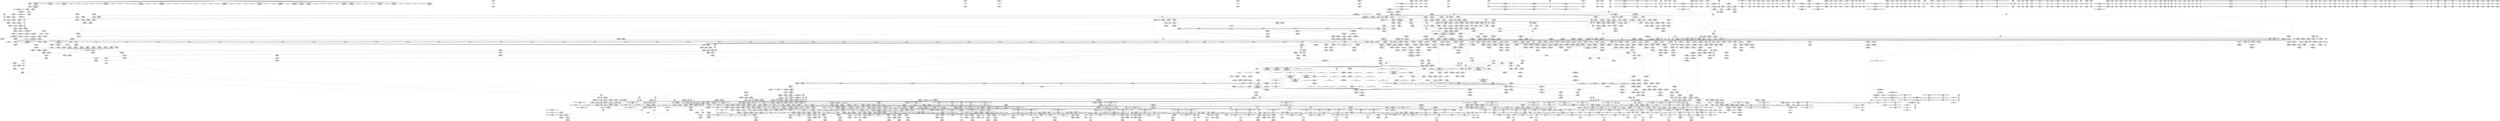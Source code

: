 digraph {
	CE0x5402cd0 [shape=record,shape=Mrecord,label="{CE0x5402cd0|tomoyo_get_mode:_tmp17|security/tomoyo/util.c,983|*SummSource*}"]
	CE0x549ce30 [shape=record,shape=Mrecord,label="{CE0x549ce30|tomoyo_audit_inet_log:_arraydecay4|security/tomoyo/network.c,388|*SummSource*}"]
	CE0x53c1610 [shape=record,shape=Mrecord,label="{CE0x53c1610|tomoyo_domain:_tmp5|security/tomoyo/common.h,1205|*SummSource*}"]
	CE0x6c01f80 [shape=record,shape=Mrecord,label="{CE0x6c01f80|tomoyo_domain:_tmp4|security/tomoyo/common.h,1205|*SummSink*}"]
	CE0x538ca90 [shape=record,shape=Mrecord,label="{CE0x538ca90|i64*_getelementptr_inbounds_(_2_x_i64_,_2_x_i64_*___llvm_gcov_ctr4434,_i64_0,_i64_1)|*Constant*}"]
	CE0x41cd8b0 [shape=record,shape=Mrecord,label="{CE0x41cd8b0|__fswab16:_and|include/uapi/linux/swab.h,53|*SummSource*}"]
	CE0x42c9b80 [shape=record,shape=Mrecord,label="{CE0x42c9b80|tomoyo_domain:_cred|security/tomoyo/common.h,1205|*SummSource*}"]
	CE0x43e93a0 [shape=record,shape=Mrecord,label="{CE0x43e93a0|_call_void_mcount()_#3|*SummSink*}"]
	CE0x382b860 [shape=record,shape=Mrecord,label="{CE0x382b860|GLOBAL:_tomoyo_inet2mac|Global_var:tomoyo_inet2mac}"]
	CE0x6d09280 [shape=record,shape=Mrecord,label="{CE0x6d09280|tomoyo_audit_net_log:_operation|Function::tomoyo_audit_net_log&Arg::operation::|*SummSink*}"]
	CE0x4423750 [shape=record,shape=Mrecord,label="{CE0x4423750|tomoyo_init_request_info:_mode|security/tomoyo/util.c,1010|*SummSource*}"]
	CE0x6a5ee00 [shape=record,shape=Mrecord,label="{CE0x6a5ee00|tomoyo_inet_entry:_tmp27|security/tomoyo/network.c,485}"]
	CE0x6b6c030 [shape=record,shape=Mrecord,label="{CE0x6b6c030|tomoyo_audit_inet_log:_tmp6|security/tomoyo/network.c,384|*SummSource*}"]
	CE0x53475f0 [shape=record,shape=Mrecord,label="{CE0x53475f0|tomoyo_get_mode:_add|security/tomoyo/util.c,984|*SummSource*}"]
	CE0x52f70f0 [shape=record,shape=Mrecord,label="{CE0x52f70f0|tomoyo_audit_inet_log:_is_ipv6|security/tomoyo/network.c,384|*SummSource*}"]
	CE0x6afc9f0 [shape=record,shape=Mrecord,label="{CE0x6afc9f0|tomoyo_read_lock16:_bb|*SummSource*}"]
	CE0x6c44570 [shape=record,shape=Mrecord,label="{CE0x6c44570|tomoyo_audit_inet_log:_sub|security/tomoyo/network.c,390|*SummSource*}"]
	CE0x3454fc0 [shape=record,shape=Mrecord,label="{CE0x3454fc0|tomoyo_init_request_info:_if.then}"]
	CE0x568fc80 [shape=record,shape=Mrecord,label="{CE0x568fc80|tomoyo_inet_entry:_port26|security/tomoyo/network.c,480|*SummSource*}"]
	CE0x44044e0 [shape=record,shape=Mrecord,label="{CE0x44044e0|i32_9|*Constant*|*SummSource*}"]
	CE0x36ca100 [shape=record,shape=Mrecord,label="{CE0x36ca100|tomoyo_get_mode:_if.end|*SummSink*}"]
	CE0x51a0630 [shape=record,shape=Mrecord,label="{CE0x51a0630|tomoyo_print_ipv4:_tmp2}"]
	CE0x42cf2d0 [shape=record,shape=Mrecord,label="{CE0x42cf2d0|tomoyo_check_inet_address:_tmp9|security/tomoyo/network.c,511}"]
	CE0x358c430 [shape=record,shape=Mrecord,label="{CE0x358c430|GLOBAL:_tomoyo_audit_net_log|*Constant*}"]
	CE0x5270ad0 [shape=record,shape=Mrecord,label="{CE0x5270ad0|__fswab16:_conv1|include/uapi/linux/swab.h,53}"]
	CE0x350e670 [shape=record,shape=Mrecord,label="{CE0x350e670|i64*_getelementptr_inbounds_(_2_x_i64_,_2_x_i64_*___llvm_gcov_ctr3939,_i64_0,_i64_1)|*Constant*}"]
	CE0x5092b00 [shape=record,shape=Mrecord,label="{CE0x5092b00|_ret_i32_%retval.0,_!dbg_!38935|security/tomoyo/util.c,988|*SummSink*}"]
	CE0x6b8cef0 [shape=record,shape=Mrecord,label="{CE0x6b8cef0|_ret_void,_!dbg_!38911|security/tomoyo/network.c,94}"]
	CE0x3750ca0 [shape=record,shape=Mrecord,label="{CE0x3750ca0|tomoyo_inet_entry:_protocol|security/tomoyo/network.c,471|*SummSource*}"]
	CE0x41fc010 [shape=record,shape=Mrecord,label="{CE0x41fc010|tomoyo_check_inet_address:_sa_family|security/tomoyo/network.c,507|*SummSource*}"]
	CE0x43e9eb0 [shape=record,shape=Mrecord,label="{CE0x43e9eb0|tomoyo_get_mode:_if.end14}"]
	CE0x4403e80 [shape=record,shape=Mrecord,label="{CE0x4403e80|tomoyo_init_request_info:_tmp11|security/tomoyo/util.c,1007|*SummSource*}"]
	CE0x4586690 [shape=record,shape=Mrecord,label="{CE0x4586690|tomoyo_audit_inet_log:_r|Function::tomoyo_audit_inet_log&Arg::r::|*SummSource*}"]
	CE0x55552a0 [shape=record,shape=Mrecord,label="{CE0x55552a0|i64*_getelementptr_inbounds_(_12_x_i64_,_12_x_i64_*___llvm_gcov_ctr31133,_i64_0,_i64_10)|*Constant*|*SummSource*}"]
	CE0x518fee0 [shape=record,shape=Mrecord,label="{CE0x518fee0|tomoyo_inet_entry:_tmp1|*SummSink*}"]
	CE0x45f9700 [shape=record,shape=Mrecord,label="{CE0x45f9700|tomoyo_inet_entry:_if.end}"]
	CE0x548a7c0 [shape=record,shape=Mrecord,label="{CE0x548a7c0|srcu_read_unlock20:_idx|Function::srcu_read_unlock20&Arg::idx::}"]
	CE0x42839e0 [shape=record,shape=Mrecord,label="{CE0x42839e0|tomoyo_domain:_tmp21|security/tomoyo/common.h,1205|*SummSource*}"]
	CE0x362a650 [shape=record,shape=Mrecord,label="{CE0x362a650|rcu_lock_release21:_indirectgoto|*SummSource*}"]
	CE0x5284900 [shape=record,shape=Mrecord,label="{CE0x5284900|tomoyo_inet_entry:_tmp9|security/tomoyo/network.c,473|*SummSource*}"]
	CE0x54f9af0 [shape=record,shape=Mrecord,label="{CE0x54f9af0|tomoyo_get_mode:_tmp6|security/tomoyo/util.c,978|*SummSink*}"]
	CE0x4394a50 [shape=record,shape=Mrecord,label="{CE0x4394a50|i8_1|*Constant*}"]
	CE0x5146f80 [shape=record,shape=Mrecord,label="{CE0x5146f80|tomoyo_check_inet_address:_tmp5|security/tomoyo/network.c,509|*SummSink*}"]
	CE0x52b7c70 [shape=record,shape=Mrecord,label="{CE0x52b7c70|tomoyo_inet_entry:_bb}"]
	CE0x4fe7880 [shape=record,shape=Mrecord,label="{CE0x4fe7880|rcu_lock_release21:_bb|*SummSource*}"]
	CE0x4341180 [shape=record,shape=Mrecord,label="{CE0x4341180|tomoyo_check_inet_address:_tmp7|security/tomoyo/network.c,510|*SummSink*}"]
	CE0x6a2e190 [shape=record,shape=Mrecord,label="{CE0x6a2e190|tomoyo_check_inet_address:_tmp29|*LoadInst*|security/tomoyo/network.c,527|*SummSource*}"]
	CE0x6d3c990 [shape=record,shape=Mrecord,label="{CE0x6d3c990|_call_void___llvm_gcov_indirect_counter_increment10(i32*___llvm_gcov_global_state_pred50,_i64**_getelementptr_inbounds_(_3_x_i64*_,_3_x_i64*_*___llvm_gcda_edge_table49,_i64_0,_i64_1)),_!dbg_!38911|security/tomoyo/network.c,509|*SummSource*}"]
	CE0x5184140 [shape=record,shape=Mrecord,label="{CE0x5184140|srcu_read_lock17:_tmp2|*SummSink*}"]
	CE0x515b260 [shape=record,shape=Mrecord,label="{CE0x515b260|tomoyo_audit_inet_log:_tmp18|security/tomoyo/network.c,392|*SummSink*}"]
	CE0x4fecbd0 [shape=record,shape=Mrecord,label="{CE0x4fecbd0|i64*_getelementptr_inbounds_(_4_x_i64_,_4_x_i64_*___llvm_gcov_ctr4137,_i64_0,_i64_0)|*Constant*|*SummSink*}"]
	CE0x52ceed0 [shape=record,shape=Mrecord,label="{CE0x52ceed0|tomoyo_read_unlock19:_tmp|*SummSink*}"]
	CE0x441d080 [shape=record,shape=Mrecord,label="{CE0x441d080|tomoyo_get_mode:_arrayidx|security/tomoyo/util.c,981}"]
	CE0x53cf320 [shape=record,shape=Mrecord,label="{CE0x53cf320|__fswab16:_tmp1}"]
	CE0x52c50d0 [shape=record,shape=Mrecord,label="{CE0x52c50d0|tomoyo_inet_entry:_param_type|security/tomoyo/network.c,475|*SummSource*}"]
	CE0x55eb700 [shape=record,shape=Mrecord,label="{CE0x55eb700|tomoyo_inet_entry:_param17|security/tomoyo/network.c,479}"]
	CE0x6b752c0 [shape=record,shape=Mrecord,label="{CE0x6b752c0|tomoyo_domain:_tmp11|security/tomoyo/common.h,1205}"]
	CE0x6b5b890 [shape=record,shape=Mrecord,label="{CE0x6b5b890|tomoyo_check_inet_address:_conv|security/tomoyo/network.c,507|*SummSink*}"]
	CE0x362a880 [shape=record,shape=Mrecord,label="{CE0x362a880|i64*_getelementptr_inbounds_(_4_x_i64_,_4_x_i64_*___llvm_gcov_ctr4731,_i64_0,_i64_0)|*Constant*}"]
	CE0x45266a0 [shape=record,shape=Mrecord,label="{CE0x45266a0|i64*_getelementptr_inbounds_(_19_x_i64_,_19_x_i64_*___llvm_gcov_ctr4846,_i64_0,_i64_16)|*Constant*|*SummSink*}"]
	CE0x42b84a0 [shape=record,shape=Mrecord,label="{CE0x42b84a0|tomoyo_check_inet_address:_is_ipv610|security/tomoyo/network.c,519|*SummSource*}"]
	CE0x5448640 [shape=record,shape=Mrecord,label="{CE0x5448640|tomoyo_audit_inet_log:_arraydecay|security/tomoyo/network.c,385|*SummSource*}"]
	CE0x35678c0 [shape=record,shape=Mrecord,label="{CE0x35678c0|128:_i8*,_1208:_%struct.file*,_:_CMRE_56,64_|*MultipleSource*|security/tomoyo/common.h,1205|security/tomoyo/common.h,1205}"]
	CE0x513a410 [shape=record,shape=Mrecord,label="{CE0x513a410|tomoyo_check_inet_address:_if.then16|*SummSource*}"]
	CE0x55bfe90 [shape=record,shape=Mrecord,label="{CE0x55bfe90|tomoyo_inet_entry:_is_ipv614|security/tomoyo/network.c,478|*SummSource*}"]
	CE0x510fb70 [shape=record,shape=Mrecord,label="{CE0x510fb70|tomoyo_inet_entry:_arrayidx2|security/tomoyo/network.c,471|*SummSource*}"]
	CE0x50872c0 [shape=record,shape=Mrecord,label="{CE0x50872c0|_ret_i32_%retval.0,_!dbg_!38967|security/tomoyo/network.c,532|*SummSource*}"]
	CE0x530fce0 [shape=record,shape=Mrecord,label="{CE0x530fce0|rcu_lock_release21:___here|*SummSink*}"]
	CE0x350f1c0 [shape=record,shape=Mrecord,label="{CE0x350f1c0|i32_0|*Constant*|*SummSource*}"]
	CE0x45f91b0 [shape=record,shape=Mrecord,label="{CE0x45f91b0|tomoyo_inet_entry:_do.cond|*SummSource*}"]
	CE0x5576690 [shape=record,shape=Mrecord,label="{CE0x5576690|24:_i32*,_32:_i16,_34:_i8,_35:_i8,_36:_i8,_72:_i8,_:_SCMRE_72,73_|*MultipleSource*|security/tomoyo/network.c,469|security/tomoyo/network.c, 469|Function::tomoyo_init_request_info&Arg::r::|security/tomoyo/network.c,475}"]
	CE0x54b9990 [shape=record,shape=Mrecord,label="{CE0x54b9990|tomoyo_get_mode:_cmp11|security/tomoyo/util.c,985|*SummSink*}"]
	CE0x6b74d00 [shape=record,shape=Mrecord,label="{CE0x6b74d00|tomoyo_print_ipv6:_tmp2|*SummSource*}"]
	CE0x4587260 [shape=record,shape=Mrecord,label="{CE0x4587260|tomoyo_inet_entry:_tmp23|security/tomoyo/network.c,484|*SummSink*}"]
	CE0x557c4c0 [shape=record,shape=Mrecord,label="{CE0x557c4c0|tomoyo_inet_entry:_inet_network|security/tomoyo/network.c,476}"]
	CE0x381ca70 [shape=record,shape=Mrecord,label="{CE0x381ca70|i64_80|*Constant*|*SummSink*}"]
	CE0x35b6270 [shape=record,shape=Mrecord,label="{CE0x35b6270|i32_24|*Constant*|*SummSink*}"]
	CE0x555d480 [shape=record,shape=Mrecord,label="{CE0x555d480|i32_2|*Constant*}"]
	CE0x53dc9d0 [shape=record,shape=Mrecord,label="{CE0x53dc9d0|_call_void_lock_release(%struct.lockdep_map*_%map,_i32_1,_i64_ptrtoint_(i8*_blockaddress(_rcu_lock_release21,_%__here)_to_i64))_#9,_!dbg_!38907|include/linux/rcupdate.h,423|*SummSink*}"]
	CE0x6d55400 [shape=record,shape=Mrecord,label="{CE0x6d55400|tomoyo_audit_inet_log:_param12|security/tomoyo/network.c,392}"]
	CE0x50b96c0 [shape=record,shape=Mrecord,label="{CE0x50b96c0|srcu_read_lock17:_sp|Function::srcu_read_lock17&Arg::sp::|*SummSource*}"]
	CE0x5238530 [shape=record,shape=Mrecord,label="{CE0x5238530|0:_i8,_array:_GCRE_tomoyo_index2category_constant_39_x_i8_c_00_00_00_00_00_00_00_00_00_00_00_00_00_00_00_00_00_00_00_00_00_00_00_01_01_01_01_01_01_01_01_01_01_01_01_01_01_01_02_,_align_16:_elem_36::|security/tomoyo/util.c,983}"]
	CE0x530ff90 [shape=record,shape=Mrecord,label="{CE0x530ff90|i64*_getelementptr_inbounds_(_2_x_i64_,_2_x_i64_*___llvm_gcov_ctr53148,_i64_0,_i64_0)|*Constant*|*SummSource*}"]
	CE0x3789640 [shape=record,shape=Mrecord,label="{CE0x3789640|tomoyo_get_mode:_tmp16|security/tomoyo/util.c,983|*SummSink*}"]
	CE0x55361e0 [shape=record,shape=Mrecord,label="{CE0x55361e0|tomoyo_get_mode:_tmp24|security/tomoyo/util.c,986}"]
	CE0x3533350 [shape=record,shape=Mrecord,label="{CE0x3533350|tomoyo_domain:_if.end|*SummSink*}"]
	CE0x44ee900 [shape=record,shape=Mrecord,label="{CE0x44ee900|%struct.task_struct*_(%struct.task_struct**)*_asm_movq_%gs:$_1:P_,$0_,_r,im,_dirflag_,_fpsr_,_flags_}"]
	CE0x5101a60 [shape=record,shape=Mrecord,label="{CE0x5101a60|tomoyo_check_inet_address:_tmp38|security/tomoyo/network.c,531|*SummSink*}"]
	CE0x41bc640 [shape=record,shape=Mrecord,label="{CE0x41bc640|_call_void_mcount()_#3|*SummSource*}"]
	CE0x5195070 [shape=record,shape=Mrecord,label="{CE0x5195070|rcu_lock_acquire18:_tmp1|*SummSink*}"]
	CE0x3514a60 [shape=record,shape=Mrecord,label="{CE0x3514a60|_call_void_mcount()_#3|*SummSink*}"]
	CE0x44ee3b0 [shape=record,shape=Mrecord,label="{CE0x44ee3b0|i8*_undef|*Constant*|*SummSink*}"]
	CE0x38a0160 [shape=record,shape=Mrecord,label="{CE0x38a0160|tomoyo_get_mode:_profile|Function::tomoyo_get_mode&Arg::profile::|*SummSource*}"]
	CE0x46052d0 [shape=record,shape=Mrecord,label="{CE0x46052d0|i64*_getelementptr_inbounds_(_11_x_i64_,_11_x_i64_*___llvm_gcov_ctr54147,_i64_0,_i64_0)|*Constant*}"]
	CE0x3524fc0 [shape=record,shape=Mrecord,label="{CE0x3524fc0|tomoyo_domain:_do.body|*SummSink*}"]
	CE0x389fce0 [shape=record,shape=Mrecord,label="{CE0x389fce0|tomoyo_get_mode:_ns|Function::tomoyo_get_mode&Arg::ns::|*SummSink*}"]
	CE0x35e2950 [shape=record,shape=Mrecord,label="{CE0x35e2950|_ret_i32_%call,_!dbg_!38910|security/tomoyo/network.c,366|*SummSink*}"]
	CE0x6b72d80 [shape=record,shape=Mrecord,label="{CE0x6b72d80|i64*_getelementptr_inbounds_(_4_x_i64_,_4_x_i64_*___llvm_gcov_ctr4137,_i64_0,_i64_2)|*Constant*|*SummSink*}"]
	CE0x42e2110 [shape=record,shape=Mrecord,label="{CE0x42e2110|tomoyo_check_inet_address:_call|security/tomoyo/network.c,528}"]
	CE0x3693d30 [shape=record,shape=Mrecord,label="{CE0x3693d30|tomoyo_init_request_info:_tmp9|security/tomoyo/util.c,1006|*SummSource*}"]
	CE0x6d8c1c0 [shape=record,shape=Mrecord,label="{CE0x6d8c1c0|128:_i8*,_1208:_%struct.file*,_:_CMRE_45,46_}"]
	CE0x369c1e0 [shape=record,shape=Mrecord,label="{CE0x369c1e0|128:_i8*,_1208:_%struct.file*,_:_CMRE_168,176_|*MultipleSource*|security/tomoyo/common.h,1205|security/tomoyo/common.h,1205}"]
	CE0x44ba900 [shape=record,shape=Mrecord,label="{CE0x44ba900|i64*_getelementptr_inbounds_(_4_x_i64_,_4_x_i64_*___llvm_gcov_ctr4731,_i64_0,_i64_3)|*Constant*|*SummSource*}"]
	CE0x43f1b60 [shape=record,shape=Mrecord,label="{CE0x43f1b60|srcu_read_unlock20:_bb}"]
	CE0x36f4580 [shape=record,shape=Mrecord,label="{CE0x36f4580|_call_void_mcount()_#3|*SummSink*}"]
	CE0x534dfd0 [shape=record,shape=Mrecord,label="{CE0x534dfd0|tomoyo_audit_net_log:_idxprom|security/tomoyo/network.c,367|*SummSink*}"]
	CE0x5347880 [shape=record,shape=Mrecord,label="{CE0x5347880|tomoyo_get_mode:_mode.0}"]
	CE0x44817a0 [shape=record,shape=Mrecord,label="{CE0x44817a0|__fswab16:_val|Function::__fswab16&Arg::val::|*SummSource*}"]
	CE0x6d9d920 [shape=record,shape=Mrecord,label="{CE0x6d9d920|tomoyo_audit_inet_log:_param14|security/tomoyo/network.c,393|*SummSource*}"]
	CE0x6bed600 [shape=record,shape=Mrecord,label="{CE0x6bed600|i64_4|*Constant*|*SummSink*}"]
	CE0x51f2210 [shape=record,shape=Mrecord,label="{CE0x51f2210|24:_i32*,_32:_i16,_34:_i8,_35:_i8,_36:_i8,_72:_i8,_:_SCMRE_0,8_|*MultipleSource*|security/tomoyo/network.c,469|security/tomoyo/network.c, 469|Function::tomoyo_init_request_info&Arg::r::|security/tomoyo/network.c,475}"]
	CE0x546c620 [shape=record,shape=Mrecord,label="{CE0x546c620|srcu_read_lock17:_tmp3|*SummSource*}"]
	CE0x3454c70 [shape=record,shape=Mrecord,label="{CE0x3454c70|_call_void_mcount()_#3|*SummSource*}"]
	CE0x4334e20 [shape=record,shape=Mrecord,label="{CE0x4334e20|tomoyo_inet_entry:_tmp4|*LoadInst*|security/tomoyo/network.c,471|*SummSource*}"]
	CE0x5130ff0 [shape=record,shape=Mrecord,label="{CE0x5130ff0|tomoyo_check_inet_address:_tmp14|security/tomoyo/network.c,514|*SummSource*}"]
	CE0x549cff0 [shape=record,shape=Mrecord,label="{CE0x549cff0|_ret_void,_!dbg_!38907|include/linux/srcu.h,238|*SummSink*}"]
	CE0x44ee020 [shape=record,shape=Mrecord,label="{CE0x44ee020|rcu_lock_acquire18:_tmp7|*SummSink*}"]
	CE0x6b93260 [shape=record,shape=Mrecord,label="{CE0x6b93260|_ret_void,_!dbg_!38911|security/tomoyo/network.c,94|*SummSource*}"]
	CE0x36e3cf0 [shape=record,shape=Mrecord,label="{CE0x36e3cf0|tomoyo_get_mode:_if.end9}"]
	CE0x365a260 [shape=record,shape=Mrecord,label="{CE0x365a260|COLLAPSED:_CRE:_elem_0:default:}"]
	CE0x6b86050 [shape=record,shape=Mrecord,label="{CE0x6b86050|tomoyo_print_ipv4:_buffer|Function::tomoyo_print_ipv4&Arg::buffer::|*SummSource*}"]
	CE0x54ade80 [shape=record,shape=Mrecord,label="{CE0x54ade80|i64*_getelementptr_inbounds_(_11_x_i64_,_11_x_i64_*___llvm_gcov_ctr54147,_i64_0,_i64_10)|*Constant*}"]
	CE0x3532720 [shape=record,shape=Mrecord,label="{CE0x3532720|i64*_getelementptr_inbounds_(_12_x_i64_,_12_x_i64_*___llvm_gcov_ctr31133,_i64_0,_i64_3)|*Constant*|*SummSink*}"]
	CE0x54f83b0 [shape=record,shape=Mrecord,label="{CE0x54f83b0|i64*_getelementptr_inbounds_(_12_x_i64_,_12_x_i64_*___llvm_gcov_ctr31133,_i64_0,_i64_9)|*Constant*|*SummSource*}"]
	CE0x549c9c0 [shape=record,shape=Mrecord,label="{CE0x549c9c0|tomoyo_audit_inet_log:_tmp14|security/tomoyo/network.c,388|*SummSource*}"]
	CE0x54fe0a0 [shape=record,shape=Mrecord,label="{CE0x54fe0a0|tomoyo_get_mode:_tmp22|security/tomoyo/util.c,986|*SummSource*}"]
	CE0x355dc40 [shape=record,shape=Mrecord,label="{CE0x355dc40|tomoyo_check_inet_address:_sw.bb4|*SummSink*}"]
	CE0x53c1f50 [shape=record,shape=Mrecord,label="{CE0x53c1f50|tomoyo_domain:_tmp15|security/tomoyo/common.h,1205|*SummSource*}"]
	CE0x6b39100 [shape=record,shape=Mrecord,label="{CE0x6b39100|srcu_read_lock17:_call|include/linux/srcu.h,220}"]
	CE0x6c0b280 [shape=record,shape=Mrecord,label="{CE0x6c0b280|i64*_getelementptr_inbounds_(_5_x_i64_,_5_x_i64_*___llvm_gcov_ctr32134,_i64_0,_i64_0)|*Constant*|*SummSink*}"]
	CE0x6b4cb40 [shape=record,shape=Mrecord,label="{CE0x6b4cb40|tomoyo_check_inet_address:_sw.epilog|*SummSink*}"]
	CE0x53cc050 [shape=record,shape=Mrecord,label="{CE0x53cc050|i32_128|*Constant*|*SummSource*}"]
	CE0x52f6ba0 [shape=record,shape=Mrecord,label="{CE0x52f6ba0|tomoyo_inet_entry:_tmp11|security/tomoyo/network.c,473}"]
	CE0x51cbbe0 [shape=record,shape=Mrecord,label="{CE0x51cbbe0|tomoyo_inet_entry:_tobool|security/tomoyo/network.c,473|*SummSource*}"]
	CE0x6ac7e40 [shape=record,shape=Mrecord,label="{CE0x6ac7e40|tomoyo_audit_net_log:_call|security/tomoyo/network.c,366|*SummSink*}"]
	CE0x38457f0 [shape=record,shape=Mrecord,label="{CE0x38457f0|0:_i32,_8:_%struct.srcu_struct_array*,_16:_i32,_20:_i32,_24:_i32,_32:_i8*,_40:_%struct.lock_class_key*,_48:_2_x_%struct.lock_class*_,_64:_i8*,_72:_i32,_80:_i64,_88:_i8,_96:_%struct.callback_head*,_104:_%struct.callback_head**,_112:_%struct.callback_head*,_120:_%struct.callback_head**,_128:_%struct.callback_head*,_136:_%struct.callback_head**,_144:_%struct.callback_head*,_152:_%struct.callback_head**,_160:_i64,_168:_%struct.list_head*,_176:_%struct.list_head*,_184:_void_(%struct.work_struct*)*,_192:_%struct.lock_class_key*,_200:_2_x_%struct.lock_class*_,_216:_i8*,_224:_i32,_232:_i64,_240:_%struct.list_head*,_248:_%struct.list_head*,_256:_i64,_264:_%struct.tvec_base*,_272:_void_(i64)*,_280:_i64,_288:_i32,_292:_i32,_296:_i8*,_304:_16_x_i8_,_320:_%struct.lock_class_key*,_328:_2_x_%struct.lock_class*_,_344:_i8*,_352:_i32,_360:_i64,_368:_%struct.workqueue_struct*,_376:_i32,_384:_%struct.lock_class_key*,_392:_2_x_%struct.lock_class*_,_408:_i8*,_416:_i32,_424:_i64,_:_GCE_tomoyo_ss_global_%struct.srcu_struct_i32_-300,_%struct.srcu_struct_array*_tomoyo_ss_srcu_array,_%struct.spinlock_%union.anon.14_%struct.raw_spinlock_%struct.arch_spinlock_zeroinitializer,_i32_-559067475,_i32_-1,_i8*_inttoptr_(i64_-1_to_i8*),_%struct.lockdep_map_%struct.lock_class_key*_null,_2_x_%struct.lock_class*_zeroinitializer,_i8*_getelementptr_inbounds_(_21_x_i8_,_21_x_i8_*_.str171,_i32_0,_i32_0),_i32_0,_i64_0_,_i8_0,_%struct.rcu_batch_%struct.callback_head*_null,_%struct.callback_head**_bitcast_(i8*_getelementptr_(i8,_i8*_bitcast_(%struct.srcu_struct*_tomoyo_ss_to_i8*),_i64_96)_to_%struct.callback_head**)_,_%struct.rcu_batch_%struct.callback_head*_null,_%struct.callback_head**_bitcast_(i8*_getelementptr_(i8,_i8*_bitcast_(%struct.srcu_struct*_tomoyo_ss_to_i8*),_i64_112)_to_%struct.callback_head**)_,_%struct.rcu_batch_%struct.callback_head*_null,_%struct.callback_head**_bitcast_(i8*_getelementptr_(i8,_i8*_bitcast_(%struct.srcu_struct*_tomoyo_ss_to_i8*),_i64_128)_to_%struct.callback_head**)_,_%struct.rcu_batch_%struct.callback_head*_null,_%struct.callback_head**_bitcast_(i8*_getelementptr_(i8,_i8*_bitcast_(%struct.srcu_struct*_tomoyo_ss_to_i8*),_i64_144)_to_%struct.callback_head**)_,_%struct.delayed_work_%struct.work_struct_%struct.atomic64_t_i64_137438953424_,_%struct.list_head_%struct.list_head*_bitcast_(i8*_getelementptr_(i8,_i8*_bitcast_(%struct.srcu_struct*_tomoyo_ss_to_i8*),_i64_168)_to_%struct.list_head*),_%struct.list_head*_bitcast_(i8*_getelementptr_(i8,_i8*_bitcast_(%struct.srcu_struct*_tomoyo_ss_to_i8*),_i64_168)_to_%struct.list_head*)_,_void_(%struct.work_struct*)*_process_srcu,_%struct.lockdep_map_%struct.lock_class_key*_bitcast_(i8*_getelementptr_(i8,_i8*_bitcast_(%struct.srcu_struct*_tomoyo_ss_to_i8*),_i64_160)_to_%struct.lock_class_key*),_2_x_%struct.lock_class*_zeroinitializer,_i8*_getelementptr_inbounds_(_22_x_i8_,_22_x_i8_*_.str1172,_i32_0,_i32_0),_i32_0,_i64_0_,_%struct.timer_list_%struct.list_head_%struct.list_head*_null,_%struct.list_head*_inttoptr_(i64_1953723489_to_%struct.list_head*)_,_i64_0,_%struct.tvec_base*_bitcast_(i8*_getelementptr_(i8,_i8*_bitcast_(%struct.tvec_base*_boot_tvec_bases_to_i8*),_i64_2)_to_%struct.tvec_base*),_void_(i64)*_delayed_work_timer_fn,_i64_ptrtoint_(i8*_getelementptr_(i8,_i8*_bitcast_(%struct.srcu_struct*_tomoyo_ss_to_i8*),_i64_160)_to_i64),_i32_-1,_i32_0,_i8*_null,_16_x_i8_zeroinitializer,_%struct.lockdep_map_%struct.lock_class_key*_bitcast_(_29_x_i8_*_.str2173_to_%struct.lock_class_key*),_2_x_%struct.lock_class*_zeroinitializer,_i8*_getelementptr_inbounds_(_29_x_i8_,_29_x_i8_*_.str2173,_i32_0,_i32_0),_i32_0,_i64_0_,_%struct.workqueue_struct*_null,_i32_0_,_%struct.lockdep_map_%struct.lock_class_key*_null,_2_x_%struct.lock_class*_zeroinitializer,_i8*_getelementptr_inbounds_(_10_x_i8_,_10_x_i8_*_.str3174,_i32_0,_i32_0),_i32_0,_i64_0_,_align_8:_elem_0:default:}"]
	CE0x42443e0 [shape=record,shape=Mrecord,label="{CE0x42443e0|i64_0|*Constant*}"]
	CE0x41cde90 [shape=record,shape=Mrecord,label="{CE0x41cde90|i8_1|*Constant*|*SummSink*}"]
	CE0x567e330 [shape=record,shape=Mrecord,label="{CE0x567e330|tomoyo_inet_entry:_tmp22|security/tomoyo/network.c,482|*SummSource*}"]
	CE0x51659c0 [shape=record,shape=Mrecord,label="{CE0x51659c0|tomoyo_check_inet_address:_tmp24|security/tomoyo/network.c,520|*SummSource*}"]
	CE0x5110080 [shape=record,shape=Mrecord,label="{CE0x5110080|tomoyo_inet_entry:_tmp15|security/tomoyo/network.c,475|*SummSource*}"]
	CE0x437b7f0 [shape=record,shape=Mrecord,label="{CE0x437b7f0|i64*_getelementptr_inbounds_(_2_x_i64_,_2_x_i64_*___llvm_gcov_ctr53148,_i64_0,_i64_1)|*Constant*|*SummSource*}"]
	CE0x463a540 [shape=record,shape=Mrecord,label="{CE0x463a540|rcu_lock_release21:_tmp|*SummSink*}"]
	CE0x41fc780 [shape=record,shape=Mrecord,label="{CE0x41fc780|tomoyo_check_inet_address:_tmp11|security/tomoyo/network.c,513}"]
	CE0x3789010 [shape=record,shape=Mrecord,label="{CE0x3789010|tomoyo_print_ipv4:_call|security/tomoyo/network.c,92|*SummSource*}"]
	CE0x441d610 [shape=record,shape=Mrecord,label="{CE0x441d610|tomoyo_domain:_tmp9|security/tomoyo/common.h,1205}"]
	CE0x53cbcb0 [shape=record,shape=Mrecord,label="{CE0x53cbcb0|tomoyo_print_ipv6:_buffer|Function::tomoyo_print_ipv6&Arg::buffer::}"]
	CE0x3719210 [shape=record,shape=Mrecord,label="{CE0x3719210|0:_i8,_array:_GCRE_tomoyo_index2category_constant_39_x_i8_c_00_00_00_00_00_00_00_00_00_00_00_00_00_00_00_00_00_00_00_00_00_00_00_01_01_01_01_01_01_01_01_01_01_01_01_01_01_01_02_,_align_16:_elem_10::|security/tomoyo/util.c,983}"]
	CE0x6cf9850 [shape=record,shape=Mrecord,label="{CE0x6cf9850|rcu_lock_acquire18:_tmp6|*SummSink*}"]
	CE0x5270570 [shape=record,shape=Mrecord,label="{CE0x5270570|tomoyo_inet_entry:_tmp8|security/tomoyo/network.c,473|*SummSource*}"]
	CE0x3773430 [shape=record,shape=Mrecord,label="{CE0x3773430|__fswab16:_conv3|include/uapi/linux/swab.h,53}"]
	CE0x555d370 [shape=record,shape=Mrecord,label="{CE0x555d370|i32_0|*Constant*}"]
	CE0x4481d20 [shape=record,shape=Mrecord,label="{CE0x4481d20|tomoyo_check_inet_address:_conv17|security/tomoyo/network.c,528}"]
	CE0x506e5f0 [shape=record,shape=Mrecord,label="{CE0x506e5f0|tomoyo_check_inet_address:_retval.0|*SummSource*}"]
	CE0x560c2e0 [shape=record,shape=Mrecord,label="{CE0x560c2e0|tomoyo_inet_entry:_address19|security/tomoyo/network.c,479}"]
	CE0x44eeaf0 [shape=record,shape=Mrecord,label="{CE0x44eeaf0|rcu_lock_release21:___here|*SummSource*}"]
	CE0x362b350 [shape=record,shape=Mrecord,label="{CE0x362b350|i64_ptrtoint_(i8*_blockaddress(_rcu_lock_release21,_%__here)_to_i64)|*Constant*}"]
	CE0x560c0a0 [shape=record,shape=Mrecord,label="{CE0x560c0a0|tomoyo_inet_entry:_inet_network18|security/tomoyo/network.c,479|*SummSink*}"]
	CE0x36e35f0 [shape=record,shape=Mrecord,label="{CE0x36e35f0|tomoyo_get_mode:_tmp10|security/tomoyo/util.c,982|*SummSource*}"]
	CE0x4358500 [shape=record,shape=Mrecord,label="{CE0x4358500|tomoyo_get_mode:_arrayidx4|security/tomoyo/util.c,983}"]
	CE0x51ea720 [shape=record,shape=Mrecord,label="{CE0x51ea720|tomoyo_init_request_info:_tmp8|security/tomoyo/util.c,1005|*SummSource*}"]
	CE0x44a1f10 [shape=record,shape=Mrecord,label="{CE0x44a1f10|tomoyo_check_inet_address:_conv17|security/tomoyo/network.c,528|*SummSink*}"]
	CE0x53cb510 [shape=record,shape=Mrecord,label="{CE0x53cb510|tomoyo_init_request_info:_mode5|security/tomoyo/util.c,1011|*SummSink*}"]
	CE0x374ee40 [shape=record,shape=Mrecord,label="{CE0x374ee40|tomoyo_check_inet_address:_tmp}"]
	CE0x6a82940 [shape=record,shape=Mrecord,label="{CE0x6a82940|tomoyo_inet_entry:_tmp29|security/tomoyo/network.c,486|*SummSource*}"]
	CE0x43522f0 [shape=record,shape=Mrecord,label="{CE0x43522f0|tomoyo_get_mode:_if.then13|*SummSource*}"]
	CE0x37195c0 [shape=record,shape=Mrecord,label="{CE0x37195c0|tomoyo_print_ipv4:_tmp3|*SummSink*}"]
	CE0x4542d80 [shape=record,shape=Mrecord,label="{CE0x4542d80|tomoyo_inet_entry:_entry}"]
	CE0x5310110 [shape=record,shape=Mrecord,label="{CE0x5310110|get_current:_tmp3|*SummSink*}"]
	CE0x5101ad0 [shape=record,shape=Mrecord,label="{CE0x5101ad0|tomoyo_check_inet_address:_tmp39|security/tomoyo/network.c,531|*SummSink*}"]
	CE0x6c10b00 [shape=record,shape=Mrecord,label="{CE0x6c10b00|i1_true|*Constant*|*SummSource*}"]
	CE0x4542960 [shape=record,shape=Mrecord,label="{CE0x4542960|GLOBAL:_tomoyo_inet_entry|*Constant*}"]
	CE0x6d9d310 [shape=record,shape=Mrecord,label="{CE0x6d9d310|tomoyo_audit_net_log:_address|Function::tomoyo_audit_net_log&Arg::address::|*SummSink*}"]
	CE0x5468e50 [shape=record,shape=Mrecord,label="{CE0x5468e50|tomoyo_audit_inet_log:_tmp4|security/tomoyo/network.c,384|*SummSource*}"]
	CE0x4250730 [shape=record,shape=Mrecord,label="{CE0x4250730|tomoyo_check_inet_address:_tmp10|security/tomoyo/network.c,511|*SummSource*}"]
	CE0x53c19c0 [shape=record,shape=Mrecord,label="{CE0x53c19c0|VOIDTB_TE:_CE_2048,2096_|*MultipleSource*|security/tomoyo/util.c,1010|Function::tomoyo_get_mode&Arg::ns::}"]
	CE0x3514660 [shape=record,shape=Mrecord,label="{CE0x3514660|tomoyo_inet_entry:_inet|security/tomoyo/network.c,478|*SummSink*}"]
	CE0x6b40180 [shape=record,shape=Mrecord,label="{CE0x6b40180|tomoyo_audit_inet_log:_tmp14|security/tomoyo/network.c,388|*SummSink*}"]
	CE0x549d310 [shape=record,shape=Mrecord,label="{CE0x549d310|tomoyo_audit_inet_log:_if.else|*SummSink*}"]
	CE0x52a3a70 [shape=record,shape=Mrecord,label="{CE0x52a3a70|tomoyo_inet_entry:_tmp14|security/tomoyo/network.c,475|*SummSource*}"]
	CE0x36e3dc0 [shape=record,shape=Mrecord,label="{CE0x36e3dc0|tomoyo_get_mode:_if.end9|*SummSource*}"]
	CE0x6c0eea0 [shape=record,shape=Mrecord,label="{CE0x6c0eea0|tomoyo_check_inet_address:_inet|security/tomoyo/network.c,505|*SummSource*}"]
	CE0x5586b00 [shape=record,shape=Mrecord,label="{CE0x5586b00|tomoyo_inet_entry:_param|security/tomoyo/network.c,476|*SummSink*}"]
	CE0x431efe0 [shape=record,shape=Mrecord,label="{CE0x431efe0|tomoyo_inet_entry:_land.lhs.true|*SummSink*}"]
	CE0x506e390 [shape=record,shape=Mrecord,label="{CE0x506e390|tomoyo_check_inet_address:_tmp40|security/tomoyo/network.c,532|*SummSource*}"]
	CE0x51a1090 [shape=record,shape=Mrecord,label="{CE0x51a1090|tomoyo_print_ipv4:_conv|security/tomoyo/network.c,92|*SummSource*}"]
	CE0x4fdeae0 [shape=record,shape=Mrecord,label="{CE0x4fdeae0|tomoyo_check_inet_address:_tmp19|security/tomoyo/network.c,518|*SummSource*}"]
	CE0x6c4b520 [shape=record,shape=Mrecord,label="{CE0x6c4b520|tomoyo_audit_inet_log:_tmp17|security/tomoyo/network.c,391}"]
	CE0x6b3e0c0 [shape=record,shape=Mrecord,label="{CE0x6b3e0c0|tomoyo_domain:_tmp18|security/tomoyo/common.h,1205|*SummSource*}"]
	CE0x381c710 [shape=record,shape=Mrecord,label="{CE0x381c710|_ret_i32_%conv6,_!dbg_!38926|security/tomoyo/util.c,1011|*SummSink*}"]
	CE0x4639b40 [shape=record,shape=Mrecord,label="{CE0x4639b40|i64_ptrtoint_(i8*_blockaddress(_rcu_lock_release21,_%__here)_to_i64)|*Constant*|*SummSink*}"]
	CE0x3772f80 [shape=record,shape=Mrecord,label="{CE0x3772f80|__fswab16:_shr|include/uapi/linux/swab.h,53}"]
	CE0x5346e90 [shape=record,shape=Mrecord,label="{CE0x5346e90|tomoyo_get_mode:_tmp16|security/tomoyo/util.c,983}"]
	CE0x6d88280 [shape=record,shape=Mrecord,label="{CE0x6d88280|get_current:_tmp2|*SummSource*}"]
	CE0x6b74b70 [shape=record,shape=Mrecord,label="{CE0x6b74b70|i64_2|*Constant*}"]
	CE0x55b0200 [shape=record,shape=Mrecord,label="{CE0x55b0200|tomoyo_inet_entry:_inet|security/tomoyo/network.c,478}"]
	CE0x6b85f60 [shape=record,shape=Mrecord,label="{CE0x6b85f60|tomoyo_print_ipv4:_buffer|Function::tomoyo_print_ipv4&Arg::buffer::}"]
	CE0x544db90 [shape=record,shape=Mrecord,label="{CE0x544db90|GLOBAL:___llvm_gcov_ctr4846|Global_var:__llvm_gcov_ctr4846|*SummSink*}"]
	CE0x5423990 [shape=record,shape=Mrecord,label="{CE0x5423990|i64*_getelementptr_inbounds_(_2_x_i64_,_2_x_i64_*___llvm_gcov_ctr5130,_i64_0,_i64_0)|*Constant*}"]
	CE0x52f7350 [shape=record,shape=Mrecord,label="{CE0x52f7350|tomoyo_audit_inet_log:_tmp4|security/tomoyo/network.c,384}"]
	CE0x6c01e10 [shape=record,shape=Mrecord,label="{CE0x6c01e10|tomoyo_domain:_tmp4|security/tomoyo/common.h,1205}"]
	CE0x6c4f1b0 [shape=record,shape=Mrecord,label="{CE0x6c4f1b0|tomoyo_check_inet_address:_arraydecay|security/tomoyo/network.c,513|*SummSource*}"]
	CE0x6c10040 [shape=record,shape=Mrecord,label="{CE0x6c10040|_call_void_mcount()_#3|*SummSource*}"]
	CE0x53fb280 [shape=record,shape=Mrecord,label="{CE0x53fb280|rcu_lock_acquire18:_entry|*SummSource*}"]
	CE0x6b666c0 [shape=record,shape=Mrecord,label="{CE0x6b666c0|__llvm_gcov_indirect_counter_increment10:_entry}"]
	CE0x526a130 [shape=record,shape=Mrecord,label="{CE0x526a130|tomoyo_inet_entry:_tmp}"]
	CE0x53f1d80 [shape=record,shape=Mrecord,label="{CE0x53f1d80|tomoyo_read_unlock19:_tmp3|*SummSink*}"]
	CE0x5088bd0 [shape=record,shape=Mrecord,label="{CE0x5088bd0|COLLAPSED:_GCMRE___llvm_gcov_ctr3939_internal_global_2_x_i64_zeroinitializer:_elem_0:default:}"]
	CE0x3845860 [shape=record,shape=Mrecord,label="{CE0x3845860|GLOBAL:___srcu_read_lock|*Constant*|*SummSink*}"]
	CE0x54adc20 [shape=record,shape=Mrecord,label="{CE0x54adc20|tomoyo_domain:_tmp19|security/tomoyo/common.h,1205}"]
	CE0x6c6cf10 [shape=record,shape=Mrecord,label="{CE0x6c6cf10|rcu_lock_release21:_tmp5|include/linux/rcupdate.h,423|*SummSource*}"]
	CE0x4477e00 [shape=record,shape=Mrecord,label="{CE0x4477e00|__fswab16:_entry|*SummSink*}"]
	CE0x51022e0 [shape=record,shape=Mrecord,label="{CE0x51022e0|tomoyo_check_inet_address:_tmp39|security/tomoyo/network.c,531|*SummSource*}"]
	CE0x6b502f0 [shape=record,shape=Mrecord,label="{CE0x6b502f0|tomoyo_print_ipv4:_cmp|security/tomoyo/network.c,93|*SummSink*}"]
	CE0x6ab3a20 [shape=record,shape=Mrecord,label="{CE0x6ab3a20|_call_void_tomoyo_read_unlock19(i32_%call)_#9,_!dbg_!38960|security/tomoyo/network.c,486|*SummSink*}"]
	CE0x6c1b430 [shape=record,shape=Mrecord,label="{CE0x6c1b430|tomoyo_audit_inet_log:_arraydecay5|security/tomoyo/network.c,389|*SummSink*}"]
	CE0x6b4c910 [shape=record,shape=Mrecord,label="{CE0x6b4c910|tomoyo_check_inet_address:_tmp1|*SummSink*}"]
	CE0x422b780 [shape=record,shape=Mrecord,label="{CE0x422b780|__llvm_gcov_indirect_counter_increment10:_counter|*SummSource*}"]
	CE0x53bf690 [shape=record,shape=Mrecord,label="{CE0x53bf690|_call_void_rcu_lock_acquire18(%struct.lockdep_map*_%dep_map)_#9,_!dbg_!38906|include/linux/srcu.h,222}"]
	CE0x3641ba0 [shape=record,shape=Mrecord,label="{CE0x3641ba0|tomoyo_domain:_land.lhs.true2}"]
	CE0x463a990 [shape=record,shape=Mrecord,label="{CE0x463a990|i64*_getelementptr_inbounds_(_2_x_i64_,_2_x_i64_*___llvm_gcov_ctr53148,_i64_0,_i64_1)|*Constant*}"]
	CE0x51dd0a0 [shape=record,shape=Mrecord,label="{CE0x51dd0a0|tomoyo_init_request_info:_tmp6|security/tomoyo/util.c,1004}"]
	CE0x51c3430 [shape=record,shape=Mrecord,label="{CE0x51c3430|tomoyo_print_ipv6:_conv|security/tomoyo/network.c,110|*SummSource*}"]
	CE0x3525060 [shape=record,shape=Mrecord,label="{CE0x3525060|tomoyo_domain:_do.end}"]
	CE0x529ec20 [shape=record,shape=Mrecord,label="{CE0x529ec20|tomoyo_check_inet_address:_if.end}"]
	CE0x50960c0 [shape=record,shape=Mrecord,label="{CE0x50960c0|__llvm_gcov_indirect_counter_increment10:_exit|*SummSource*}"]
	CE0x4358680 [shape=record,shape=Mrecord,label="{CE0x4358680|tomoyo_get_mode:_idxprom3|security/tomoyo/util.c,983|*SummSource*}"]
	CE0x5447250 [shape=record,shape=Mrecord,label="{CE0x5447250|GLOBAL:_tomoyo_domain.__warned|Global_var:tomoyo_domain.__warned|*SummSource*}"]
	CE0x44776c0 [shape=record,shape=Mrecord,label="{CE0x44776c0|tomoyo_check_inet_address:_call|security/tomoyo/network.c,528|*SummSink*}"]
	CE0x6b6bcc0 [shape=record,shape=Mrecord,label="{CE0x6b6bcc0|srcu_read_lock17:_tmp1|*SummSource*}"]
	CE0x355f170 [shape=record,shape=Mrecord,label="{CE0x355f170|0:_i8*,_array:_GCRE_tomoyo_proto_keyword_constant_6_x_i8*_i8*_getelementptr_inbounds_(_2_x_i8_,_2_x_i8_*_.str22,_i32_0,_i32_0),_i8*_getelementptr_inbounds_(_7_x_i8_,_7_x_i8_*_.str123,_i32_0,_i32_0),_i8*_getelementptr_inbounds_(_6_x_i8_,_6_x_i8_*_.str224,_i32_0,_i32_0),_i8*_getelementptr_inbounds_(_4_x_i8_,_4_x_i8_*_.str325,_i32_0,_i32_0),_i8*_getelementptr_inbounds_(_2_x_i8_,_2_x_i8_*_.str22,_i32_0,_i32_0),_i8*_getelementptr_inbounds_(_10_x_i8_,_10_x_i8_*_.str426,_i32_0,_i32_0)_,_align_16:_elem_5::|security/tomoyo/network.c,367}"]
	CE0x5434d60 [shape=record,shape=Mrecord,label="{CE0x5434d60|128:_i8*,_1208:_%struct.file*,_:_CMRE_3,4_}"]
	CE0x5657d10 [shape=record,shape=Mrecord,label="{CE0x5657d10|rcu_lock_acquire18:_tmp4|include/linux/rcupdate.h,418|*SummSource*}"]
	CE0x52c4e80 [shape=record,shape=Mrecord,label="{CE0x52c4e80|24:_i32*,_32:_i16,_34:_i8,_35:_i8,_36:_i8,_72:_i8,_:_SCMRE_56,57_}"]
	CE0x529e830 [shape=record,shape=Mrecord,label="{CE0x529e830|__fswab16:_tmp1}"]
	CE0x364db70 [shape=record,shape=Mrecord,label="{CE0x364db70|GLOBAL:_srcu_read_lock17|*Constant*|*SummSource*}"]
	CE0x4346630 [shape=record,shape=Mrecord,label="{CE0x4346630|tomoyo_domain:_call3|security/tomoyo/common.h,1205|*SummSink*}"]
	CE0x36f4f70 [shape=record,shape=Mrecord,label="{CE0x36f4f70|i32_65280|*Constant*}"]
	CE0x4272d90 [shape=record,shape=Mrecord,label="{CE0x4272d90|tomoyo_inet_entry:_tmp15|security/tomoyo/network.c,475}"]
	CE0x5668700 [shape=record,shape=Mrecord,label="{CE0x5668700|tomoyo_inet_entry:_tmp20|security/tomoyo/network.c,480|*SummSink*}"]
	CE0x6b2d4a0 [shape=record,shape=Mrecord,label="{CE0x6b2d4a0|i64_1|*Constant*}"]
	CE0x6b3def0 [shape=record,shape=Mrecord,label="{CE0x6b3def0|tomoyo_domain:_tmp17|security/tomoyo/common.h,1205|*SummSink*}"]
	CE0x37894f0 [shape=record,shape=Mrecord,label="{CE0x37894f0|GLOBAL:_tomoyo_index2category|Global_var:tomoyo_index2category|*SummSink*}"]
	CE0x388aa00 [shape=record,shape=Mrecord,label="{CE0x388aa00|_ret_i32_%error.0,_!dbg_!38961|security/tomoyo/network.c,488|*SummSink*}"]
	CE0x36dc780 [shape=record,shape=Mrecord,label="{CE0x36dc780|tomoyo_print_ipv6:_call1|security/tomoyo/network.c,110}"]
	CE0x538c840 [shape=record,shape=Mrecord,label="{CE0x538c840|tomoyo_domain:_tmp8|security/tomoyo/common.h,1205|*SummSource*}"]
	CE0x6d600c0 [shape=record,shape=Mrecord,label="{CE0x6d600c0|tomoyo_get_mode:_config|security/tomoyo/util.c,981|*SummSink*}"]
	CE0x6c0aed0 [shape=record,shape=Mrecord,label="{CE0x6c0aed0|tomoyo_audit_inet_log:_tmp3|security/tomoyo/network.c,382|*SummSource*}"]
	CE0x3532e50 [shape=record,shape=Mrecord,label="{CE0x3532e50|i64*_getelementptr_inbounds_(_11_x_i64_,_11_x_i64_*___llvm_gcov_ctr54147,_i64_0,_i64_1)|*Constant*|*SummSink*}"]
	CE0x6c44500 [shape=record,shape=Mrecord,label="{CE0x6c44500|tomoyo_audit_inet_log:_sub|security/tomoyo/network.c,390}"]
	CE0x36d62d0 [shape=record,shape=Mrecord,label="{CE0x36d62d0|tomoyo_init_request_info:_profile3|security/tomoyo/util.c,1008|*SummSink*}"]
	CE0x5668fe0 [shape=record,shape=Mrecord,label="{CE0x5668fe0|__fswab16:_val|Function::__fswab16&Arg::val::}"]
	CE0x42ba070 [shape=record,shape=Mrecord,label="{CE0x42ba070|tomoyo_check_inet_address:_tmp15|security/tomoyo/network.c,517|*SummSource*}"]
	CE0x4272a50 [shape=record,shape=Mrecord,label="{CE0x4272a50|i32_5|*Constant*}"]
	CE0x36bc190 [shape=record,shape=Mrecord,label="{CE0x36bc190|0:_i8,_1:_i8,_8:_i16,_16:_i32*,_24:_i8,_:_CMR_32,40_|*MultipleSource*|Function::tomoyo_check_inet_address&Arg::address::|security/tomoyo/network.c,505}"]
	CE0x3750b60 [shape=record,shape=Mrecord,label="{CE0x3750b60|tomoyo_inet_entry:_protocol|security/tomoyo/network.c,471}"]
	CE0x44ee5f0 [shape=record,shape=Mrecord,label="{CE0x44ee5f0|get_current:_bb}"]
	CE0x423a870 [shape=record,shape=Mrecord,label="{CE0x423a870|_call_void_mcount()_#3|*SummSink*}"]
	CE0x37b6490 [shape=record,shape=Mrecord,label="{CE0x37b6490|__fswab16:_conv3|include/uapi/linux/swab.h,53|*SummSink*}"]
	CE0x6b85ce0 [shape=record,shape=Mrecord,label="{CE0x6b85ce0|tomoyo_print_ipv4:_entry|*SummSink*}"]
	CE0x431f2e0 [shape=record,shape=Mrecord,label="{CE0x431f2e0|tomoyo_check_inet_address:_tmp9|security/tomoyo/network.c,511|*SummSink*}"]
	CE0x6d35760 [shape=record,shape=Mrecord,label="{CE0x6d35760|tomoyo_audit_inet_log:_call11|security/tomoyo/network.c,390}"]
	CE0x4346130 [shape=record,shape=Mrecord,label="{CE0x4346130|tomoyo_domain:_tmp20|security/tomoyo/common.h,1205|*SummSink*}"]
	CE0x5270fd0 [shape=record,shape=Mrecord,label="{CE0x5270fd0|24:_i32*,_32:_i16,_34:_i8,_35:_i8,_36:_i8,_72:_i8,_:_SCMRE_31,32_}"]
	CE0x3718f60 [shape=record,shape=Mrecord,label="{CE0x3718f60|0:_i8,_array:_GCRE_tomoyo_index2category_constant_39_x_i8_c_00_00_00_00_00_00_00_00_00_00_00_00_00_00_00_00_00_00_00_00_00_00_00_01_01_01_01_01_01_01_01_01_01_01_01_01_01_01_02_,_align_16:_elem_9::|security/tomoyo/util.c,983}"]
	CE0x456cb00 [shape=record,shape=Mrecord,label="{CE0x456cb00|_ret_i32_%call17,_!dbg_!38941|security/tomoyo/network.c,394}"]
	CE0x389f950 [shape=record,shape=Mrecord,label="{CE0x389f950|tomoyo_get_mode:_profile|Function::tomoyo_get_mode&Arg::profile::|*SummSink*}"]
	CE0x54f79a0 [shape=record,shape=Mrecord,label="{CE0x54f79a0|tomoyo_get_mode:_tmp21|security/tomoyo/util.c,985}"]
	CE0x439bdc0 [shape=record,shape=Mrecord,label="{CE0x439bdc0|tomoyo_print_ipv6:_tmp3|*SummSource*}"]
	CE0x5479d40 [shape=record,shape=Mrecord,label="{CE0x5479d40|_call_void_tomoyo_print_ipv6(i8*_%arraydecay,_i32_128,_%struct.in6_addr*_%tmp11,_%struct.in6_addr*_%tmp12)_#9,_!dbg_!38918|security/tomoyo/network.c,385}"]
	CE0x6b0a050 [shape=record,shape=Mrecord,label="{CE0x6b0a050|tomoyo_init_request_info:_if.end|*SummSink*}"]
	CE0x510e700 [shape=record,shape=Mrecord,label="{CE0x510e700|tomoyo_audit_inet_log:_arraydecay|security/tomoyo/network.c,385|*SummSink*}"]
	CE0x53473e0 [shape=record,shape=Mrecord,label="{CE0x53473e0|tomoyo_get_mode:_idxprom6|security/tomoyo/util.c,983}"]
	CE0x356f210 [shape=record,shape=Mrecord,label="{CE0x356f210|128:_i8*,_1208:_%struct.file*,_:_CMRE_96,104_|*MultipleSource*|security/tomoyo/common.h,1205|security/tomoyo/common.h,1205}"]
	CE0x6acae10 [shape=record,shape=Mrecord,label="{CE0x6acae10|tomoyo_audit_inet_log:_entry|*SummSink*}"]
	CE0x6ab3790 [shape=record,shape=Mrecord,label="{CE0x6ab3790|_call_void_tomoyo_read_unlock19(i32_%call)_#9,_!dbg_!38960|security/tomoyo/network.c,486|*SummSource*}"]
	CE0x526a9c0 [shape=record,shape=Mrecord,label="{CE0x526a9c0|tomoyo_inet_entry:_if.end|*SummSink*}"]
	CE0x51a7020 [shape=record,shape=Mrecord,label="{CE0x51a7020|tomoyo_audit_net_log:_tmp1}"]
	CE0x4604e90 [shape=record,shape=Mrecord,label="{CE0x4604e90|tomoyo_print_ipv6:_tmp1}"]
	CE0x42b7d90 [shape=record,shape=Mrecord,label="{CE0x42b7d90|tomoyo_check_inet_address:_tmp22|security/tomoyo/network.c,519|*SummSink*}"]
	CE0x376ca20 [shape=record,shape=Mrecord,label="{CE0x376ca20|tomoyo_inet_entry:_operation|security/tomoyo/network.c,471|*SummSink*}"]
	CE0x4253d60 [shape=record,shape=Mrecord,label="{CE0x4253d60|i64_16|*Constant*|*SummSource*}"]
	CE0x6c105f0 [shape=record,shape=Mrecord,label="{CE0x6c105f0|i64*_getelementptr_inbounds_(_12_x_i64_,_12_x_i64_*___llvm_gcov_ctr31133,_i64_0,_i64_3)|*Constant*}"]
	CE0x6a5f0c0 [shape=record,shape=Mrecord,label="{CE0x6a5f0c0|i64*_getelementptr_inbounds_(_11_x_i64_,_11_x_i64_*___llvm_gcov_ctr5229,_i64_0,_i64_9)|*Constant*|*SummSink*}"]
	CE0x42c9260 [shape=record,shape=Mrecord,label="{CE0x42c9260|get_current:_entry|*SummSource*}"]
	CE0x5110420 [shape=record,shape=Mrecord,label="{CE0x5110420|i32_5|*Constant*|*SummSource*}"]
	"CONST[source:2(external),value:2(dynamic)][purpose:{subject}]"
	CE0x50c1ef0 [shape=record,shape=Mrecord,label="{CE0x50c1ef0|tomoyo_inet_entry:_conv|security/tomoyo/network.c,473|*SummSource*}"]
	CE0x50c24d0 [shape=record,shape=Mrecord,label="{CE0x50c24d0|_ret_i32_%call,_!dbg_!38907|include/linux/srcu.h,223|*SummSink*}"]
	CE0x51e1ec0 [shape=record,shape=Mrecord,label="{CE0x51e1ec0|0:_i8,_array:_GCRE_tomoyo_index2category_constant_39_x_i8_c_00_00_00_00_00_00_00_00_00_00_00_00_00_00_00_00_00_00_00_00_00_00_00_01_01_01_01_01_01_01_01_01_01_01_01_01_01_01_02_,_align_16:_elem_28::|security/tomoyo/util.c,983}"]
	CE0x3788f00 [shape=record,shape=Mrecord,label="{CE0x3788f00|tomoyo_print_ipv4:_call|security/tomoyo/network.c,92}"]
	CE0x4357fb0 [shape=record,shape=Mrecord,label="{CE0x4357fb0|tomoyo_print_ipv4:_tmp|*SummSink*}"]
	CE0x36f4a50 [shape=record,shape=Mrecord,label="{CE0x36f4a50|i32_8|*Constant*|*SummSink*}"]
	CE0x4245ec0 [shape=record,shape=Mrecord,label="{CE0x4245ec0|__llvm_gcov_indirect_counter_increment10:_tmp3|*SummSource*}"]
	CE0x374e210 [shape=record,shape=Mrecord,label="{CE0x374e210|i64*_getelementptr_inbounds_(_2_x_i64_,_2_x_i64_*___llvm_gcov_ctr4038,_i64_0,_i64_1)|*Constant*|*SummSource*}"]
	CE0x5536550 [shape=record,shape=Mrecord,label="{CE0x5536550|tomoyo_get_mode:_mode.1|*SummSource*}"]
	CE0x6a0aa40 [shape=record,shape=Mrecord,label="{CE0x6a0aa40|GLOBAL:_tomoyo_print_ipv4|*Constant*}"]
	CE0x6bed1a0 [shape=record,shape=Mrecord,label="{CE0x6bed1a0|tomoyo_check_inet_address:_skip}"]
	CE0x51a6cd0 [shape=record,shape=Mrecord,label="{CE0x51a6cd0|i32_255|*Constant*}"]
	CE0x422bf00 [shape=record,shape=Mrecord,label="{CE0x422bf00|tomoyo_check_inet_address:_conv5|security/tomoyo/network.c,517}"]
	CE0x5269e90 [shape=record,shape=Mrecord,label="{CE0x5269e90|__fswab16:_shr|include/uapi/linux/swab.h,53}"]
	CE0x566b060 [shape=record,shape=Mrecord,label="{CE0x566b060|tomoyo_inet_entry:_conv22|security/tomoyo/network.c,480|*SummSource*}"]
	CE0x6b8cc10 [shape=record,shape=Mrecord,label="{CE0x6b8cc10|tomoyo_print_ipv4:_max_ip|Function::tomoyo_print_ipv4&Arg::max_ip::|*SummSource*}"]
	CE0x53b67c0 [shape=record,shape=Mrecord,label="{CE0x53b67c0|rcu_lock_acquire18:_bb}"]
	CE0x6b38880 [shape=record,shape=Mrecord,label="{CE0x6b38880|GLOBAL:___llvm_gcov_ctr54147|Global_var:__llvm_gcov_ctr54147}"]
	CE0x35f0530 [shape=record,shape=Mrecord,label="{CE0x35f0530|VOIDTB_TE:_CE_6376,6384_|*MultipleSource*|security/tomoyo/util.c,1010|Function::tomoyo_get_mode&Arg::ns::}"]
	CE0x4351ba0 [shape=record,shape=Mrecord,label="{CE0x4351ba0|tomoyo_get_mode:_config|security/tomoyo/util.c,981|*SummSource*}"]
	CE0x6d3efa0 [shape=record,shape=Mrecord,label="{CE0x6d3efa0|0:_i8*,_array:_GCRE_tomoyo_proto_keyword_constant_6_x_i8*_i8*_getelementptr_inbounds_(_2_x_i8_,_2_x_i8_*_.str22,_i32_0,_i32_0),_i8*_getelementptr_inbounds_(_7_x_i8_,_7_x_i8_*_.str123,_i32_0,_i32_0),_i8*_getelementptr_inbounds_(_6_x_i8_,_6_x_i8_*_.str224,_i32_0,_i32_0),_i8*_getelementptr_inbounds_(_4_x_i8_,_4_x_i8_*_.str325,_i32_0,_i32_0),_i8*_getelementptr_inbounds_(_2_x_i8_,_2_x_i8_*_.str22,_i32_0,_i32_0),_i8*_getelementptr_inbounds_(_10_x_i8_,_10_x_i8_*_.str426,_i32_0,_i32_0)_,_align_16:_elem_4::|security/tomoyo/network.c,367}"]
	CE0x6a51e60 [shape=record,shape=Mrecord,label="{CE0x6a51e60|tomoyo_inet_entry:_tmp24|security/tomoyo/network.c,484|*SummSink*}"]
	CE0x37d9710 [shape=record,shape=Mrecord,label="{CE0x37d9710|tomoyo_init_request_info:_if.then|*SummSource*}"]
	CE0x35df380 [shape=record,shape=Mrecord,label="{CE0x35df380|tomoyo_print_ipv6:_cond|security/tomoyo/network.c,111|*SummSource*}"]
	CE0x6afcb20 [shape=record,shape=Mrecord,label="{CE0x6afcb20|get_current:_tmp1}"]
	CE0x4243b20 [shape=record,shape=Mrecord,label="{CE0x4243b20|tomoyo_check_inet_address:_cmp|security/tomoyo/network.c,509}"]
	CE0x567e020 [shape=record,shape=Mrecord,label="{CE0x567e020|tomoyo_inet_entry:_inet_network25|security/tomoyo/network.c,480|*SummSink*}"]
	CE0x4fdeca0 [shape=record,shape=Mrecord,label="{CE0x4fdeca0|tomoyo_check_inet_address:_tmp18|security/tomoyo/network.c,517|*SummSource*}"]
	CE0x6b391a0 [shape=record,shape=Mrecord,label="{CE0x6b391a0|srcu_read_lock17:_call|include/linux/srcu.h,220|*SummSource*}"]
	CE0x6afc8b0 [shape=record,shape=Mrecord,label="{CE0x6afc8b0|tomoyo_read_lock16:_bb}"]
	CE0x6d8ba40 [shape=record,shape=Mrecord,label="{CE0x6d8ba40|128:_i8*,_1208:_%struct.file*,_:_CMRE_39,40_}"]
	CE0x6bedd40 [shape=record,shape=Mrecord,label="{CE0x6bedd40|tomoyo_check_inet_address:_tmp2|*LoadInst*|security/tomoyo/network.c,507}"]
	CE0x6b93740 [shape=record,shape=Mrecord,label="{CE0x6b93740|tomoyo_audit_inet_log:_tmp15|security/tomoyo/network.c,389}"]
	CE0x6d8f4c0 [shape=record,shape=Mrecord,label="{CE0x6d8f4c0|tomoyo_get_mode:_tmp3|security/tomoyo/util.c,978|*SummSource*}"]
	CE0x36dc8e0 [shape=record,shape=Mrecord,label="{CE0x36dc8e0|tomoyo_print_ipv6:_call1|security/tomoyo/network.c,110|*SummSource*}"]
	CE0x381ed60 [shape=record,shape=Mrecord,label="{CE0x381ed60|tomoyo_inet_entry:_tmp10|security/tomoyo/network.c,473|*SummSource*}"]
	CE0x5096480 [shape=record,shape=Mrecord,label="{CE0x5096480|i32_255|*Constant*|*SummSink*}"]
	CE0x6b40640 [shape=record,shape=Mrecord,label="{CE0x6b40640|GLOBAL:_tomoyo_policy_loaded|Global_var:tomoyo_policy_loaded}"]
	CE0x3600ca0 [shape=record,shape=Mrecord,label="{CE0x3600ca0|128:_i8*,_1208:_%struct.file*,_:_CMRE_31,32_}"]
	CE0x52c4d30 [shape=record,shape=Mrecord,label="{CE0x52c4d30|i32_5|*Constant*|*SummSink*}"]
	CE0x5161470 [shape=record,shape=Mrecord,label="{CE0x5161470|i32_1|*Constant*|*SummSink*}"]
	CE0x556e190 [shape=record,shape=Mrecord,label="{CE0x556e190|i8_5|*Constant*|*SummSink*}"]
	CE0x35e29c0 [shape=record,shape=Mrecord,label="{CE0x35e29c0|tomoyo_read_unlock19:_bb|*SummSink*}"]
	CE0x3532a00 [shape=record,shape=Mrecord,label="{CE0x3532a00|tomoyo_get_mode:_tmp8|security/tomoyo/util.c,979}"]
	CE0x36deab0 [shape=record,shape=Mrecord,label="{CE0x36deab0|tomoyo_domain:_tmp14|security/tomoyo/common.h,1205|*SummSink*}"]
	CE0x42cc620 [shape=record,shape=Mrecord,label="{CE0x42cc620|i64*_getelementptr_inbounds_(_2_x_i64_,_2_x_i64_*___llvm_gcov_ctr4632,_i64_0,_i64_1)|*Constant*|*SummSource*}"]
	CE0x6b85a70 [shape=record,shape=Mrecord,label="{CE0x6b85a70|tomoyo_print_ipv4:_entry}"]
	CE0x55a1ba0 [shape=record,shape=Mrecord,label="{CE0x55a1ba0|tomoyo_inet_entry:_operation10|security/tomoyo/network.c,477|*SummSource*}"]
	CE0x35b62e0 [shape=record,shape=Mrecord,label="{CE0x35b62e0|tomoyo_check_inet_address:_addr_len|Function::tomoyo_check_inet_address&Arg::addr_len::}"]
	CE0x5609090 [shape=record,shape=Mrecord,label="{CE0x5609090|__llvm_gcov_indirect_counter_increment10:_entry|*SummSink*}"]
	CE0x6c0f3a0 [shape=record,shape=Mrecord,label="{CE0x6c0f3a0|tomoyo_check_inet_address:_sw.epilog|*SummSource*}"]
	CE0x55a1630 [shape=record,shape=Mrecord,label="{CE0x55a1630|tomoyo_inet_entry:_inet_network9|security/tomoyo/network.c,477|*SummSink*}"]
	CE0x42b9fa0 [shape=record,shape=Mrecord,label="{CE0x42b9fa0|tomoyo_check_inet_address:_tmp15|security/tomoyo/network.c,517}"]
	CE0x6a5f3a0 [shape=record,shape=Mrecord,label="{CE0x6a5f3a0|tomoyo_inet_entry:_error.0}"]
	CE0x369c8a0 [shape=record,shape=Mrecord,label="{CE0x369c8a0|tomoyo_get_mode:_tmp13|security/tomoyo/util.c,982}"]
	CE0x4412b70 [shape=record,shape=Mrecord,label="{CE0x4412b70|tomoyo_domain:_tmp12|security/tomoyo/common.h,1205}"]
	CE0x41cd450 [shape=record,shape=Mrecord,label="{CE0x41cd450|_call_void_mcount()_#3|*SummSource*}"]
	CE0x518f970 [shape=record,shape=Mrecord,label="{CE0x518f970|tomoyo_read_unlock19:_tmp1}"]
	CE0x36a38f0 [shape=record,shape=Mrecord,label="{CE0x36a38f0|tomoyo_print_ipv6:_tobool|security/tomoyo/network.c,111|*SummSink*}"]
	CE0x6a5ba60 [shape=record,shape=Mrecord,label="{CE0x6a5ba60|tomoyo_inet_entry:_tmp25|security/tomoyo/network.c,484|*SummSource*}"]
	CE0x4243d10 [shape=record,shape=Mrecord,label="{CE0x4243d10|i64_5|*Constant*}"]
	CE0x5658560 [shape=record,shape=Mrecord,label="{CE0x5658560|rcu_lock_acquire18:_tmp5|include/linux/rcupdate.h,418|*SummSink*}"]
	CE0x54a8520 [shape=record,shape=Mrecord,label="{CE0x54a8520|tomoyo_get_mode:_call|security/tomoyo/util.c,980|*SummSink*}"]
	CE0x42b79d0 [shape=record,shape=Mrecord,label="{CE0x42b79d0|_ret_i32_%call,_!dbg_!38902|security/tomoyo/common.h,1097}"]
	CE0x37da260 [shape=record,shape=Mrecord,label="{CE0x37da260|i64_1|*Constant*}"]
	CE0x52a3a00 [shape=record,shape=Mrecord,label="{CE0x52a3a00|i64*_getelementptr_inbounds_(_11_x_i64_,_11_x_i64_*___llvm_gcov_ctr5229,_i64_0,_i64_5)|*Constant*|*SummSink*}"]
	CE0x6d2e0a0 [shape=record,shape=Mrecord,label="{CE0x6d2e0a0|COLLAPSED:_GCMRE___llvm_gcov_ctr4846_internal_global_19_x_i64_zeroinitializer:_elem_0:default:}"]
	CE0x6bc4d60 [shape=record,shape=Mrecord,label="{CE0x6bc4d60|tomoyo_check_inet_address:_sw.bb|*SummSource*}"]
	CE0x3660810 [shape=record,shape=Mrecord,label="{CE0x3660810|tomoyo_print_ipv6:_conv|security/tomoyo/network.c,110|*SummSink*}"]
	CE0x6b40540 [shape=record,shape=Mrecord,label="{CE0x6b40540|tomoyo_get_mode:_tmp|*SummSink*}"]
	CE0x6c1b8e0 [shape=record,shape=Mrecord,label="{CE0x6c1b8e0|tomoyo_audit_inet_log:_call|security/tomoyo/network.c,389|*SummSource*}"]
	CE0x6d8c6c0 [shape=record,shape=Mrecord,label="{CE0x6d8c6c0|128:_i8*,_1208:_%struct.file*,_:_CMRE_49,50_}"]
	CE0x4340e20 [shape=record,shape=Mrecord,label="{CE0x4340e20|tomoyo_audit_inet_log:_param|security/tomoyo/network.c,382|*SummSource*}"]
	CE0x54cffd0 [shape=record,shape=Mrecord,label="{CE0x54cffd0|get_current:_tmp4|./arch/x86/include/asm/current.h,14|*SummSink*}"]
	CE0x41d2a20 [shape=record,shape=Mrecord,label="{CE0x41d2a20|__llvm_gcov_indirect_counter_increment10:_bb}"]
	CE0x381f380 [shape=record,shape=Mrecord,label="{CE0x381f380|__fswab16:_tmp2}"]
	CE0x42b8280 [shape=record,shape=Mrecord,label="{CE0x42b8280|tomoyo_check_inet_address:_is_ipv610|security/tomoyo/network.c,519}"]
	CE0x6adddb0 [shape=record,shape=Mrecord,label="{CE0x6adddb0|tomoyo_check_inet_address:_tmp25|security/tomoyo/network.c,522}"]
	CE0x5468400 [shape=record,shape=Mrecord,label="{CE0x5468400|tomoyo_audit_inet_log:_param2|security/tomoyo/network.c,384|*SummSink*}"]
	CE0x44bb260 [shape=record,shape=Mrecord,label="{CE0x44bb260|rcu_lock_release21:_tmp7|*SummSource*}"]
	CE0x37d9a80 [shape=record,shape=Mrecord,label="{CE0x37d9a80|tomoyo_inet_entry:_tmp|*SummSink*}"]
	CE0x6b3de80 [shape=record,shape=Mrecord,label="{CE0x6b3de80|i64*_getelementptr_inbounds_(_11_x_i64_,_11_x_i64_*___llvm_gcov_ctr54147,_i64_0,_i64_9)|*Constant*|*SummSink*}"]
	CE0x5378110 [shape=record,shape=Mrecord,label="{CE0x5378110|VOIDTB_TE:_CE_0,2048_|*MultipleSource*|security/tomoyo/util.c,1010|Function::tomoyo_get_mode&Arg::ns::}"]
	CE0x6b4a0c0 [shape=record,shape=Mrecord,label="{CE0x6b4a0c0|tomoyo_print_ipv6:_bb|*SummSink*}"]
	CE0x3660b70 [shape=record,shape=Mrecord,label="{CE0x3660b70|tomoyo_print_ipv6:_tmp4|security/tomoyo/network.c,111|*SummSource*}"]
	CE0x6d355b0 [shape=record,shape=Mrecord,label="{CE0x6d355b0|tomoyo_audit_inet_log:_conv10|security/tomoyo/network.c,391|*SummSink*}"]
	CE0x6a8b240 [shape=record,shape=Mrecord,label="{CE0x6a8b240|tomoyo_inet_entry:_tmp30|security/tomoyo/network.c,486}"]
	CE0x525f830 [shape=record,shape=Mrecord,label="{CE0x525f830|tomoyo_init_request_info:_tmp4|security/tomoyo/util.c,1004|*SummSource*}"]
	CE0x4394b60 [shape=record,shape=Mrecord,label="{CE0x4394b60|_call_void_lockdep_rcu_suspicious(i8*_getelementptr_inbounds_(_25_x_i8_,_25_x_i8_*_.str12,_i32_0,_i32_0),_i32_1205,_i8*_getelementptr_inbounds_(_45_x_i8_,_45_x_i8_*_.str13,_i32_0,_i32_0))_#9,_!dbg_!38917|security/tomoyo/common.h,1205}"]
	CE0x534da10 [shape=record,shape=Mrecord,label="{CE0x534da10|0:_i8,_array:_GCRE_tomoyo_index2category_constant_39_x_i8_c_00_00_00_00_00_00_00_00_00_00_00_00_00_00_00_00_00_00_00_00_00_00_00_01_01_01_01_01_01_01_01_01_01_01_01_01_01_01_02_,_align_16:_elem_12::|security/tomoyo/util.c,983}"]
	CE0x362aee0 [shape=record,shape=Mrecord,label="{CE0x362aee0|GLOBAL:_lock_release|*Constant*|*SummSource*}"]
	CE0x6be9860 [shape=record,shape=Mrecord,label="{CE0x6be9860|get_current:_tmp2}"]
	CE0x5190120 [shape=record,shape=Mrecord,label="{CE0x5190120|i32_1|*Constant*}"]
	CE0x42b7ae0 [shape=record,shape=Mrecord,label="{CE0x42b7ae0|_ret_i32_%call,_!dbg_!38902|security/tomoyo/common.h,1097|*SummSource*}"]
	CE0x4276520 [shape=record,shape=Mrecord,label="{CE0x4276520|_ret_%struct.tomoyo_domain_info*_%tmp23,_!dbg_!38929|security/tomoyo/common.h,1205|*SummSink*}"]
	CE0x6b38d40 [shape=record,shape=Mrecord,label="{CE0x6b38d40|tomoyo_audit_inet_log:_param2|security/tomoyo/network.c,384}"]
	CE0x6a936d0 [shape=record,shape=Mrecord,label="{CE0x6a936d0|i64*_getelementptr_inbounds_(_12_x_i64_,_12_x_i64_*___llvm_gcov_ctr31133,_i64_0,_i64_11)|*Constant*|*SummSource*}"]
	CE0x430e590 [shape=record,shape=Mrecord,label="{CE0x430e590|tomoyo_check_inet_address:_cmp6|security/tomoyo/network.c,517|*SummSource*}"]
	CE0x53c1e70 [shape=record,shape=Mrecord,label="{CE0x53c1e70|i64*_getelementptr_inbounds_(_11_x_i64_,_11_x_i64_*___llvm_gcov_ctr54147,_i64_0,_i64_6)|*Constant*|*SummSink*}"]
	CE0x6d88060 [shape=record,shape=Mrecord,label="{CE0x6d88060|get_current:_tmp3}"]
	CE0x5158b80 [shape=record,shape=Mrecord,label="{CE0x5158b80|tomoyo_check_inet_address:_entry}"]
	CE0x374eb60 [shape=record,shape=Mrecord,label="{CE0x374eb60|tomoyo_inet_entry:_tmp3|*LoadInst*|security/tomoyo/network.c,471}"]
	CE0x50c27b0 [shape=record,shape=Mrecord,label="{CE0x50c27b0|24:_i32*,_32:_i16,_34:_i8,_35:_i8,_36:_i8,_72:_i8,_:_SCMRE_24,25_}"]
	CE0x35c0740 [shape=record,shape=Mrecord,label="{CE0x35c0740|i8*_getelementptr_inbounds_(_5_x_i8_,_5_x_i8_*_.str11,_i32_0,_i32_0)|*Constant*}"]
	CE0x36c55a0 [shape=record,shape=Mrecord,label="{CE0x36c55a0|i32_4|*Constant*}"]
	CE0x6b75050 [shape=record,shape=Mrecord,label="{CE0x6b75050|tomoyo_domain:_tmp10|security/tomoyo/common.h,1205|*SummSink*}"]
	CE0x6ac7f90 [shape=record,shape=Mrecord,label="{CE0x6ac7f90|i32_(%struct.tomoyo_request_info.524*,_i8*,_...)*_bitcast_(i32_(%struct.tomoyo_request_info*,_i8*,_...)*_tomoyo_supervisor_to_i32_(%struct.tomoyo_request_info.524*,_i8*,_...)*)|*Constant*}"]
	CE0x4477ac0 [shape=record,shape=Mrecord,label="{CE0x4477ac0|GLOBAL:___fswab16|*Constant*|*SummSource*}"]
	CE0x6ac5680 [shape=record,shape=Mrecord,label="{CE0x6ac5680|128:_i8*,_1208:_%struct.file*,_:_CMRE_0,1_}"]
	CE0x43412d0 [shape=record,shape=Mrecord,label="{CE0x43412d0|tomoyo_check_inet_address:_tmp8|security/tomoyo/network.c,510|*SummSink*}"]
	CE0x6acac00 [shape=record,shape=Mrecord,label="{CE0x6acac00|tomoyo_audit_inet_log:_r|Function::tomoyo_audit_inet_log&Arg::r::|*SummSink*}"]
	CE0x53606f0 [shape=record,shape=Mrecord,label="{CE0x53606f0|tomoyo_get_mode:_tmp8|security/tomoyo/util.c,979|*SummSource*}"]
	CE0x41fc540 [shape=record,shape=Mrecord,label="{CE0x41fc540|__llvm_gcov_indirect_counter_increment10:_tmp|*SummSource*}"]
	CE0x566b2c0 [shape=record,shape=Mrecord,label="{CE0x566b2c0|tomoyo_inet_entry:_inet_network25|security/tomoyo/network.c,480}"]
	CE0x52851c0 [shape=record,shape=Mrecord,label="{CE0x52851c0|COLLAPSED:_GCMRE___llvm_gcov_ctr5229_internal_global_11_x_i64_zeroinitializer:_elem_0:default:}"]
	CE0x50c9fd0 [shape=record,shape=Mrecord,label="{CE0x50c9fd0|tomoyo_get_mode:_tmp11|security/tomoyo/util.c,982|*SummSource*}"]
	CE0x426f980 [shape=record,shape=Mrecord,label="{CE0x426f980|i32_3|*Constant*|*SummSource*}"]
	CE0x4392560 [shape=record,shape=Mrecord,label="{CE0x4392560|tomoyo_audit_net_log:_tmp2}"]
	CE0x5448bc0 [shape=record,shape=Mrecord,label="{CE0x5448bc0|GLOBAL:___llvm_gcov_ctr5427|Global_var:__llvm_gcov_ctr5427}"]
	CE0x6c4f8a0 [shape=record,shape=Mrecord,label="{CE0x6c4f8a0|i64*_null|*Constant*|*SummSink*}"]
	CE0x54f9920 [shape=record,shape=Mrecord,label="{CE0x54f9920|tomoyo_get_mode:_tmp6|security/tomoyo/util.c,978}"]
	CE0x45f8f00 [shape=record,shape=Mrecord,label="{CE0x45f8f00|tomoyo_inet_entry:_if.then|*SummSource*}"]
	CE0x35e2e90 [shape=record,shape=Mrecord,label="{CE0x35e2e90|_call_void_mcount()_#3|*SummSink*}"]
	CE0x4358020 [shape=record,shape=Mrecord,label="{CE0x4358020|i64*_getelementptr_inbounds_(_2_x_i64_,_2_x_i64_*___llvm_gcov_ctr2253,_i64_0,_i64_1)|*Constant*|*SummSink*}"]
	CE0x54ae380 [shape=record,shape=Mrecord,label="{CE0x54ae380|tomoyo_domain:_tmp20|security/tomoyo/common.h,1205}"]
	CE0x3789160 [shape=record,shape=Mrecord,label="{CE0x3789160|tomoyo_print_ipv4:_call|security/tomoyo/network.c,92|*SummSink*}"]
	CE0x3601060 [shape=record,shape=Mrecord,label="{CE0x3601060|128:_i8*,_1208:_%struct.file*,_:_CMRE_34,35_}"]
	CE0x3641c40 [shape=record,shape=Mrecord,label="{CE0x3641c40|tomoyo_domain:_land.lhs.true2|*SummSource*}"]
	CE0x4348320 [shape=record,shape=Mrecord,label="{CE0x4348320|tomoyo_domain:_tmp17|security/tomoyo/common.h,1205}"]
	CE0x3788ba0 [shape=record,shape=Mrecord,label="{CE0x3788ba0|tomoyo_print_ipv4:_cond|security/tomoyo/network.c,93|*SummSource*}"]
	CE0x555d5c0 [shape=record,shape=Mrecord,label="{CE0x555d5c0|%struct.lockdep_map*_null|*Constant*}"]
	CE0x4297810 [shape=record,shape=Mrecord,label="{CE0x4297810|0:_i8,_array:_GCRE_tomoyo_index2category_constant_39_x_i8_c_00_00_00_00_00_00_00_00_00_00_00_00_00_00_00_00_00_00_00_00_00_00_00_01_01_01_01_01_01_01_01_01_01_01_01_01_01_01_02_,_align_16:_elem_16::|security/tomoyo/util.c,983}"]
	CE0x36cbc00 [shape=record,shape=Mrecord,label="{CE0x36cbc00|tomoyo_domain:_tmp1|*SummSource*}"]
	CE0x35bf3a0 [shape=record,shape=Mrecord,label="{CE0x35bf3a0|tomoyo_init_request_info:_tmp9|security/tomoyo/util.c,1006}"]
	CE0x44cac50 [shape=record,shape=Mrecord,label="{CE0x44cac50|i32_3|*Constant*}"]
	CE0x53c1e00 [shape=record,shape=Mrecord,label="{CE0x53c1e00|i64*_getelementptr_inbounds_(_11_x_i64_,_11_x_i64_*___llvm_gcov_ctr54147,_i64_0,_i64_6)|*Constant*|*SummSource*}"]
	CE0x35dea70 [shape=record,shape=Mrecord,label="{CE0x35dea70|i32_45|*Constant*|*SummSink*}"]
	CE0x54c0070 [shape=record,shape=Mrecord,label="{CE0x54c0070|tomoyo_get_mode:_mode.0|*SummSink*}"]
	CE0x53779d0 [shape=record,shape=Mrecord,label="{CE0x53779d0|GLOBAL:_lockdep_rcu_suspicious|*Constant*}"]
	CE0x55bfd40 [shape=record,shape=Mrecord,label="{CE0x55bfd40|tomoyo_inet_entry:_tobool11|security/tomoyo/network.c,478|*SummSink*}"]
	CE0x558d820 [shape=record,shape=Mrecord,label="{CE0x558d820|tomoyo_inet_entry:_tmp17|*LoadInst*|security/tomoyo/network.c,477}"]
	CE0x5535b90 [shape=record,shape=Mrecord,label="{CE0x5535b90|tomoyo_get_mode:_tmp24|security/tomoyo/util.c,986|*SummSink*}"]
	CE0x54f9c30 [shape=record,shape=Mrecord,label="{CE0x54f9c30|tomoyo_audit_inet_log:_tmp9|security/tomoyo/network.c,385|*SummSource*}"]
	CE0x446ab70 [shape=record,shape=Mrecord,label="{CE0x446ab70|i64*_getelementptr_inbounds_(_19_x_i64_,_19_x_i64_*___llvm_gcov_ctr4846,_i64_0,_i64_15)|*Constant*|*SummSink*}"]
	CE0x41bc490 [shape=record,shape=Mrecord,label="{CE0x41bc490|tomoyo_inet_entry:_idxprom|security/tomoyo/network.c,471|*SummSink*}"]
	CE0x6b8ca80 [shape=record,shape=Mrecord,label="{CE0x6b8ca80|tomoyo_print_ipv4:_max_ip|Function::tomoyo_print_ipv4&Arg::max_ip::}"]
	CE0x548ada0 [shape=record,shape=Mrecord,label="{CE0x548ada0|srcu_read_unlock20:_idx|Function::srcu_read_unlock20&Arg::idx::|*SummSink*}"]
	CE0x5269f00 [shape=record,shape=Mrecord,label="{CE0x5269f00|__fswab16:_or|include/uapi/linux/swab.h,53}"]
	CE0x6b1b320 [shape=record,shape=Mrecord,label="{CE0x6b1b320|tomoyo_audit_inet_log:_tmp8|security/tomoyo/network.c,384}"]
	CE0x4334ce0 [shape=record,shape=Mrecord,label="{CE0x4334ce0|tomoyo_inet_entry:_tmp4|*LoadInst*|security/tomoyo/network.c,471}"]
	CE0x55d4140 [shape=record,shape=Mrecord,label="{CE0x55d4140|tomoyo_inet_entry:_frombool|security/tomoyo/network.c,478}"]
	CE0x5507390 [shape=record,shape=Mrecord,label="{CE0x5507390|24:_i32*,_32:_i16,_34:_i8,_35:_i8,_36:_i8,_72:_i8,_:_SCMRE_51,52_}"]
	CE0x51974e0 [shape=record,shape=Mrecord,label="{CE0x51974e0|COLLAPSED:_SGCMRE_.str22_private_unnamed_addr_constant_2_x_i8_c_00_,_align_1_+_6_EC:_elem_0::|security/tomoyo/network.c,385}"]
	CE0x50ffb10 [shape=record,shape=Mrecord,label="{CE0x50ffb10|0:_i8*,_array:_GCRE_tomoyo_socket_keyword_external_constant_4_x_i8*_:_elem_0::|security/tomoyo/network.c,368}"]
	CE0x3826850 [shape=record,shape=Mrecord,label="{CE0x3826850|i32_-1|*Constant*|*SummSource*}"]
	CE0x506ec70 [shape=record,shape=Mrecord,label="{CE0x506ec70|i64*_getelementptr_inbounds_(_19_x_i64_,_19_x_i64_*___llvm_gcov_ctr4846,_i64_0,_i64_18)|*Constant*|*SummSource*}"]
	CE0x6d2e110 [shape=record,shape=Mrecord,label="{CE0x6d2e110|tomoyo_check_inet_address:_sw.bb4|*SummSource*}"]
	CE0x355d010 [shape=record,shape=Mrecord,label="{CE0x355d010|tomoyo_check_inet_address:_tmp28|security/tomoyo/network.c,525}"]
	CE0x5160d90 [shape=record,shape=Mrecord,label="{CE0x5160d90|tomoyo_check_inet_address:_tmp12|security/tomoyo/network.c,512|*SummSource*}"]
	CE0x3693da0 [shape=record,shape=Mrecord,label="{CE0x3693da0|tomoyo_init_request_info:_tmp9|security/tomoyo/util.c,1006|*SummSink*}"]
	CE0x6c4f050 [shape=record,shape=Mrecord,label="{CE0x6c4f050|tomoyo_check_inet_address:_arraydecay|security/tomoyo/network.c,513}"]
	CE0x4244700 [shape=record,shape=Mrecord,label="{CE0x4244700|i64_0|*Constant*|*SummSink*}"]
	CE0x3826660 [shape=record,shape=Mrecord,label="{CE0x3826660|__llvm_gcov_indirect_counter_increment10:_pred|*SummSink*}"]
	CE0x5270630 [shape=record,shape=Mrecord,label="{CE0x5270630|tomoyo_inet_entry:_tmp8|security/tomoyo/network.c,473|*SummSink*}"]
	CE0x4604e20 [shape=record,shape=Mrecord,label="{CE0x4604e20|i64_1|*Constant*}"]
	CE0x6095bc0 [shape=record,shape=Mrecord,label="{CE0x6095bc0|tomoyo_check_inet_address:_protocol|security/tomoyo/network.c,527}"]
	CE0x41fc4d0 [shape=record,shape=Mrecord,label="{CE0x41fc4d0|__llvm_gcov_indirect_counter_increment10:_tmp}"]
	CE0x56588b0 [shape=record,shape=Mrecord,label="{CE0x56588b0|rcu_lock_acquire18:_tmp5|include/linux/rcupdate.h,418|*SummSource*}"]
	CE0x6bd8690 [shape=record,shape=Mrecord,label="{CE0x6bd8690|i64**_getelementptr_inbounds_(_3_x_i64*_,_3_x_i64*_*___llvm_gcda_edge_table49,_i64_0,_i64_1)|*Constant*|*SummSink*}"]
	CE0x5500810 [shape=record,shape=Mrecord,label="{CE0x5500810|tomoyo_audit_inet_log:_tmp5|security/tomoyo/network.c,384}"]
	CE0x5240af0 [shape=record,shape=Mrecord,label="{CE0x5240af0|srcu_read_unlock20:_dep_map|include/linux/srcu.h,236}"]
	CE0x35deea0 [shape=record,shape=Mrecord,label="{CE0x35deea0|tomoyo_get_mode:_tmp5|security/tomoyo/util.c,978|*SummSource*}"]
	CE0x42b99d0 [shape=record,shape=Mrecord,label="{CE0x42b99d0|i64_9|*Constant*}"]
	CE0x50eb350 [shape=record,shape=Mrecord,label="{CE0x50eb350|24:_i32*,_32:_i16,_34:_i8,_35:_i8,_36:_i8,_72:_i8,_:_SCMRE_34,35_}"]
	CE0x45869c0 [shape=record,shape=Mrecord,label="{CE0x45869c0|_ret_i32_%call17,_!dbg_!38941|security/tomoyo/network.c,394|*SummSink*}"]
	CE0x41cd210 [shape=record,shape=Mrecord,label="{CE0x41cd210|__fswab16:_tmp3|*SummSource*}"]
	CE0x50c1ff0 [shape=record,shape=Mrecord,label="{CE0x50c1ff0|tomoyo_inet_entry:_conv|security/tomoyo/network.c,473|*SummSink*}"]
	CE0x4347f60 [shape=record,shape=Mrecord,label="{CE0x4347f60|i8*_getelementptr_inbounds_(_45_x_i8_,_45_x_i8_*_.str13,_i32_0,_i32_0)|*Constant*|*SummSink*}"]
	CE0x52ce600 [shape=record,shape=Mrecord,label="{CE0x52ce600|COLLAPSED:_GCMRE___llvm_gcov_ctr4533_internal_global_2_x_i64_zeroinitializer:_elem_0:default:}"]
	CE0x6af9300 [shape=record,shape=Mrecord,label="{CE0x6af9300|tomoyo_audit_inet_log:_if.then|*SummSink*}"]
	CE0x42c9a10 [shape=record,shape=Mrecord,label="{CE0x42c9a10|tomoyo_domain:_cred|security/tomoyo/common.h,1205}"]
	CE0x371e2e0 [shape=record,shape=Mrecord,label="{CE0x371e2e0|_call_void_mcount()_#3|*SummSink*}"]
	CE0x4392f80 [shape=record,shape=Mrecord,label="{CE0x4392f80|srcu_read_unlock20:_tmp}"]
	CE0x38a04d0 [shape=record,shape=Mrecord,label="{CE0x38a04d0|tomoyo_get_mode:_index|Function::tomoyo_get_mode&Arg::index::|*SummSource*}"]
	CE0x344b110 [shape=record,shape=Mrecord,label="{CE0x344b110|GLOBAL:___llvm_gcov_indirect_counter_increment10|*Constant*}"]
	CE0x54bfc30 [shape=record,shape=Mrecord,label="{CE0x54bfc30|i32_39|*Constant*|*SummSink*}"]
	CE0x5092c60 [shape=record,shape=Mrecord,label="{CE0x5092c60|i32_9|*Constant*}"]
	CE0x3659f40 [shape=record,shape=Mrecord,label="{CE0x3659f40|tomoyo_domain:_tmp1}"]
	CE0x6c22000 [shape=record,shape=Mrecord,label="{CE0x6c22000|tomoyo_audit_inet_log:_param8|security/tomoyo/network.c,391|*SummSink*}"]
	CE0x41d34d0 [shape=record,shape=Mrecord,label="{CE0x41d34d0|tomoyo_check_inet_address:_tmp23|security/tomoyo/network.c,521|*SummSource*}"]
	CE0x358b880 [shape=record,shape=Mrecord,label="{CE0x358b880|tomoyo_audit_net_log:_r|Function::tomoyo_audit_net_log&Arg::r::|*SummSink*}"]
	CE0x36ed350 [shape=record,shape=Mrecord,label="{CE0x36ed350|__fswab16:_tmp|*SummSink*}"]
	CE0x6d60130 [shape=record,shape=Mrecord,label="{CE0x6d60130|tomoyo_get_mode:_conv|security/tomoyo/util.c,982}"]
	CE0x3513fd0 [shape=record,shape=Mrecord,label="{CE0x3513fd0|tomoyo_read_lock16:_tmp2|*SummSource*}"]
	CE0x50b97e0 [shape=record,shape=Mrecord,label="{CE0x50b97e0|srcu_read_lock17:_sp|Function::srcu_read_lock17&Arg::sp::|*SummSink*}"]
	CE0x506e400 [shape=record,shape=Mrecord,label="{CE0x506e400|tomoyo_check_inet_address:_retval.0}"]
	CE0x6bc2280 [shape=record,shape=Mrecord,label="{CE0x6bc2280|tomoyo_check_inet_address:_in6_u|security/tomoyo/network.c,513|*SummSink*}"]
	CE0x546c580 [shape=record,shape=Mrecord,label="{CE0x546c580|srcu_read_lock17:_tmp3}"]
	CE0x55872b0 [shape=record,shape=Mrecord,label="{CE0x55872b0|tomoyo_inet_entry:_protocol6|security/tomoyo/network.c,476}"]
	CE0x55b07d0 [shape=record,shape=Mrecord,label="{CE0x55b07d0|tomoyo_inet_entry:_tmp18|security/tomoyo/network.c,478|*SummSource*}"]
	CE0x6b407b0 [shape=record,shape=Mrecord,label="{CE0x6b407b0|tomoyo_audit_inet_log:_bb|*SummSink*}"]
	CE0x567e1e0 [shape=record,shape=Mrecord,label="{CE0x567e1e0|tomoyo_inet_entry:_tmp22|security/tomoyo/network.c,482}"]
	CE0x42441b0 [shape=record,shape=Mrecord,label="{CE0x42441b0|i64*_null|*Constant*|*SummSource*}"]
	CE0x55d4090 [shape=record,shape=Mrecord,label="{CE0x55d4090|i64*_getelementptr_inbounds_(_11_x_i64_,_11_x_i64_*___llvm_gcov_ctr5229,_i64_0,_i64_6)|*Constant*|*SummSink*}"]
	CE0x6d08860 [shape=record,shape=Mrecord,label="{CE0x6d08860|tomoyo_audit_inet_log:_inet_network13|security/tomoyo/network.c,392}"]
	CE0x529e8a0 [shape=record,shape=Mrecord,label="{CE0x529e8a0|__fswab16:_tmp1|*SummSource*}"]
	CE0x36c50e0 [shape=record,shape=Mrecord,label="{CE0x36c50e0|tomoyo_init_request_info:_domain1|security/tomoyo/util.c,1006}"]
	CE0x5555740 [shape=record,shape=Mrecord,label="{CE0x5555740|i32_3|*Constant*}"]
	CE0x6d882f0 [shape=record,shape=Mrecord,label="{CE0x6d882f0|i64_1|*Constant*}"]
	CE0x6d55c60 [shape=record,shape=Mrecord,label="{CE0x6d55c60|tomoyo_audit_inet_log:_protocol|security/tomoyo/network.c,392|*SummSink*}"]
	CE0x344b180 [shape=record,shape=Mrecord,label="{CE0x344b180|GLOBAL:___llvm_gcov_indirect_counter_increment10|*Constant*|*SummSink*}"]
	CE0x6b8ca10 [shape=record,shape=Mrecord,label="{CE0x6b8ca10|i64*_getelementptr_inbounds_(_6_x_i64_,_6_x_i64_*___llvm_gcov_ctr5427,_i64_0,_i64_5)|*Constant*|*SummSource*}"]
	CE0x549cc90 [shape=record,shape=Mrecord,label="{CE0x549cc90|GLOBAL:_tomoyo_print_ipv4|*Constant*|*SummSource*}"]
	CE0x54e8f50 [shape=record,shape=Mrecord,label="{CE0x54e8f50|tomoyo_domain:_do.end|*SummSource*}"]
	CE0x4557460 [shape=record,shape=Mrecord,label="{CE0x4557460|tomoyo_inet_entry:_call27|security/tomoyo/network.c,483|*SummSink*}"]
	CE0x35f0030 [shape=record,shape=Mrecord,label="{CE0x35f0030|i64*_getelementptr_inbounds_(_2_x_i64_,_2_x_i64_*___llvm_gcov_ctr2253,_i64_0,_i64_1)|*Constant*|*SummSource*}"]
	CE0x5425140 [shape=record,shape=Mrecord,label="{CE0x5425140|_call_void_mcount()_#3|*SummSource*}"]
	CE0x41fc3b0 [shape=record,shape=Mrecord,label="{CE0x41fc3b0|__llvm_gcov_indirect_counter_increment10:_tmp|*SummSink*}"]
	CE0x50ff780 [shape=record,shape=Mrecord,label="{CE0x50ff780|tomoyo_audit_net_log:_arrayidx2|security/tomoyo/network.c,368}"]
	CE0x43411f0 [shape=record,shape=Mrecord,label="{CE0x43411f0|i64*_getelementptr_inbounds_(_19_x_i64_,_19_x_i64_*___llvm_gcov_ctr4846,_i64_0,_i64_6)|*Constant*|*SummSource*}"]
	CE0x466e800 [shape=record,shape=Mrecord,label="{CE0x466e800|i64*_getelementptr_inbounds_(_19_x_i64_,_19_x_i64_*___llvm_gcov_ctr4846,_i64_0,_i64_12)|*Constant*}"]
	CE0x6bd89d0 [shape=record,shape=Mrecord,label="{CE0x6bd89d0|0:_i8,_1:_i8,_8:_i16,_16:_i32*,_24:_i8,_:_CMR_1,2_|*MultipleSource*|Function::tomoyo_check_inet_address&Arg::address::|security/tomoyo/network.c,505}"]
	CE0x54357e0 [shape=record,shape=Mrecord,label="{CE0x54357e0|128:_i8*,_1208:_%struct.file*,_:_CMRE_8,16_|*MultipleSource*|security/tomoyo/common.h,1205|security/tomoyo/common.h,1205}"]
	CE0x38695e0 [shape=record,shape=Mrecord,label="{CE0x38695e0|tomoyo_audit_inet_log:_buf|security/tomoyo/network.c, 380|*SummSink*}"]
	CE0x52a3be0 [shape=record,shape=Mrecord,label="{CE0x52a3be0|tomoyo_inet_entry:_tmp15|security/tomoyo/network.c,475|*SummSink*}"]
	CE0x54b9b90 [shape=record,shape=Mrecord,label="{CE0x54b9b90|tomoyo_get_mode:_cmp11|security/tomoyo/util.c,985}"]
	CE0x548a520 [shape=record,shape=Mrecord,label="{CE0x548a520|srcu_read_unlock20:_sp|Function::srcu_read_unlock20&Arg::sp::|*SummSource*}"]
	CE0x534e070 [shape=record,shape=Mrecord,label="{CE0x534e070|tomoyo_audit_net_log:_arrayidx|security/tomoyo/network.c,367|*SummSink*}"]
	CE0x51dca70 [shape=record,shape=Mrecord,label="{CE0x51dca70|i64_0|*Constant*}"]
	CE0x6b73000 [shape=record,shape=Mrecord,label="{CE0x6b73000|rcu_lock_acquire18:_tmp4|include/linux/rcupdate.h,418}"]
	CE0x53dc820 [shape=record,shape=Mrecord,label="{CE0x53dc820|GLOBAL:_lock_release|*Constant*}"]
	CE0x5096210 [shape=record,shape=Mrecord,label="{CE0x5096210|i32_255|*Constant*}"]
	CE0x45243d0 [shape=record,shape=Mrecord,label="{CE0x45243d0|tomoyo_check_inet_address:_call21|security/tomoyo/network.c,529}"]
	CE0x441d760 [shape=record,shape=Mrecord,label="{CE0x441d760|tomoyo_domain:_tmp13|security/tomoyo/common.h,1205|*SummSource*}"]
	CE0x6a82200 [shape=record,shape=Mrecord,label="{CE0x6a82200|tomoyo_inet_entry:_tmp29|security/tomoyo/network.c,486}"]
	CE0x55d3ef0 [shape=record,shape=Mrecord,label="{CE0x55d3ef0|tomoyo_inet_entry:_port|security/tomoyo/network.c,480|*SummSource*}"]
	CE0x42dcbb0 [shape=record,shape=Mrecord,label="{CE0x42dcbb0|tomoyo_check_inet_address:_sa_family|security/tomoyo/network.c,507|*SummSink*}"]
	CE0x439b3c0 [shape=record,shape=Mrecord,label="{CE0x439b3c0|VOIDTB_TE:_CE_6392,6400_|*MultipleSource*|security/tomoyo/util.c,1010|Function::tomoyo_get_mode&Arg::ns::}"]
	CE0x6c024f0 [shape=record,shape=Mrecord,label="{CE0x6c024f0|tomoyo_domain:_if.then}"]
	CE0x4392b10 [shape=record,shape=Mrecord,label="{CE0x4392b10|tomoyo_get_mode:_tmp9|security/tomoyo/util.c,981|*SummSink*}"]
	CE0x50eca70 [shape=record,shape=Mrecord,label="{CE0x50eca70|tomoyo_read_lock16:_entry|*SummSink*}"]
	CE0x44ee6b0 [shape=record,shape=Mrecord,label="{CE0x44ee6b0|get_current:_bb|*SummSource*}"]
	CE0x3660e00 [shape=record,shape=Mrecord,label="{CE0x3660e00|GLOBAL:___llvm_gcov_ctr31133|Global_var:__llvm_gcov_ctr31133|*SummSource*}"]
	CE0x55eb770 [shape=record,shape=Mrecord,label="{CE0x55eb770|tomoyo_inet_entry:_address16|security/tomoyo/network.c,479|*SummSource*}"]
	CE0x426fae0 [shape=record,shape=Mrecord,label="{CE0x426fae0|i32_3|*Constant*|*SummSink*}"]
	CE0x42c98d0 [shape=record,shape=Mrecord,label="{CE0x42c98d0|i32_78|*Constant*|*SummSource*}"]
	CE0x5423860 [shape=record,shape=Mrecord,label="{CE0x5423860|__fswab16:_bb}"]
	CE0x5240b60 [shape=record,shape=Mrecord,label="{CE0x5240b60|GLOBAL:_rcu_lock_release21|*Constant*|*SummSource*}"]
	CE0x3661070 [shape=record,shape=Mrecord,label="{CE0x3661070|tomoyo_domain:_if.end}"]
	CE0x50ec950 [shape=record,shape=Mrecord,label="{CE0x50ec950|tomoyo_read_lock16:_entry|*SummSource*}"]
	CE0x6c4b7f0 [shape=record,shape=Mrecord,label="{CE0x6c4b7f0|tomoyo_audit_inet_log:_inet_network9|security/tomoyo/network.c,391|*SummSink*}"]
	CE0x51c2a80 [shape=record,shape=Mrecord,label="{CE0x51c2a80|tomoyo_init_request_info:_tmp5|security/tomoyo/util.c,1004|*SummSink*}"]
	CE0x53205a0 [shape=record,shape=Mrecord,label="{CE0x53205a0|tomoyo_inet_entry:_do.end}"]
	CE0x507d890 [shape=record,shape=Mrecord,label="{CE0x507d890|rcu_lock_release21:_map|Function::rcu_lock_release21&Arg::map::}"]
	CE0x6d55580 [shape=record,shape=Mrecord,label="{CE0x6d55580|tomoyo_audit_net_log:_family|Function::tomoyo_audit_net_log&Arg::family::|*SummSource*}"]
	CE0x5259d10 [shape=record,shape=Mrecord,label="{CE0x5259d10|tomoyo_init_request_info:_r|Function::tomoyo_init_request_info&Arg::r::|*SummSource*}"]
	CE0x5535a40 [shape=record,shape=Mrecord,label="{CE0x5535a40|tomoyo_get_mode:_default_config|security/tomoyo/util.c,986|*SummSource*}"]
	CE0x42db4f0 [shape=record,shape=Mrecord,label="{CE0x42db4f0|tomoyo_check_inet_address:_tmp16|security/tomoyo/network.c,517|*SummSink*}"]
	CE0x6d8bcc0 [shape=record,shape=Mrecord,label="{CE0x6d8bcc0|128:_i8*,_1208:_%struct.file*,_:_CMRE_41,42_}"]
	CE0x5284a00 [shape=record,shape=Mrecord,label="{CE0x5284a00|tomoyo_inet_entry:_tmp9|security/tomoyo/network.c,473|*SummSink*}"]
	CE0x55d4970 [shape=record,shape=Mrecord,label="{CE0x55d4970|i32_4|*Constant*|*SummSink*}"]
	CE0x6bc2b20 [shape=record,shape=Mrecord,label="{CE0x6bc2b20|i32_2|*Constant*|*SummSource*}"]
	CE0x52707d0 [shape=record,shape=Mrecord,label="{CE0x52707d0|tomoyo_inet_entry:_tmp9|security/tomoyo/network.c,473}"]
	CE0x6c107c0 [shape=record,shape=Mrecord,label="{CE0x6c107c0|i64*_getelementptr_inbounds_(_12_x_i64_,_12_x_i64_*___llvm_gcov_ctr31133,_i64_0,_i64_3)|*Constant*|*SummSource*}"]
	CE0x5423ae0 [shape=record,shape=Mrecord,label="{CE0x5423ae0|__fswab16:_tmp}"]
	CE0x54e8c90 [shape=record,shape=Mrecord,label="{CE0x54e8c90|tomoyo_domain:_tmp|*SummSource*}"]
	CE0x441d190 [shape=record,shape=Mrecord,label="{CE0x441d190|tomoyo_get_mode:_arrayidx|security/tomoyo/util.c,981|*SummSource*}"]
	CE0x42cc420 [shape=record,shape=Mrecord,label="{CE0x42cc420|srcu_read_unlock20:_tmp1|*SummSink*}"]
	CE0x6c6cdc0 [shape=record,shape=Mrecord,label="{CE0x6c6cdc0|rcu_lock_release21:_tmp5|include/linux/rcupdate.h,423}"]
	CE0x53782e0 [shape=record,shape=Mrecord,label="{CE0x53782e0|tomoyo_get_mode:_call|security/tomoyo/util.c,980|*SummSource*}"]
	CE0x53f1f10 [shape=record,shape=Mrecord,label="{CE0x53f1f10|i64*_getelementptr_inbounds_(_6_x_i64_,_6_x_i64_*___llvm_gcov_ctr5427,_i64_0,_i64_4)|*Constant*|*SummSource*}"]
	CE0x5250a80 [shape=record,shape=Mrecord,label="{CE0x5250a80|tomoyo_init_request_info:_tmp1}"]
	CE0x566b330 [shape=record,shape=Mrecord,label="{CE0x566b330|tomoyo_inet_entry:_conv23|security/tomoyo/network.c,480}"]
	CE0x5240f00 [shape=record,shape=Mrecord,label="{CE0x5240f00|_call_void_rcu_lock_release21(%struct.lockdep_map*_%dep_map)_#9,_!dbg_!38905|include/linux/srcu.h,236}"]
	CE0x5310b50 [shape=record,shape=Mrecord,label="{CE0x5310b50|rcu_lock_acquire18:_tmp}"]
	CE0x36b61f0 [shape=record,shape=Mrecord,label="{CE0x36b61f0|tomoyo_get_mode:_if.end}"]
	CE0x42b9730 [shape=record,shape=Mrecord,label="{CE0x42b9730|i64*_getelementptr_inbounds_(_2_x_i64_,_2_x_i64_*___llvm_gcov_ctr3939,_i64_0,_i64_0)|*Constant*}"]
	CE0x54f9750 [shape=record,shape=Mrecord,label="{CE0x54f9750|tomoyo_get_mode:_tmp7|security/tomoyo/util.c,979|*SummSource*}"]
	CE0x6b74fe0 [shape=record,shape=Mrecord,label="{CE0x6b74fe0|i32_0|*Constant*}"]
	CE0x55c0920 [shape=record,shape=Mrecord,label="{CE0x55c0920|tomoyo_inet_entry:_is_ipv614|security/tomoyo/network.c,478}"]
	CE0x5250ff0 [shape=record,shape=Mrecord,label="{CE0x5250ff0|tomoyo_inet_entry:_tmp1|*SummSource*}"]
	CE0x371e110 [shape=record,shape=Mrecord,label="{CE0x371e110|_call_void_mcount()_#3}"]
	CE0x36bc770 [shape=record,shape=Mrecord,label="{CE0x36bc770|i64_5|*Constant*|*SummSink*}"]
	CE0x526a410 [shape=record,shape=Mrecord,label="{CE0x526a410|i64*_getelementptr_inbounds_(_11_x_i64_,_11_x_i64_*___llvm_gcov_ctr5229,_i64_0,_i64_0)|*Constant*|*SummSource*}"]
	CE0x526a6b0 [shape=record,shape=Mrecord,label="{CE0x526a6b0|_call_void_mcount()_#3|*SummSource*}"]
	CE0x42b8210 [shape=record,shape=Mrecord,label="{CE0x42b8210|tomoyo_check_inet_address:_sin_addr|security/tomoyo/network.c,521|*SummSink*}"]
	CE0x5293420 [shape=record,shape=Mrecord,label="{CE0x5293420|tomoyo_inet_entry:_do.body|*SummSource*}"]
	CE0x438c460 [shape=record,shape=Mrecord,label="{CE0x438c460|i64*_getelementptr_inbounds_(_12_x_i64_,_12_x_i64_*___llvm_gcov_ctr31133,_i64_0,_i64_6)|*Constant*|*SummSource*}"]
	CE0x44edce0 [shape=record,shape=Mrecord,label="{CE0x44edce0|i64*_getelementptr_inbounds_(_2_x_i64_,_2_x_i64_*___llvm_gcov_ctr53148,_i64_0,_i64_0)|*Constant*}"]
	CE0x51c2c80 [shape=record,shape=Mrecord,label="{CE0x51c2c80|tomoyo_init_request_info:_tobool|security/tomoyo/util.c,1004|*SummSink*}"]
	CE0x6a0a7b0 [shape=record,shape=Mrecord,label="{CE0x6a0a7b0|tomoyo_audit_inet_log:_arraydecay4|security/tomoyo/network.c,388|*SummSink*}"]
	CE0x5136330 [shape=record,shape=Mrecord,label="{CE0x5136330|tomoyo_check_inet_address:_addr|Function::tomoyo_check_inet_address&Arg::addr::|*SummSource*}"]
	CE0x566afa0 [shape=record,shape=Mrecord,label="{CE0x566afa0|tomoyo_inet_entry:_conv22|security/tomoyo/network.c,480}"]
	CE0x37893e0 [shape=record,shape=Mrecord,label="{CE0x37893e0|GLOBAL:_tomoyo_index2category|Global_var:tomoyo_index2category|*SummSource*}"]
	CE0x5088fd0 [shape=record,shape=Mrecord,label="{CE0x5088fd0|__fswab16:_tmp2}"]
	CE0x5095f60 [shape=record,shape=Mrecord,label="{CE0x5095f60|__llvm_gcov_indirect_counter_increment10:_exit}"]
	CE0x5190190 [shape=record,shape=Mrecord,label="{CE0x5190190|tomoyo_init_request_info:_tmp|*SummSource*}"]
	CE0x364d990 [shape=record,shape=Mrecord,label="{CE0x364d990|GLOBAL:_srcu_read_lock17|*Constant*|*SummSink*}"]
	CE0x5378350 [shape=record,shape=Mrecord,label="{CE0x5378350|tomoyo_domain:_do.body|*SummSource*}"]
	CE0x55553d0 [shape=record,shape=Mrecord,label="{CE0x55553d0|tomoyo_get_mode:_tmp25|security/tomoyo/util.c,987|*SummSource*}"]
	CE0x5423cd0 [shape=record,shape=Mrecord,label="{CE0x5423cd0|tomoyo_read_unlock19:_tmp2|*SummSource*}"]
	CE0x546bdd0 [shape=record,shape=Mrecord,label="{CE0x546bdd0|tomoyo_domain:_tmp8|security/tomoyo/common.h,1205}"]
	CE0x50892b0 [shape=record,shape=Mrecord,label="{CE0x50892b0|i32_-1|*Constant*}"]
	CE0x42c9a80 [shape=record,shape=Mrecord,label="{CE0x42c9a80|tomoyo_domain:_security|security/tomoyo/common.h,1205|*SummSink*}"]
	CE0x54f7ab0 [shape=record,shape=Mrecord,label="{CE0x54f7ab0|tomoyo_get_mode:_tmp21|security/tomoyo/util.c,985|*SummSource*}"]
	CE0x53cc180 [shape=record,shape=Mrecord,label="{CE0x53cc180|i32_128|*Constant*|*SummSink*}"]
	CE0x45871a0 [shape=record,shape=Mrecord,label="{CE0x45871a0|i64_7|*Constant*|*SummSink*}"]
	CE0x4fecfe0 [shape=record,shape=Mrecord,label="{CE0x4fecfe0|rcu_lock_release21:_tmp3|*SummSource*}"]
	CE0x41d3460 [shape=record,shape=Mrecord,label="{CE0x41d3460|tomoyo_check_inet_address:_tmp23|security/tomoyo/network.c,521}"]
	CE0x6c68a70 [shape=record,shape=Mrecord,label="{CE0x6c68a70|tomoyo_audit_inet_log:_port|security/tomoyo/network.c,391|*SummSink*}"]
	CE0x4297950 [shape=record,shape=Mrecord,label="{CE0x4297950|tomoyo_get_mode:_tmp}"]
	CE0x5609020 [shape=record,shape=Mrecord,label="{CE0x5609020|__llvm_gcov_indirect_counter_increment10:_entry|*SummSource*}"]
	CE0x3869c90 [shape=record,shape=Mrecord,label="{CE0x3869c90|i64*_getelementptr_inbounds_(_5_x_i64_,_5_x_i64_*___llvm_gcov_ctr32134,_i64_0,_i64_3)|*Constant*|*SummSource*}"]
	CE0x44ee970 [shape=record,shape=Mrecord,label="{CE0x44ee970|%struct.task_struct*_(%struct.task_struct**)*_asm_movq_%gs:$_1:P_,$0_,_r,im,_dirflag_,_fpsr_,_flags_|*SummSource*}"]
	CE0x5250f80 [shape=record,shape=Mrecord,label="{CE0x5250f80|tomoyo_inet_entry:_tmp1}"]
	CE0x557c3c0 [shape=record,shape=Mrecord,label="{CE0x557c3c0|i32_3|*Constant*}"]
	CE0x4586f30 [shape=record,shape=Mrecord,label="{CE0x4586f30|tomoyo_inet_entry:_cmp28|security/tomoyo/network.c,484|*SummSink*}"]
	CE0x6c21d70 [shape=record,shape=Mrecord,label="{CE0x6c21d70|tomoyo_audit_inet_log:_arraydecay6|security/tomoyo/network.c,390|*SummSource*}"]
	CE0x6acab40 [shape=record,shape=Mrecord,label="{CE0x6acab40|GLOBAL:_tomoyo_audit_inet_log|*Constant*|*SummSink*}"]
	CE0x439ba20 [shape=record,shape=Mrecord,label="{CE0x439ba20|tomoyo_domain:_tobool|security/tomoyo/common.h,1205|*SummSink*}"]
	CE0x4283890 [shape=record,shape=Mrecord,label="{CE0x4283890|tomoyo_domain:_tmp21|security/tomoyo/common.h,1205}"]
	CE0x53f2550 [shape=record,shape=Mrecord,label="{CE0x53f2550|_ret_void,_!dbg_!38912|security/tomoyo/network.c,112|*SummSink*}"]
	CE0x36604d0 [shape=record,shape=Mrecord,label="{CE0x36604d0|tomoyo_domain:_tmp6|security/tomoyo/common.h,1205|*SummSource*}"]
	CE0x36c5270 [shape=record,shape=Mrecord,label="{CE0x36c5270|tomoyo_init_request_info:_domain1|security/tomoyo/util.c,1006|*SummSource*}"]
	CE0x5101980 [shape=record,shape=Mrecord,label="{CE0x5101980|i64*_getelementptr_inbounds_(_19_x_i64_,_19_x_i64_*___llvm_gcov_ctr4846,_i64_0,_i64_17)|*Constant*|*SummSource*}"]
	CE0x53cbfe0 [shape=record,shape=Mrecord,label="{CE0x53cbfe0|tomoyo_print_ipv6:_buffer_len|Function::tomoyo_print_ipv6&Arg::buffer_len::}"]
	CE0x6b933f0 [shape=record,shape=Mrecord,label="{CE0x6b933f0|_ret_void,_!dbg_!38911|security/tomoyo/network.c,94|*SummSink*}"]
	CE0x566b470 [shape=record,shape=Mrecord,label="{CE0x566b470|tomoyo_inet_entry:_conv23|security/tomoyo/network.c,480|*SummSource*}"]
	CE0x4245c70 [shape=record,shape=Mrecord,label="{CE0x4245c70|__llvm_gcov_indirect_counter_increment10:_tmp3|*SummSink*}"]
	CE0x36dc260 [shape=record,shape=Mrecord,label="{CE0x36dc260|tomoyo_get_mode:_tmp2|security/tomoyo/util.c,978|*SummSink*}"]
	CE0x4477560 [shape=record,shape=Mrecord,label="{CE0x4477560|tomoyo_check_inet_address:_call|security/tomoyo/network.c,528|*SummSource*}"]
	CE0x54afa90 [shape=record,shape=Mrecord,label="{CE0x54afa90|i64*_getelementptr_inbounds_(_11_x_i64_,_11_x_i64_*___llvm_gcov_ctr54147,_i64_0,_i64_8)|*Constant*}"]
	CE0x51cba90 [shape=record,shape=Mrecord,label="{CE0x51cba90|tomoyo_inet_entry:_tobool|security/tomoyo/network.c,473}"]
	CE0x50eb1b0 [shape=record,shape=Mrecord,label="{CE0x50eb1b0|24:_i32*,_32:_i16,_34:_i8,_35:_i8,_36:_i8,_72:_i8,_:_SCMRE_33,34_}"]
	CE0x6ac8660 [shape=record,shape=Mrecord,label="{CE0x6ac8660|VOIDTB_TE_array:_GCE_.str9_private_unnamed_addr_constant_21_x_i8_c_network_%s_%s_%s_%s_0A_00_,_align_1:_elem_0:default:}"]
	CE0x4526110 [shape=record,shape=Mrecord,label="{CE0x4526110|tomoyo_check_inet_address:_tmp36|security/tomoyo/network.c,529}"]
	CE0x6d35890 [shape=record,shape=Mrecord,label="{CE0x6d35890|tomoyo_audit_inet_log:_call11|security/tomoyo/network.c,390|*SummSource*}"]
	CE0x5669380 [shape=record,shape=Mrecord,label="{CE0x5669380|tomoyo_inet_entry:_param24|security/tomoyo/network.c,480}"]
	CE0x6c4b4b0 [shape=record,shape=Mrecord,label="{CE0x6c4b4b0|tomoyo_audit_inet_log:_inet_network9|security/tomoyo/network.c,391}"]
	CE0x50c9c60 [shape=record,shape=Mrecord,label="{CE0x50c9c60|rcu_lock_release21:_tmp2|*SummSink*}"]
	CE0x525f360 [shape=record,shape=Mrecord,label="{CE0x525f360|GLOBAL:___llvm_gcov_ctr5229|Global_var:__llvm_gcov_ctr5229}"]
	CE0x430e4f0 [shape=record,shape=Mrecord,label="{CE0x430e4f0|tomoyo_check_inet_address:_cmp6|security/tomoyo/network.c,517|*SummSink*}"]
	CE0x4250360 [shape=record,shape=Mrecord,label="{CE0x4250360|__llvm_gcov_indirect_counter_increment10:_tmp6}"]
	CE0x6c02120 [shape=record,shape=Mrecord,label="{CE0x6c02120|i64*_getelementptr_inbounds_(_2_x_i64_,_2_x_i64_*___llvm_gcov_ctr2154,_i64_0,_i64_1)|*Constant*|*SummSource*}"]
	CE0x6b6be40 [shape=record,shape=Mrecord,label="{CE0x6b6be40|srcu_read_lock17:_tmp1|*SummSink*}"]
	CE0x371e790 [shape=record,shape=Mrecord,label="{CE0x371e790|tomoyo_get_mode:_conv|security/tomoyo/util.c,982|*SummSink*}"]
	CE0x4477d20 [shape=record,shape=Mrecord,label="{CE0x4477d20|__fswab16:_entry}"]
	CE0x510ffe0 [shape=record,shape=Mrecord,label="{CE0x510ffe0|tomoyo_init_request_info:_tmp5|security/tomoyo/util.c,1004|*SummSource*}"]
	CE0x6b2d250 [shape=record,shape=Mrecord,label="{CE0x6b2d250|srcu_read_lock17:_tmp|*SummSink*}"]
	CE0x38452e0 [shape=record,shape=Mrecord,label="{CE0x38452e0|i64_3|*Constant*|*SummSink*}"]
	CE0x6ade0a0 [shape=record,shape=Mrecord,label="{CE0x6ade0a0|tomoyo_check_inet_address:_tmp25|security/tomoyo/network.c,522|*SummSink*}"]
	CE0x4481400 [shape=record,shape=Mrecord,label="{CE0x4481400|tomoyo_check_inet_address:_port|Function::tomoyo_check_inet_address&Arg::port::|*SummSink*}"]
	CE0x36ece30 [shape=record,shape=Mrecord,label="{CE0x36ece30|i64_80|*Constant*}"]
	CE0x388a870 [shape=record,shape=Mrecord,label="{CE0x388a870|_ret_i32_%error.0,_!dbg_!38961|security/tomoyo/network.c,488|*SummSource*}"]
	CE0x6af9210 [shape=record,shape=Mrecord,label="{CE0x6af9210|VOIDTB_TE:_CE_2272,6368_|*MultipleSource*|security/tomoyo/util.c,1010|Function::tomoyo_get_mode&Arg::ns::}"]
	CE0x6b9adb0 [shape=record,shape=Mrecord,label="{CE0x6b9adb0|i64*_getelementptr_inbounds_(_2_x_i64_,_2_x_i64_*___llvm_gcov_ctr4533,_i64_0,_i64_0)|*Constant*|*SummSink*}"]
	CE0x43ca7a0 [shape=record,shape=Mrecord,label="{CE0x43ca7a0|tomoyo_get_mode:_tmp15|security/tomoyo/util.c,983}"]
	CE0x364e1a0 [shape=record,shape=Mrecord,label="{CE0x364e1a0|i64_1|*Constant*|*SummSource*}"]
	CE0x54ae190 [shape=record,shape=Mrecord,label="{CE0x54ae190|tomoyo_domain:_tmp19|security/tomoyo/common.h,1205|*SummSink*}"]
	CE0x42461f0 [shape=record,shape=Mrecord,label="{CE0x42461f0|tomoyo_check_inet_address:_tmp21|security/tomoyo/network.c,519|*SummSource*}"]
	CE0x5259e10 [shape=record,shape=Mrecord,label="{CE0x5259e10|tomoyo_init_request_info:_r|Function::tomoyo_init_request_info&Arg::r::|*SummSink*}"]
	CE0x37194d0 [shape=record,shape=Mrecord,label="{CE0x37194d0|tomoyo_print_ipv4:_tmp3|*SummSource*}"]
	CE0x35c0e10 [shape=record,shape=Mrecord,label="{CE0x35c0e10|tomoyo_audit_net_log:_family|Function::tomoyo_audit_net_log&Arg::family::|*SummSink*}"]
	CE0x3601560 [shape=record,shape=Mrecord,label="{CE0x3601560|128:_i8*,_1208:_%struct.file*,_:_CMRE_38,39_}"]
	CE0x526a7f0 [shape=record,shape=Mrecord,label="{CE0x526a7f0|_call_void_mcount()_#3|*SummSink*}"]
	CE0x54d0300 [shape=record,shape=Mrecord,label="{CE0x54d0300|i64*_getelementptr_inbounds_(_4_x_i64_,_4_x_i64_*___llvm_gcov_ctr4137,_i64_0,_i64_0)|*Constant*}"]
	CE0x6d87cf0 [shape=record,shape=Mrecord,label="{CE0x6d87cf0|tomoyo_audit_net_log:_tmp3}"]
	CE0x4392a00 [shape=record,shape=Mrecord,label="{CE0x4392a00|tomoyo_get_mode:_tmp9|security/tomoyo/util.c,981|*SummSource*}"]
	CE0x5507a10 [shape=record,shape=Mrecord,label="{CE0x5507a10|24:_i32*,_32:_i16,_34:_i8,_35:_i8,_36:_i8,_72:_i8,_:_SCMRE_55,56_}"]
	CE0x5587540 [shape=record,shape=Mrecord,label="{CE0x5587540|tomoyo_inet_entry:_protocol6|security/tomoyo/network.c,476|*SummSink*}"]
	CE0x50928b0 [shape=record,shape=Mrecord,label="{CE0x50928b0|tomoyo_get_mode:_index|Function::tomoyo_get_mode&Arg::index::|*SummSink*}"]
	CE0x6c0f7b0 [shape=record,shape=Mrecord,label="{CE0x6c0f7b0|_call_void___llvm_gcov_indirect_counter_increment10(i32*___llvm_gcov_global_state_pred50,_i64**_getelementptr_inbounds_(_3_x_i64*_,_3_x_i64*_*___llvm_gcda_edge_table49,_i64_0,_i64_1)),_!dbg_!38911|security/tomoyo/network.c,509}"]
	CE0x4639870 [shape=record,shape=Mrecord,label="{CE0x4639870|i64_ptrtoint_(i8*_blockaddress(_rcu_lock_release21,_%__here)_to_i64)|*Constant*|*SummSource*}"]
	CE0x44eebf0 [shape=record,shape=Mrecord,label="{CE0x44eebf0|i64*_getelementptr_inbounds_(_2_x_i64_,_2_x_i64_*___llvm_gcov_ctr53148,_i64_0,_i64_1)|*Constant*|*SummSink*}"]
	CE0x5479740 [shape=record,shape=Mrecord,label="{CE0x5479740|srcu_read_unlock20:_entry}"]
	CE0x6a5f130 [shape=record,shape=Mrecord,label="{CE0x6a5f130|tomoyo_inet_entry:_tmp27|security/tomoyo/network.c,485|*SummSource*}"]
	CE0x431f270 [shape=record,shape=Mrecord,label="{CE0x431f270|i64*_getelementptr_inbounds_(_19_x_i64_,_19_x_i64_*___llvm_gcov_ctr4846,_i64_0,_i64_7)|*Constant*|*SummSink*}"]
	CE0x42db170 [shape=record,shape=Mrecord,label="{CE0x42db170|tomoyo_check_inet_address:_tmp16|security/tomoyo/network.c,517}"]
	CE0x6a5f050 [shape=record,shape=Mrecord,label="{CE0x6a5f050|i64*_getelementptr_inbounds_(_11_x_i64_,_11_x_i64_*___llvm_gcov_ctr5229,_i64_0,_i64_9)|*Constant*|*SummSource*}"]
	CE0x37734a0 [shape=record,shape=Mrecord,label="{CE0x37734a0|__fswab16:_or|include/uapi/linux/swab.h,53|*SummSink*}"]
	CE0x4211250 [shape=record,shape=Mrecord,label="{CE0x4211250|tomoyo_check_inet_address:_tmp17|security/tomoyo/network.c,517|*SummSink*}"]
	CE0x51f1ae0 [shape=record,shape=Mrecord,label="{CE0x51f1ae0|tomoyo_inet_entry:_tmp6|security/tomoyo/network.c,473}"]
	CE0x5238280 [shape=record,shape=Mrecord,label="{CE0x5238280|0:_i8,_array:_GCRE_tomoyo_index2category_constant_39_x_i8_c_00_00_00_00_00_00_00_00_00_00_00_00_00_00_00_00_00_00_00_00_00_00_00_01_01_01_01_01_01_01_01_01_01_01_01_01_01_01_02_,_align_16:_elem_35::|security/tomoyo/util.c,983}"]
	CE0x5284f90 [shape=record,shape=Mrecord,label="{CE0x5284f90|i32_255|*Constant*}"]
	CE0x55bb2c0 [shape=record,shape=Mrecord,label="{CE0x55bb2c0|_call_void___llvm_gcov_indirect_counter_increment10(i32*___llvm_gcov_global_state_pred50,_i64**_getelementptr_inbounds_(_3_x_i64*_,_3_x_i64*_*___llvm_gcda_edge_table49,_i64_0,_i64_2)),_!dbg_!38933|security/tomoyo/network.c,517|*SummSource*}"]
	CE0x50ea970 [shape=record,shape=Mrecord,label="{CE0x50ea970|tomoyo_init_request_info:_index|Function::tomoyo_init_request_info&Arg::index::|*SummSource*}"]
	CE0x6b501a0 [shape=record,shape=Mrecord,label="{CE0x6b501a0|tomoyo_print_ipv4:_cmp|security/tomoyo/network.c,93|*SummSource*}"]
	CE0x4404380 [shape=record,shape=Mrecord,label="{CE0x4404380|tomoyo_init_request_info:_mode|security/tomoyo/util.c,1010}"]
	CE0x4586cb0 [shape=record,shape=Mrecord,label="{CE0x4586cb0|tomoyo_inet_entry:_cmp28|security/tomoyo/network.c,484}"]
	CE0x381c8f0 [shape=record,shape=Mrecord,label="{CE0x381c8f0|tomoyo_inet_entry:_cmp|security/tomoyo/network.c,474|*SummSource*}"]
	CE0x557c190 [shape=record,shape=Mrecord,label="{CE0x557c190|tomoyo_inet_entry:_is_ipv6|security/tomoyo/network.c,478|*SummSource*}"]
	CE0x55555c0 [shape=record,shape=Mrecord,label="{CE0x55555c0|tomoyo_get_mode:_tmp26|security/tomoyo/util.c,987|*SummSink*}"]
	CE0x4374580 [shape=record,shape=Mrecord,label="{CE0x4374580|tomoyo_check_inet_address:_tmp26|security/tomoyo/network.c,522|*SummSource*}"]
	CE0x41cdc00 [shape=record,shape=Mrecord,label="{CE0x41cdc00|i8_1|*Constant*}"]
	CE0x35be770 [shape=record,shape=Mrecord,label="{CE0x35be770|i64*_getelementptr_inbounds_(_6_x_i64_,_6_x_i64_*___llvm_gcov_ctr5427,_i64_0,_i64_4)|*Constant*}"]
	CE0x437cee0 [shape=record,shape=Mrecord,label="{CE0x437cee0|tomoyo_check_inet_address:_port12|security/tomoyo/network.c,522|*SummSource*}"]
	CE0x36012e0 [shape=record,shape=Mrecord,label="{CE0x36012e0|128:_i8*,_1208:_%struct.file*,_:_CMRE_36,37_}"]
	CE0x52a31e0 [shape=record,shape=Mrecord,label="{CE0x52a31e0|tomoyo_inet_entry:_call3|security/tomoyo/network.c,473|*SummSink*}"]
	CE0x43521f0 [shape=record,shape=Mrecord,label="{CE0x43521f0|tomoyo_get_mode:_if.then13}"]
	CE0x36e38b0 [shape=record,shape=Mrecord,label="{CE0x36e38b0|tomoyo_audit_net_log:_tmp|*SummSink*}"]
	CE0x50ff2d0 [shape=record,shape=Mrecord,label="{CE0x50ff2d0|GLOBAL:_tomoyo_socket_keyword|Global_var:tomoyo_socket_keyword|*SummSource*}"]
	CE0x6b5b820 [shape=record,shape=Mrecord,label="{CE0x6b5b820|tomoyo_check_inet_address:_conv|security/tomoyo/network.c,507}"]
	CE0x507d5d0 [shape=record,shape=Mrecord,label="{CE0x507d5d0|rcu_lock_release21:_entry|*SummSink*}"]
	CE0x45f9060 [shape=record,shape=Mrecord,label="{CE0x45f9060|tomoyo_inet_entry:_do.cond}"]
	CE0x52198e0 [shape=record,shape=Mrecord,label="{CE0x52198e0|0:_i8,_array:_GCRE_tomoyo_index2category_constant_39_x_i8_c_00_00_00_00_00_00_00_00_00_00_00_00_00_00_00_00_00_00_00_00_00_00_00_01_01_01_01_01_01_01_01_01_01_01_01_01_01_01_02_,_align_16:_elem_34::|security/tomoyo/util.c,983}"]
	CE0x5271170 [shape=record,shape=Mrecord,label="{CE0x5271170|24:_i32*,_32:_i16,_34:_i8,_35:_i8,_36:_i8,_72:_i8,_:_SCMRE_32,33_}"]
	CE0x5586ed0 [shape=record,shape=Mrecord,label="{CE0x5586ed0|tomoyo_inet_entry:_tmp18|security/tomoyo/network.c,478}"]
	CE0x43925d0 [shape=record,shape=Mrecord,label="{CE0x43925d0|tomoyo_audit_net_log:_tmp2|*SummSource*}"]
	CE0x4412d80 [shape=record,shape=Mrecord,label="{CE0x4412d80|tomoyo_domain:_tmp12|security/tomoyo/common.h,1205|*SummSink*}"]
	CE0x5576530 [shape=record,shape=Mrecord,label="{CE0x5576530|24:_i32*,_32:_i16,_34:_i8,_35:_i8,_36:_i8,_72:_i8,_:_SCMRE_64,72_|*MultipleSource*|security/tomoyo/network.c,469|security/tomoyo/network.c, 469|Function::tomoyo_init_request_info&Arg::r::|security/tomoyo/network.c,475}"]
	CE0x50c2350 [shape=record,shape=Mrecord,label="{CE0x50c2350|_ret_i32_%call,_!dbg_!38907|include/linux/srcu.h,223|*SummSource*}"]
	CE0x357a570 [shape=record,shape=Mrecord,label="{CE0x357a570|tomoyo_check_inet_address:_bb|*SummSource*}"]
	CE0x35be850 [shape=record,shape=Mrecord,label="{CE0x35be850|tomoyo_print_ipv6:_buffer_len|Function::tomoyo_print_ipv6&Arg::buffer_len::|*SummSink*}"]
	CE0x438c540 [shape=record,shape=Mrecord,label="{CE0x438c540|tomoyo_get_mode:_tmp14|security/tomoyo/util.c,983|*SummSource*}"]
	CE0x4357d00 [shape=record,shape=Mrecord,label="{CE0x4357d00|tomoyo_get_mode:_tmp1|*SummSink*}"]
	CE0x5437b70 [shape=record,shape=Mrecord,label="{CE0x5437b70|0:_i8*,_array:_GCRE_tomoyo_socket_keyword_external_constant_4_x_i8*_:_elem_1::|security/tomoyo/network.c,368}"]
	CE0x381f310 [shape=record,shape=Mrecord,label="{CE0x381f310|__fswab16:_tmp3}"]
	CE0x6d55a30 [shape=record,shape=Mrecord,label="{CE0x6d55a30|tomoyo_audit_inet_log:_protocol|security/tomoyo/network.c,392}"]
	CE0x6d9ce80 [shape=record,shape=Mrecord,label="{CE0x6d9ce80|tomoyo_audit_net_log:_operation|Function::tomoyo_audit_net_log&Arg::operation::|*SummSource*}"]
	CE0x42fd4d0 [shape=record,shape=Mrecord,label="{CE0x42fd4d0|i32_3|*Constant*}"]
	CE0x507dbe0 [shape=record,shape=Mrecord,label="{CE0x507dbe0|_call_void_rcu_lock_release21(%struct.lockdep_map*_%dep_map)_#9,_!dbg_!38905|include/linux/srcu.h,236|*SummSource*}"]
	CE0x353e5d0 [shape=record,shape=Mrecord,label="{CE0x353e5d0|tomoyo_audit_inet_log:_inet_network15|security/tomoyo/network.c,393|*SummSink*}"]
	CE0x53f1c90 [shape=record,shape=Mrecord,label="{CE0x53f1c90|tomoyo_read_unlock19:_tmp3|*SummSource*}"]
	CE0x53bf580 [shape=record,shape=Mrecord,label="{CE0x53bf580|srcu_read_lock17:_dep_map|include/linux/srcu.h,222}"]
	CE0x6acad50 [shape=record,shape=Mrecord,label="{CE0x6acad50|tomoyo_audit_inet_log:_entry|*SummSource*}"]
	CE0x6ad86f0 [shape=record,shape=Mrecord,label="{CE0x6ad86f0|COLLAPSED:_GCMRE___llvm_gcov_ctr5427_internal_global_6_x_i64_zeroinitializer:_elem_0:default:}"]
	CE0x6ab5f90 [shape=record,shape=Mrecord,label="{CE0x6ab5f90|tomoyo_audit_inet_log:_if.then|*SummSource*}"]
	CE0x3869b60 [shape=record,shape=Mrecord,label="{CE0x3869b60|i64*_getelementptr_inbounds_(_5_x_i64_,_5_x_i64_*___llvm_gcov_ctr32134,_i64_0,_i64_3)|*Constant*}"]
	CE0x4542c80 [shape=record,shape=Mrecord,label="{CE0x4542c80|GLOBAL:_tomoyo_inet_entry|*Constant*|*SummSink*}"]
	CE0x50fc430 [shape=record,shape=Mrecord,label="{CE0x50fc430|128:_i8*,_1208:_%struct.file*,_:_CMRE_21,22_}"]
	CE0x36f4920 [shape=record,shape=Mrecord,label="{CE0x36f4920|tomoyo_inet_entry:_call|security/tomoyo/network.c,468|*SummSink*}"]
	CE0x41cdd30 [shape=record,shape=Mrecord,label="{CE0x41cdd30|i8_1|*Constant*|*SummSource*}"]
	CE0x6c0f500 [shape=record,shape=Mrecord,label="{CE0x6c0f500|tomoyo_check_inet_address:_return}"]
	CE0x42ce7a0 [shape=record,shape=Mrecord,label="{CE0x42ce7a0|tomoyo_check_inet_address:_tmp6|security/tomoyo/network.c,509|*SummSink*}"]
	CE0x55d4810 [shape=record,shape=Mrecord,label="{CE0x55d4810|i32_4|*Constant*|*SummSource*}"]
	CE0x437d040 [shape=record,shape=Mrecord,label="{CE0x437d040|tomoyo_check_inet_address:_port12|security/tomoyo/network.c,522|*SummSink*}"]
	CE0x6d35410 [shape=record,shape=Mrecord,label="{CE0x6d35410|tomoyo_audit_inet_log:_conv10|security/tomoyo/network.c,391|*SummSource*}"]
	CE0x36e58e0 [shape=record,shape=Mrecord,label="{CE0x36e58e0|tomoyo_check_inet_address:_tmp4|security/tomoyo/network.c,509|*SummSink*}"]
	CE0x439bef0 [shape=record,shape=Mrecord,label="{CE0x439bef0|tomoyo_print_ipv6:_tmp3|*SummSink*}"]
	CE0x382b9e0 [shape=record,shape=Mrecord,label="{CE0x382b9e0|tomoyo_read_lock16:_tmp1}"]
	CE0x3694890 [shape=record,shape=Mrecord,label="{CE0x3694890|tomoyo_init_request_info:_profile2|security/tomoyo/util.c,1007|*SummSink*}"]
	CE0x36ca310 [shape=record,shape=Mrecord,label="{CE0x36ca310|tomoyo_print_ipv6:_tobool|security/tomoyo/network.c,111|*SummSource*}"]
	CE0x52ceac0 [shape=record,shape=Mrecord,label="{CE0x52ceac0|tomoyo_init_request_info:_entry|*SummSink*}"]
	"CONST[source:1(input),value:2(dynamic)][purpose:{operation}]"
	CE0x35c08a0 [shape=record,shape=Mrecord,label="{CE0x35c08a0|tomoyo_audit_net_log:_r|Function::tomoyo_audit_net_log&Arg::r::|*SummSource*}"]
	CE0x389fbf0 [shape=record,shape=Mrecord,label="{CE0x389fbf0|tomoyo_get_mode:_ns|Function::tomoyo_get_mode&Arg::ns::|*SummSource*}"]
	CE0x6bba660 [shape=record,shape=Mrecord,label="{CE0x6bba660|tomoyo_check_inet_address:_if.end|*SummSource*}"]
	CE0x453abb0 [shape=record,shape=Mrecord,label="{CE0x453abb0|GLOBAL:_tomoyo_proto_keyword|Global_var:tomoyo_proto_keyword|*SummSource*}"]
	CE0x5343dc0 [shape=record,shape=Mrecord,label="{CE0x5343dc0|rcu_lock_acquire18:___here|*SummSink*}"]
	CE0x6b96e60 [shape=record,shape=Mrecord,label="{CE0x6b96e60|tomoyo_check_inet_address:_if.then16}"]
	CE0x51840d0 [shape=record,shape=Mrecord,label="{CE0x51840d0|srcu_read_lock17:_tmp2|*SummSource*}"]
	CE0x54e8780 [shape=record,shape=Mrecord,label="{CE0x54e8780|rcu_lock_acquire18:_map|Function::rcu_lock_acquire18&Arg::map::|*SummSink*}"]
	CE0x362a710 [shape=record,shape=Mrecord,label="{CE0x362a710|rcu_lock_release21:_indirectgoto|*SummSink*}"]
	CE0x4243ca0 [shape=record,shape=Mrecord,label="{CE0x4243ca0|i64_4|*Constant*}"]
	CE0x36606e0 [shape=record,shape=Mrecord,label="{CE0x36606e0|tomoyo_domain:_tmp7|security/tomoyo/common.h,1205}"]
	CE0x6b3ff90 [shape=record,shape=Mrecord,label="{CE0x6b3ff90|tomoyo_audit_inet_log:_tmp13|security/tomoyo/network.c,388|*SummSink*}"]
	CE0x51f1c00 [shape=record,shape=Mrecord,label="{CE0x51f1c00|tomoyo_init_request_info:_call|security/tomoyo/util.c,1005|*SummSource*}"]
	CE0x54f9ca0 [shape=record,shape=Mrecord,label="{CE0x54f9ca0|tomoyo_audit_inet_log:_tobool|security/tomoyo/network.c,384}"]
	CE0x558d340 [shape=record,shape=Mrecord,label="{CE0x558d340|tomoyo_inet_entry:_operation7|security/tomoyo/network.c,477}"]
	CE0x350f150 [shape=record,shape=Mrecord,label="{CE0x350f150|i32_0|*Constant*|*SummSink*}"]
	CE0x5148750 [shape=record,shape=Mrecord,label="{CE0x5148750|tomoyo_check_inet_address:_tmp6|security/tomoyo/network.c,509|*SummSource*}"]
	CE0x441d490 [shape=record,shape=Mrecord,label="{CE0x441d490|i64_5|*Constant*}"]
	CE0x4250200 [shape=record,shape=Mrecord,label="{CE0x4250200|__fswab16:_bb}"]
	CE0x538cc00 [shape=record,shape=Mrecord,label="{CE0x538cc00|i64*_getelementptr_inbounds_(_2_x_i64_,_2_x_i64_*___llvm_gcov_ctr4434,_i64_0,_i64_1)|*Constant*|*SummSource*}"]
	CE0x6c4fb80 [shape=record,shape=Mrecord,label="{CE0x6c4fb80|tomoyo_check_inet_address:_if.end20|*SummSink*}"]
	CE0x52ce590 [shape=record,shape=Mrecord,label="{CE0x52ce590|tomoyo_read_unlock19:_tmp}"]
	CE0x44ee280 [shape=record,shape=Mrecord,label="{CE0x44ee280|i8*_undef|*Constant*|*SummSource*}"]
	CE0x5184720 [shape=record,shape=Mrecord,label="{CE0x5184720|tomoyo_inet_entry:_tmp7|security/tomoyo/network.c,473}"]
	CE0x36ecf60 [shape=record,shape=Mrecord,label="{CE0x36ecf60|i64_80|*Constant*|*SummSource*}"]
	CE0x54cfb50 [shape=record,shape=Mrecord,label="{CE0x54cfb50|rcu_lock_acquire18:_tmp2|*SummSink*}"]
	CE0x41d3540 [shape=record,shape=Mrecord,label="{CE0x41d3540|tomoyo_check_inet_address:_tmp23|security/tomoyo/network.c,521|*SummSink*}"]
	CE0x4341440 [shape=record,shape=Mrecord,label="{CE0x4341440|tomoyo_check_inet_address:_tmp8|security/tomoyo/network.c,510}"]
	CE0x6b4c800 [shape=record,shape=Mrecord,label="{CE0x6b4c800|_call_void___llvm_gcov_indirect_counter_increment10(i32*___llvm_gcov_global_state_pred50,_i64**_getelementptr_inbounds_(_3_x_i64*_,_3_x_i64*_*___llvm_gcda_edge_table49,_i64_0,_i64_1)),_!dbg_!38911|security/tomoyo/network.c,509|*SummSink*}"]
	CE0x36b5cd0 [shape=record,shape=Mrecord,label="{CE0x36b5cd0|tomoyo_get_mode:_tmp14|security/tomoyo/util.c,983}"]
	CE0x6c44b50 [shape=record,shape=Mrecord,label="{CE0x6c44b50|tomoyo_audit_inet_log:_param8|security/tomoyo/network.c,391|*SummSource*}"]
	CE0x3532bc0 [shape=record,shape=Mrecord,label="{CE0x3532bc0|i64*_getelementptr_inbounds_(_11_x_i64_,_11_x_i64_*___llvm_gcov_ctr54147,_i64_0,_i64_1)|*Constant*}"]
	CE0x53b6680 [shape=record,shape=Mrecord,label="{CE0x53b6680|GLOBAL:___srcu_read_unlock|*Constant*|*SummSink*}"]
	CE0x54473a0 [shape=record,shape=Mrecord,label="{CE0x54473a0|GLOBAL:_tomoyo_domain.__warned|Global_var:tomoyo_domain.__warned|*SummSink*}"]
	CE0x436e7a0 [shape=record,shape=Mrecord,label="{CE0x436e7a0|tomoyo_inet_entry:_r|security/tomoyo/network.c, 469|*SummSink*}"]
	CE0x5657900 [shape=record,shape=Mrecord,label="{CE0x5657900|i64*_getelementptr_inbounds_(_4_x_i64_,_4_x_i64_*___llvm_gcov_ctr4731,_i64_0,_i64_1)|*Constant*}"]
	CE0x423b070 [shape=record,shape=Mrecord,label="{CE0x423b070|GLOBAL:_lock_acquire|*Constant*|*SummSource*}"]
	CE0x5634640 [shape=record,shape=Mrecord,label="{CE0x5634640|tomoyo_inet_entry:_address19|security/tomoyo/network.c,479|*SummSource*}"]
	CE0x51e16b0 [shape=record,shape=Mrecord,label="{CE0x51e16b0|0:_i8,_array:_GCRE_tomoyo_index2category_constant_39_x_i8_c_00_00_00_00_00_00_00_00_00_00_00_00_00_00_00_00_00_00_00_00_00_00_00_01_01_01_01_01_01_01_01_01_01_01_01_01_01_01_02_,_align_16:_elem_25::|security/tomoyo/util.c,983}"]
	CE0x6d5fdd0 [shape=record,shape=Mrecord,label="{CE0x6d5fdd0|i32_6|*Constant*|*SummSource*}"]
	CE0x36c2320 [shape=record,shape=Mrecord,label="{CE0x36c2320|i32_1205|*Constant*|*SummSink*}"]
	CE0x51019f0 [shape=record,shape=Mrecord,label="{CE0x51019f0|i64*_getelementptr_inbounds_(_19_x_i64_,_19_x_i64_*___llvm_gcov_ctr4846,_i64_0,_i64_17)|*Constant*|*SummSink*}"]
	CE0x4346bc0 [shape=record,shape=Mrecord,label="{CE0x4346bc0|GLOBAL:_get_current|*Constant*|*SummSink*}"]
	CE0x42cf1d0 [shape=record,shape=Mrecord,label="{CE0x42cf1d0|tomoyo_check_inet_address:_tmp8|security/tomoyo/network.c,510|*SummSource*}"]
	CE0x6c01c70 [shape=record,shape=Mrecord,label="{CE0x6c01c70|i64_3|*Constant*}"]
	CE0x5284d10 [shape=record,shape=Mrecord,label="{CE0x5284d10|__fswab16:_conv|include/uapi/linux/swab.h,53}"]
	CE0x3772c40 [shape=record,shape=Mrecord,label="{CE0x3772c40|__fswab16:_and2|include/uapi/linux/swab.h,53}"]
	CE0x557c780 [shape=record,shape=Mrecord,label="{CE0x557c780|tomoyo_inet_entry:_param|security/tomoyo/network.c,476|*SummSource*}"]
	CE0x36bc7e0 [shape=record,shape=Mrecord,label="{CE0x36bc7e0|tomoyo_check_inet_address:_tmp3|security/tomoyo/network.c,509|*SummSource*}"]
	CE0x36f4bf0 [shape=record,shape=Mrecord,label="{CE0x36f4bf0|__fswab16:_shl|include/uapi/linux/swab.h,53|*SummSource*}"]
	CE0x6ac7cf0 [shape=record,shape=Mrecord,label="{CE0x6ac7cf0|tomoyo_audit_net_log:_call|security/tomoyo/network.c,366|*SummSource*}"]
	CE0x6bd8700 [shape=record,shape=Mrecord,label="{CE0x6bd8700|__llvm_gcov_indirect_counter_increment10:_counters|Function::__llvm_gcov_indirect_counter_increment10&Arg::counters::|*SummSink*}"]
	CE0x53f2160 [shape=record,shape=Mrecord,label="{CE0x53f2160|tomoyo_print_ipv6:_max_ip|Function::tomoyo_print_ipv6&Arg::max_ip::|*SummSource*}"]
	CE0x544de30 [shape=record,shape=Mrecord,label="{CE0x544de30|tomoyo_inet_entry:_tmp5|security/tomoyo/network.c,471|*SummSink*}"]
	CE0x6afbfe0 [shape=record,shape=Mrecord,label="{CE0x6afbfe0|tomoyo_read_unlock19:_idx|Function::tomoyo_read_unlock19&Arg::idx::|*SummSource*}"]
	CE0x6ad92a0 [shape=record,shape=Mrecord,label="{CE0x6ad92a0|i64*_getelementptr_inbounds_(_6_x_i64_,_6_x_i64_*___llvm_gcov_ctr5427,_i64_0,_i64_3)|*Constant*|*SummSource*}"]
	CE0x43463d0 [shape=record,shape=Mrecord,label="{CE0x43463d0|tomoyo_domain:_call3|security/tomoyo/common.h,1205}"]
	CE0x52cef40 [shape=record,shape=Mrecord,label="{CE0x52cef40|i64*_getelementptr_inbounds_(_2_x_i64_,_2_x_i64_*___llvm_gcov_ctr4533,_i64_0,_i64_1)|*Constant*|*SummSink*}"]
	CE0x46002a0 [shape=record,shape=Mrecord,label="{CE0x46002a0|_ret_void,_!dbg_!38912|security/tomoyo/network.c,112}"]
	CE0x53b6a50 [shape=record,shape=Mrecord,label="{CE0x53b6a50|rcu_lock_acquire18:_bb|*SummSink*}"]
	CE0x558daf0 [shape=record,shape=Mrecord,label="{CE0x558daf0|tomoyo_inet_entry:_tmp17|*LoadInst*|security/tomoyo/network.c,477|*SummSink*}"]
	CE0x4300cb0 [shape=record,shape=Mrecord,label="{CE0x4300cb0|tomoyo_check_inet_address:_sin_addr|security/tomoyo/network.c,521|*SummSource*}"]
	CE0x54e7410 [shape=record,shape=Mrecord,label="{CE0x54e7410|tomoyo_get_mode:_tmp19|security/tomoyo/util.c,985|*SummSink*}"]
	CE0x4392d20 [shape=record,shape=Mrecord,label="{CE0x4392d20|i64*_getelementptr_inbounds_(_2_x_i64_,_2_x_i64_*___llvm_gcov_ctr4632,_i64_0,_i64_0)|*Constant*|*SummSource*}"]
	CE0x53ced50 [shape=record,shape=Mrecord,label="{CE0x53ced50|tomoyo_print_ipv6:_entry|*SummSource*}"]
	CE0x6a51d10 [shape=record,shape=Mrecord,label="{CE0x6a51d10|tomoyo_inet_entry:_tmp24|security/tomoyo/network.c,484|*SummSource*}"]
	CE0x5087100 [shape=record,shape=Mrecord,label="{CE0x5087100|_ret_i32_%retval.0,_!dbg_!38967|security/tomoyo/network.c,532}"]
	CE0x6a0af80 [shape=record,shape=Mrecord,label="{CE0x6a0af80|_call_void_tomoyo_print_ipv4(i8*_%arraydecay4,_i32_128,_i32*_%tmp3,_i32*_%tmp3)_#9,_!dbg_!38920|security/tomoyo/network.c,388|*SummSource*}"]
	CE0x42c96e0 [shape=record,shape=Mrecord,label="{CE0x42c96e0|_ret_%struct.task_struct*_%tmp4,_!dbg_!38905|./arch/x86/include/asm/current.h,14|*SummSink*}"]
	CE0x6ac89d0 [shape=record,shape=Mrecord,label="{CE0x6ac89d0|srcu_read_unlock20:_bb|*SummSource*}"]
	CE0x36e3920 [shape=record,shape=Mrecord,label="{CE0x36e3920|i64*_getelementptr_inbounds_(_2_x_i64_,_2_x_i64_*___llvm_gcov_ctr4434,_i64_0,_i64_1)|*Constant*|*SummSink*}"]
	CE0x6ad6ef0 [shape=record,shape=Mrecord,label="{CE0x6ad6ef0|tomoyo_read_unlock19:_idx|Function::tomoyo_read_unlock19&Arg::idx::|*SummSink*}"]
	CE0x35c0460 [shape=record,shape=Mrecord,label="{CE0x35c0460|tomoyo_audit_net_log:_entry}"]
	CE0x558dca0 [shape=record,shape=Mrecord,label="{CE0x558dca0|tomoyo_inet_entry:_inet_network9|security/tomoyo/network.c,477}"]
	CE0x56900b0 [shape=record,shape=Mrecord,label="{CE0x56900b0|tomoyo_inet_entry:_tmp21|security/tomoyo/network.c,482}"]
	CE0x506edc0 [shape=record,shape=Mrecord,label="{CE0x506edc0|tomoyo_check_inet_address:_tmp41|security/tomoyo/network.c,532|*SummSink*}"]
	CE0x363c670 [shape=record,shape=Mrecord,label="{CE0x363c670|tomoyo_audit_inet_log:_tmp20|security/tomoyo/network.c,394}"]
	CE0x51ea5d0 [shape=record,shape=Mrecord,label="{CE0x51ea5d0|tomoyo_init_request_info:_tmp8|security/tomoyo/util.c,1005}"]
	CE0x353e470 [shape=record,shape=Mrecord,label="{CE0x353e470|tomoyo_audit_inet_log:_inet_network15|security/tomoyo/network.c,393|*SummSource*}"]
	CE0x6ad6e80 [shape=record,shape=Mrecord,label="{CE0x6ad6e80|tomoyo_read_unlock19:_entry}"]
	CE0x53bf770 [shape=record,shape=Mrecord,label="{CE0x53bf770|srcu_read_lock17:_dep_map|include/linux/srcu.h,222|*SummSource*}"]
	CE0x353edd0 [shape=record,shape=Mrecord,label="{CE0x353edd0|tomoyo_audit_inet_log:_operation|security/tomoyo/network.c,393|*SummSink*}"]
	CE0x3751040 [shape=record,shape=Mrecord,label="{CE0x3751040|tomoyo_init_request_info:_domain.addr.0|*SummSource*}"]
	CE0x51a1290 [shape=record,shape=Mrecord,label="{CE0x51a1290|tomoyo_get_mode:_bb}"]
	CE0x356f950 [shape=record,shape=Mrecord,label="{CE0x356f950|128:_i8*,_1208:_%struct.file*,_:_CMRE_128,136_|*MultipleSource*|security/tomoyo/common.h,1205|security/tomoyo/common.h,1205}"]
	CE0x51a75b0 [shape=record,shape=Mrecord,label="{CE0x51a75b0|tomoyo_get_mode:_arrayidx4|security/tomoyo/util.c,983|*SummSource*}"]
	CE0x6b494b0 [shape=record,shape=Mrecord,label="{CE0x6b494b0|tomoyo_get_mode:_tmp27|security/tomoyo/util.c,988|*SummSink*}"]
	CE0x453b1b0 [shape=record,shape=Mrecord,label="{CE0x453b1b0|0:_i8,_array:_GCRE_tomoyo_index2category_constant_39_x_i8_c_00_00_00_00_00_00_00_00_00_00_00_00_00_00_00_00_00_00_00_00_00_00_00_01_01_01_01_01_01_01_01_01_01_01_01_01_01_01_02_,_align_16:_elem_7::|security/tomoyo/util.c,983}"]
	CE0x6c4f340 [shape=record,shape=Mrecord,label="{CE0x6c4f340|tomoyo_check_inet_address:_arraydecay|security/tomoyo/network.c,513|*SummSink*}"]
	CE0x6b83aa0 [shape=record,shape=Mrecord,label="{CE0x6b83aa0|tomoyo_audit_net_log:_bb|*SummSource*}"]
	CE0x518fbd0 [shape=record,shape=Mrecord,label="{CE0x518fbd0|tomoyo_read_unlock19:_tmp1|*SummSink*}"]
	CE0x6d87750 [shape=record,shape=Mrecord,label="{CE0x6d87750|i64_1|*Constant*}"]
	CE0x44f8860 [shape=record,shape=Mrecord,label="{CE0x44f8860|get_current:_tmp}"]
	CE0x6c6c2d0 [shape=record,shape=Mrecord,label="{CE0x6c6c2d0|get_current:_tmp|*SummSink*}"]
	CE0x5468880 [shape=record,shape=Mrecord,label="{CE0x5468880|_call_void_srcu_read_unlock20(%struct.srcu_struct*_tomoyo_ss,_i32_%idx)_#9,_!dbg_!38903|security/tomoyo/common.h,1109|*SummSink*}"]
	CE0x6b50090 [shape=record,shape=Mrecord,label="{CE0x6b50090|tomoyo_print_ipv4:_cmp|security/tomoyo/network.c,93}"]
	CE0x357a500 [shape=record,shape=Mrecord,label="{CE0x357a500|tomoyo_check_inet_address:_bb}"]
	CE0x41cd810 [shape=record,shape=Mrecord,label="{CE0x41cd810|__fswab16:_conv|include/uapi/linux/swab.h,53|*SummSink*}"]
	CE0x4347ea0 [shape=record,shape=Mrecord,label="{CE0x4347ea0|i8*_getelementptr_inbounds_(_45_x_i8_,_45_x_i8_*_.str13,_i32_0,_i32_0)|*Constant*|*SummSource*}"]
	CE0x6d2c2c0 [shape=record,shape=Mrecord,label="{CE0x6d2c2c0|rcu_lock_release21:_bb|*SummSink*}"]
	CE0x365a5d0 [shape=record,shape=Mrecord,label="{CE0x365a5d0|tomoyo_domain:_land.lhs.true2|*SummSink*}"]
	CE0x3567a00 [shape=record,shape=Mrecord,label="{CE0x3567a00|128:_i8*,_1208:_%struct.file*,_:_CMRE_64,72_|*MultipleSource*|security/tomoyo/common.h,1205|security/tomoyo/common.h,1205}"]
	CE0x6a51860 [shape=record,shape=Mrecord,label="{CE0x6a51860|tomoyo_inet_entry:_tmp23|security/tomoyo/network.c,484|*SummSource*}"]
	CE0x6b2d570 [shape=record,shape=Mrecord,label="{CE0x6b2d570|srcu_read_lock17:_tmp}"]
	CE0x36e5e20 [shape=record,shape=Mrecord,label="{CE0x36e5e20|tomoyo_check_inet_address:_bb|*SummSink*}"]
	CE0x6bd8f50 [shape=record,shape=Mrecord,label="{CE0x6bd8f50|tomoyo_check_inet_address:_tmp1|*SummSource*}"]
	CE0x4469f90 [shape=record,shape=Mrecord,label="{CE0x4469f90|tomoyo_check_inet_address:_tmp33|security/tomoyo/network.c,527}"]
	CE0x51c3390 [shape=record,shape=Mrecord,label="{CE0x51c3390|tomoyo_print_ipv6:_conv|security/tomoyo/network.c,110}"]
	CE0x6afc620 [shape=record,shape=Mrecord,label="{CE0x6afc620|tomoyo_inet_entry:_tmp31|security/tomoyo/network.c,488|*SummSource*}"]
	CE0x5240bd0 [shape=record,shape=Mrecord,label="{CE0x5240bd0|srcu_read_unlock20:_dep_map|include/linux/srcu.h,236|*SummSink*}"]
	CE0x374cc60 [shape=record,shape=Mrecord,label="{CE0x374cc60|tomoyo_read_lock16:_tmp3|*SummSink*}"]
	CE0x4451a80 [shape=record,shape=Mrecord,label="{CE0x4451a80|__llvm_gcov_indirect_counter_increment10:_tmp2|*SummSource*}"]
	CE0x6a8af20 [shape=record,shape=Mrecord,label="{CE0x6a8af20|_call_void_tomoyo_read_unlock19(i32_%call)_#9,_!dbg_!38960|security/tomoyo/network.c,486}"]
	CE0x6c1e010 [shape=record,shape=Mrecord,label="{CE0x6c1e010|0:_i8,_1:_i8,_8:_i16,_16:_i32*,_24:_i8,_:_CMR_16,24_|*MultipleSource*|Function::tomoyo_check_inet_address&Arg::address::|security/tomoyo/network.c,505}"]
	CE0x6b4ca10 [shape=record,shape=Mrecord,label="{CE0x6b4ca10|tomoyo_check_inet_address:_skip|*SummSource*}"]
	CE0x4210fd0 [shape=record,shape=Mrecord,label="{CE0x4210fd0|__llvm_gcov_indirect_counter_increment10:_tmp1}"]
	CE0x363bdd0 [shape=record,shape=Mrecord,label="{CE0x363bdd0|tomoyo_audit_inet_log:_tmp20|security/tomoyo/network.c,394|*SummSource*}"]
	CE0x53477d0 [shape=record,shape=Mrecord,label="{CE0x53477d0|tomoyo_get_mode:_idxprom6|security/tomoyo/util.c,983|*SummSource*}"]
	CE0x6c35d20 [shape=record,shape=Mrecord,label="{CE0x6c35d20|tomoyo_audit_inet_log:_conv7|security/tomoyo/network.c,390}"]
	CE0x6b85620 [shape=record,shape=Mrecord,label="{CE0x6b85620|GLOBAL:_tomoyo_print_ipv4|*Constant*|*SummSink*}"]
	CE0x460f4b0 [shape=record,shape=Mrecord,label="{CE0x460f4b0|tomoyo_domain:_tmp16|security/tomoyo/common.h,1205|*SummSource*}"]
	CE0x438e2d0 [shape=record,shape=Mrecord,label="{CE0x438e2d0|i64**_getelementptr_inbounds_(_3_x_i64*_,_3_x_i64*_*___llvm_gcda_edge_table49,_i64_0,_i64_0)|*Constant*|*SummSource*}"]
	CE0x35b6dd0 [shape=record,shape=Mrecord,label="{CE0x35b6dd0|i64*_getelementptr_inbounds_(_5_x_i64_,_5_x_i64_*___llvm_gcov_ctr32134,_i64_0,_i64_0)|*Constant*}"]
	CE0x6c53f30 [shape=record,shape=Mrecord,label="{CE0x6c53f30|_call_void_mcount()_#3|*SummSink*}"]
	CE0x54cfa70 [shape=record,shape=Mrecord,label="{CE0x54cfa70|rcu_lock_acquire18:_tmp2}"]
	CE0x6c6cbf0 [shape=record,shape=Mrecord,label="{CE0x6c6cbf0|rcu_lock_release21:_tmp5|include/linux/rcupdate.h,423|*SummSink*}"]
	CE0x6da1450 [shape=record,shape=Mrecord,label="{CE0x6da1450|tomoyo_check_inet_address:_u6_addr8|security/tomoyo/network.c,513|*SummSink*}"]
	CE0x353e850 [shape=record,shape=Mrecord,label="{CE0x353e850|tomoyo_audit_inet_log:_operation|security/tomoyo/network.c,393|*SummSource*}"]
	CE0x518f9e0 [shape=record,shape=Mrecord,label="{CE0x518f9e0|tomoyo_read_unlock19:_tmp1|*SummSource*}"]
	CE0x6a5bd80 [shape=record,shape=Mrecord,label="{CE0x6a5bd80|tomoyo_inet_entry:_tmp26|security/tomoyo/network.c,484}"]
	CE0x4543110 [shape=record,shape=Mrecord,label="{CE0x4543110|tomoyo_inet_entry:_address|Function::tomoyo_inet_entry&Arg::address::|*SummSource*}"]
	CE0x42db760 [shape=record,shape=Mrecord,label="{CE0x42db760|tomoyo_check_inet_address:_tmp17|security/tomoyo/network.c,517}"]
	CE0x4478000 [shape=record,shape=Mrecord,label="{CE0x4478000|tomoyo_check_inet_address:_port|Function::tomoyo_check_inet_address&Arg::port::|*SummSource*}"]
	CE0x54e6b10 [shape=record,shape=Mrecord,label="{CE0x54e6b10|i64_8|*Constant*}"]
	CE0x36b5620 [shape=record,shape=Mrecord,label="{CE0x36b5620|tomoyo_print_ipv6:_call|security/tomoyo/network.c,111|*SummSink*}"]
	CE0x41d2d00 [shape=record,shape=Mrecord,label="{CE0x41d2d00|__llvm_gcov_indirect_counter_increment10:_pred}"]
	CE0x44baa00 [shape=record,shape=Mrecord,label="{CE0x44baa00|rcu_lock_release21:_tmp6}"]
	CE0x446a550 [shape=record,shape=Mrecord,label="{CE0x446a550|tomoyo_check_inet_address:_tmp34|security/tomoyo/network.c,528}"]
	CE0x55e1540 [shape=record,shape=Mrecord,label="{CE0x55e1540|tomoyo_inet_entry:_port|security/tomoyo/network.c,480}"]
	CE0x6d87e10 [shape=record,shape=Mrecord,label="{CE0x6d87e10|tomoyo_audit_net_log:_tmp3|*SummSource*}"]
	CE0x51a0a70 [shape=record,shape=Mrecord,label="{CE0x51a0a70|tomoyo_get_mode:_tmp|*SummSource*}"]
	CE0x5114c70 [shape=record,shape=Mrecord,label="{CE0x5114c70|i32_24|*Constant*}"]
	CE0x50ca7d0 [shape=record,shape=Mrecord,label="{CE0x50ca7d0|tomoyo_get_mode:_bb|*SummSource*}"]
	CE0x437b2a0 [shape=record,shape=Mrecord,label="{CE0x437b2a0|_call_void_mcount()_#3|*SummSource*}"]
	CE0x54f9810 [shape=record,shape=Mrecord,label="{CE0x54f9810|tomoyo_get_mode:_tmp5|security/tomoyo/util.c,978|*SummSink*}"]
	CE0x55a1780 [shape=record,shape=Mrecord,label="{CE0x55a1780|tomoyo_inet_entry:_inet|security/tomoyo/network.c,478|*SummSource*}"]
	CE0x42dd2c0 [shape=record,shape=Mrecord,label="{CE0x42dd2c0|i64*_getelementptr_inbounds_(_19_x_i64_,_19_x_i64_*___llvm_gcov_ctr4846,_i64_0,_i64_7)|*Constant*}"]
	CE0x6a92ce0 [shape=record,shape=Mrecord,label="{CE0x6a92ce0|tomoyo_get_mode:_tmp27|security/tomoyo/util.c,988}"]
	CE0x4524360 [shape=record,shape=Mrecord,label="{CE0x4524360|tomoyo_check_inet_address:_tmp38|security/tomoyo/network.c,531|*SummSource*}"]
	CE0x56539a0 [shape=record,shape=Mrecord,label="{CE0x56539a0|tomoyo_check_inet_address:_tmp38|security/tomoyo/network.c,531}"]
	CE0x36bc9f0 [shape=record,shape=Mrecord,label="{CE0x36bc9f0|tomoyo_check_inet_address:_tmp3|security/tomoyo/network.c,509|*SummSink*}"]
	CE0x36cbd50 [shape=record,shape=Mrecord,label="{CE0x36cbd50|tomoyo_domain:_tmp1|*SummSink*}"]
	CE0x53dd8a0 [shape=record,shape=Mrecord,label="{CE0x53dd8a0|_call_void_mcount()_#3|*SummSource*}"]
	CE0x5402b80 [shape=record,shape=Mrecord,label="{CE0x5402b80|tomoyo_get_mode:_tmp17|security/tomoyo/util.c,983}"]
	CE0x54bf7e0 [shape=record,shape=Mrecord,label="{CE0x54bf7e0|tomoyo_get_mode:_conv5|security/tomoyo/util.c,983}"]
	CE0x363c120 [shape=record,shape=Mrecord,label="{CE0x363c120|tomoyo_read_unlock19:_bb}"]
	CE0x5092a00 [shape=record,shape=Mrecord,label="{CE0x5092a00|_ret_i32_%retval.0,_!dbg_!38935|security/tomoyo/util.c,988|*SummSource*}"]
	CE0x6c44400 [shape=record,shape=Mrecord,label="{CE0x6c44400|i64_128|*Constant*|*SummSink*}"]
	CE0x6c1ac30 [shape=record,shape=Mrecord,label="{CE0x6c1ac30|tomoyo_audit_inet_log:_tmp16|security/tomoyo/network.c,389}"]
	CE0x6afc520 [shape=record,shape=Mrecord,label="{CE0x6afc520|_ret_void,_!dbg_!38904|security/tomoyo/common.h,1110|*SummSink*}"]
	CE0x42dcb40 [shape=record,shape=Mrecord,label="{CE0x42dcb40|tomoyo_check_inet_address:_tmp2|*LoadInst*|security/tomoyo/network.c,507|*SummSink*}"]
	CE0x42728f0 [shape=record,shape=Mrecord,label="{CE0x42728f0|COLLAPSED:_GCMRE___llvm_gcov_ctr32134_internal_global_5_x_i64_zeroinitializer:_elem_0:default:}"]
	CE0x44caed0 [shape=record,shape=Mrecord,label="{CE0x44caed0|tomoyo_init_request_info:_ns|security/tomoyo/util.c,1010}"]
	CE0x53b6100 [shape=record,shape=Mrecord,label="{CE0x53b6100|_ret_void,_!dbg_!38908|include/linux/rcupdate.h,424|*SummSource*}"]
	CE0x42b9b90 [shape=record,shape=Mrecord,label="{CE0x42b9b90|i64_9|*Constant*|*SummSource*}"]
	CE0x369c3c0 [shape=record,shape=Mrecord,label="{CE0x369c3c0|tomoyo_domain:_tmp22|security/tomoyo/common.h,1205}"]
	CE0x437d5a0 [shape=record,shape=Mrecord,label="{CE0x437d5a0|_call_void___llvm_gcov_indirect_counter_increment10(i32*___llvm_gcov_global_state_pred50,_i64**_getelementptr_inbounds_(_3_x_i64*_,_3_x_i64*_*___llvm_gcda_edge_table49,_i64_0,_i64_0)),_!dbg_!38951|security/tomoyo/network.c,525|*SummSink*}"]
	CE0x6c44610 [shape=record,shape=Mrecord,label="{CE0x6c44610|tomoyo_audit_inet_log:_sub|security/tomoyo/network.c,390|*SummSink*}"]
	CE0x515b100 [shape=record,shape=Mrecord,label="{CE0x515b100|tomoyo_audit_inet_log:_tmp18|security/tomoyo/network.c,392|*SummSource*}"]
	CE0x6b49ac0 [shape=record,shape=Mrecord,label="{CE0x6b49ac0|tomoyo_get_mode:_tmp28|security/tomoyo/util.c,988}"]
	CE0x56903d0 [shape=record,shape=Mrecord,label="{CE0x56903d0|_call_void_bitcast_(void_(%struct.tomoyo_request_info*,_i1_(%struct.tomoyo_request_info*,_%struct.tomoyo_acl_info*)*)*_tomoyo_check_acl_to_void_(%struct.tomoyo_request_info.524*,_i1_(%struct.tomoyo_request_info.524*,_%struct.tomoyo_acl_info*)*)*)(%struct.tomoyo_request_info.524*_%r,_i1_(%struct.tomoyo_request_info.524*,_%struct.tomoyo_acl_info*)*_tomoyo_check_inet_acl)_#9,_!dbg_!38953|security/tomoyo/network.c,482}"]
	CE0x6b85890 [shape=record,shape=Mrecord,label="{CE0x6b85890|tomoyo_print_ipv4:_entry|*SummSource*}"]
	CE0x50ca120 [shape=record,shape=Mrecord,label="{CE0x50ca120|tomoyo_get_mode:_tmp11|security/tomoyo/util.c,982|*SummSink*}"]
	CE0x36f49e0 [shape=record,shape=Mrecord,label="{CE0x36f49e0|__fswab16:_shl|include/uapi/linux/swab.h,53}"]
	CE0x5435420 [shape=record,shape=Mrecord,label="{CE0x5435420|128:_i8*,_1208:_%struct.file*,_:_CMRE_5,6_}"]
	CE0x6aca710 [shape=record,shape=Mrecord,label="{CE0x6aca710|tomoyo_inet_entry:_call27|security/tomoyo/network.c,483|*SummSource*}"]
	CE0x557c290 [shape=record,shape=Mrecord,label="{CE0x557c290|tomoyo_inet_entry:_protocol5|security/tomoyo/network.c,476|*SummSource*}"]
	CE0x36d6050 [shape=record,shape=Mrecord,label="{CE0x36d6050|tomoyo_init_request_info:_profile2|security/tomoyo/util.c,1007|*SummSource*}"]
	CE0x353e780 [shape=record,shape=Mrecord,label="{CE0x353e780|tomoyo_audit_inet_log:_operation|security/tomoyo/network.c,393}"]
	CE0x43357b0 [shape=record,shape=Mrecord,label="{CE0x43357b0|tomoyo_check_inet_address:_tmp20|security/tomoyo/network.c,518|*SummSource*}"]
	CE0x6a4f5a0 [shape=record,shape=Mrecord,label="{CE0x6a4f5a0|tomoyo_audit_inet_log:_tmp1}"]
	CE0x35c0ac0 [shape=record,shape=Mrecord,label="{CE0x35c0ac0|i8*_getelementptr_inbounds_(_5_x_i8_,_5_x_i8_*_.str11,_i32_0,_i32_0)|*Constant*|*SummSource*}"]
	CE0x5165b50 [shape=record,shape=Mrecord,label="{CE0x5165b50|tomoyo_check_inet_address:_tmp24|security/tomoyo/network.c,520|*SummSink*}"]
	CE0x4477c20 [shape=record,shape=Mrecord,label="{CE0x4477c20|GLOBAL:___fswab16|*Constant*|*SummSink*}"]
	CE0x52599a0 [shape=record,shape=Mrecord,label="{CE0x52599a0|i64*_getelementptr_inbounds_(_6_x_i64_,_6_x_i64_*___llvm_gcov_ctr5427,_i64_0,_i64_0)|*Constant*}"]
	CE0x52ce670 [shape=record,shape=Mrecord,label="{CE0x52ce670|tomoyo_read_unlock19:_tmp|*SummSource*}"]
	CE0x6d2c360 [shape=record,shape=Mrecord,label="{CE0x6d2c360|rcu_lock_release21:_indirectgoto}"]
	CE0x6d3c920 [shape=record,shape=Mrecord,label="{CE0x6d3c920|i32_10|*Constant*|*SummSink*}"]
	CE0x5506ef0 [shape=record,shape=Mrecord,label="{CE0x5506ef0|24:_i32*,_32:_i16,_34:_i8,_35:_i8,_36:_i8,_72:_i8,_:_SCMRE_48,49_}"]
	CE0x53dc890 [shape=record,shape=Mrecord,label="{CE0x53dc890|_call_void_lock_release(%struct.lockdep_map*_%map,_i32_1,_i64_ptrtoint_(i8*_blockaddress(_rcu_lock_release21,_%__here)_to_i64))_#9,_!dbg_!38907|include/linux/rcupdate.h,423|*SummSource*}"]
	CE0x3514560 [shape=record,shape=Mrecord,label="{CE0x3514560|tomoyo_inet_entry:_operation7|security/tomoyo/network.c,477|*SummSink*}"]
	CE0x6d60690 [shape=record,shape=Mrecord,label="{CE0x6d60690|tomoyo_get_mode:_if.then2|*SummSink*}"]
	CE0x42db920 [shape=record,shape=Mrecord,label="{CE0x42db920|tomoyo_check_inet_address:_tmp17|security/tomoyo/network.c,517|*SummSource*}"]
	CE0x51dad30 [shape=record,shape=Mrecord,label="{CE0x51dad30|0:_i8,_array:_GCRE_tomoyo_index2category_constant_39_x_i8_c_00_00_00_00_00_00_00_00_00_00_00_00_00_00_00_00_00_00_00_00_00_00_00_01_01_01_01_01_01_01_01_01_01_01_01_01_01_01_02_,_align_16:_elem_20::|security/tomoyo/util.c,983}"]
	CE0x54ae120 [shape=record,shape=Mrecord,label="{CE0x54ae120|i64*_getelementptr_inbounds_(_11_x_i64_,_11_x_i64_*___llvm_gcov_ctr54147,_i64_0,_i64_10)|*Constant*|*SummSink*}"]
	CE0x52a3990 [shape=record,shape=Mrecord,label="{CE0x52a3990|i64*_getelementptr_inbounds_(_11_x_i64_,_11_x_i64_*___llvm_gcov_ctr5229,_i64_0,_i64_5)|*Constant*|*SummSource*}"]
	CE0x36dcd00 [shape=record,shape=Mrecord,label="{CE0x36dcd00|0:_i8,_array:_GCRE_tomoyo_index2category_constant_39_x_i8_c_00_00_00_00_00_00_00_00_00_00_00_00_00_00_00_00_00_00_00_00_00_00_00_01_01_01_01_01_01_01_01_01_01_01_01_01_01_01_02_,_align_16:_elem_4::|security/tomoyo/util.c,983}"]
	CE0x36cc810 [shape=record,shape=Mrecord,label="{CE0x36cc810|i64*_getelementptr_inbounds_(_11_x_i64_,_11_x_i64_*___llvm_gcov_ctr54147,_i64_0,_i64_6)|*Constant*}"]
	CE0x36a39d0 [shape=record,shape=Mrecord,label="{CE0x36a39d0|i32_45|*Constant*}"]
	CE0x53c1ee0 [shape=record,shape=Mrecord,label="{CE0x53c1ee0|tomoyo_domain:_tmp13|security/tomoyo/common.h,1205|*SummSink*}"]
	CE0x51e3a20 [shape=record,shape=Mrecord,label="{CE0x51e3a20|_call_void_mcount()_#3|*SummSink*}"]
	CE0x6ac81f0 [shape=record,shape=Mrecord,label="{CE0x6ac81f0|i32_(%struct.tomoyo_request_info.524*,_i8*,_...)*_bitcast_(i32_(%struct.tomoyo_request_info*,_i8*,_...)*_tomoyo_supervisor_to_i32_(%struct.tomoyo_request_info.524*,_i8*,_...)*)|*Constant*|*SummSink*}"]
	CE0x3826550 [shape=record,shape=Mrecord,label="{CE0x3826550|__llvm_gcov_indirect_counter_increment10:_pred|*SummSource*}"]
	CE0x558de00 [shape=record,shape=Mrecord,label="{CE0x558de00|tomoyo_inet_entry:_param8|security/tomoyo/network.c,477}"]
	CE0x6d8c440 [shape=record,shape=Mrecord,label="{CE0x6d8c440|128:_i8*,_1208:_%struct.file*,_:_CMRE_47,48_}"]
	CE0x38ab5b0 [shape=record,shape=Mrecord,label="{CE0x38ab5b0|tomoyo_check_inet_address:_tmp4|security/tomoyo/network.c,509}"]
	CE0x4525da0 [shape=record,shape=Mrecord,label="{CE0x4525da0|tomoyo_check_inet_address:_port19|security/tomoyo/network.c,528|*SummSource*}"]
	CE0x51369d0 [shape=record,shape=Mrecord,label="{CE0x51369d0|COLLAPSED:_CRE:_elem_0::|security/tomoyo/network.c,507}"]
	CE0x4fecc70 [shape=record,shape=Mrecord,label="{CE0x4fecc70|rcu_lock_acquire18:___here|*SummSource*}"]
	CE0x506eb30 [shape=record,shape=Mrecord,label="{CE0x506eb30|i64*_getelementptr_inbounds_(_19_x_i64_,_19_x_i64_*___llvm_gcov_ctr4846,_i64_0,_i64_18)|*Constant*}"]
	CE0x35efb80 [shape=record,shape=Mrecord,label="{CE0x35efb80|tomoyo_domain:_call|security/tomoyo/common.h,1205}"]
	CE0x5536020 [shape=record,shape=Mrecord,label="{CE0x5536020|tomoyo_get_mode:_mode.1}"]
	CE0x556dc30 [shape=record,shape=Mrecord,label="{CE0x556dc30|i8_5|*Constant*}"]
	CE0x36ecbf0 [shape=record,shape=Mrecord,label="{CE0x36ecbf0|i32_8|*Constant*}"]
	CE0x43587d0 [shape=record,shape=Mrecord,label="{CE0x43587d0|tomoyo_get_mode:_idxprom3|security/tomoyo/util.c,983|*SummSink*}"]
	CE0x5424020 [shape=record,shape=Mrecord,label="{CE0x5424020|i64*_getelementptr_inbounds_(_6_x_i64_,_6_x_i64_*___llvm_gcov_ctr5427,_i64_0,_i64_0)|*Constant*|*SummSink*}"]
	CE0x5184560 [shape=record,shape=Mrecord,label="{CE0x5184560|i32_(%struct.tomoyo_request_info.524*,_%struct.tomoyo_domain_info*,_i8)*_bitcast_(i32_(%struct.tomoyo_request_info*,_%struct.tomoyo_domain_info*,_i8)*_tomoyo_init_request_info_to_i32_(%struct.tomoyo_request_info.524*,_%struct.tomoyo_domain_info*,_i8)*)|*Constant*}"]
	CE0x548a980 [shape=record,shape=Mrecord,label="{CE0x548a980|i32_1|*Constant*}"]
	CE0x4523a80 [shape=record,shape=Mrecord,label="{CE0x4523a80|tomoyo_check_inet_address:_tmp37|security/tomoyo/network.c,529|*SummSink*}"]
	CE0x44f88d0 [shape=record,shape=Mrecord,label="{CE0x44f88d0|COLLAPSED:_GCMRE___llvm_gcov_ctr53148_internal_global_2_x_i64_zeroinitializer:_elem_0:default:}"]
	CE0x44a23f0 [shape=record,shape=Mrecord,label="{CE0x44a23f0|tomoyo_check_inet_address:_conv18|security/tomoyo/network.c,528|*SummSource*}"]
	CE0x54d0210 [shape=record,shape=Mrecord,label="{CE0x54d0210|rcu_lock_acquire18:_indirectgoto|*SummSink*}"]
	CE0x5437cd0 [shape=record,shape=Mrecord,label="{CE0x5437cd0|0:_i8*,_array:_GCRE_tomoyo_socket_keyword_external_constant_4_x_i8*_:_elem_2::|security/tomoyo/network.c,368}"]
	CE0x44ee770 [shape=record,shape=Mrecord,label="{CE0x44ee770|get_current:_bb|*SummSink*}"]
	CE0x3845e30 [shape=record,shape=Mrecord,label="{CE0x3845e30|0:_i8,_array:_GCR_tomoyo_inet2mac_internal_constant_6_x_4_x_i8_4_x_i8_zeroinitializer,_4_x_i8_c_17_18_19_00_,_4_x_i8_c_1A_00_00_1B_,_4_x_i8_c_1C_00_00_1D_,_4_x_i8_zeroinitializer,_4_x_i8_zeroinitializer_,_align_16:_elem_3::|security/tomoyo/network.c,471}"]
	CE0x6c35b10 [shape=record,shape=Mrecord,label="{CE0x6c35b10|tomoyo_audit_inet_log:_add.ptr|security/tomoyo/network.c,390|*SummSink*}"]
	CE0x530fe70 [shape=record,shape=Mrecord,label="{CE0x530fe70|i64*_getelementptr_inbounds_(_4_x_i64_,_4_x_i64_*___llvm_gcov_ctr4731,_i64_0,_i64_0)|*Constant*|*SummSink*}"]
	CE0x37515f0 [shape=record,shape=Mrecord,label="{CE0x37515f0|tomoyo_inet_entry:_arrayidx|security/tomoyo/network.c,471|*SummSink*}"]
	CE0x538d270 [shape=record,shape=Mrecord,label="{CE0x538d270|tomoyo_domain:_tmp10|security/tomoyo/common.h,1205|*SummSource*}"]
	CE0x438c4d0 [shape=record,shape=Mrecord,label="{CE0x438c4d0|i64*_getelementptr_inbounds_(_12_x_i64_,_12_x_i64_*___llvm_gcov_ctr31133,_i64_0,_i64_6)|*Constant*|*SummSink*}"]
	CE0x371ecc0 [shape=record,shape=Mrecord,label="{CE0x371ecc0|tomoyo_get_mode:_if.end14|*SummSource*}"]
	CE0x36410c0 [shape=record,shape=Mrecord,label="{CE0x36410c0|tomoyo_domain:_tobool1|security/tomoyo/common.h,1205|*SummSource*}"]
	CE0x6a5c010 [shape=record,shape=Mrecord,label="{CE0x6a5c010|tomoyo_inet_entry:_tmp26|security/tomoyo/network.c,484|*SummSink*}"]
	CE0x35beb70 [shape=record,shape=Mrecord,label="{CE0x35beb70|tomoyo_print_ipv6:_min_ip|Function::tomoyo_print_ipv6&Arg::min_ip::}"]
	CE0x51c30e0 [shape=record,shape=Mrecord,label="{CE0x51c30e0|tomoyo_inet_entry:_tmp8|security/tomoyo/network.c,473}"]
	CE0x4244140 [shape=record,shape=Mrecord,label="{CE0x4244140|i64_1|*Constant*}"]
	CE0x5293310 [shape=record,shape=Mrecord,label="{CE0x5293310|tomoyo_inet_entry:_do.body}"]
	CE0x3532d90 [shape=record,shape=Mrecord,label="{CE0x3532d90|i64*_getelementptr_inbounds_(_11_x_i64_,_11_x_i64_*___llvm_gcov_ctr54147,_i64_0,_i64_1)|*Constant*|*SummSource*}"]
	CE0x4358570 [shape=record,shape=Mrecord,label="{CE0x4358570|tomoyo_get_mode:_idxprom3|security/tomoyo/util.c,983}"]
	CE0x41bbf50 [shape=record,shape=Mrecord,label="{CE0x41bbf50|GLOBAL:_tomoyo_domain|*Constant*|*SummSource*}"]
	CE0x42b8600 [shape=record,shape=Mrecord,label="{CE0x42b8600|tomoyo_check_inet_address:_is_ipv610|security/tomoyo/network.c,519|*SummSink*}"]
	CE0x51f1890 [shape=record,shape=Mrecord,label="{CE0x51f1890|i64_2|*Constant*|*SummSink*}"]
	CE0x44bad00 [shape=record,shape=Mrecord,label="{CE0x44bad00|rcu_lock_release21:_tmp6|*SummSink*}"]
	CE0x3524bd0 [shape=record,shape=Mrecord,label="{CE0x3524bd0|tomoyo_print_ipv4:_conv|security/tomoyo/network.c,92|*SummSink*}"]
	CE0x6b1b0b0 [shape=record,shape=Mrecord,label="{CE0x6b1b0b0|tomoyo_audit_inet_log:_tmp7|security/tomoyo/network.c,384|*SummSource*}"]
	CE0x51a6f80 [shape=record,shape=Mrecord,label="{CE0x51a6f80|tomoyo_get_mode:_cmp|security/tomoyo/util.c,982}"]
	CE0x6b73720 [shape=record,shape=Mrecord,label="{CE0x6b73720|rcu_lock_acquire18:_tmp1|*SummSource*}"]
	CE0x350e770 [shape=record,shape=Mrecord,label="{CE0x350e770|i64*_getelementptr_inbounds_(_2_x_i64_,_2_x_i64_*___llvm_gcov_ctr3939,_i64_0,_i64_1)|*Constant*|*SummSource*}"]
	CE0x548aaa0 [shape=record,shape=Mrecord,label="{CE0x548aaa0|tomoyo_audit_inet_log:_buf|security/tomoyo/network.c, 380}"]
	CE0x5166130 [shape=record,shape=Mrecord,label="{CE0x5166130|tomoyo_check_inet_address:_entry|*SummSource*}"]
	CE0x5343e90 [shape=record,shape=Mrecord,label="{CE0x5343e90|rcu_lock_acquire18:_indirectgoto}"]
	CE0x4253b10 [shape=record,shape=Mrecord,label="{CE0x4253b10|tomoyo_check_inet_address:_conv5|security/tomoyo/network.c,517|*SummSink*}"]
	CE0x3660460 [shape=record,shape=Mrecord,label="{CE0x3660460|tomoyo_domain:_tmp6|security/tomoyo/common.h,1205}"]
	CE0x44cb3a0 [shape=record,shape=Mrecord,label="{CE0x44cb3a0|tomoyo_init_request_info:_tmp12|security/tomoyo/util.c,1010}"]
	CE0x4412960 [shape=record,shape=Mrecord,label="{CE0x4412960|tomoyo_get_mode:_tmp4|security/tomoyo/util.c,978|*SummSink*}"]
	CE0x51dc880 [shape=record,shape=Mrecord,label="{CE0x51dc880|GLOBAL:___llvm_gcov_ctr54147|Global_var:__llvm_gcov_ctr54147|*SummSink*}"]
	CE0x5293220 [shape=record,shape=Mrecord,label="{CE0x5293220|tomoyo_inet_entry:_do.cond|*SummSink*}"]
	CE0x3845430 [shape=record,shape=Mrecord,label="{CE0x3845430|tomoyo_inet_entry:_tmp10|security/tomoyo/network.c,473|*SummSink*}"]
	CE0x4456780 [shape=record,shape=Mrecord,label="{CE0x4456780|tomoyo_check_inet_address:_tmp32|security/tomoyo/network.c,527}"]
	CE0x438c730 [shape=record,shape=Mrecord,label="{CE0x438c730|tomoyo_get_mode:_tmp15|security/tomoyo/util.c,983|*SummSink*}"]
	CE0x5320610 [shape=record,shape=Mrecord,label="{CE0x5320610|tomoyo_inet_entry:_do.end|*SummSource*}"]
	CE0x4524090 [shape=record,shape=Mrecord,label="{CE0x4524090|tomoyo_check_inet_address:_tmp37|security/tomoyo/network.c,529|*SummSource*}"]
	CE0x38459c0 [shape=record,shape=Mrecord,label="{CE0x38459c0|GLOBAL:___srcu_read_lock|*Constant*|*SummSource*}"]
	CE0x54bf8a0 [shape=record,shape=Mrecord,label="{CE0x54bf8a0|tomoyo_get_mode:_conv5|security/tomoyo/util.c,983|*SummSource*}"]
	CE0x5219630 [shape=record,shape=Mrecord,label="{CE0x5219630|0:_i8,_array:_GCRE_tomoyo_index2category_constant_39_x_i8_c_00_00_00_00_00_00_00_00_00_00_00_00_00_00_00_00_00_00_00_00_00_00_00_01_01_01_01_01_01_01_01_01_01_01_01_01_01_01_02_,_align_16:_elem_33::|security/tomoyo/util.c,983}"]
	CE0x6a4fb10 [shape=record,shape=Mrecord,label="{CE0x6a4fb10|_call_void_mcount()_#3|*SummSource*}"]
	CE0x6bc57f0 [shape=record,shape=Mrecord,label="{CE0x6bc57f0|i32_2|*Constant*}"]
	CE0x35f04c0 [shape=record,shape=Mrecord,label="{CE0x35f04c0|VOIDTB_TE:_CE_6368,6376_|*MultipleSource*|security/tomoyo/util.c,1010|Function::tomoyo_get_mode&Arg::ns::}"]
	CE0x52937d0 [shape=record,shape=Mrecord,label="{CE0x52937d0|tomoyo_init_request_info:_tmp2|security/tomoyo/util.c,1003|*SummSource*}"]
	CE0x36c52e0 [shape=record,shape=Mrecord,label="{CE0x36c52e0|tomoyo_init_request_info:_domain1|security/tomoyo/util.c,1006|*SummSink*}"]
	CE0x35de860 [shape=record,shape=Mrecord,label="{CE0x35de860|tomoyo_print_ipv6:_lnot|security/tomoyo/network.c,111|*SummSink*}"]
	CE0x50ff940 [shape=record,shape=Mrecord,label="{CE0x50ff940|tomoyo_audit_net_log:_arrayidx2|security/tomoyo/network.c,368|*SummSource*}"]
	CE0x6ab59c0 [shape=record,shape=Mrecord,label="{CE0x6ab59c0|tomoyo_print_ipv6:_buffer|Function::tomoyo_print_ipv6&Arg::buffer::|*SummSink*}"]
	CE0x5148960 [shape=record,shape=Mrecord,label="{CE0x5148960|0:_i8,_1:_i8,_8:_i16,_16:_i32*,_24:_i8,_:_CMR_40,44_|*MultipleSource*|Function::tomoyo_check_inet_address&Arg::address::|security/tomoyo/network.c,505}"]
	CE0x381c310 [shape=record,shape=Mrecord,label="{CE0x381c310|i64*_getelementptr_inbounds_(_2_x_i64_,_2_x_i64_*___llvm_gcov_ctr3939,_i64_0,_i64_1)|*Constant*|*SummSink*}"]
	CE0x6c1e080 [shape=record,shape=Mrecord,label="{CE0x6c1e080|0:_i8,_1:_i8,_8:_i16,_16:_i32*,_24:_i8,_:_CMR_8,10_|*MultipleSource*|Function::tomoyo_check_inet_address&Arg::address::|security/tomoyo/network.c,505}"]
	CE0x6af8940 [shape=record,shape=Mrecord,label="{CE0x6af8940|tomoyo_audit_inet_log:_tmp|*SummSink*}"]
	CE0x422b5e0 [shape=record,shape=Mrecord,label="{CE0x422b5e0|__llvm_gcov_indirect_counter_increment10:_counter}"]
	CE0x43e9280 [shape=record,shape=Mrecord,label="{CE0x43e9280|_call_void_mcount()_#3|*SummSource*}"]
	CE0x52387e0 [shape=record,shape=Mrecord,label="{CE0x52387e0|0:_i8,_array:_GCRE_tomoyo_index2category_constant_39_x_i8_c_00_00_00_00_00_00_00_00_00_00_00_00_00_00_00_00_00_00_00_00_00_00_00_01_01_01_01_01_01_01_01_01_01_01_01_01_01_01_02_,_align_16:_elem_37::|security/tomoyo/util.c,983}"]
	CE0x3568020 [shape=record,shape=Mrecord,label="{CE0x3568020|128:_i8*,_1208:_%struct.file*,_:_CMRE_88,89_|*MultipleSource*|security/tomoyo/common.h,1205|security/tomoyo/common.h,1205}"]
	CE0x5165ef0 [shape=record,shape=Mrecord,label="{CE0x5165ef0|tomoyo_check_inet_address:_address11|security/tomoyo/network.c,520}"]
	CE0x381f8a0 [shape=record,shape=Mrecord,label="{CE0x381f8a0|i32_0|*Constant*}"]
	CE0x51caab0 [shape=record,shape=Mrecord,label="{CE0x51caab0|0:_i8,_array:_GCRE_tomoyo_index2category_constant_39_x_i8_c_00_00_00_00_00_00_00_00_00_00_00_00_00_00_00_00_00_00_00_00_00_00_00_01_01_01_01_01_01_01_01_01_01_01_01_01_01_01_02_,_align_16:_elem_19::|security/tomoyo/util.c,983}"]
	CE0x6c36070 [shape=record,shape=Mrecord,label="{CE0x6c36070|tomoyo_audit_inet_log:_conv7|security/tomoyo/network.c,390|*SummSink*}"]
	CE0x52847a0 [shape=record,shape=Mrecord,label="{CE0x52847a0|tomoyo_init_request_info:_tobool|security/tomoyo/util.c,1004|*SummSource*}"]
	CE0x6b73290 [shape=record,shape=Mrecord,label="{CE0x6b73290|COLLAPSED:_GCMRE___llvm_gcov_ctr4731_internal_global_4_x_i64_zeroinitializer:_elem_0:default:}"]
	CE0x526a4d0 [shape=record,shape=Mrecord,label="{CE0x526a4d0|i64*_getelementptr_inbounds_(_11_x_i64_,_11_x_i64_*___llvm_gcov_ctr5229,_i64_0,_i64_0)|*Constant*|*SummSink*}"]
	CE0x41bbe20 [shape=record,shape=Mrecord,label="{CE0x41bbe20|GLOBAL:_tomoyo_domain|*Constant*}"]
	CE0x441d2e0 [shape=record,shape=Mrecord,label="{CE0x441d2e0|tomoyo_get_mode:_arrayidx|security/tomoyo/util.c,981|*SummSink*}"]
	CE0x6ab5830 [shape=record,shape=Mrecord,label="{CE0x6ab5830|tomoyo_audit_inet_log:_tmp11|security/tomoyo/network.c,385|*SummSource*}"]
	CE0x525f5c0 [shape=record,shape=Mrecord,label="{CE0x525f5c0|tomoyo_inet_entry:_tmp7|security/tomoyo/network.c,473|*SummSink*}"]
	CE0x54f9e70 [shape=record,shape=Mrecord,label="{CE0x54f9e70|tomoyo_audit_inet_log:_tobool|security/tomoyo/network.c,384|*SummSink*}"]
	CE0x376c370 [shape=record,shape=Mrecord,label="{CE0x376c370|_call_void_mcount()_#3|*SummSource*}"]
	CE0x6c109f0 [shape=record,shape=Mrecord,label="{CE0x6c109f0|i1_true|*Constant*}"]
	CE0x51f2340 [shape=record,shape=Mrecord,label="{CE0x51f2340|24:_i32*,_32:_i16,_34:_i8,_35:_i8,_36:_i8,_72:_i8,_:_SCMRE_8,16_|*MultipleSource*|security/tomoyo/network.c,469|security/tomoyo/network.c, 469|Function::tomoyo_init_request_info&Arg::r::|security/tomoyo/network.c,475}"]
	CE0x36f4fe0 [shape=record,shape=Mrecord,label="{CE0x36f4fe0|__fswab16:_conv1|include/uapi/linux/swab.h,53|*SummSink*}"]
	CE0x55e1940 [shape=record,shape=Mrecord,label="{CE0x55e1940|tomoyo_inet_entry:_tmp20|security/tomoyo/network.c,480}"]
	CE0x4451710 [shape=record,shape=Mrecord,label="{CE0x4451710|__llvm_gcov_indirect_counter_increment10:_tmp1|*SummSink*}"]
	CE0x36de480 [shape=record,shape=Mrecord,label="{CE0x36de480|tomoyo_get_mode:_tmp12|security/tomoyo/util.c,982|*SummSource*}"]
	CE0x4423d70 [shape=record,shape=Mrecord,label="{CE0x4423d70|tomoyo_init_request_info:_type|security/tomoyo/util.c,1009|*SummSink*}"]
	CE0x374eda0 [shape=record,shape=Mrecord,label="{CE0x374eda0|tomoyo_check_inet_address:_sw.default|*SummSink*}"]
	CE0x55bafe0 [shape=record,shape=Mrecord,label="{CE0x55bafe0|__fswab16:_tmp3}"]
	CE0x35c0c80 [shape=record,shape=Mrecord,label="{CE0x35c0c80|i8*_getelementptr_inbounds_(_5_x_i8_,_5_x_i8_*_.str11,_i32_0,_i32_0)|*Constant*|*SummSink*}"]
	CE0x382b560 [shape=record,shape=Mrecord,label="{CE0x382b560|GLOBAL:_tomoyo_inet2mac|Global_var:tomoyo_inet2mac|*SummSink*}"]
	CE0x36e34a0 [shape=record,shape=Mrecord,label="{CE0x36e34a0|tomoyo_get_mode:_tmp10|security/tomoyo/util.c,982}"]
	CE0x5479b10 [shape=record,shape=Mrecord,label="{CE0x5479b10|tomoyo_audit_inet_log:_tmp12|security/tomoyo/network.c,386|*SummSource*}"]
	CE0x54c03f0 [shape=record,shape=Mrecord,label="{CE0x54c03f0|tomoyo_get_mode:_conv10|security/tomoyo/util.c,985}"]
	CE0x4357ba0 [shape=record,shape=Mrecord,label="{CE0x4357ba0|tomoyo_get_mode:_tmp1|*SummSource*}"]
	CE0x5146e20 [shape=record,shape=Mrecord,label="{CE0x5146e20|tomoyo_check_inet_address:_tmp5|security/tomoyo/network.c,509|*SummSource*}"]
	CE0x5576b60 [shape=record,shape=Mrecord,label="{CE0x5576b60|24:_i32*,_32:_i16,_34:_i8,_35:_i8,_36:_i8,_72:_i8,_:_SCMRE_74,75_|*MultipleSource*|security/tomoyo/network.c,469|security/tomoyo/network.c, 469|Function::tomoyo_init_request_info&Arg::r::|security/tomoyo/network.c,475}"]
	CE0x55a1210 [shape=record,shape=Mrecord,label="{CE0x55a1210|tomoyo_inet_entry:_param8|security/tomoyo/network.c,477|*SummSource*}"]
	CE0x51e1960 [shape=record,shape=Mrecord,label="{CE0x51e1960|0:_i8,_array:_GCRE_tomoyo_index2category_constant_39_x_i8_c_00_00_00_00_00_00_00_00_00_00_00_00_00_00_00_00_00_00_00_00_00_00_00_01_01_01_01_01_01_01_01_01_01_01_01_01_01_01_02_,_align_16:_elem_26::|security/tomoyo/util.c,983}"]
	CE0x374c600 [shape=record,shape=Mrecord,label="{CE0x374c600|tomoyo_read_lock16:_tmp3}"]
	CE0x5250d80 [shape=record,shape=Mrecord,label="{CE0x5250d80|tomoyo_init_request_info:_tmp1|*SummSink*}"]
	CE0x6c21620 [shape=record,shape=Mrecord,label="{CE0x6c21620|tomoyo_audit_inet_log:_conv|security/tomoyo/network.c,389}"]
	CE0x54af970 [shape=record,shape=Mrecord,label="{CE0x54af970|tomoyo_domain:_tmp15|security/tomoyo/common.h,1205}"]
	CE0x6cf9ba0 [shape=record,shape=Mrecord,label="{CE0x6cf9ba0|i64*_getelementptr_inbounds_(_4_x_i64_,_4_x_i64_*___llvm_gcov_ctr4137,_i64_0,_i64_1)|*Constant*|*SummSink*}"]
	CE0x5425bf0 [shape=record,shape=Mrecord,label="{CE0x5425bf0|tomoyo_get_mode:_tmp2|security/tomoyo/util.c,978|*SummSource*}"]
	CE0x6ab5a30 [shape=record,shape=Mrecord,label="{CE0x6ab5a30|tomoyo_audit_inet_log:_tmp12|security/tomoyo/network.c,386}"]
	CE0x36c58c0 [shape=record,shape=Mrecord,label="{CE0x36c58c0|tomoyo_init_request_info:_profile2|security/tomoyo/util.c,1007}"]
	CE0x35b6ae0 [shape=record,shape=Mrecord,label="{CE0x35b6ae0|tomoyo_init_request_info:_bb}"]
	CE0x6b739b0 [shape=record,shape=Mrecord,label="{CE0x6b739b0|tomoyo_audit_net_log:_tmp|*SummSource*}"]
	CE0x50fc100 [shape=record,shape=Mrecord,label="{CE0x50fc100|128:_i8*,_1208:_%struct.file*,_:_CMRE_20,21_}"]
	CE0x4423a80 [shape=record,shape=Mrecord,label="{CE0x4423a80|tomoyo_init_request_info:_profile3|security/tomoyo/util.c,1008|*SummSource*}"]
	CE0x6b49fb0 [shape=record,shape=Mrecord,label="{CE0x6b49fb0|tomoyo_print_ipv6:_bb|*SummSource*}"]
	CE0x353e240 [shape=record,shape=Mrecord,label="{CE0x353e240|tomoyo_audit_inet_log:_tmp19|security/tomoyo/network.c,393|*SummSink*}"]
	CE0x6d88180 [shape=record,shape=Mrecord,label="{CE0x6d88180|i64*_getelementptr_inbounds_(_2_x_i64_,_2_x_i64_*___llvm_gcov_ctr53148,_i64_0,_i64_0)|*Constant*|*SummSink*}"]
	CE0x353e9b0 [shape=record,shape=Mrecord,label="{CE0x353e9b0|tomoyo_audit_inet_log:_tmp19|security/tomoyo/network.c,393}"]
	CE0x535fda0 [shape=record,shape=Mrecord,label="{CE0x535fda0|_call_void_mcount()_#3}"]
	CE0x37d9bd0 [shape=record,shape=Mrecord,label="{CE0x37d9bd0|GLOBAL:_tomoyo_read_lock16|*Constant*}"]
	CE0x50fc920 [shape=record,shape=Mrecord,label="{CE0x50fc920|128:_i8*,_1208:_%struct.file*,_:_CMRE_24,25_}"]
	CE0x6af89b0 [shape=record,shape=Mrecord,label="{CE0x6af89b0|tomoyo_audit_inet_log:_tmp2|security/tomoyo/network.c,380}"]
	CE0x54c01c0 [shape=record,shape=Mrecord,label="{CE0x54c01c0|tomoyo_get_mode:_conv10|security/tomoyo/util.c,985|*SummSink*}"]
	CE0x4446c90 [shape=record,shape=Mrecord,label="{CE0x4446c90|i64_13|*Constant*|*SummSink*}"]
	CE0x5218e20 [shape=record,shape=Mrecord,label="{CE0x5218e20|0:_i8,_array:_GCRE_tomoyo_index2category_constant_39_x_i8_c_00_00_00_00_00_00_00_00_00_00_00_00_00_00_00_00_00_00_00_00_00_00_00_01_01_01_01_01_01_01_01_01_01_01_01_01_01_01_02_,_align_16:_elem_30::|security/tomoyo/util.c,983}"]
	CE0x35df2d0 [shape=record,shape=Mrecord,label="{CE0x35df2d0|tomoyo_print_ipv6:_cond|security/tomoyo/network.c,111}"]
	CE0x43350f0 [shape=record,shape=Mrecord,label="{CE0x43350f0|tomoyo_check_inet_address:_tmp19|security/tomoyo/network.c,518|*SummSink*}"]
	CE0x6a5f2a0 [shape=record,shape=Mrecord,label="{CE0x6a5f2a0|tomoyo_inet_entry:_tmp28|security/tomoyo/network.c,485|*SummSink*}"]
	CE0x6c1d9e0 [shape=record,shape=Mrecord,label="{CE0x6c1d9e0|tomoyo_check_inet_address:_port3|security/tomoyo/network.c,514|*SummSource*}"]
	CE0x6b2ca80 [shape=record,shape=Mrecord,label="{CE0x6b2ca80|GLOBAL:_tomoyo_policy_loaded|Global_var:tomoyo_policy_loaded|*SummSink*}"]
	CE0x52f7460 [shape=record,shape=Mrecord,label="{CE0x52f7460|24:_i32*,_32:_i16,_34:_i8,_35:_i8,_36:_i8,_72:_i8,_:_SCMRE_26,27_}"]
	CE0x456c8a0 [shape=record,shape=Mrecord,label="{CE0x456c8a0|tomoyo_inet_entry:_call27|security/tomoyo/network.c,483}"]
	CE0x6afc3c0 [shape=record,shape=Mrecord,label="{CE0x6afc3c0|_ret_void,_!dbg_!38904|security/tomoyo/common.h,1110|*SummSource*}"]
	CE0x6c0a940 [shape=record,shape=Mrecord,label="{CE0x6c0a940|tomoyo_print_ipv4:_tmp5|security/tomoyo/network.c,93}"]
	CE0x52a3680 [shape=record,shape=Mrecord,label="{CE0x52a3680|_call_void_mcount()_#3}"]
	CE0x549c7e0 [shape=record,shape=Mrecord,label="{CE0x549c7e0|tomoyo_audit_inet_log:_tmp14|security/tomoyo/network.c,388}"]
	CE0x6c0b2f0 [shape=record,shape=Mrecord,label="{CE0x6c0b2f0|tomoyo_init_request_info:_if.end}"]
	CE0x6bd8ad0 [shape=record,shape=Mrecord,label="{CE0x6bd8ad0|tomoyo_check_inet_address:_tmp1}"]
	CE0x6c442b0 [shape=record,shape=Mrecord,label="{CE0x6c442b0|i64_128|*Constant*|*SummSource*}"]
	CE0x5310c30 [shape=record,shape=Mrecord,label="{CE0x5310c30|rcu_lock_acquire18:_tmp|*SummSource*}"]
	CE0x42b9800 [shape=record,shape=Mrecord,label="{CE0x42b9800|i64*_getelementptr_inbounds_(_2_x_i64_,_2_x_i64_*___llvm_gcov_ctr3939,_i64_0,_i64_0)|*Constant*|*SummSource*}"]
	CE0x50ffaa0 [shape=record,shape=Mrecord,label="{CE0x50ffaa0|0:_i8*,_array:_GCRE_tomoyo_socket_keyword_external_constant_4_x_i8*_:_elem_3::|security/tomoyo/network.c,368}"]
	CE0x54b9a00 [shape=record,shape=Mrecord,label="{CE0x54b9a00|i64_7|*Constant*}"]
	CE0x54d0070 [shape=record,shape=Mrecord,label="{CE0x54d0070|rcu_lock_release21:___here}"]
	CE0x6bc2ab0 [shape=record,shape=Mrecord,label="{CE0x6bc2ab0|i32_2|*Constant*|*SummSink*}"]
	CE0x38456c0 [shape=record,shape=Mrecord,label="{CE0x38456c0|srcu_read_lock17:_call|include/linux/srcu.h,220|*SummSink*}"]
	CE0x6a2e710 [shape=record,shape=Mrecord,label="{CE0x6a2e710|__llvm_gcov_indirect_counter_increment10:_tmp5|*SummSource*}"]
	CE0x4276210 [shape=record,shape=Mrecord,label="{CE0x4276210|tomoyo_domain:_entry|*SummSink*}"]
	CE0x55e1a50 [shape=record,shape=Mrecord,label="{CE0x55e1a50|tomoyo_inet_entry:_tmp20|security/tomoyo/network.c,480|*SummSource*}"]
	CE0x6add830 [shape=record,shape=Mrecord,label="{CE0x6add830|tomoyo_check_inet_address:_address11|security/tomoyo/network.c,520|*SummSink*}"]
	CE0x35b6ce0 [shape=record,shape=Mrecord,label="{CE0x35b6ce0|tomoyo_init_request_info:_bb|*SummSink*}"]
	CE0x37b6d50 [shape=record,shape=Mrecord,label="{CE0x37b6d50|24:_i32*,_32:_i16,_34:_i8,_35:_i8,_36:_i8,_72:_i8,_:_SCMRE_47,48_}"]
	CE0x6b73300 [shape=record,shape=Mrecord,label="{CE0x6b73300|rcu_lock_release21:_tmp|*SummSource*}"]
	CE0x6cf97e0 [shape=record,shape=Mrecord,label="{CE0x6cf97e0|rcu_lock_acquire18:_tmp6|*SummSource*}"]
	CE0x42cc980 [shape=record,shape=Mrecord,label="{CE0x42cc980|srcu_read_unlock20:_tmp2}"]
	CE0x3601420 [shape=record,shape=Mrecord,label="{CE0x3601420|128:_i8*,_1208:_%struct.file*,_:_CMRE_37,38_}"]
	CE0x36c4f90 [shape=record,shape=Mrecord,label="{CE0x36c4f90|i32_0|*Constant*}"]
	CE0x549d180 [shape=record,shape=Mrecord,label="{CE0x549d180|srcu_read_lock17:_bb|*SummSource*}"]
	CE0x53cbb50 [shape=record,shape=Mrecord,label="{CE0x53cbb50|tomoyo_init_request_info:_mode5|security/tomoyo/util.c,1011|*SummSource*}"]
	CE0x6c10c50 [shape=record,shape=Mrecord,label="{CE0x6c10c50|i1_true|*Constant*|*SummSink*}"]
	CE0x6b83bf0 [shape=record,shape=Mrecord,label="{CE0x6b83bf0|tomoyo_audit_net_log:_bb|*SummSink*}"]
	CE0x36011a0 [shape=record,shape=Mrecord,label="{CE0x36011a0|128:_i8*,_1208:_%struct.file*,_:_CMRE_35,36_}"]
	CE0x5434f30 [shape=record,shape=Mrecord,label="{CE0x5434f30|128:_i8*,_1208:_%struct.file*,_:_CMRE_2,3_}"]
	CE0x6b493d0 [shape=record,shape=Mrecord,label="{CE0x6b493d0|i64*_getelementptr_inbounds_(_12_x_i64_,_12_x_i64_*___llvm_gcov_ctr31133,_i64_0,_i64_11)|*Constant*|*SummSink*}"]
	CE0x55ebca0 [shape=record,shape=Mrecord,label="{CE0x55ebca0|tomoyo_inet_entry:_tmp19|security/tomoyo/network.c,479}"]
	CE0x51612e0 [shape=record,shape=Mrecord,label="{CE0x51612e0|i32_1|*Constant*|*SummSource*}"]
	CE0x4437a10 [shape=record,shape=Mrecord,label="{CE0x4437a10|tomoyo_check_inet_address:_conv13|security/tomoyo/network.c,527|*SummSource*}"]
	CE0x51a77a0 [shape=record,shape=Mrecord,label="{CE0x51a77a0|tomoyo_get_mode:_arrayidx4|security/tomoyo/util.c,983|*SummSink*}"]
	CE0x6a2dd50 [shape=record,shape=Mrecord,label="{CE0x6a2dd50|tomoyo_check_inet_address:_protocol|security/tomoyo/network.c,527|*SummSource*}"]
	CE0x37730e0 [shape=record,shape=Mrecord,label="{CE0x37730e0|__fswab16:_or|include/uapi/linux/swab.h,53}"]
	CE0x382b970 [shape=record,shape=Mrecord,label="{CE0x382b970|i64_1|*Constant*}"]
	CE0x42c97f0 [shape=record,shape=Mrecord,label="{CE0x42c97f0|i32_78|*Constant*}"]
	CE0x6addd40 [shape=record,shape=Mrecord,label="{CE0x6addd40|tomoyo_check_inet_address:_sin_port|security/tomoyo/network.c,522|*SummSink*}"]
	"CONST[source:0(mediator),value:2(dynamic)][purpose:{subject}]"
	CE0x51ea9a0 [shape=record,shape=Mrecord,label="{CE0x51ea9a0|%struct.tomoyo_domain_info*_null|*Constant*|*SummSink*}"]
	CE0x6b0a1b0 [shape=record,shape=Mrecord,label="{CE0x6b0a1b0|tomoyo_inet_entry:_tmp31|security/tomoyo/network.c,488|*SummSink*}"]
	CE0x6d3ed40 [shape=record,shape=Mrecord,label="{CE0x6d3ed40|0:_i8*,_array:_GCRE_tomoyo_proto_keyword_constant_6_x_i8*_i8*_getelementptr_inbounds_(_2_x_i8_,_2_x_i8_*_.str22,_i32_0,_i32_0),_i8*_getelementptr_inbounds_(_7_x_i8_,_7_x_i8_*_.str123,_i32_0,_i32_0),_i8*_getelementptr_inbounds_(_6_x_i8_,_6_x_i8_*_.str224,_i32_0,_i32_0),_i8*_getelementptr_inbounds_(_4_x_i8_,_4_x_i8_*_.str325,_i32_0,_i32_0),_i8*_getelementptr_inbounds_(_2_x_i8_,_2_x_i8_*_.str22,_i32_0,_i32_0),_i8*_getelementptr_inbounds_(_10_x_i8_,_10_x_i8_*_.str426,_i32_0,_i32_0)_,_align_16:_elem_3::|security/tomoyo/network.c,367}"]
	CE0x53474b0 [shape=record,shape=Mrecord,label="{CE0x53474b0|tomoyo_get_mode:_add|security/tomoyo/util.c,984}"]
	CE0x3719760 [shape=record,shape=Mrecord,label="{CE0x3719760|tomoyo_get_mode:_if.end9|*SummSink*}"]
	CE0x6a5bec0 [shape=record,shape=Mrecord,label="{CE0x6a5bec0|tomoyo_inet_entry:_tmp26|security/tomoyo/network.c,484|*SummSource*}"]
	CE0x5088c40 [shape=record,shape=Mrecord,label="{CE0x5088c40|tomoyo_read_lock16:_tmp|*SummSource*}"]
	CE0x4595f60 [shape=record,shape=Mrecord,label="{CE0x4595f60|tomoyo_get_mode:_conv15|security/tomoyo/util.c,987|*SummSource*}"]
	CE0x555d1c0 [shape=record,shape=Mrecord,label="{CE0x555d1c0|GLOBAL:_lock_acquire|*Constant*|*SummSink*}"]
	CE0x35efde0 [shape=record,shape=Mrecord,label="{CE0x35efde0|tomoyo_domain:_tmp3|*SummSource*}"]
	CE0x439bd20 [shape=record,shape=Mrecord,label="{CE0x439bd20|tomoyo_print_ipv6:_tmp3}"]
	CE0x5165790 [shape=record,shape=Mrecord,label="{CE0x5165790|tomoyo_check_inet_address:_address11|security/tomoyo/network.c,520|*SummSource*}"]
	CE0x549d1f0 [shape=record,shape=Mrecord,label="{CE0x549d1f0|srcu_read_lock17:_bb|*SummSink*}"]
	CE0x5446a20 [shape=record,shape=Mrecord,label="{CE0x5446a20|_call_void_srcu_read_unlock20(%struct.srcu_struct*_tomoyo_ss,_i32_%idx)_#9,_!dbg_!38903|security/tomoyo/common.h,1109}"]
	CE0x6ab5360 [shape=record,shape=Mrecord,label="{CE0x6ab5360|i64*_getelementptr_inbounds_(_2_x_i64_,_2_x_i64_*___llvm_gcov_ctr4038,_i64_0,_i64_0)|*Constant*|*SummSink*}"]
	CE0x6b3de10 [shape=record,shape=Mrecord,label="{CE0x6b3de10|i64*_getelementptr_inbounds_(_11_x_i64_,_11_x_i64_*___llvm_gcov_ctr54147,_i64_0,_i64_9)|*Constant*|*SummSource*}"]
	CE0x35bebe0 [shape=record,shape=Mrecord,label="{CE0x35bebe0|tomoyo_print_ipv6:_min_ip|Function::tomoyo_print_ipv6&Arg::min_ip::|*SummSource*}"]
	CE0x44a2170 [shape=record,shape=Mrecord,label="{CE0x44a2170|tomoyo_check_inet_address:_conv18|security/tomoyo/network.c,528}"]
	CE0x35149f0 [shape=record,shape=Mrecord,label="{CE0x35149f0|_call_void_mcount()_#3}"]
	CE0x6b3fd00 [shape=record,shape=Mrecord,label="{CE0x6b3fd00|tomoyo_audit_inet_log:_tmp13|security/tomoyo/network.c,388}"]
	CE0x5219380 [shape=record,shape=Mrecord,label="{CE0x5219380|0:_i8,_array:_GCRE_tomoyo_index2category_constant_39_x_i8_c_00_00_00_00_00_00_00_00_00_00_00_00_00_00_00_00_00_00_00_00_00_00_00_01_01_01_01_01_01_01_01_01_01_01_01_01_01_01_02_,_align_16:_elem_32::|security/tomoyo/util.c,983}"]
	CE0x3524d60 [shape=record,shape=Mrecord,label="{CE0x3524d60|tomoyo_print_ipv4:_cond|security/tomoyo/network.c,93|*SummSink*}"]
	CE0x6ab55f0 [shape=record,shape=Mrecord,label="{CE0x6ab55f0|i64*_getelementptr_inbounds_(_2_x_i64_,_2_x_i64_*___llvm_gcov_ctr4038,_i64_0,_i64_0)|*Constant*}"]
	CE0x5448500 [shape=record,shape=Mrecord,label="{CE0x5448500|tomoyo_audit_inet_log:_tmp11|security/tomoyo/network.c,385|*SummSink*}"]
	CE0x51156a0 [shape=record,shape=Mrecord,label="{CE0x51156a0|tomoyo_check_inet_address:_if.end|*SummSink*}"]
	CE0x6d9d860 [shape=record,shape=Mrecord,label="{CE0x6d9d860|tomoyo_audit_inet_log:_param14|security/tomoyo/network.c,393}"]
	CE0x4450ef0 [shape=record,shape=Mrecord,label="{CE0x4450ef0|tomoyo_check_inet_address:_address2|security/tomoyo/network.c,512}"]
	CE0x54356a0 [shape=record,shape=Mrecord,label="{CE0x54356a0|128:_i8*,_1208:_%struct.file*,_:_CMRE_7,8_}"]
	CE0x5136f20 [shape=record,shape=Mrecord,label="{CE0x5136f20|tomoyo_check_inet_address:_if.end9|*SummSink*}"]
	CE0x437d440 [shape=record,shape=Mrecord,label="{CE0x437d440|_call_void___llvm_gcov_indirect_counter_increment10(i32*___llvm_gcov_global_state_pred50,_i64**_getelementptr_inbounds_(_3_x_i64*_,_3_x_i64*_*___llvm_gcda_edge_table49,_i64_0,_i64_0)),_!dbg_!38951|security/tomoyo/network.c,525|*SummSource*}"]
	CE0x608e120 [shape=record,shape=Mrecord,label="{CE0x608e120|tomoyo_inet_entry:_tmp13|security/tomoyo/network.c,473|*SummSource*}"]
	CE0x36de080 [shape=record,shape=Mrecord,label="{CE0x36de080|tomoyo_domain:_tmp7|security/tomoyo/common.h,1205|*SummSink*}"]
	CE0x446a2b0 [shape=record,shape=Mrecord,label="{CE0x446a2b0|tomoyo_check_inet_address:_tmp33|security/tomoyo/network.c,527|*SummSink*}"]
	CE0x54cf750 [shape=record,shape=Mrecord,label="{CE0x54cf750|_call_void_mcount()_#3|*SummSink*}"]
	CE0x548abe0 [shape=record,shape=Mrecord,label="{CE0x548abe0|tomoyo_audit_inet_log:_buf|security/tomoyo/network.c, 380|*SummSource*}"]
	CE0x4450f60 [shape=record,shape=Mrecord,label="{CE0x4450f60|tomoyo_check_inet_address:_address2|security/tomoyo/network.c,512|*SummSource*}"]
	CE0x389ff20 [shape=record,shape=Mrecord,label="{CE0x389ff20|_ret_i32_%retval.0,_!dbg_!38935|security/tomoyo/util.c,988}"]
	CE0x555d9e0 [shape=record,shape=Mrecord,label="{CE0x555d9e0|rcu_lock_acquire18:___here}"]
	CE0x381c2a0 [shape=record,shape=Mrecord,label="{CE0x381c2a0|tomoyo_read_lock16:_tmp|*SummSink*}"]
	CE0x55a1d00 [shape=record,shape=Mrecord,label="{CE0x55a1d00|tomoyo_inet_entry:_operation10|security/tomoyo/network.c,477|*SummSink*}"]
	CE0x44f6be0 [shape=record,shape=Mrecord,label="{CE0x44f6be0|GLOBAL:_tomoyo_get_mode|*Constant*|*SummSink*}"]
	CE0x35deae0 [shape=record,shape=Mrecord,label="{CE0x35deae0|i32_45|*Constant*|*SummSource*}"]
	CE0x4275bc0 [shape=record,shape=Mrecord,label="{CE0x4275bc0|tomoyo_audit_inet_log:_tmp10|security/tomoyo/network.c,385}"]
	CE0x6ac54f0 [shape=record,shape=Mrecord,label="{CE0x6ac54f0|i32_22|*Constant*|*SummSink*}"]
	CE0x42760e0 [shape=record,shape=Mrecord,label="{CE0x42760e0|tomoyo_inet_entry:_arrayidx2|security/tomoyo/network.c,471}"]
	CE0x3454b10 [shape=record,shape=Mrecord,label="{CE0x3454b10|_call_void_mcount()_#3}"]
	CE0x6ac50b0 [shape=record,shape=Mrecord,label="{CE0x6ac50b0|tomoyo_domain:_tmp21|security/tomoyo/common.h,1205|*SummSink*}"]
	CE0x55d4020 [shape=record,shape=Mrecord,label="{CE0x55d4020|tomoyo_inet_entry:_tmp21|security/tomoyo/network.c,482|*SummSource*}"]
	CE0x5500ae0 [shape=record,shape=Mrecord,label="{CE0x5500ae0|tomoyo_audit_inet_log:_tmp5|security/tomoyo/network.c,384|*SummSink*}"]
	CE0x4fded10 [shape=record,shape=Mrecord,label="{CE0x4fded10|tomoyo_check_inet_address:_tmp18|security/tomoyo/network.c,517|*SummSink*}"]
	CE0x52c4b40 [shape=record,shape=Mrecord,label="{CE0x52c4b40|GLOBAL:___llvm_gcov_ctr32134|Global_var:__llvm_gcov_ctr32134|*SummSource*}"]
	CE0x5089040 [shape=record,shape=Mrecord,label="{CE0x5089040|__fswab16:_tmp2|*SummSource*}"]
	CE0x51dafe0 [shape=record,shape=Mrecord,label="{CE0x51dafe0|0:_i8,_array:_GCRE_tomoyo_index2category_constant_39_x_i8_c_00_00_00_00_00_00_00_00_00_00_00_00_00_00_00_00_00_00_00_00_00_00_00_01_01_01_01_01_01_01_01_01_01_01_01_01_01_01_02_,_align_16:_elem_21::|security/tomoyo/util.c,983}"]
	CE0x355fae0 [shape=record,shape=Mrecord,label="{CE0x355fae0|tomoyo_audit_net_log:_idxprom1|security/tomoyo/network.c,368}"]
	CE0x4451920 [shape=record,shape=Mrecord,label="{CE0x4451920|__llvm_gcov_indirect_counter_increment10:_tmp2}"]
	CE0x44376b0 [shape=record,shape=Mrecord,label="{CE0x44376b0|tomoyo_check_inet_address:_protocol|security/tomoyo/network.c,527|*SummSink*}"]
	CE0x6bed4a0 [shape=record,shape=Mrecord,label="{CE0x6bed4a0|i64_4|*Constant*|*SummSource*}"]
	CE0x507d4d0 [shape=record,shape=Mrecord,label="{CE0x507d4d0|rcu_lock_release21:_entry|*SummSource*}"]
	CE0x4446810 [shape=record,shape=Mrecord,label="{CE0x4446810|i64_13|*Constant*|*SummSource*}"]
	CE0x6c1b250 [shape=record,shape=Mrecord,label="{CE0x6c1b250|tomoyo_audit_inet_log:_arraydecay5|security/tomoyo/network.c,389|*SummSource*}"]
	CE0x3772ac0 [shape=record,shape=Mrecord,label="{CE0x3772ac0|i32_65280|*Constant*|*SummSource*}"]
	CE0x44f9010 [shape=record,shape=Mrecord,label="{CE0x44f9010|rcu_lock_release21:_tmp4|include/linux/rcupdate.h,423|*SummSink*}"]
	CE0x43484d0 [shape=record,shape=Mrecord,label="{CE0x43484d0|tomoyo_domain:_tmp17|security/tomoyo/common.h,1205|*SummSource*}"]
	CE0x35f07f0 [shape=record,shape=Mrecord,label="{CE0x35f07f0|tomoyo_domain:_if.then|*SummSink*}"]
	CE0x382b3e0 [shape=record,shape=Mrecord,label="{CE0x382b3e0|tomoyo_init_request_info:_call|security/tomoyo/util.c,1005}"]
	CE0x6b6c180 [shape=record,shape=Mrecord,label="{CE0x6b6c180|tomoyo_audit_inet_log:_tmp6|security/tomoyo/network.c,384|*SummSink*}"]
	CE0x56256b0 [shape=record,shape=Mrecord,label="{CE0x56256b0|i64*_getelementptr_inbounds_(_4_x_i64_,_4_x_i64_*___llvm_gcov_ctr4137,_i64_0,_i64_3)|*Constant*}"]
	CE0x51f1b50 [shape=record,shape=Mrecord,label="{CE0x51f1b50|tomoyo_inet_entry:_tmp6|security/tomoyo/network.c,473|*SummSource*}"]
	CE0x6c68910 [shape=record,shape=Mrecord,label="{CE0x6c68910|tomoyo_audit_inet_log:_port|security/tomoyo/network.c,391|*SummSource*}"]
	CE0x6b8c7d0 [shape=record,shape=Mrecord,label="{CE0x6b8c7d0|tomoyo_print_ipv4:_min_ip|Function::tomoyo_print_ipv4&Arg::min_ip::|*SummSink*}"]
	CE0x51c3070 [shape=record,shape=Mrecord,label="{CE0x51c3070|tomoyo_init_request_info:_entry|*SummSource*}"]
	CE0x546c420 [shape=record,shape=Mrecord,label="{CE0x546c420|GLOBAL:___srcu_read_lock|*Constant*}"]
	CE0x560b850 [shape=record,shape=Mrecord,label="{CE0x560b850|tomoyo_inet_entry:_inet_network18|security/tomoyo/network.c,479}"]
	CE0x44f6ab0 [shape=record,shape=Mrecord,label="{CE0x44f6ab0|GLOBAL:_tomoyo_get_mode|*Constant*}"]
	CE0x50b9510 [shape=record,shape=Mrecord,label="{CE0x50b9510|tomoyo_inet_entry:_cmp|security/tomoyo/network.c,474|*SummSink*}"]
	CE0x6afc260 [shape=record,shape=Mrecord,label="{CE0x6afc260|_ret_void,_!dbg_!38904|security/tomoyo/common.h,1110}"]
	CE0x381f690 [shape=record,shape=Mrecord,label="{CE0x381f690|tomoyo_inet_entry:_tmp2|security/tomoyo/network.c,469|*SummSource*}"]
	CE0x4481910 [shape=record,shape=Mrecord,label="{CE0x4481910|tomoyo_check_inet_address:_tmp36|security/tomoyo/network.c,529|*SummSource*}"]
	CE0x36b6120 [shape=record,shape=Mrecord,label="{CE0x36b6120|tomoyo_domain:_tmp23|security/tomoyo/common.h,1205|*SummSink*}"]
	CE0x53b5ed0 [shape=record,shape=Mrecord,label="{CE0x53b5ed0|_call_void___srcu_read_unlock(%struct.srcu_struct*_%sp,_i32_%idx)_#9,_!dbg_!38906|include/linux/srcu.h,237|*SummSource*}"]
	CE0x53cbda0 [shape=record,shape=Mrecord,label="{CE0x53cbda0|tomoyo_print_ipv6:_buffer|Function::tomoyo_print_ipv6&Arg::buffer::|*SummSource*}"]
	CE0x50b91c0 [shape=record,shape=Mrecord,label="{CE0x50b91c0|srcu_read_lock17:_sp|Function::srcu_read_lock17&Arg::sp::}"]
	CE0x53fb210 [shape=record,shape=Mrecord,label="{CE0x53fb210|rcu_lock_acquire18:_entry}"]
	CE0x35e26c0 [shape=record,shape=Mrecord,label="{CE0x35e26c0|_ret_i32_%call,_!dbg_!38910|security/tomoyo/network.c,366}"]
	CE0x50b9080 [shape=record,shape=Mrecord,label="{CE0x50b9080|GLOBAL:_tomoyo_ss|Global_var:tomoyo_ss|*SummSink*}"]
	CE0x6c34150 [shape=record,shape=Mrecord,label="{CE0x6c34150|__llvm_gcov_indirect_counter_increment10:_bb4}"]
	CE0x43e9580 [shape=record,shape=Mrecord,label="{CE0x43e9580|tomoyo_get_mode:_cmp|security/tomoyo/util.c,982|*SummSource*}"]
	CE0x42c9bf0 [shape=record,shape=Mrecord,label="{CE0x42c9bf0|tomoyo_domain:_cred|security/tomoyo/common.h,1205|*SummSink*}"]
	CE0x358bd80 [shape=record,shape=Mrecord,label="{CE0x358bd80|tomoyo_audit_inet_log:_arraydecay16|security/tomoyo/network.c,393|*SummSink*}"]
	CE0x6d3c2e0 [shape=record,shape=Mrecord,label="{CE0x6d3c2e0|i32_24|*Constant*|*SummSource*}"]
	CE0x376cda0 [shape=record,shape=Mrecord,label="{CE0x376cda0|tomoyo_read_lock16:_call|security/tomoyo/common.h,1097|*SummSink*}"]
	CE0x54b02a0 [shape=record,shape=Mrecord,label="{CE0x54b02a0|i64*_getelementptr_inbounds_(_11_x_i64_,_11_x_i64_*___llvm_gcov_ctr54147,_i64_0,_i64_0)|*Constant*|*SummSource*}"]
	CE0x51db540 [shape=record,shape=Mrecord,label="{CE0x51db540|0:_i8,_array:_GCRE_tomoyo_index2category_constant_39_x_i8_c_00_00_00_00_00_00_00_00_00_00_00_00_00_00_00_00_00_00_00_00_00_00_00_01_01_01_01_01_01_01_01_01_01_01_01_01_01_01_02_,_align_16:_elem_23::|security/tomoyo/util.c,983}"]
	CE0x6b74b00 [shape=record,shape=Mrecord,label="{CE0x6b74b00|tomoyo_domain:_tobool1|security/tomoyo/common.h,1205|*SummSink*}"]
	CE0x441d500 [shape=record,shape=Mrecord,label="{CE0x441d500|tomoyo_domain:_tmp9|security/tomoyo/common.h,1205|*SummSource*}"]
	CE0x41fbe50 [shape=record,shape=Mrecord,label="{CE0x41fbe50|tomoyo_check_inet_address:_tmp5|security/tomoyo/network.c,509}"]
	CE0x52f7250 [shape=record,shape=Mrecord,label="{CE0x52f7250|tomoyo_audit_inet_log:_is_ipv6|security/tomoyo/network.c,384|*SummSink*}"]
	CE0x6ac5760 [shape=record,shape=Mrecord,label="{CE0x6ac5760|tomoyo_domain:_security|security/tomoyo/common.h,1205|*SummSource*}"]
	CE0x6b39340 [shape=record,shape=Mrecord,label="{CE0x6b39340|tomoyo_audit_inet_log:_if.end|*SummSource*}"]
	CE0x4fecee0 [shape=record,shape=Mrecord,label="{CE0x4fecee0|rcu_lock_release21:_tmp3}"]
	CE0x3600a20 [shape=record,shape=Mrecord,label="{CE0x3600a20|128:_i8*,_1208:_%struct.file*,_:_CMRE_29,30_}"]
	CE0x42e1dd0 [shape=record,shape=Mrecord,label="{CE0x42e1dd0|tomoyo_check_inet_address:_tmp35|security/tomoyo/network.c,528|*SummSource*}"]
	CE0x36bc850 [shape=record,shape=Mrecord,label="{CE0x36bc850|tomoyo_check_inet_address:_tmp3|security/tomoyo/network.c,509}"]
	CE0x4437b70 [shape=record,shape=Mrecord,label="{CE0x4437b70|tomoyo_check_inet_address:_conv13|security/tomoyo/network.c,527|*SummSink*}"]
	CE0x51c2980 [shape=record,shape=Mrecord,label="{CE0x51c2980|i64*_getelementptr_inbounds_(_5_x_i64_,_5_x_i64_*___llvm_gcov_ctr32134,_i64_0,_i64_3)|*Constant*|*SummSink*}"]
	CE0x51f1d00 [shape=record,shape=Mrecord,label="{CE0x51f1d00|tomoyo_init_request_info:_call|security/tomoyo/util.c,1005|*SummSink*}"]
	CE0x6b3e3d0 [shape=record,shape=Mrecord,label="{CE0x6b3e3d0|tomoyo_domain:_tmp18|security/tomoyo/common.h,1205|*SummSink*}"]
	CE0x6ac8960 [shape=record,shape=Mrecord,label="{CE0x6ac8960|srcu_read_unlock20:_bb|*SummSink*}"]
	CE0x4243c30 [shape=record,shape=Mrecord,label="{CE0x4243c30|tomoyo_check_inet_address:_cmp|security/tomoyo/network.c,509|*SummSource*}"]
	CE0x3640f70 [shape=record,shape=Mrecord,label="{CE0x3640f70|tomoyo_domain:_tobool1|security/tomoyo/common.h,1205}"]
	CE0x50b8ef0 [shape=record,shape=Mrecord,label="{CE0x50b8ef0|GLOBAL:_tomoyo_ss|Global_var:tomoyo_ss}"]
	CE0x42465b0 [shape=record,shape=Mrecord,label="{CE0x42465b0|i64*_getelementptr_inbounds_(_19_x_i64_,_19_x_i64_*___llvm_gcov_ctr4846,_i64_0,_i64_11)|*Constant*}"]
	CE0x53c2150 [shape=record,shape=Mrecord,label="{CE0x53c2150|tomoyo_domain:_tmp14|security/tomoyo/common.h,1205|*SummSource*}"]
	CE0x44123f0 [shape=record,shape=Mrecord,label="{CE0x44123f0|rcu_lock_acquire18:_tmp3}"]
	CE0x6b74d70 [shape=record,shape=Mrecord,label="{CE0x6b74d70|tomoyo_print_ipv6:_tmp2|*SummSink*}"]
	CE0x42cc2f0 [shape=record,shape=Mrecord,label="{CE0x42cc2f0|srcu_read_unlock20:_tmp1|*SummSource*}"]
	CE0x389fb50 [shape=record,shape=Mrecord,label="{CE0x389fb50|tomoyo_get_mode:_ns|Function::tomoyo_get_mode&Arg::ns::}"]
	CE0x53f1bf0 [shape=record,shape=Mrecord,label="{CE0x53f1bf0|tomoyo_read_unlock19:_tmp3}"]
	CE0x6d8c300 [shape=record,shape=Mrecord,label="{CE0x6d8c300|128:_i8*,_1208:_%struct.file*,_:_CMRE_46,47_}"]
	CE0x42db390 [shape=record,shape=Mrecord,label="{CE0x42db390|tomoyo_check_inet_address:_tmp16|security/tomoyo/network.c,517|*SummSource*}"]
	CE0x6a4fa70 [shape=record,shape=Mrecord,label="{CE0x6a4fa70|_call_void_mcount()_#3}"]
	CE0x6c547b0 [shape=record,shape=Mrecord,label="{CE0x6c547b0|srcu_read_unlock20:_tmp3|*SummSource*}"]
	CE0x507db70 [shape=record,shape=Mrecord,label="{CE0x507db70|rcu_lock_release21:_map|Function::rcu_lock_release21&Arg::map::|*SummSink*}"]
	CE0x437bac0 [shape=record,shape=Mrecord,label="{CE0x437bac0|tomoyo_get_mode:_if.then13|*SummSink*}"]
	CE0x6acaa30 [shape=record,shape=Mrecord,label="{CE0x6acaa30|GLOBAL:_tomoyo_audit_inet_log|*Constant*|*SummSource*}"]
	"CONST[source:1(input),value:2(dynamic)][purpose:{object}]"
	CE0x54f9a80 [shape=record,shape=Mrecord,label="{CE0x54f9a80|tomoyo_get_mode:_tmp6|security/tomoyo/util.c,978|*SummSource*}"]
	CE0x4368440 [shape=record,shape=Mrecord,label="{CE0x4368440|i64*_getelementptr_inbounds_(_2_x_i64_,_2_x_i64_*___llvm_gcov_ctr4632,_i64_0,_i64_0)|*Constant*|*SummSink*}"]
	CE0x5576830 [shape=record,shape=Mrecord,label="{CE0x5576830|24:_i32*,_32:_i16,_34:_i8,_35:_i8,_36:_i8,_72:_i8,_:_SCMRE_73,74_|*MultipleSource*|security/tomoyo/network.c,469|security/tomoyo/network.c, 469|Function::tomoyo_init_request_info&Arg::r::|security/tomoyo/network.c,475}"]
	CE0x5269d80 [shape=record,shape=Mrecord,label="{CE0x5269d80|__fswab16:_and2|include/uapi/linux/swab.h,53}"]
	CE0x6ab5de0 [shape=record,shape=Mrecord,label="{CE0x6ab5de0|srcu_read_lock17:_tmp|*SummSource*}"]
	CE0x6b8c400 [shape=record,shape=Mrecord,label="{CE0x6b8c400|tomoyo_print_ipv4:_buffer_len|Function::tomoyo_print_ipv4&Arg::buffer_len::|*SummSink*}"]
	CE0x548a750 [shape=record,shape=Mrecord,label="{CE0x548a750|srcu_read_lock17:_bb}"]
	CE0x5284660 [shape=record,shape=Mrecord,label="{CE0x5284660|%struct.tomoyo_domain_info*_null|*Constant*}"]
	CE0x6ab56c0 [shape=record,shape=Mrecord,label="{CE0x6ab56c0|i64*_getelementptr_inbounds_(_2_x_i64_,_2_x_i64_*___llvm_gcov_ctr4038,_i64_0,_i64_0)|*Constant*|*SummSource*}"]
	CE0x5587440 [shape=record,shape=Mrecord,label="{CE0x5587440|tomoyo_inet_entry:_protocol6|security/tomoyo/network.c,476|*SummSource*}"]
	CE0x54e6d70 [shape=record,shape=Mrecord,label="{CE0x54e6d70|tomoyo_get_mode:_tmp18|security/tomoyo/util.c,985|*SummSink*}"]
	CE0x4423470 [shape=record,shape=Mrecord,label="{CE0x4423470|tomoyo_init_request_info:_conv|security/tomoyo/util.c,1010|*SummSource*}"]
	CE0x52c4c40 [shape=record,shape=Mrecord,label="{CE0x52c4c40|GLOBAL:___llvm_gcov_ctr32134|Global_var:__llvm_gcov_ctr32134|*SummSink*}"]
	CE0x52190d0 [shape=record,shape=Mrecord,label="{CE0x52190d0|0:_i8,_array:_GCRE_tomoyo_index2category_constant_39_x_i8_c_00_00_00_00_00_00_00_00_00_00_00_00_00_00_00_00_00_00_00_00_00_00_00_01_01_01_01_01_01_01_01_01_01_01_01_01_01_01_02_,_align_16:_elem_31::|security/tomoyo/util.c,983}"]
	CE0x6a50160 [shape=record,shape=Mrecord,label="{CE0x6a50160|tomoyo_audit_inet_log:_tmp10|security/tomoyo/network.c,385|*SummSink*}"]
	CE0x5101d40 [shape=record,shape=Mrecord,label="{CE0x5101d40|tomoyo_check_inet_address:_tmp39|security/tomoyo/network.c,531}"]
	CE0x4357f40 [shape=record,shape=Mrecord,label="{CE0x4357f40|_call_void_mcount()_#3}"]
	CE0x42e20a0 [shape=record,shape=Mrecord,label="{CE0x42e20a0|__fswab16:_val|Function::__fswab16&Arg::val::}"]
	CE0x50c9bf0 [shape=record,shape=Mrecord,label="{CE0x50c9bf0|rcu_lock_release21:_tmp2|*SummSource*}"]
	CE0x5284700 [shape=record,shape=Mrecord,label="{CE0x5284700|tomoyo_init_request_info:_tobool|security/tomoyo/util.c,1004}"]
	CE0x53dd620 [shape=record,shape=Mrecord,label="{CE0x53dd620|rcu_lock_release21:_tmp3|*SummSink*}"]
	CE0x6b2c9b0 [shape=record,shape=Mrecord,label="{CE0x6b2c9b0|GLOBAL:_tomoyo_policy_loaded|Global_var:tomoyo_policy_loaded|*SummSource*}"]
	CE0x35e28e0 [shape=record,shape=Mrecord,label="{CE0x35e28e0|_ret_i32_%call,_!dbg_!38910|security/tomoyo/network.c,366|*SummSource*}"]
	CE0x6b8c6f0 [shape=record,shape=Mrecord,label="{CE0x6b8c6f0|tomoyo_print_ipv4:_min_ip|Function::tomoyo_print_ipv4&Arg::min_ip::}"]
	CE0x6a2e860 [shape=record,shape=Mrecord,label="{CE0x6a2e860|__llvm_gcov_indirect_counter_increment10:_tmp5|*SummSink*}"]
	CE0x426fc50 [shape=record,shape=Mrecord,label="{CE0x426fc50|tomoyo_check_inet_address:_sin6_addr|security/tomoyo/network.c,513}"]
	CE0x608e270 [shape=record,shape=Mrecord,label="{CE0x608e270|tomoyo_inet_entry:_tmp13|security/tomoyo/network.c,473|*SummSink*}"]
	CE0x5669130 [shape=record,shape=Mrecord,label="{CE0x5669130|tomoyo_inet_entry:_conv22|security/tomoyo/network.c,480|*SummSink*}"]
	CE0x41bc1c0 [shape=record,shape=Mrecord,label="{CE0x41bc1c0|tomoyo_domain:_entry|*SummSource*}"]
	CE0x356fd10 [shape=record,shape=Mrecord,label="{CE0x356fd10|128:_i8*,_1208:_%struct.file*,_:_CMRE_144,152_|*MultipleSource*|security/tomoyo/common.h,1205|security/tomoyo/common.h,1205}"]
	CE0x36bbf80 [shape=record,shape=Mrecord,label="{CE0x36bbf80|tomoyo_check_inet_address:_tmp7|security/tomoyo/network.c,510}"]
	CE0x50eaf90 [shape=record,shape=Mrecord,label="{CE0x50eaf90|tomoyo_audit_inet_log:_address1|security/tomoyo/network.c,382|*SummSink*}"]
	CE0x544dc60 [shape=record,shape=Mrecord,label="{CE0x544dc60|tomoyo_check_inet_address:_tmp7|security/tomoyo/network.c,510|*SummSource*}"]
	CE0x4296dc0 [shape=record,shape=Mrecord,label="{CE0x4296dc0|i64*_getelementptr_inbounds_(_2_x_i64_,_2_x_i64_*___llvm_gcov_ctr2253,_i64_0,_i64_0)|*Constant*|*SummSource*}"]
	CE0x44ee180 [shape=record,shape=Mrecord,label="{CE0x44ee180|i8*_undef|*Constant*}"]
	CE0x44bac90 [shape=record,shape=Mrecord,label="{CE0x44bac90|rcu_lock_release21:_tmp6|*SummSource*}"]
	CE0x5096600 [shape=record,shape=Mrecord,label="{CE0x5096600|i32_8|*Constant*}"]
	CE0x6b9aa80 [shape=record,shape=Mrecord,label="{CE0x6b9aa80|tomoyo_init_request_info:_tmp7|security/tomoyo/util.c,1005|*SummSink*}"]
	CE0x5448fc0 [shape=record,shape=Mrecord,label="{CE0x5448fc0|tomoyo_audit_inet_log:_tmp6|security/tomoyo/network.c,384}"]
	CE0x43ca8f0 [shape=record,shape=Mrecord,label="{CE0x43ca8f0|tomoyo_get_mode:_tmp15|security/tomoyo/util.c,983|*SummSource*}"]
	CE0x6b9ae20 [shape=record,shape=Mrecord,label="{CE0x6b9ae20|i64*_getelementptr_inbounds_(_2_x_i64_,_2_x_i64_*___llvm_gcov_ctr4533,_i64_0,_i64_0)|*Constant*}"]
	CE0x4451b70 [shape=record,shape=Mrecord,label="{CE0x4451b70|tomoyo_check_inet_address:_if.end20|*SummSource*}"]
	CE0x36b5870 [shape=record,shape=Mrecord,label="{CE0x36b5870|i1_true|*Constant*}"]
	CE0x4297560 [shape=record,shape=Mrecord,label="{CE0x4297560|0:_i8,_array:_GCRE_tomoyo_index2category_constant_39_x_i8_c_00_00_00_00_00_00_00_00_00_00_00_00_00_00_00_00_00_00_00_00_00_00_00_01_01_01_01_01_01_01_01_01_01_01_01_01_01_01_02_,_align_16:_elem_15::|security/tomoyo/util.c,983}"]
	CE0x529e7c0 [shape=record,shape=Mrecord,label="{CE0x529e7c0|i64*_getelementptr_inbounds_(_2_x_i64_,_2_x_i64_*___llvm_gcov_ctr5130,_i64_0,_i64_1)|*Constant*|*SummSink*}"]
	CE0x438c8b0 [shape=record,shape=Mrecord,label="{CE0x438c8b0|GLOBAL:_tomoyo_index2category|Global_var:tomoyo_index2category}"]
	CE0x376d010 [shape=record,shape=Mrecord,label="{CE0x376d010|i64*_getelementptr_inbounds_(_19_x_i64_,_19_x_i64_*___llvm_gcov_ctr4846,_i64_0,_i64_0)|*Constant*|*SummSink*}"]
	CE0x42fd240 [shape=record,shape=Mrecord,label="{CE0x42fd240|tomoyo_check_inet_address:_tmp11|security/tomoyo/network.c,513|*SummSource*}"]
	CE0x5259a90 [shape=record,shape=Mrecord,label="{CE0x5259a90|i64*_getelementptr_inbounds_(_6_x_i64_,_6_x_i64_*___llvm_gcov_ctr5427,_i64_0,_i64_0)|*Constant*|*SummSource*}"]
	CE0x506ece0 [shape=record,shape=Mrecord,label="{CE0x506ece0|i64*_getelementptr_inbounds_(_19_x_i64_,_19_x_i64_*___llvm_gcov_ctr4846,_i64_0,_i64_18)|*Constant*|*SummSink*}"]
	CE0x53c2050 [shape=record,shape=Mrecord,label="{CE0x53c2050|tomoyo_domain:_tmp14|security/tomoyo/common.h,1205}"]
	CE0x364d840 [shape=record,shape=Mrecord,label="{CE0x364d840|tomoyo_inet_entry:_tmp5|security/tomoyo/network.c,471|*SummSource*}"]
	CE0x5555130 [shape=record,shape=Mrecord,label="{CE0x5555130|i64*_getelementptr_inbounds_(_12_x_i64_,_12_x_i64_*___llvm_gcov_ctr31133,_i64_0,_i64_10)|*Constant*}"]
	CE0x426f170 [shape=record,shape=Mrecord,label="{CE0x426f170|tomoyo_init_request_info:_index|Function::tomoyo_init_request_info&Arg::index::}"]
	CE0x54f7800 [shape=record,shape=Mrecord,label="{CE0x54f7800|tomoyo_get_mode:_tmp20|security/tomoyo/util.c,985|*SummSink*}"]
	CE0x55bb450 [shape=record,shape=Mrecord,label="{CE0x55bb450|_call_void___llvm_gcov_indirect_counter_increment10(i32*___llvm_gcov_global_state_pred50,_i64**_getelementptr_inbounds_(_3_x_i64*_,_3_x_i64*_*___llvm_gcda_edge_table49,_i64_0,_i64_2)),_!dbg_!38933|security/tomoyo/network.c,517|*SummSink*}"]
	CE0x568fb20 [shape=record,shape=Mrecord,label="{CE0x568fb20|tomoyo_inet_entry:_port26|security/tomoyo/network.c,480}"]
	CE0x35f06a0 [shape=record,shape=Mrecord,label="{CE0x35f06a0|VOIDTB_TE:_CE_6384,6388_|*MultipleSource*|security/tomoyo/util.c,1010|Function::tomoyo_get_mode&Arg::ns::}"]
	CE0x3600f20 [shape=record,shape=Mrecord,label="{CE0x3600f20|128:_i8*,_1208:_%struct.file*,_:_CMRE_33,34_}"]
	CE0x42b9960 [shape=record,shape=Mrecord,label="{CE0x42b9960|tomoyo_check_inet_address:_tmp18|security/tomoyo/network.c,517}"]
	CE0x529e0a0 [shape=record,shape=Mrecord,label="{CE0x529e0a0|tomoyo_check_inet_address:_tmp22|security/tomoyo/network.c,519}"]
	CE0x5088850 [shape=record,shape=Mrecord,label="{CE0x5088850|_ret_i32_%retval.0,_!dbg_!38967|security/tomoyo/network.c,532|*SummSink*}"]
	CE0x3750df0 [shape=record,shape=Mrecord,label="{CE0x3750df0|tomoyo_inet_entry:_protocol|security/tomoyo/network.c,471|*SummSink*}"]
	CE0x54f93c0 [shape=record,shape=Mrecord,label="{CE0x54f93c0|tomoyo_audit_inet_log:_tmp9|security/tomoyo/network.c,385|*SummSink*}"]
	CE0x4586fa0 [shape=record,shape=Mrecord,label="{CE0x4586fa0|i64_8|*Constant*}"]
	CE0x4423870 [shape=record,shape=Mrecord,label="{CE0x4423870|i32_8|*Constant*}"]
	CE0x36de5d0 [shape=record,shape=Mrecord,label="{CE0x36de5d0|tomoyo_get_mode:_tmp12|security/tomoyo/util.c,982|*SummSink*}"]
	CE0x3600920 [shape=record,shape=Mrecord,label="{CE0x3600920|128:_i8*,_1208:_%struct.file*,_:_CMRE_28,29_}"]
	CE0x55c06d0 [shape=record,shape=Mrecord,label="{CE0x55c06d0|tomoyo_inet_entry:_inet_network13|security/tomoyo/network.c,478|*SummSource*}"]
	CE0x566b8e0 [shape=record,shape=Mrecord,label="{CE0x566b8e0|tomoyo_inet_entry:_param24|security/tomoyo/network.c,480|*SummSink*}"]
	CE0x453adf0 [shape=record,shape=Mrecord,label="{CE0x453adf0|0:_i8,_array:_GCRE_tomoyo_index2category_constant_39_x_i8_c_00_00_00_00_00_00_00_00_00_00_00_00_00_00_00_00_00_00_00_00_00_00_00_01_01_01_01_01_01_01_01_01_01_01_01_01_01_01_02_,_align_16:_elem_0::|security/tomoyo/util.c,983}"]
	CE0x4300b50 [shape=record,shape=Mrecord,label="{CE0x4300b50|tomoyo_check_inet_address:_sin_addr|security/tomoyo/network.c,521}"]
	CE0x54e9040 [shape=record,shape=Mrecord,label="{CE0x54e9040|tomoyo_domain:_do.end|*SummSink*}"]
	CE0x6d3e920 [shape=record,shape=Mrecord,label="{CE0x6d3e920|0:_i8*,_array:_GCRE_tomoyo_proto_keyword_constant_6_x_i8*_i8*_getelementptr_inbounds_(_2_x_i8_,_2_x_i8_*_.str22,_i32_0,_i32_0),_i8*_getelementptr_inbounds_(_7_x_i8_,_7_x_i8_*_.str123,_i32_0,_i32_0),_i8*_getelementptr_inbounds_(_6_x_i8_,_6_x_i8_*_.str224,_i32_0,_i32_0),_i8*_getelementptr_inbounds_(_4_x_i8_,_4_x_i8_*_.str325,_i32_0,_i32_0),_i8*_getelementptr_inbounds_(_2_x_i8_,_2_x_i8_*_.str22,_i32_0,_i32_0),_i8*_getelementptr_inbounds_(_10_x_i8_,_10_x_i8_*_.str426,_i32_0,_i32_0)_,_align_16:_elem_0::|security/tomoyo/network.c,367}"]
	CE0x6bc26a0 [shape=record,shape=Mrecord,label="{CE0x6bc26a0|tomoyo_check_inet_address:_u6_addr8|security/tomoyo/network.c,513|*SummSource*}"]
	CE0x35142d0 [shape=record,shape=Mrecord,label="{CE0x35142d0|tomoyo_inet_entry:_inet_network|security/tomoyo/network.c,476|*SummSource*}"]
	CE0x54f7c00 [shape=record,shape=Mrecord,label="{CE0x54f7c00|tomoyo_get_mode:_tmp21|security/tomoyo/util.c,985|*SummSink*}"]
	CE0x515b560 [shape=record,shape=Mrecord,label="{CE0x515b560|tomoyo_audit_net_log:_family|Function::tomoyo_audit_net_log&Arg::family::}"]
	CE0x374ec90 [shape=record,shape=Mrecord,label="{CE0x374ec90|tomoyo_inet_entry:_tmp3|*LoadInst*|security/tomoyo/network.c,471|*SummSource*}"]
	CE0x51dcf40 [shape=record,shape=Mrecord,label="{CE0x51dcf40|tomoyo_inet_entry:_conv|security/tomoyo/network.c,473}"]
	CE0x4481b50 [shape=record,shape=Mrecord,label="{CE0x4481b50|_ret_i16_%conv3,_!dbg_!38911|include/uapi/linux/swab.h,53|*SummSource*}"]
	CE0x4438000 [shape=record,shape=Mrecord,label="{CE0x4438000|tomoyo_check_inet_address:_cmp14|security/tomoyo/network.c,527|*SummSource*}"]
	CE0x50eb4f0 [shape=record,shape=Mrecord,label="{CE0x50eb4f0|24:_i32*,_32:_i16,_34:_i8,_35:_i8,_36:_i8,_72:_i8,_:_SCMRE_35,36_}"]
	CE0x4272880 [shape=record,shape=Mrecord,label="{CE0x4272880|tomoyo_init_request_info:_tmp}"]
	CE0x6a92fb0 [shape=record,shape=Mrecord,label="{CE0x6a92fb0|tomoyo_get_mode:_retval.0}"]
	CE0x514b9b0 [shape=record,shape=Mrecord,label="{CE0x514b9b0|i64_5|*Constant*|*SummSource*}"]
	CE0x45956a0 [shape=record,shape=Mrecord,label="{CE0x45956a0|tomoyo_get_mode:_tmp26|security/tomoyo/util.c,987|*SummSource*}"]
	CE0x43352d0 [shape=record,shape=Mrecord,label="{CE0x43352d0|tomoyo_check_inet_address:_tmp20|security/tomoyo/network.c,518}"]
	CE0x55a14b0 [shape=record,shape=Mrecord,label="{CE0x55a14b0|tomoyo_inet_entry:_operation10|security/tomoyo/network.c,477}"]
	CE0x36c8750 [shape=record,shape=Mrecord,label="{CE0x36c8750|40:_%struct.tomoyo_policy_namespace*,_48:_i8,_:_GCRE_tomoyo_kernel_domain_external_global_%struct.tomoyo_domain_info_40,48_|*MultipleSource*|security/tomoyo/util.c,1005|Function::tomoyo_init_request_info&Arg::domain::|security/tomoyo/util.c,1007}"]
	CE0x374e170 [shape=record,shape=Mrecord,label="{CE0x374e170|i64*_getelementptr_inbounds_(_2_x_i64_,_2_x_i64_*___llvm_gcov_ctr4038,_i64_0,_i64_1)|*Constant*}"]
	CE0x362b240 [shape=record,shape=Mrecord,label="{CE0x362b240|i32_1|*Constant*}"]
	CE0x5435080 [shape=record,shape=Mrecord,label="{CE0x5435080|tomoyo_get_mode:_if.then2|*SummSource*}"]
	CE0x439b940 [shape=record,shape=Mrecord,label="{CE0x439b940|tomoyo_domain:_call|security/tomoyo/common.h,1205|*SummSink*}"]
	CE0x42cca60 [shape=record,shape=Mrecord,label="{CE0x42cca60|srcu_read_unlock20:_tmp2|*SummSink*}"]
	CE0x6b49440 [shape=record,shape=Mrecord,label="{CE0x6b49440|tomoyo_get_mode:_tmp27|security/tomoyo/util.c,988|*SummSource*}"]
	CE0x6a828d0 [shape=record,shape=Mrecord,label="{CE0x6a828d0|i64*_getelementptr_inbounds_(_11_x_i64_,_11_x_i64_*___llvm_gcov_ctr5229,_i64_0,_i64_10)|*Constant*|*SummSink*}"]
	CE0x41fc950 [shape=record,shape=Mrecord,label="{CE0x41fc950|tomoyo_check_inet_address:_is_ipv6|security/tomoyo/network.c,511|*SummSink*}"]
	CE0x44a2550 [shape=record,shape=Mrecord,label="{CE0x44a2550|tomoyo_check_inet_address:_conv18|security/tomoyo/network.c,528|*SummSink*}"]
	CE0x6af9370 [shape=record,shape=Mrecord,label="{CE0x6af9370|tomoyo_audit_inet_log:_bb}"]
	CE0x515b360 [shape=record,shape=Mrecord,label="{CE0x515b360|tomoyo_audit_net_log:_protocol|Function::tomoyo_audit_net_log&Arg::protocol::}"]
	CE0x6be9700 [shape=record,shape=Mrecord,label="{CE0x6be9700|get_current:_tmp1|*SummSource*}"]
	CE0x36bc980 [shape=record,shape=Mrecord,label="{CE0x36bc980|GLOBAL:___llvm_gcov_ctr4846|Global_var:__llvm_gcov_ctr4846}"]
	CE0x560bb80 [shape=record,shape=Mrecord,label="{CE0x560bb80|tomoyo_inet_entry:_inet20|security/tomoyo/network.c,480|*SummSource*}"]
	CE0x6c357b0 [shape=record,shape=Mrecord,label="{CE0x6c357b0|tomoyo_audit_inet_log:_add.ptr|security/tomoyo/network.c,390}"]
	CE0x44129d0 [shape=record,shape=Mrecord,label="{CE0x44129d0|tomoyo_domain:_tmp11|security/tomoyo/common.h,1205|*SummSink*}"]
	CE0x5347320 [shape=record,shape=Mrecord,label="{CE0x5347320|tomoyo_get_mode:_arrayidx8|security/tomoyo/util.c,983}"]
	CE0x3772d70 [shape=record,shape=Mrecord,label="{CE0x3772d70|__fswab16:_and2|include/uapi/linux/swab.h,53|*SummSink*}"]
	CE0x5240430 [shape=record,shape=Mrecord,label="{CE0x5240430|_call_void_mcount()_#3|*SummSource*}"]
	CE0x36ddf30 [shape=record,shape=Mrecord,label="{CE0x36ddf30|tomoyo_domain:_tmp7|security/tomoyo/common.h,1205|*SummSource*}"]
	CE0x41bc050 [shape=record,shape=Mrecord,label="{CE0x41bc050|GLOBAL:_tomoyo_domain|*Constant*|*SummSink*}"]
	CE0x55bb0d0 [shape=record,shape=Mrecord,label="{CE0x55bb0d0|_call_void___llvm_gcov_indirect_counter_increment10(i32*___llvm_gcov_global_state_pred50,_i64**_getelementptr_inbounds_(_3_x_i64*_,_3_x_i64*_*___llvm_gcda_edge_table49,_i64_0,_i64_2)),_!dbg_!38933|security/tomoyo/network.c,517}"]
	CE0x6a4f610 [shape=record,shape=Mrecord,label="{CE0x6a4f610|tomoyo_audit_inet_log:_tmp1|*SummSource*}"]
	CE0x441d8c0 [shape=record,shape=Mrecord,label="{CE0x441d8c0|tomoyo_domain:_tmp9|security/tomoyo/common.h,1205|*SummSink*}"]
	CE0x6bc2450 [shape=record,shape=Mrecord,label="{CE0x6bc2450|tomoyo_check_inet_address:_u6_addr8|security/tomoyo/network.c,513}"]
	CE0x55d45c0 [shape=record,shape=Mrecord,label="{CE0x55d45c0|i32_4|*Constant*}"]
	CE0x42daee0 [shape=record,shape=Mrecord,label="{CE0x42daee0|i64_3|*Constant*}"]
	CE0x55e16c0 [shape=record,shape=Mrecord,label="{CE0x55e16c0|tomoyo_inet_entry:_inet20|security/tomoyo/network.c,480|*SummSink*}"]
	CE0x51ea840 [shape=record,shape=Mrecord,label="{CE0x51ea840|%struct.tomoyo_domain_info*_null|*Constant*|*SummSource*}"]
	CE0x36a4220 [shape=record,shape=Mrecord,label="{CE0x36a4220|tomoyo_get_mode:_if.then}"]
	CE0x51a71b0 [shape=record,shape=Mrecord,label="{CE0x51a71b0|tomoyo_audit_net_log:_tmp1|*SummSource*}"]
	CE0x555d920 [shape=record,shape=Mrecord,label="{CE0x555d920|_call_void___srcu_read_unlock(%struct.srcu_struct*_%sp,_i32_%idx)_#9,_!dbg_!38906|include/linux/srcu.h,237|*SummSink*}"]
	CE0x55c0320 [shape=record,shape=Mrecord,label="{CE0x55c0320|tomoyo_inet_entry:_param12|security/tomoyo/network.c,478|*SummSink*}"]
	CE0x6c546b0 [shape=record,shape=Mrecord,label="{CE0x6c546b0|srcu_read_unlock20:_tmp3}"]
	CE0x6d605f0 [shape=record,shape=Mrecord,label="{CE0x6d605f0|tomoyo_get_mode:_if.end14|*SummSink*}"]
	CE0x52f7610 [shape=record,shape=Mrecord,label="{CE0x52f7610|24:_i32*,_32:_i16,_34:_i8,_35:_i8,_36:_i8,_72:_i8,_:_SCMRE_27,28_}"]
	CE0x51619c0 [shape=record,shape=Mrecord,label="{CE0x51619c0|tomoyo_check_inet_address:_if.then|*SummSink*}"]
	CE0x6b664e0 [shape=record,shape=Mrecord,label="{CE0x6b664e0|GLOBAL:___llvm_gcov_indirect_counter_increment10|*Constant*|*SummSource*}"]
	CE0x376c7d0 [shape=record,shape=Mrecord,label="{CE0x376c7d0|tomoyo_inet_entry:_operation|security/tomoyo/network.c,471}"]
	CE0x6ade450 [shape=record,shape=Mrecord,label="{CE0x6ade450|GLOBAL:___llvm_gcov_global_state_pred50|Global_var:__llvm_gcov_global_state_pred50|*SummSource*}"]
	CE0x4437db0 [shape=record,shape=Mrecord,label="{CE0x4437db0|tomoyo_check_inet_address:_cmp14|security/tomoyo/network.c,527}"]
	CE0x446ab00 [shape=record,shape=Mrecord,label="{CE0x446ab00|i64*_getelementptr_inbounds_(_19_x_i64_,_19_x_i64_*___llvm_gcov_ctr4846,_i64_0,_i64_15)|*Constant*|*SummSource*}"]
	CE0x36dc4b0 [shape=record,shape=Mrecord,label="{CE0x36dc4b0|tomoyo_get_mode:_tobool|security/tomoyo/util.c,978}"]
	CE0x5554d60 [shape=record,shape=Mrecord,label="{CE0x5554d60|tomoyo_get_mode:_tmp25|security/tomoyo/util.c,987}"]
	CE0x6a5b950 [shape=record,shape=Mrecord,label="{CE0x6a5b950|tomoyo_inet_entry:_tmp25|security/tomoyo/network.c,484}"]
	CE0x558d7b0 [shape=record,shape=Mrecord,label="{CE0x558d7b0|tomoyo_inet_entry:_param8|security/tomoyo/network.c,477|*SummSink*}"]
	CE0x54b97a0 [shape=record,shape=Mrecord,label="{CE0x54b97a0|tomoyo_get_mode:_conv10|security/tomoyo/util.c,985|*SummSource*}"]
	CE0x4595550 [shape=record,shape=Mrecord,label="{CE0x4595550|tomoyo_get_mode:_tmp26|security/tomoyo/util.c,987}"]
	CE0x6a93560 [shape=record,shape=Mrecord,label="{CE0x6a93560|i64*_getelementptr_inbounds_(_12_x_i64_,_12_x_i64_*___llvm_gcov_ctr31133,_i64_0,_i64_11)|*Constant*}"]
	CE0x3751180 [shape=record,shape=Mrecord,label="{CE0x3751180|i64*_getelementptr_inbounds_(_5_x_i64_,_5_x_i64_*___llvm_gcov_ctr32134,_i64_0,_i64_4)|*Constant*}"]
	CE0x6a81f70 [shape=record,shape=Mrecord,label="{CE0x6a81f70|tomoyo_inet_entry:_error.0|*SummSource*}"]
	CE0x4446170 [shape=record,shape=Mrecord,label="{CE0x4446170|tomoyo_check_inet_address:_cmp14|security/tomoyo/network.c,527|*SummSink*}"]
	CE0x6d3eae0 [shape=record,shape=Mrecord,label="{CE0x6d3eae0|0:_i8*,_array:_GCRE_tomoyo_proto_keyword_constant_6_x_i8*_i8*_getelementptr_inbounds_(_2_x_i8_,_2_x_i8_*_.str22,_i32_0,_i32_0),_i8*_getelementptr_inbounds_(_7_x_i8_,_7_x_i8_*_.str123,_i32_0,_i32_0),_i8*_getelementptr_inbounds_(_6_x_i8_,_6_x_i8_*_.str224,_i32_0,_i32_0),_i8*_getelementptr_inbounds_(_4_x_i8_,_4_x_i8_*_.str325,_i32_0,_i32_0),_i8*_getelementptr_inbounds_(_2_x_i8_,_2_x_i8_*_.str22,_i32_0,_i32_0),_i8*_getelementptr_inbounds_(_10_x_i8_,_10_x_i8_*_.str426,_i32_0,_i32_0)_,_align_16:_elem_1::|security/tomoyo/network.c,367}"]
	CE0x6b8cda0 [shape=record,shape=Mrecord,label="{CE0x6b8cda0|tomoyo_print_ipv4:_max_ip|Function::tomoyo_print_ipv4&Arg::max_ip::|*SummSink*}"]
	CE0x42e2290 [shape=record,shape=Mrecord,label="{CE0x42e2290|__fswab16:_bb|*SummSink*}"]
	CE0x5402820 [shape=record,shape=Mrecord,label="{CE0x5402820|tomoyo_get_mode:_arrayidx8|security/tomoyo/util.c,983|*SummSink*}"]
	CE0x431f450 [shape=record,shape=Mrecord,label="{CE0x431f450|tomoyo_check_inet_address:_tmp10|security/tomoyo/network.c,511}"]
	CE0x42cedf0 [shape=record,shape=Mrecord,label="{CE0x42cedf0|i64*_null|*Constant*}"]
	CE0x6b3ff20 [shape=record,shape=Mrecord,label="{CE0x6b3ff20|tomoyo_audit_inet_log:_tmp13|security/tomoyo/network.c,388|*SummSource*}"]
	CE0x4346cc0 [shape=record,shape=Mrecord,label="{CE0x4346cc0|get_current:_entry}"]
	CE0x437b6b0 [shape=record,shape=Mrecord,label="{CE0x437b6b0|get_current:_tmp2|*SummSink*}"]
	CE0x53cba00 [shape=record,shape=Mrecord,label="{CE0x53cba00|tomoyo_init_request_info:_mode5|security/tomoyo/util.c,1011}"]
	CE0x56585d0 [shape=record,shape=Mrecord,label="{CE0x56585d0|_call_void_lock_acquire(%struct.lockdep_map*_%map,_i32_0,_i32_0,_i32_2,_i32_0,_%struct.lockdep_map*_null,_i64_ptrtoint_(i8*_blockaddress(_rcu_lock_acquire18,_%__here)_to_i64))_#9,_!dbg_!38907|include/linux/rcupdate.h,418}"]
	CE0x6b66650 [shape=record,shape=Mrecord,label="{CE0x6b66650|i64**_getelementptr_inbounds_(_3_x_i64*_,_3_x_i64*_*___llvm_gcda_edge_table49,_i64_0,_i64_1)|*Constant*|*SummSource*}"]
	CE0x6c1db40 [shape=record,shape=Mrecord,label="{CE0x6c1db40|tomoyo_check_inet_address:_port3|security/tomoyo/network.c,514|*SummSink*}"]
	CE0x4477900 [shape=record,shape=Mrecord,label="{CE0x4477900|GLOBAL:___fswab16|*Constant*}"]
	CE0x53cf390 [shape=record,shape=Mrecord,label="{CE0x53cf390|tomoyo_init_request_info:_tmp13|*LoadInst*|security/tomoyo/util.c,1011}"]
	CE0x365a100 [shape=record,shape=Mrecord,label="{CE0x365a100|tomoyo_domain:_tmp}"]
	CE0x364dc30 [shape=record,shape=Mrecord,label="{CE0x364dc30|srcu_read_lock17:_entry|*SummSource*}"]
	CE0x35e3360 [shape=record,shape=Mrecord,label="{CE0x35e3360|_call_void_mcount()_#3}"]
	CE0x3660cf0 [shape=record,shape=Mrecord,label="{CE0x3660cf0|GLOBAL:___llvm_gcov_ctr31133|Global_var:__llvm_gcov_ctr31133}"]
	CE0x5130f20 [shape=record,shape=Mrecord,label="{CE0x5130f20|tomoyo_check_inet_address:_tmp14|security/tomoyo/network.c,514}"]
	CE0x362a970 [shape=record,shape=Mrecord,label="{CE0x362a970|i64*_getelementptr_inbounds_(_4_x_i64_,_4_x_i64_*___llvm_gcov_ctr4731,_i64_0,_i64_0)|*Constant*|*SummSource*}"]
	CE0x3869860 [shape=record,shape=Mrecord,label="{CE0x3869860|_call_void_mcount()_#3|*SummSource*}"]
	CE0x3751730 [shape=record,shape=Mrecord,label="{CE0x3751730|i64*_getelementptr_inbounds_(_19_x_i64_,_19_x_i64_*___llvm_gcov_ctr4846,_i64_0,_i64_0)|*Constant*}"]
	CE0x6b9af20 [shape=record,shape=Mrecord,label="{CE0x6b9af20|i64*_getelementptr_inbounds_(_2_x_i64_,_2_x_i64_*___llvm_gcov_ctr4533,_i64_0,_i64_0)|*Constant*|*SummSource*}"]
	CE0x54fe710 [shape=record,shape=Mrecord,label="{CE0x54fe710|tomoyo_get_mode:_tmp23|security/tomoyo/util.c,986|*SummSource*}"]
	CE0x42534b0 [shape=record,shape=Mrecord,label="{CE0x42534b0|i64*_getelementptr_inbounds_(_2_x_i64_,_2_x_i64_*___llvm_gcov_ctr5130,_i64_0,_i64_0)|*Constant*}"]
	CE0x3524dd0 [shape=record,shape=Mrecord,label="{CE0x3524dd0|tomoyo_print_ipv4:_tmp4|security/tomoyo/network.c,93}"]
	CE0x35b6be0 [shape=record,shape=Mrecord,label="{CE0x35b6be0|tomoyo_init_request_info:_bb|*SummSource*}"]
	CE0x35333c0 [shape=record,shape=Mrecord,label="{CE0x35333c0|tomoyo_domain:_bb}"]
	CE0x53cee40 [shape=record,shape=Mrecord,label="{CE0x53cee40|tomoyo_print_ipv6:_entry|*SummSink*}"]
	CE0x5130ba0 [shape=record,shape=Mrecord,label="{CE0x5130ba0|tomoyo_check_inet_address:_sin6_port|security/tomoyo/network.c,514|*SummSource*}"]
	CE0x6a82810 [shape=record,shape=Mrecord,label="{CE0x6a82810|i64*_getelementptr_inbounds_(_11_x_i64_,_11_x_i64_*___llvm_gcov_ctr5229,_i64_0,_i64_10)|*Constant*|*SummSource*}"]
	CE0x5310a30 [shape=record,shape=Mrecord,label="{CE0x5310a30|GLOBAL:_current_task|Global_var:current_task|*SummSink*}"]
	CE0x6b38990 [shape=record,shape=Mrecord,label="{CE0x6b38990|GLOBAL:___llvm_gcov_ctr54147|Global_var:__llvm_gcov_ctr54147|*SummSource*}"]
	CE0x5554ca0 [shape=record,shape=Mrecord,label="{CE0x5554ca0|tomoyo_get_mode:_mode.1|*SummSink*}"]
	CE0x6d08a20 [shape=record,shape=Mrecord,label="{CE0x6d08a20|tomoyo_audit_inet_log:_inet_network13|security/tomoyo/network.c,392|*SummSource*}"]
	CE0x6bd88d0 [shape=record,shape=Mrecord,label="{CE0x6bd88d0|tomoyo_check_inet_address:_addr|Function::tomoyo_check_inet_address&Arg::addr::}"]
	CE0x52b7700 [shape=record,shape=Mrecord,label="{CE0x52b7700|i32_(%struct.tomoyo_request_info.524*,_%struct.tomoyo_domain_info*,_i8)*_bitcast_(i32_(%struct.tomoyo_request_info*,_%struct.tomoyo_domain_info*,_i8)*_tomoyo_init_request_info_to_i32_(%struct.tomoyo_request_info.524*,_%struct.tomoyo_domain_info*,_i8)*)|*Constant*|*SummSink*}"]
	CE0x6cf8d70 [shape=record,shape=Mrecord,label="{CE0x6cf8d70|i64_ptrtoint_(i8*_blockaddress(_rcu_lock_acquire18,_%__here)_to_i64)|*Constant*|*SummSource*}"]
	CE0x51c2de0 [shape=record,shape=Mrecord,label="{CE0x51c2de0|tomoyo_inet_entry:_tmp7|security/tomoyo/network.c,473|*SummSource*}"]
	CE0x41d3200 [shape=record,shape=Mrecord,label="{CE0x41d3200|i8_0|*Constant*|*SummSource*}"]
	CE0x6ad8680 [shape=record,shape=Mrecord,label="{CE0x6ad8680|tomoyo_audit_inet_log:_tmp}"]
	CE0x44baa70 [shape=record,shape=Mrecord,label="{CE0x44baa70|i64*_getelementptr_inbounds_(_4_x_i64_,_4_x_i64_*___llvm_gcov_ctr4731,_i64_0,_i64_3)|*Constant*|*SummSink*}"]
	CE0x460f330 [shape=record,shape=Mrecord,label="{CE0x460f330|tomoyo_domain:_tmp16|security/tomoyo/common.h,1205}"]
	CE0x376ccc0 [shape=record,shape=Mrecord,label="{CE0x376ccc0|tomoyo_read_lock16:_call|security/tomoyo/common.h,1097|*SummSource*}"]
	CE0x6b40460 [shape=record,shape=Mrecord,label="{CE0x6b40460|i64*_getelementptr_inbounds_(_12_x_i64_,_12_x_i64_*___llvm_gcov_ctr31133,_i64_0,_i64_0)|*Constant*|*SummSink*}"]
	CE0x6c1ae10 [shape=record,shape=Mrecord,label="{CE0x6c1ae10|tomoyo_audit_inet_log:_tmp16|security/tomoyo/network.c,389|*SummSource*}"]
	CE0x374ce10 [shape=record,shape=Mrecord,label="{CE0x374ce10|_call_void_mcount()_#3}"]
	CE0x4272430 [shape=record,shape=Mrecord,label="{CE0x4272430|GLOBAL:_tomoyo_read_lock16|*Constant*|*SummSink*}"]
	CE0x3532790 [shape=record,shape=Mrecord,label="{CE0x3532790|tomoyo_get_mode:_tmp7|security/tomoyo/util.c,979|*SummSink*}"]
	CE0x437b390 [shape=record,shape=Mrecord,label="{CE0x437b390|_call_void_mcount()_#3|*SummSink*}"]
	CE0x4348a00 [shape=record,shape=Mrecord,label="{CE0x4348a00|tomoyo_check_inet_address:_address|Function::tomoyo_check_inet_address&Arg::address::}"]
	CE0x557c620 [shape=record,shape=Mrecord,label="{CE0x557c620|tomoyo_inet_entry:_param|security/tomoyo/network.c,476}"]
	CE0x50ecdd0 [shape=record,shape=Mrecord,label="{CE0x50ecdd0|tomoyo_audit_inet_log:_inet_network3|security/tomoyo/network.c,384|*SummSource*}"]
	CE0x543a5c0 [shape=record,shape=Mrecord,label="{CE0x543a5c0|rcu_lock_acquire18:_map|Function::rcu_lock_acquire18&Arg::map::|*SummSource*}"]
	CE0x35df1d0 [shape=record,shape=Mrecord,label="{CE0x35df1d0|tomoyo_print_ipv6:_cond|security/tomoyo/network.c,111|*SummSink*}"]
	CE0x54ae0b0 [shape=record,shape=Mrecord,label="{CE0x54ae0b0|i64*_getelementptr_inbounds_(_11_x_i64_,_11_x_i64_*___llvm_gcov_ctr54147,_i64_0,_i64_10)|*Constant*|*SummSource*}"]
	CE0x439b540 [shape=record,shape=Mrecord,label="{CE0x439b540|i32_6|*Constant*}"]
	CE0x36e5a40 [shape=record,shape=Mrecord,label="{CE0x36e5a40|tomoyo_inet_entry:_tmp12|security/tomoyo/network.c,473}"]
	CE0x544dcd0 [shape=record,shape=Mrecord,label="{CE0x544dcd0|tomoyo_check_inet_address:_tmp4|security/tomoyo/network.c,509|*SummSource*}"]
	CE0x53b5cf0 [shape=record,shape=Mrecord,label="{CE0x53b5cf0|rcu_lock_release21:_map|Function::rcu_lock_release21&Arg::map::|*SummSource*}"]
	CE0x6d087f0 [shape=record,shape=Mrecord,label="{CE0x6d087f0|tomoyo_audit_inet_log:_param14|security/tomoyo/network.c,393|*SummSink*}"]
	CE0x525f2f0 [shape=record,shape=Mrecord,label="{CE0x525f2f0|GLOBAL:___llvm_gcov_ctr5229|Global_var:__llvm_gcov_ctr5229|*SummSink*}"]
	CE0x550e5f0 [shape=record,shape=Mrecord,label="{CE0x550e5f0|24:_i32*,_32:_i16,_34:_i8,_35:_i8,_36:_i8,_72:_i8,_:_SCMRE_58,59_}"]
	CE0x6d557d0 [shape=record,shape=Mrecord,label="{CE0x6d557d0|tomoyo_audit_net_log:_protocol|Function::tomoyo_audit_net_log&Arg::protocol::|*SummSource*}"]
	CE0x54e8970 [shape=record,shape=Mrecord,label="{CE0x54e8970|_ret_void,_!dbg_!38908|include/linux/rcupdate.h,419|*SummSource*}"]
	CE0x4246260 [shape=record,shape=Mrecord,label="{CE0x4246260|tomoyo_check_inet_address:_tmp21|security/tomoyo/network.c,519}"]
	CE0x50ea900 [shape=record,shape=Mrecord,label="{CE0x50ea900|tomoyo_init_request_info:_index|Function::tomoyo_init_request_info&Arg::index::|*SummSink*}"]
	CE0x36f4e10 [shape=record,shape=Mrecord,label="{CE0x36f4e10|__fswab16:_shl|include/uapi/linux/swab.h,53|*SummSink*}"]
	CE0x6a2e060 [shape=record,shape=Mrecord,label="{CE0x6a2e060|tomoyo_check_inet_address:_tmp29|*LoadInst*|security/tomoyo/network.c,527}"]
	CE0x365a4b0 [shape=record,shape=Mrecord,label="{CE0x365a4b0|GLOBAL:_tomoyo_profile|*Constant*|*SummSink*}"]
	CE0x376c470 [shape=record,shape=Mrecord,label="{CE0x376c470|_call_void_mcount()_#3|*SummSink*}"]
	CE0x55c01d0 [shape=record,shape=Mrecord,label="{CE0x55c01d0|tomoyo_inet_entry:_param12|security/tomoyo/network.c,478|*SummSource*}"]
	CE0x6dae320 [shape=record,shape=Mrecord,label="{CE0x6dae320|tomoyo_check_inet_address:_tmp2|*LoadInst*|security/tomoyo/network.c,507|*SummSource*}"]
	CE0x5448e20 [shape=record,shape=Mrecord,label="{CE0x5448e20|GLOBAL:___llvm_gcov_ctr5427|Global_var:__llvm_gcov_ctr5427|*SummSink*}"]
	CE0x556d980 [shape=record,shape=Mrecord,label="{CE0x556d980|24:_i32*,_32:_i16,_34:_i8,_35:_i8,_36:_i8,_72:_i8,_:_SCMRE_77,78_|*MultipleSource*|security/tomoyo/network.c,469|security/tomoyo/network.c, 469|Function::tomoyo_init_request_info&Arg::r::|security/tomoyo/network.c,475}"]
	CE0x6b8c4d0 [shape=record,shape=Mrecord,label="{CE0x6b8c4d0|i64*_getelementptr_inbounds_(_6_x_i64_,_6_x_i64_*___llvm_gcov_ctr5427,_i64_0,_i64_5)|*Constant*}"]
	CE0x37514e0 [shape=record,shape=Mrecord,label="{CE0x37514e0|tomoyo_inet_entry:_arrayidx|security/tomoyo/network.c,471|*SummSource*}"]
	CE0x5310bc0 [shape=record,shape=Mrecord,label="{CE0x5310bc0|COLLAPSED:_GCMRE___llvm_gcov_ctr4137_internal_global_4_x_i64_zeroinitializer:_elem_0:default:}"]
	CE0x35c0360 [shape=record,shape=Mrecord,label="{CE0x35c0360|GLOBAL:_tomoyo_audit_net_log|*Constant*|*SummSink*}"]
	CE0x514ba60 [shape=record,shape=Mrecord,label="{CE0x514ba60|tomoyo_check_inet_address:_entry|*SummSink*}"]
	CE0x36e5cd0 [shape=record,shape=Mrecord,label="{CE0x36e5cd0|tomoyo_inet_entry:_tmp12|security/tomoyo/network.c,473|*SummSink*}"]
	CE0x6d60740 [shape=record,shape=Mrecord,label="{CE0x6d60740|tomoyo_inet_entry:_do.end|*SummSink*}"]
	CE0x35e2d60 [shape=record,shape=Mrecord,label="{CE0x35e2d60|_call_void_mcount()_#3|*SummSource*}"]
	CE0x54f9bc0 [shape=record,shape=Mrecord,label="{CE0x54f9bc0|tomoyo_audit_inet_log:_tmp9|security/tomoyo/network.c,385}"]
	CE0x355d520 [shape=record,shape=Mrecord,label="{CE0x355d520|tomoyo_check_inet_address:_tmp28|security/tomoyo/network.c,525|*SummSource*}"]
	CE0x37517a0 [shape=record,shape=Mrecord,label="{CE0x37517a0|tomoyo_check_inet_address:_tmp|*SummSource*}"]
	CE0x6b93960 [shape=record,shape=Mrecord,label="{CE0x6b93960|tomoyo_audit_inet_log:_tmp15|security/tomoyo/network.c,389|*SummSource*}"]
	CE0x53f23f0 [shape=record,shape=Mrecord,label="{CE0x53f23f0|_ret_void,_!dbg_!38912|security/tomoyo/network.c,112|*SummSource*}"]
	CE0x42fcb30 [shape=record,shape=Mrecord,label="{CE0x42fcb30|tomoyo_check_inet_address:_addr_len|Function::tomoyo_check_inet_address&Arg::addr_len::|*SummSink*}"]
	CE0x51ca800 [shape=record,shape=Mrecord,label="{CE0x51ca800|0:_i8,_array:_GCRE_tomoyo_index2category_constant_39_x_i8_c_00_00_00_00_00_00_00_00_00_00_00_00_00_00_00_00_00_00_00_00_00_00_00_01_01_01_01_01_01_01_01_01_01_01_01_01_01_01_02_,_align_16:_elem_18::|security/tomoyo/util.c,983}"]
	CE0x376c920 [shape=record,shape=Mrecord,label="{CE0x376c920|tomoyo_inet_entry:_operation|security/tomoyo/network.c,471|*SummSource*}"]
	CE0x36418b0 [shape=record,shape=Mrecord,label="{CE0x36418b0|tomoyo_get_mode:_idxprom|security/tomoyo/util.c,981|*SummSource*}"]
	CE0x54ae500 [shape=record,shape=Mrecord,label="{CE0x54ae500|tomoyo_domain:_tmp20|security/tomoyo/common.h,1205|*SummSource*}"]
	CE0x44f64b0 [shape=record,shape=Mrecord,label="{CE0x44f64b0|tomoyo_init_request_info:_call4|security/tomoyo/util.c,1010}"]
	CE0x6afbef0 [shape=record,shape=Mrecord,label="{CE0x6afbef0|tomoyo_read_unlock19:_idx|Function::tomoyo_read_unlock19&Arg::idx::}"]
	CE0x56253c0 [shape=record,shape=Mrecord,label="{CE0x56253c0|GLOBAL:_lock_acquire|*Constant*}"]
	CE0x4451400 [shape=record,shape=Mrecord,label="{CE0x4451400|tomoyo_check_inet_address:_tmp13|security/tomoyo/network.c,514|*SummSink*}"]
	CE0x36ed3e0 [shape=record,shape=Mrecord,label="{CE0x36ed3e0|tomoyo_check_inet_address:_sw.default}"]
	CE0x36f4ac0 [shape=record,shape=Mrecord,label="{CE0x36f4ac0|__fswab16:_conv1|include/uapi/linux/swab.h,53|*SummSource*}"]
	CE0x42c95f0 [shape=record,shape=Mrecord,label="{CE0x42c95f0|_ret_%struct.task_struct*_%tmp4,_!dbg_!38905|./arch/x86/include/asm/current.h,14}"]
	CE0x6b3df60 [shape=record,shape=Mrecord,label="{CE0x6b3df60|tomoyo_domain:_tmp19|security/tomoyo/common.h,1205|*SummSource*}"]
	CE0x44eea80 [shape=record,shape=Mrecord,label="{CE0x44eea80|%struct.task_struct*_(%struct.task_struct**)*_asm_movq_%gs:$_1:P_,$0_,_r,im,_dirflag_,_fpsr_,_flags_|*SummSink*}"]
	CE0x558d950 [shape=record,shape=Mrecord,label="{CE0x558d950|tomoyo_inet_entry:_tmp17|*LoadInst*|security/tomoyo/network.c,477|*SummSource*}"]
	CE0x5195860 [shape=record,shape=Mrecord,label="{CE0x5195860|i8*_getelementptr_inbounds_(_25_x_i8_,_25_x_i8_*_.str12,_i32_0,_i32_0)|*Constant*|*SummSource*}"]
	CE0x51b6f00 [shape=record,shape=Mrecord,label="{CE0x51b6f00|GLOBAL:_current_task|Global_var:current_task}"]
	CE0x6b40740 [shape=record,shape=Mrecord,label="{CE0x6b40740|tomoyo_get_mode:_tmp1}"]
	CE0x44f8e30 [shape=record,shape=Mrecord,label="{CE0x44f8e30|rcu_lock_release21:_tmp4|include/linux/rcupdate.h,423|*SummSource*}"]
	CE0x5435560 [shape=record,shape=Mrecord,label="{CE0x5435560|128:_i8*,_1208:_%struct.file*,_:_CMRE_6,7_}"]
	CE0x5586b70 [shape=record,shape=Mrecord,label="{CE0x5586b70|tomoyo_inet_entry:_tmp16|*LoadInst*|security/tomoyo/network.c,476}"]
	CE0x350e520 [shape=record,shape=Mrecord,label="{CE0x350e520|tomoyo_read_lock16:_tmp1|*SummSink*}"]
	CE0x6c1b120 [shape=record,shape=Mrecord,label="{CE0x6c1b120|tomoyo_audit_inet_log:_arraydecay5|security/tomoyo/network.c,389}"]
	CE0x6d8eff0 [shape=record,shape=Mrecord,label="{CE0x6d8eff0|tomoyo_domain:_tobool|security/tomoyo/common.h,1205}"]
	CE0x4351620 [shape=record,shape=Mrecord,label="{CE0x4351620|tomoyo_print_ipv4:_tmp}"]
	CE0x5402970 [shape=record,shape=Mrecord,label="{CE0x5402970|tomoyo_get_mode:_tmp17|security/tomoyo/util.c,983|*SummSink*}"]
	CE0x42fccd0 [shape=record,shape=Mrecord,label="{CE0x42fccd0|__fswab16:_tmp1|*SummSink*}"]
	CE0x37b6a10 [shape=record,shape=Mrecord,label="{CE0x37b6a10|24:_i32*,_32:_i16,_34:_i8,_35:_i8,_36:_i8,_72:_i8,_:_SCMRE_45,46_}"]
	CE0x55eb690 [shape=record,shape=Mrecord,label="{CE0x55eb690|tomoyo_inet_entry:_inet15|security/tomoyo/network.c,479|*SummSink*}"]
	CE0x6b9aa10 [shape=record,shape=Mrecord,label="{CE0x6b9aa10|tomoyo_init_request_info:_tmp7|security/tomoyo/util.c,1005|*SummSource*}"]
	CE0x556dee0 [shape=record,shape=Mrecord,label="{CE0x556dee0|i8_5|*Constant*|*SummSource*}"]
	CE0x54e8650 [shape=record,shape=Mrecord,label="{CE0x54e8650|_call_void_rcu_lock_acquire18(%struct.lockdep_map*_%dep_map)_#9,_!dbg_!38906|include/linux/srcu.h,222|*SummSource*}"]
	CE0x6ac82f0 [shape=record,shape=Mrecord,label="{CE0x6ac82f0|i8*_getelementptr_inbounds_(_21_x_i8_,_21_x_i8_*_.str9,_i32_0,_i32_0)|*Constant*|*SummSource*}"]
	CE0x6b85e60 [shape=record,shape=Mrecord,label="{CE0x6b85e60|tomoyo_print_ipv4:_buffer_len|Function::tomoyo_print_ipv4&Arg::buffer_len::}"]
	CE0x35248a0 [shape=record,shape=Mrecord,label="{CE0x35248a0|tomoyo_domain:_tmp8|security/tomoyo/common.h,1205|*SummSink*}"]
	CE0x6b9a730 [shape=record,shape=Mrecord,label="{CE0x6b9a730|tomoyo_audit_inet_log:_tmp3|security/tomoyo/network.c,382}"]
	CE0x3826270 [shape=record,shape=Mrecord,label="{CE0x3826270|tomoyo_check_inet_address:_tmp28|security/tomoyo/network.c,525|*SummSink*}"]
	CE0x6b6bb30 [shape=record,shape=Mrecord,label="{CE0x6b6bb30|srcu_read_lock17:_tmp1}"]
	CE0x38ab2c0 [shape=record,shape=Mrecord,label="{CE0x38ab2c0|i64*_getelementptr_inbounds_(_19_x_i64_,_19_x_i64_*___llvm_gcov_ctr4846,_i64_0,_i64_7)|*Constant*|*SummSource*}"]
	CE0x548aef0 [shape=record,shape=Mrecord,label="{CE0x548aef0|_ret_void,_!dbg_!38907|include/linux/srcu.h,238}"]
	CE0x6a5f6a0 [shape=record,shape=Mrecord,label="{CE0x6a5f6a0|tomoyo_inet_entry:_tmp28|security/tomoyo/network.c,485}"]
	CE0x5402ff0 [shape=record,shape=Mrecord,label="{CE0x5402ff0|tomoyo_get_mode:_config7|security/tomoyo/util.c,983|*SummSink*}"]
	CE0x515a930 [shape=record,shape=Mrecord,label="{CE0x515a930|tomoyo_audit_inet_log:_param12|security/tomoyo/network.c,392|*SummSource*}"]
	CE0x6d9d380 [shape=record,shape=Mrecord,label="{CE0x6d9d380|tomoyo_audit_net_log:_address|Function::tomoyo_audit_net_log&Arg::address::|*SummSource*}"]
	CE0x44bb9a0 [shape=record,shape=Mrecord,label="{CE0x44bb9a0|get_current:_tmp4|./arch/x86/include/asm/current.h,14|*SummSource*}"]
	CE0x3660f50 [shape=record,shape=Mrecord,label="{CE0x3660f50|GLOBAL:___llvm_gcov_ctr31133|Global_var:__llvm_gcov_ctr31133|*SummSink*}"]
	CE0x6b403a0 [shape=record,shape=Mrecord,label="{CE0x6b403a0|i64*_getelementptr_inbounds_(_12_x_i64_,_12_x_i64_*___llvm_gcov_ctr31133,_i64_0,_i64_0)|*Constant*|*SummSource*}"]
	CE0x51a06a0 [shape=record,shape=Mrecord,label="{CE0x51a06a0|tomoyo_print_ipv4:_tmp2|*SummSource*}"]
	CE0x44f6280 [shape=record,shape=Mrecord,label="{CE0x44f6280|tomoyo_init_request_info:_tmp12|security/tomoyo/util.c,1010|*SummSink*}"]
	CE0x6a5f1a0 [shape=record,shape=Mrecord,label="{CE0x6a5f1a0|tomoyo_inet_entry:_tmp27|security/tomoyo/network.c,485|*SummSink*}"]
	CE0x5448930 [shape=record,shape=Mrecord,label="{CE0x5448930|_call_void_srcu_read_unlock20(%struct.srcu_struct*_tomoyo_ss,_i32_%idx)_#9,_!dbg_!38903|security/tomoyo/common.h,1109|*SummSource*}"]
	CE0x54240c0 [shape=record,shape=Mrecord,label="{CE0x54240c0|tomoyo_audit_inet_log:_if.end|*SummSink*}"]
	CE0x51e3c70 [shape=record,shape=Mrecord,label="{CE0x51e3c70|tomoyo_audit_inet_log:_tmp2|security/tomoyo/network.c,380|*SummSource*}"]
	CE0x6bd8770 [shape=record,shape=Mrecord,label="{CE0x6bd8770|_ret_void}"]
	CE0x543a810 [shape=record,shape=Mrecord,label="{CE0x543a810|_ret_void,_!dbg_!38908|include/linux/rcupdate.h,419}"]
	CE0x36e3430 [shape=record,shape=Mrecord,label="{CE0x36e3430|tomoyo_print_ipv4:_bb}"]
	CE0x5240a00 [shape=record,shape=Mrecord,label="{CE0x5240a00|srcu_read_unlock20:_dep_map|include/linux/srcu.h,236|*SummSource*}"]
	CE0x42cc9f0 [shape=record,shape=Mrecord,label="{CE0x42cc9f0|srcu_read_unlock20:_tmp2|*SummSource*}"]
	CE0x4335080 [shape=record,shape=Mrecord,label="{CE0x4335080|i64*_getelementptr_inbounds_(_19_x_i64_,_19_x_i64_*___llvm_gcov_ctr4846,_i64_0,_i64_10)|*Constant*|*SummSink*}"]
	CE0x5096560 [shape=record,shape=Mrecord,label="{CE0x5096560|__fswab16:_and|include/uapi/linux/swab.h,53}"]
	CE0x6bd8ea0 [shape=record,shape=Mrecord,label="{CE0x6bd8ea0|0:_i32,_:_GCMR___llvm_gcov_global_state_pred50_internal_unnamed_addr_global_i32_-1:_elem_0:default:}"]
	CE0x35c05e0 [shape=record,shape=Mrecord,label="{CE0x35c05e0|tomoyo_audit_net_log:_entry|*SummSink*}"]
	CE0x6a51f90 [shape=record,shape=Mrecord,label="{CE0x6a51f90|i64_7|*Constant*}"]
	CE0x5423520 [shape=record,shape=Mrecord,label="{CE0x5423520|tomoyo_init_request_info:_conv6|security/tomoyo/util.c,1011|*SummSource*}"]
	CE0x6b2d430 [shape=record,shape=Mrecord,label="{CE0x6b2d430|i64*_getelementptr_inbounds_(_2_x_i64_,_2_x_i64_*___llvm_gcov_ctr4038,_i64_0,_i64_1)|*Constant*|*SummSink*}"]
	CE0x6d8be00 [shape=record,shape=Mrecord,label="{CE0x6d8be00|128:_i8*,_1208:_%struct.file*,_:_CMRE_42,43_}"]
	CE0x4394de0 [shape=record,shape=Mrecord,label="{CE0x4394de0|tomoyo_domain:_land.lhs.true|*SummSink*}"]
	CE0x42fcf00 [shape=record,shape=Mrecord,label="{CE0x42fcf00|i64*_getelementptr_inbounds_(_2_x_i64_,_2_x_i64_*___llvm_gcov_ctr5130,_i64_0,_i64_1)|*Constant*|*SummSource*}"]
	CE0x4246920 [shape=record,shape=Mrecord,label="{CE0x4246920|tomoyo_check_inet_address:_tmp21|security/tomoyo/network.c,519|*SummSink*}"]
	CE0x356fef0 [shape=record,shape=Mrecord,label="{CE0x356fef0|128:_i8*,_1208:_%struct.file*,_:_CMRE_152,160_|*MultipleSource*|security/tomoyo/common.h,1205|security/tomoyo/common.h,1205}"]
	CE0x6d60400 [shape=record,shape=Mrecord,label="{CE0x6d60400|tomoyo_print_ipv4:_bb|*SummSource*}"]
	CE0x36415b0 [shape=record,shape=Mrecord,label="{CE0x36415b0|tomoyo_print_ipv4:_tmp1|*SummSink*}"]
	CE0x5197890 [shape=record,shape=Mrecord,label="{CE0x5197890|24:_i32*,_32:_i16,_34:_i8,_35:_i8,_36:_i8,_72:_i8,_:_SCMRE_43,44_}"]
	CE0x534e0e0 [shape=record,shape=Mrecord,label="{CE0x534e0e0|_call_void_mcount()_#3}"]
	CE0x6c54580 [shape=record,shape=Mrecord,label="{CE0x6c54580|i32_9|*Constant*}"]
	CE0x3845ca0 [shape=record,shape=Mrecord,label="{CE0x3845ca0|0:_i8,_array:_GCR_tomoyo_inet2mac_internal_constant_6_x_4_x_i8_4_x_i8_zeroinitializer,_4_x_i8_c_17_18_19_00_,_4_x_i8_c_1A_00_00_1B_,_4_x_i8_c_1C_00_00_1D_,_4_x_i8_zeroinitializer,_4_x_i8_zeroinitializer_,_align_16:_elem_2::|security/tomoyo/network.c,471}"]
	CE0x45263d0 [shape=record,shape=Mrecord,label="{CE0x45263d0|i64*_getelementptr_inbounds_(_19_x_i64_,_19_x_i64_*___llvm_gcov_ctr4846,_i64_0,_i64_16)|*Constant*}"]
	CE0x526a5f0 [shape=record,shape=Mrecord,label="{CE0x526a5f0|_call_void_mcount()_#3}"]
	CE0x4283730 [shape=record,shape=Mrecord,label="{CE0x4283730|COLLAPSED:_GCRE_current_task_external_global_%struct.task_struct*:_elem_0::|security/tomoyo/common.h,1205}"]
	CE0x51eac50 [shape=record,shape=Mrecord,label="{CE0x51eac50|i64*_getelementptr_inbounds_(_2_x_i64_,_2_x_i64_*___llvm_gcov_ctr4533,_i64_0,_i64_1)|*Constant*}"]
	CE0x35330d0 [shape=record,shape=Mrecord,label="{CE0x35330d0|i64*_getelementptr_inbounds_(_2_x_i64_,_2_x_i64_*___llvm_gcov_ctr2154,_i64_0,_i64_0)|*Constant*|*SummSource*}"]
	CE0x51103b0 [shape=record,shape=Mrecord,label="{CE0x51103b0|tomoyo_inet_entry:_param_type|security/tomoyo/network.c,475}"]
	CE0x44128f0 [shape=record,shape=Mrecord,label="{CE0x44128f0|tomoyo_get_mode:_tmp4|security/tomoyo/util.c,978|*SummSource*}"]
	CE0x4423fe0 [shape=record,shape=Mrecord,label="{CE0x4423fe0|tomoyo_init_request_info:_type|security/tomoyo/util.c,1009}"]
	CE0x53b64b0 [shape=record,shape=Mrecord,label="{CE0x53b64b0|GLOBAL:___srcu_read_unlock|*Constant*|*SummSource*}"]
	CE0x4525bb0 [shape=record,shape=Mrecord,label="{CE0x4525bb0|tomoyo_check_inet_address:_port19|security/tomoyo/network.c,528}"]
	CE0x3826030 [shape=record,shape=Mrecord,label="{CE0x3826030|i64*_getelementptr_inbounds_(_19_x_i64_,_19_x_i64_*___llvm_gcov_ctr4846,_i64_0,_i64_12)|*Constant*|*SummSource*}"]
	CE0x6b09f50 [shape=record,shape=Mrecord,label="{CE0x6b09f50|tomoyo_init_request_info:_if.end|*SummSource*}"]
	CE0x35147f0 [shape=record,shape=Mrecord,label="{CE0x35147f0|tomoyo_inet_entry:_tmp18|security/tomoyo/network.c,478|*SummSink*}"]
	CE0x560ba00 [shape=record,shape=Mrecord,label="{CE0x560ba00|tomoyo_inet_entry:_param17|security/tomoyo/network.c,479|*SummSink*}"]
	CE0x6b49630 [shape=record,shape=Mrecord,label="{CE0x6b49630|tomoyo_get_mode:_tmp28|security/tomoyo/util.c,988|*SummSink*}"]
	CE0x4253840 [shape=record,shape=Mrecord,label="{CE0x4253840|i64**_getelementptr_inbounds_(_3_x_i64*_,_3_x_i64*_*___llvm_gcda_edge_table49,_i64_0,_i64_2)|*Constant*}"]
	CE0x53fb730 [shape=record,shape=Mrecord,label="{CE0x53fb730|tomoyo_init_request_info:_conv6|security/tomoyo/util.c,1011}"]
	CE0x538d160 [shape=record,shape=Mrecord,label="{CE0x538d160|tomoyo_domain:_tmp10|security/tomoyo/common.h,1205}"]
	CE0x525f990 [shape=record,shape=Mrecord,label="{CE0x525f990|tomoyo_init_request_info:_tmp4|security/tomoyo/util.c,1004|*SummSink*}"]
	CE0x44f8dc0 [shape=record,shape=Mrecord,label="{CE0x44f8dc0|rcu_lock_release21:_tmp4|include/linux/rcupdate.h,423}"]
	CE0x54352e0 [shape=record,shape=Mrecord,label="{CE0x54352e0|128:_i8*,_1208:_%struct.file*,_:_CMRE_4,5_}"]
	CE0x6d877c0 [shape=record,shape=Mrecord,label="{CE0x6d877c0|srcu_read_unlock20:_tmp1}"]
	CE0x37731f0 [shape=record,shape=Mrecord,label="{CE0x37731f0|__fswab16:_shr|include/uapi/linux/swab.h,53|*SummSource*}"]
	CE0x441ccc0 [shape=record,shape=Mrecord,label="{CE0x441ccc0|tomoyo_print_ipv6:_tmp4|security/tomoyo/network.c,111|*SummSink*}"]
	CE0x6b3dfd0 [shape=record,shape=Mrecord,label="{CE0x6b3dfd0|tomoyo_domain:_tmp18|security/tomoyo/common.h,1205}"]
	CE0x6a930c0 [shape=record,shape=Mrecord,label="{CE0x6a930c0|tomoyo_get_mode:_retval.0|*SummSource*}"]
	CE0x50fca60 [shape=record,shape=Mrecord,label="{CE0x50fca60|128:_i8*,_1208:_%struct.file*,_:_CMRE_25,26_}"]
	CE0x5468a10 [shape=record,shape=Mrecord,label="{CE0x5468a10|srcu_read_unlock20:_entry|*SummSource*}"]
	CE0x36cbff0 [shape=record,shape=Mrecord,label="{CE0x36cbff0|tomoyo_print_ipv4:_tmp5|security/tomoyo/network.c,93|*SummSource*}"]
	CE0x6b1a910 [shape=record,shape=Mrecord,label="{CE0x6b1a910|GLOBAL:_tomoyo_print_ipv6|*Constant*}"]
	CE0x4fe6f90 [shape=record,shape=Mrecord,label="{CE0x4fe6f90|i64*_getelementptr_inbounds_(_4_x_i64_,_4_x_i64_*___llvm_gcov_ctr4731,_i64_0,_i64_2)|*Constant*|*SummSource*}"]
	CE0x6a51c00 [shape=record,shape=Mrecord,label="{CE0x6a51c00|tomoyo_inet_entry:_tmp24|security/tomoyo/network.c,484}"]
	CE0x4455ee0 [shape=record,shape=Mrecord,label="{CE0x4455ee0|tomoyo_check_inet_address:_tmp30|security/tomoyo/network.c,527|*SummSink*}"]
	CE0x6a0ad60 [shape=record,shape=Mrecord,label="{CE0x6a0ad60|_call_void_tomoyo_print_ipv4(i8*_%arraydecay4,_i32_128,_i32*_%tmp3,_i32*_%tmp3)_#9,_!dbg_!38920|security/tomoyo/network.c,388}"]
	CE0x5402e70 [shape=record,shape=Mrecord,label="{CE0x5402e70|tomoyo_get_mode:_config7|security/tomoyo/util.c,983|*SummSource*}"]
	CE0x3660a10 [shape=record,shape=Mrecord,label="{CE0x3660a10|tomoyo_print_ipv6:_tmp4|security/tomoyo/network.c,111}"]
	CE0x51ead20 [shape=record,shape=Mrecord,label="{CE0x51ead20|i64*_getelementptr_inbounds_(_2_x_i64_,_2_x_i64_*___llvm_gcov_ctr4533,_i64_0,_i64_1)|*Constant*|*SummSource*}"]
	CE0x42c9550 [shape=record,shape=Mrecord,label="{CE0x42c9550|_ret_%struct.task_struct*_%tmp4,_!dbg_!38905|./arch/x86/include/asm/current.h,14|*SummSource*}"]
	CE0x3694010 [shape=record,shape=Mrecord,label="{CE0x3694010|tomoyo_init_request_info:_tmp10|security/tomoyo/util.c,1006|*SummSink*}"]
	CE0x6a4f860 [shape=record,shape=Mrecord,label="{CE0x6a4f860|tomoyo_audit_inet_log:_tmp1|*SummSink*}"]
	CE0x4525f00 [shape=record,shape=Mrecord,label="{CE0x4525f00|tomoyo_check_inet_address:_port19|security/tomoyo/network.c,528|*SummSink*}"]
	CE0x6c1df10 [shape=record,shape=Mrecord,label="{CE0x6c1df10|0:_i8,_1:_i8,_8:_i16,_16:_i32*,_24:_i8,_:_CMR_0,1_|*MultipleSource*|Function::tomoyo_check_inet_address&Arg::address::|security/tomoyo/network.c,505}"]
	CE0x5668a30 [shape=record,shape=Mrecord,label="{CE0x5668a30|tomoyo_inet_entry:_call21|security/tomoyo/network.c,480}"]
	CE0x53b68e0 [shape=record,shape=Mrecord,label="{CE0x53b68e0|rcu_lock_acquire18:_bb|*SummSource*}"]
	CE0x4604d40 [shape=record,shape=Mrecord,label="{CE0x4604d40|tomoyo_print_ipv6:_tmp|*SummSink*}"]
	CE0x3567be0 [shape=record,shape=Mrecord,label="{CE0x3567be0|128:_i8*,_1208:_%struct.file*,_:_CMRE_72,80_|*MultipleSource*|security/tomoyo/common.h,1205|security/tomoyo/common.h,1205}"]
	CE0x6bc4c60 [shape=record,shape=Mrecord,label="{CE0x6bc4c60|tomoyo_check_inet_address:_return|*SummSink*}"]
	CE0x50b9580 [shape=record,shape=Mrecord,label="{CE0x50b9580|i64_4|*Constant*}"]
	CE0x4348460 [shape=record,shape=Mrecord,label="{CE0x4348460|i64*_getelementptr_inbounds_(_11_x_i64_,_11_x_i64_*___llvm_gcov_ctr54147,_i64_0,_i64_9)|*Constant*}"]
	CE0x5425cc0 [shape=record,shape=Mrecord,label="{CE0x5425cc0|tomoyo_audit_inet_log:_if.then}"]
	CE0x6c354c0 [shape=record,shape=Mrecord,label="{CE0x6c354c0|tomoyo_audit_inet_log:_idx.ext|security/tomoyo/network.c,390|*SummSource*}"]
	CE0x50fcce0 [shape=record,shape=Mrecord,label="{CE0x50fcce0|128:_i8*,_1208:_%struct.file*,_:_CMRE_27,28_}"]
	CE0x364de00 [shape=record,shape=Mrecord,label="{CE0x364de00|tomoyo_inet_entry:_idxprom1|security/tomoyo/network.c,471}"]
	CE0x4423650 [shape=record,shape=Mrecord,label="{CE0x4423650|i32_9|*Constant*|*SummSink*}"]
	CE0x5096370 [shape=record,shape=Mrecord,label="{CE0x5096370|i32_255|*Constant*|*SummSource*}"]
	CE0x52b75c0 [shape=record,shape=Mrecord,label="{CE0x52b75c0|i32_(%struct.tomoyo_request_info.524*,_%struct.tomoyo_domain_info*,_i8)*_bitcast_(i32_(%struct.tomoyo_request_info*,_%struct.tomoyo_domain_info*,_i8)*_tomoyo_init_request_info_to_i32_(%struct.tomoyo_request_info.524*,_%struct.tomoyo_domain_info*,_i8)*)|*Constant*|*SummSource*}"]
	CE0x6d87b60 [shape=record,shape=Mrecord,label="{CE0x6d87b60|tomoyo_audit_net_log:_idxprom|security/tomoyo/network.c,367|*SummSource*}"]
	CE0x6b73530 [shape=record,shape=Mrecord,label="{CE0x6b73530|rcu_lock_acquire18:_tmp1}"]
	CE0x543a7a0 [shape=record,shape=Mrecord,label="{CE0x543a7a0|tomoyo_domain:_land.lhs.true}"]
	CE0x3660540 [shape=record,shape=Mrecord,label="{CE0x3660540|tomoyo_domain:_tmp6|security/tomoyo/common.h,1205|*SummSink*}"]
	CE0x6cf9550 [shape=record,shape=Mrecord,label="{CE0x6cf9550|rcu_lock_acquire18:_tmp6}"]
	CE0x5195760 [shape=record,shape=Mrecord,label="{CE0x5195760|i8*_getelementptr_inbounds_(_25_x_i8_,_25_x_i8_*_.str12,_i32_0,_i32_0)|*Constant*}"]
	CE0x38a0370 [shape=record,shape=Mrecord,label="{CE0x38a0370|tomoyo_get_mode:_index|Function::tomoyo_get_mode&Arg::index::}"]
	CE0x438c5b0 [shape=record,shape=Mrecord,label="{CE0x438c5b0|tomoyo_get_mode:_tmp14|security/tomoyo/util.c,983|*SummSink*}"]
	CE0x54f9db0 [shape=record,shape=Mrecord,label="{CE0x54f9db0|tomoyo_audit_inet_log:_tobool|security/tomoyo/network.c,384|*SummSource*}"]
	CE0x55eb270 [shape=record,shape=Mrecord,label="{CE0x55eb270|tomoyo_inet_entry:_inet15|security/tomoyo/network.c,479}"]
	CE0x44510e0 [shape=record,shape=Mrecord,label="{CE0x44510e0|tomoyo_check_inet_address:_tmp13|security/tomoyo/network.c,514}"]
	CE0x53dcb20 [shape=record,shape=Mrecord,label="{CE0x53dcb20|i64*_getelementptr_inbounds_(_4_x_i64_,_4_x_i64_*___llvm_gcov_ctr4731,_i64_0,_i64_3)|*Constant*}"]
	CE0x54e6e70 [shape=record,shape=Mrecord,label="{CE0x54e6e70|tomoyo_get_mode:_tmp18|security/tomoyo/util.c,985|*SummSource*}"]
	CE0x6d8f660 [shape=record,shape=Mrecord,label="{CE0x6d8f660|tomoyo_get_mode:_tmp3|security/tomoyo/util.c,978|*SummSink*}"]
	CE0x5240920 [shape=record,shape=Mrecord,label="{CE0x5240920|i32_0|*Constant*}"]
	CE0x3788e90 [shape=record,shape=Mrecord,label="{CE0x3788e90|i64*_getelementptr_inbounds_(_2_x_i64_,_2_x_i64_*___llvm_gcov_ctr4434,_i64_0,_i64_0)|*Constant*|*SummSink*}"]
	CE0x41cd770 [shape=record,shape=Mrecord,label="{CE0x41cd770|__fswab16:_conv|include/uapi/linux/swab.h,53|*SummSource*}"]
	CE0x51e3530 [shape=record,shape=Mrecord,label="{CE0x51e3530|tomoyo_init_request_info:_domain|Function::tomoyo_init_request_info&Arg::domain::|*SummSource*}"]
	CE0x6c44240 [shape=record,shape=Mrecord,label="{CE0x6c44240|i64_128|*Constant*}"]
	CE0x5625520 [shape=record,shape=Mrecord,label="{CE0x5625520|_call_void_lock_acquire(%struct.lockdep_map*_%map,_i32_0,_i32_0,_i32_2,_i32_0,_%struct.lockdep_map*_null,_i64_ptrtoint_(i8*_blockaddress(_rcu_lock_acquire18,_%__here)_to_i64))_#9,_!dbg_!38907|include/linux/rcupdate.h,418|*SummSink*}"]
	CE0x55b0950 [shape=record,shape=Mrecord,label="{CE0x55b0950|tomoyo_inet_entry:_is_ipv614|security/tomoyo/network.c,478|*SummSink*}"]
	CE0x4587010 [shape=record,shape=Mrecord,label="{CE0x4587010|i64_7|*Constant*|*SummSource*}"]
	CE0x531fc50 [shape=record,shape=Mrecord,label="{CE0x531fc50|tomoyo_get_mode:_tmp7|security/tomoyo/util.c,979}"]
	CE0x556e3d0 [shape=record,shape=Mrecord,label="{CE0x556e3d0|tomoyo_inet_entry:_tmp16|*LoadInst*|security/tomoyo/network.c,476|*SummSink*}"]
	CE0x4451270 [shape=record,shape=Mrecord,label="{CE0x4451270|tomoyo_check_inet_address:_tmp13|security/tomoyo/network.c,514|*SummSource*}"]
	CE0x6d60580 [shape=record,shape=Mrecord,label="{CE0x6d60580|i64*_getelementptr_inbounds_(_2_x_i64_,_2_x_i64_*___llvm_gcov_ctr2253,_i64_0,_i64_0)|*Constant*|*SummSink*}"]
	CE0x4543010 [shape=record,shape=Mrecord,label="{CE0x4543010|tomoyo_inet_entry:_address|Function::tomoyo_inet_entry&Arg::address::}"]
	CE0x51db7f0 [shape=record,shape=Mrecord,label="{CE0x51db7f0|0:_i8,_array:_GCRE_tomoyo_index2category_constant_39_x_i8_c_00_00_00_00_00_00_00_00_00_00_00_00_00_00_00_00_00_00_00_00_00_00_00_01_01_01_01_01_01_01_01_01_01_01_01_01_01_01_02_,_align_16:_elem_24::|security/tomoyo/util.c,983}"]
	CE0x50ff110 [shape=record,shape=Mrecord,label="{CE0x50ff110|GLOBAL:_tomoyo_socket_keyword|Global_var:tomoyo_socket_keyword}"]
	CE0x42e2650 [shape=record,shape=Mrecord,label="{CE0x42e2650|tomoyo_check_inet_address:_if.end9}"]
	CE0x364dfe0 [shape=record,shape=Mrecord,label="{CE0x364dfe0|tomoyo_inet_entry:_idxprom|security/tomoyo/network.c,471}"]
	CE0x5195240 [shape=record,shape=Mrecord,label="{CE0x5195240|i64*_getelementptr_inbounds_(_4_x_i64_,_4_x_i64_*___llvm_gcov_ctr4137,_i64_0,_i64_1)|*Constant*|*SummSource*}"]
	CE0x369c520 [shape=record,shape=Mrecord,label="{CE0x369c520|tomoyo_domain:_tmp22|security/tomoyo/common.h,1205|*SummSource*}"]
	CE0x430e480 [shape=record,shape=Mrecord,label="{CE0x430e480|tomoyo_check_inet_address:_cmp6|security/tomoyo/network.c,517}"]
	CE0x567e860 [shape=record,shape=Mrecord,label="{CE0x567e860|i64*_getelementptr_inbounds_(_11_x_i64_,_11_x_i64_*___llvm_gcov_ctr5229,_i64_0,_i64_6)|*Constant*|*SummSource*}"]
	CE0x6b8c760 [shape=record,shape=Mrecord,label="{CE0x6b8c760|tomoyo_print_ipv4:_min_ip|Function::tomoyo_print_ipv4&Arg::min_ip::|*SummSource*}"]
	CE0x4276430 [shape=record,shape=Mrecord,label="{CE0x4276430|_ret_%struct.tomoyo_domain_info*_%tmp23,_!dbg_!38929|security/tomoyo/common.h,1205|*SummSource*}"]
	CE0x35c0520 [shape=record,shape=Mrecord,label="{CE0x35c0520|tomoyo_audit_net_log:_entry|*SummSource*}"]
	CE0x50968c0 [shape=record,shape=Mrecord,label="{CE0x50968c0|__fswab16:_and|include/uapi/linux/swab.h,53|*SummSink*}"]
	CE0x6b506d0 [shape=record,shape=Mrecord,label="{CE0x6b506d0|tomoyo_print_ipv4:_cond|security/tomoyo/network.c,93}"]
	CE0x5086dc0 [shape=record,shape=Mrecord,label="{CE0x5086dc0|tomoyo_check_inet_address:_tmp41|security/tomoyo/network.c,532|*SummSource*}"]
	CE0x50feed0 [shape=record,shape=Mrecord,label="{CE0x50feed0|tomoyo_audit_net_log:_idxprom1|security/tomoyo/network.c,368|*SummSink*}"]
	CE0x50ecca0 [shape=record,shape=Mrecord,label="{CE0x50ecca0|tomoyo_audit_inet_log:_inet_network3|security/tomoyo/network.c,384}"]
	CE0x6b38db0 [shape=record,shape=Mrecord,label="{CE0x6b38db0|tomoyo_audit_inet_log:_param2|security/tomoyo/network.c,384|*SummSource*}"]
	CE0x41bc330 [shape=record,shape=Mrecord,label="{CE0x41bc330|tomoyo_inet_entry:_idxprom|security/tomoyo/network.c,471|*SummSource*}"]
	CE0x44edf40 [shape=record,shape=Mrecord,label="{CE0x44edf40|rcu_lock_acquire18:_tmp7|*SummSource*}"]
	CE0x4210f60 [shape=record,shape=Mrecord,label="{CE0x4210f60|__llvm_gcov_indirect_counter_increment10:_counter|*SummSink*}"]
	CE0x369c700 [shape=record,shape=Mrecord,label="{CE0x369c700|tomoyo_domain:_tmp22|security/tomoyo/common.h,1205|*SummSink*}"]
	CE0x5270990 [shape=record,shape=Mrecord,label="{CE0x5270990|tomoyo_audit_inet_log:_if.else}"]
	CE0x53bf700 [shape=record,shape=Mrecord,label="{CE0x53bf700|srcu_read_lock17:_dep_map|include/linux/srcu.h,222|*SummSink*}"]
	CE0x4351c80 [shape=record,shape=Mrecord,label="{CE0x4351c80|tomoyo_get_mode:_config|security/tomoyo/util.c,981}"]
	CE0x550ead0 [shape=record,shape=Mrecord,label="{CE0x550ead0|24:_i32*,_32:_i16,_34:_i8,_35:_i8,_36:_i8,_72:_i8,_:_SCMRE_61,62_}"]
	CE0x51cbd90 [shape=record,shape=Mrecord,label="{CE0x51cbd90|i64_0|*Constant*}"]
	CE0x51dd320 [shape=record,shape=Mrecord,label="{CE0x51dd320|tomoyo_init_request_info:_tmp6|security/tomoyo/util.c,1004|*SummSink*}"]
	CE0x44f6670 [shape=record,shape=Mrecord,label="{CE0x44f6670|tomoyo_init_request_info:_call4|security/tomoyo/util.c,1010|*SummSource*}"]
	CE0x6b748c0 [shape=record,shape=Mrecord,label="{CE0x6b748c0|tomoyo_domain:_tobool|security/tomoyo/common.h,1205|*SummSource*}"]
	CE0x4481c60 [shape=record,shape=Mrecord,label="{CE0x4481c60|_ret_i16_%conv3,_!dbg_!38911|include/uapi/linux/swab.h,53|*SummSink*}"]
	CE0x350ec40 [shape=record,shape=Mrecord,label="{CE0x350ec40|tomoyo_inet_entry:_arrayidx2|security/tomoyo/network.c,471|*SummSink*}"]
	CE0x52f7830 [shape=record,shape=Mrecord,label="{CE0x52f7830|24:_i32*,_32:_i16,_34:_i8,_35:_i8,_36:_i8,_72:_i8,_:_SCMRE_29,30_}"]
	CE0x3659c20 [shape=record,shape=Mrecord,label="{CE0x3659c20|tomoyo_print_ipv6:_tmp1|*SummSink*}"]
	CE0x6a2e5b0 [shape=record,shape=Mrecord,label="{CE0x6a2e5b0|__llvm_gcov_indirect_counter_increment10:_tmp5}"]
	CE0x44cabe0 [shape=record,shape=Mrecord,label="{CE0x44cabe0|tomoyo_init_request_info:_ns|security/tomoyo/util.c,1010|*SummSink*}"]
	CE0x41cd520 [shape=record,shape=Mrecord,label="{CE0x41cd520|_call_void_mcount()_#3|*SummSink*}"]
	CE0x431f120 [shape=record,shape=Mrecord,label="{CE0x431f120|tomoyo_inet_entry:_if.then}"]
	CE0x568fff0 [shape=record,shape=Mrecord,label="{CE0x568fff0|i64*_getelementptr_inbounds_(_11_x_i64_,_11_x_i64_*___llvm_gcov_ctr5229,_i64_0,_i64_6)|*Constant*}"]
	CE0x3825e30 [shape=record,shape=Mrecord,label="{CE0x3825e30|i64**_getelementptr_inbounds_(_3_x_i64*_,_3_x_i64*_*___llvm_gcda_edge_table49,_i64_0,_i64_0)|*Constant*}"]
	CE0x3567e40 [shape=record,shape=Mrecord,label="{CE0x3567e40|128:_i8*,_1208:_%struct.file*,_:_CMRE_80,88_|*MultipleSource*|security/tomoyo/common.h,1205|security/tomoyo/common.h,1205}"]
	CE0x5668cc0 [shape=record,shape=Mrecord,label="{CE0x5668cc0|tomoyo_inet_entry:_call21|security/tomoyo/network.c,480|*SummSink*}"]
	CE0x6af86d0 [shape=record,shape=Mrecord,label="{CE0x6af86d0|tomoyo_audit_inet_log:_tmp|*SummSource*}"]
	CE0x4253aa0 [shape=record,shape=Mrecord,label="{CE0x4253aa0|i64**_getelementptr_inbounds_(_3_x_i64*_,_3_x_i64*_*___llvm_gcda_edge_table49,_i64_0,_i64_2)|*Constant*|*SummSource*}"]
	CE0x5437fa0 [shape=record,shape=Mrecord,label="{CE0x5437fa0|tomoyo_audit_net_log:_tmp5|security/tomoyo/network.c,368|*SummSource*}"]
	CE0x37b6f50 [shape=record,shape=Mrecord,label="{CE0x37b6f50|i64_1|*Constant*|*SummSink*}"]
	CE0x6d60810 [shape=record,shape=Mrecord,label="{CE0x6d60810|tomoyo_inet_entry:_land.lhs.true}"]
	CE0x43464e0 [shape=record,shape=Mrecord,label="{CE0x43464e0|tomoyo_domain:_call3|security/tomoyo/common.h,1205|*SummSource*}"]
	CE0x41d2b80 [shape=record,shape=Mrecord,label="{CE0x41d2b80|__llvm_gcov_indirect_counter_increment10:_bb|*SummSource*}"]
	CE0x6d87f00 [shape=record,shape=Mrecord,label="{CE0x6d87f00|tomoyo_audit_net_log:_tmp3|*SummSink*}"]
	CE0x4412c30 [shape=record,shape=Mrecord,label="{CE0x4412c30|tomoyo_domain:_tmp12|security/tomoyo/common.h,1205|*SummSource*}"]
	CE0x6b939d0 [shape=record,shape=Mrecord,label="{CE0x6b939d0|tomoyo_audit_inet_log:_tmp15|security/tomoyo/network.c,389|*SummSink*}"]
	CE0x560b8c0 [shape=record,shape=Mrecord,label="{CE0x560b8c0|tomoyo_inet_entry:_param17|security/tomoyo/network.c,479|*SummSource*}"]
	CE0x6c0a6a0 [shape=record,shape=Mrecord,label="{CE0x6c0a6a0|tomoyo_print_ipv4:_tmp4|security/tomoyo/network.c,93|*SummSink*}"]
	CE0x6cf9450 [shape=record,shape=Mrecord,label="{CE0x6cf9450|i64*_getelementptr_inbounds_(_4_x_i64_,_4_x_i64_*___llvm_gcov_ctr4137,_i64_0,_i64_3)|*Constant*|*SummSource*}"]
	CE0x4526630 [shape=record,shape=Mrecord,label="{CE0x4526630|i64*_getelementptr_inbounds_(_19_x_i64_,_19_x_i64_*___llvm_gcov_ctr4846,_i64_0,_i64_16)|*Constant*|*SummSource*}"]
	CE0x5059300 [shape=record,shape=Mrecord,label="{CE0x5059300|i64*_getelementptr_inbounds_(_2_x_i64_,_2_x_i64_*___llvm_gcov_ctr4434,_i64_0,_i64_0)|*Constant*}"]
	CE0x54f8160 [shape=record,shape=Mrecord,label="{CE0x54f8160|tomoyo_get_mode:_tmp22|security/tomoyo/util.c,986}"]
	CE0x3751470 [shape=record,shape=Mrecord,label="{CE0x3751470|0:_i8,_array:_GCR_tomoyo_inet2mac_internal_constant_6_x_4_x_i8_4_x_i8_zeroinitializer,_4_x_i8_c_17_18_19_00_,_4_x_i8_c_1A_00_00_1B_,_4_x_i8_c_1C_00_00_1D_,_4_x_i8_zeroinitializer,_4_x_i8_zeroinitializer_,_align_16:_elem_0::|security/tomoyo/network.c,471}"]
	CE0x51db290 [shape=record,shape=Mrecord,label="{CE0x51db290|0:_i8,_array:_GCRE_tomoyo_index2category_constant_39_x_i8_c_00_00_00_00_00_00_00_00_00_00_00_00_00_00_00_00_00_00_00_00_00_00_00_01_01_01_01_01_01_01_01_01_01_01_01_01_01_01_02_,_align_16:_elem_22::|security/tomoyo/util.c,983}"]
	CE0x5161060 [shape=record,shape=Mrecord,label="{CE0x5161060|i32_1|*Constant*}"]
	CE0x54fe110 [shape=record,shape=Mrecord,label="{CE0x54fe110|tomoyo_get_mode:_tmp22|security/tomoyo/util.c,986|*SummSink*}"]
	CE0x3659aa0 [shape=record,shape=Mrecord,label="{CE0x3659aa0|tomoyo_print_ipv6:_tmp1|*SummSource*}"]
	CE0x430e380 [shape=record,shape=Mrecord,label="{CE0x430e380|i64_16|*Constant*|*SummSink*}"]
	CE0x42dcc20 [shape=record,shape=Mrecord,label="{CE0x42dcc20|i64*_getelementptr_inbounds_(_2_x_i64_,_2_x_i64_*___llvm_gcov_ctr5130,_i64_0,_i64_0)|*Constant*|*SummSource*}"]
	CE0x44bb340 [shape=record,shape=Mrecord,label="{CE0x44bb340|rcu_lock_release21:_tmp7|*SummSink*}"]
	CE0x55e1810 [shape=record,shape=Mrecord,label="{CE0x55e1810|tomoyo_inet_entry:_port|security/tomoyo/network.c,480|*SummSink*}"]
	CE0x4253520 [shape=record,shape=Mrecord,label="{CE0x4253520|__fswab16:_bb|*SummSource*}"]
	CE0x4347e30 [shape=record,shape=Mrecord,label="{CE0x4347e30|i8*_getelementptr_inbounds_(_45_x_i8_,_45_x_i8_*_.str13,_i32_0,_i32_0)|*Constant*}"]
	CE0x35df490 [shape=record,shape=Mrecord,label="{CE0x35df490|tomoyo_get_mode:_if.then2}"]
	CE0x424fee0 [shape=record,shape=Mrecord,label="{CE0x424fee0|tomoyo_check_inet_address:_addr|Function::tomoyo_check_inet_address&Arg::addr::|*SummSink*}"]
	CE0x36cc5b0 [shape=record,shape=Mrecord,label="{CE0x36cc5b0|tomoyo_domain:_tmp13|security/tomoyo/common.h,1205}"]
	CE0x55c05c0 [shape=record,shape=Mrecord,label="{CE0x55c05c0|tomoyo_inet_entry:_inet_network13|security/tomoyo/network.c,478}"]
	CE0x53a7720 [shape=record,shape=Mrecord,label="{CE0x53a7720|tomoyo_print_ipv6:_tmp|*SummSource*}"]
	CE0x5293b70 [shape=record,shape=Mrecord,label="{CE0x5293b70|24:_i32*,_32:_i16,_34:_i8,_35:_i8,_36:_i8,_72:_i8,_:_SCMRE_39,40_}"]
	CE0x3532800 [shape=record,shape=Mrecord,label="{CE0x3532800|tomoyo_get_mode:_tmp8|security/tomoyo/util.c,979|*SummSink*}"]
	CE0x4595e50 [shape=record,shape=Mrecord,label="{CE0x4595e50|tomoyo_get_mode:_conv15|security/tomoyo/util.c,987}"]
	CE0x6a5f7f0 [shape=record,shape=Mrecord,label="{CE0x6a5f7f0|tomoyo_inet_entry:_tmp28|security/tomoyo/network.c,485|*SummSource*}"]
	CE0x456cb70 [shape=record,shape=Mrecord,label="{CE0x456cb70|tomoyo_audit_inet_log:_r|Function::tomoyo_audit_inet_log&Arg::r::}"]
	CE0x51480f0 [shape=record,shape=Mrecord,label="{CE0x51480f0|tomoyo_check_inet_address:_sw.epilog}"]
	CE0x50b8f90 [shape=record,shape=Mrecord,label="{CE0x50b8f90|GLOBAL:_tomoyo_ss|Global_var:tomoyo_ss|*SummSource*}"]
	CE0x54bfd80 [shape=record,shape=Mrecord,label="{CE0x54bfd80|tomoyo_get_mode:_add|security/tomoyo/util.c,984|*SummSink*}"]
	CE0x369c9b0 [shape=record,shape=Mrecord,label="{CE0x369c9b0|tomoyo_get_mode:_tmp13|security/tomoyo/util.c,982|*SummSource*}"]
	CE0x6bc9e90 [shape=record,shape=Mrecord,label="{CE0x6bc9e90|tomoyo_audit_net_log:_tmp4|security/tomoyo/network.c,367|*SummSink*}"]
	CE0x5183c10 [shape=record,shape=Mrecord,label="{CE0x5183c10|tomoyo_init_request_info:_entry}"]
	CE0x4373df0 [shape=record,shape=Mrecord,label="{CE0x4373df0|tomoyo_check_inet_address:_sin_port|security/tomoyo/network.c,522|*SummSource*}"]
	CE0x4604db0 [shape=record,shape=Mrecord,label="{CE0x4604db0|i64*_getelementptr_inbounds_(_2_x_i64_,_2_x_i64_*___llvm_gcov_ctr2154,_i64_0,_i64_1)|*Constant*|*SummSink*}"]
	"CONST[source:0(mediator),value:0(static)][purpose:{operation}]"
	CE0x6b753d0 [shape=record,shape=Mrecord,label="{CE0x6b753d0|tomoyo_domain:_tmp11|security/tomoyo/common.h,1205|*SummSource*}"]
	CE0x6afc1f0 [shape=record,shape=Mrecord,label="{CE0x6afc1f0|tomoyo_inet_entry:_tmp31|security/tomoyo/network.c,488}"]
	CE0x4403fc0 [shape=record,shape=Mrecord,label="{CE0x4403fc0|tomoyo_init_request_info:_tmp11|security/tomoyo/util.c,1007|*SummSink*}"]
	CE0x446abe0 [shape=record,shape=Mrecord,label="{CE0x446abe0|tomoyo_check_inet_address:_tmp35|security/tomoyo/network.c,528|*SummSink*}"]
	CE0x6b9b260 [shape=record,shape=Mrecord,label="{CE0x6b9b260|tomoyo_init_request_info:_if.then|*SummSink*}"]
	CE0x5378180 [shape=record,shape=Mrecord,label="{CE0x5378180|tomoyo_get_mode:_call|security/tomoyo/util.c,980}"]
	CE0x55071f0 [shape=record,shape=Mrecord,label="{CE0x55071f0|24:_i32*,_32:_i16,_34:_i8,_35:_i8,_36:_i8,_72:_i8,_:_SCMRE_50,51_}"]
	CE0x6bd8490 [shape=record,shape=Mrecord,label="{CE0x6bd8490|__llvm_gcov_indirect_counter_increment10:_counters|Function::__llvm_gcov_indirect_counter_increment10&Arg::counters::|*SummSource*}"]
	CE0x4542e60 [shape=record,shape=Mrecord,label="{CE0x4542e60|tomoyo_inet_entry:_entry|*SummSink*}"]
	CE0x51a0b30 [shape=record,shape=Mrecord,label="{CE0x51a0b30|COLLAPSED:_GCMRE___llvm_gcov_ctr31133_internal_global_12_x_i64_zeroinitializer:_elem_0:default:}"]
	CE0x5634b70 [shape=record,shape=Mrecord,label="{CE0x5634b70|tomoyo_inet_entry:_inet20|security/tomoyo/network.c,480}"]
	CE0x6d35a30 [shape=record,shape=Mrecord,label="{CE0x6d35a30|tomoyo_audit_inet_log:_call11|security/tomoyo/network.c,390|*SummSink*}"]
	CE0x567ded0 [shape=record,shape=Mrecord,label="{CE0x567ded0|tomoyo_inet_entry:_inet_network25|security/tomoyo/network.c,480|*SummSource*}"]
	CE0x4253230 [shape=record,shape=Mrecord,label="{CE0x4253230|__llvm_gcov_indirect_counter_increment10:_tmp6|*SummSink*}"]
	CE0x35143e0 [shape=record,shape=Mrecord,label="{CE0x35143e0|tomoyo_inet_entry:_inet_network|security/tomoyo/network.c,476|*SummSink*}"]
	CE0x6c01f10 [shape=record,shape=Mrecord,label="{CE0x6c01f10|tomoyo_domain:_tmp4|security/tomoyo/common.h,1205|*SummSource*}"]
	CE0x54bfb20 [shape=record,shape=Mrecord,label="{CE0x54bfb20|i32_39|*Constant*|*SummSource*}"]
	CE0x5423680 [shape=record,shape=Mrecord,label="{CE0x5423680|tomoyo_init_request_info:_conv6|security/tomoyo/util.c,1011|*SummSink*}"]
	CE0x3719430 [shape=record,shape=Mrecord,label="{CE0x3719430|tomoyo_print_ipv4:_tmp3}"]
	CE0x363be40 [shape=record,shape=Mrecord,label="{CE0x363be40|tomoyo_audit_inet_log:_tmp20|security/tomoyo/network.c,394|*SummSink*}"]
	CE0x5447140 [shape=record,shape=Mrecord,label="{CE0x5447140|GLOBAL:_tomoyo_domain.__warned|Global_var:tomoyo_domain.__warned}"]
	CE0x41bc150 [shape=record,shape=Mrecord,label="{CE0x41bc150|tomoyo_domain:_entry}"]
	CE0x549d380 [shape=record,shape=Mrecord,label="{CE0x549d380|tomoyo_audit_inet_log:_bb|*SummSource*}"]
	CE0x3567780 [shape=record,shape=Mrecord,label="{CE0x3567780|128:_i8*,_1208:_%struct.file*,_:_CMRE_52,56_|*MultipleSource*|security/tomoyo/common.h,1205|security/tomoyo/common.h,1205}"]
	CE0x6b5b900 [shape=record,shape=Mrecord,label="{CE0x6b5b900|tomoyo_check_inet_address:_conv|security/tomoyo/network.c,507|*SummSource*}"]
	CE0x51976f0 [shape=record,shape=Mrecord,label="{CE0x51976f0|24:_i32*,_32:_i16,_34:_i8,_35:_i8,_36:_i8,_72:_i8,_:_SCMRE_42,43_}"]
	CE0x369c000 [shape=record,shape=Mrecord,label="{CE0x369c000|128:_i8*,_1208:_%struct.file*,_:_CMRE_160,168_|*MultipleSource*|security/tomoyo/common.h,1205|security/tomoyo/common.h,1205}"]
	CE0x3567640 [shape=record,shape=Mrecord,label="{CE0x3567640|128:_i8*,_1208:_%struct.file*,_:_CMRE_51,52_}"]
	CE0x460f230 [shape=record,shape=Mrecord,label="{CE0x460f230|tomoyo_domain:_tmp15|security/tomoyo/common.h,1205|*SummSink*}"]
	CE0x6d2cc50 [shape=record,shape=Mrecord,label="{CE0x6d2cc50|rcu_lock_release21:_tmp1}"]
	CE0x44cb330 [shape=record,shape=Mrecord,label="{CE0x44cb330|tomoyo_get_mode:_entry|*SummSource*}"]
	CE0x6d8f360 [shape=record,shape=Mrecord,label="{CE0x6d8f360|tomoyo_print_ipv6:_call|security/tomoyo/network.c,111}"]
	CE0x6c35620 [shape=record,shape=Mrecord,label="{CE0x6c35620|tomoyo_audit_inet_log:_idx.ext|security/tomoyo/network.c,390|*SummSink*}"]
	CE0x36e3840 [shape=record,shape=Mrecord,label="{CE0x36e3840|tomoyo_get_mode:_tmp11|security/tomoyo/util.c,982}"]
	CE0x6ad70b0 [shape=record,shape=Mrecord,label="{CE0x6ad70b0|tomoyo_read_unlock19:_entry|*SummSource*}"]
	CE0x6b8c2d0 [shape=record,shape=Mrecord,label="{CE0x6b8c2d0|tomoyo_print_ipv4:_buffer_len|Function::tomoyo_print_ipv4&Arg::buffer_len::|*SummSource*}"]
	CE0x54afcc0 [shape=record,shape=Mrecord,label="{CE0x54afcc0|i64*_getelementptr_inbounds_(_11_x_i64_,_11_x_i64_*___llvm_gcov_ctr54147,_i64_0,_i64_8)|*Constant*|*SummSource*}"]
	CE0x54afd30 [shape=record,shape=Mrecord,label="{CE0x54afd30|i64*_getelementptr_inbounds_(_11_x_i64_,_11_x_i64_*___llvm_gcov_ctr54147,_i64_0,_i64_8)|*Constant*|*SummSink*}"]
	CE0x535fc20 [shape=record,shape=Mrecord,label="{CE0x535fc20|rcu_lock_acquire18:_tmp3|*SummSink*}"]
	CE0x3514260 [shape=record,shape=Mrecord,label="{CE0x3514260|i32_2|*Constant*}"]
	CE0x6b1b170 [shape=record,shape=Mrecord,label="{CE0x6b1b170|tomoyo_audit_inet_log:_tmp7|security/tomoyo/network.c,384|*SummSink*}"]
	CE0x43743c0 [shape=record,shape=Mrecord,label="{CE0x43743c0|tomoyo_check_inet_address:_tmp26|security/tomoyo/network.c,522}"]
	CE0x4446e00 [shape=record,shape=Mrecord,label="{CE0x4446e00|tomoyo_check_inet_address:_tmp30|security/tomoyo/network.c,527|*SummSource*}"]
	CE0x4275d10 [shape=record,shape=Mrecord,label="{CE0x4275d10|tomoyo_audit_inet_log:_tmp10|security/tomoyo/network.c,385|*SummSource*}"]
	CE0x6c1d790 [shape=record,shape=Mrecord,label="{CE0x6c1d790|tomoyo_check_inet_address:_port3|security/tomoyo/network.c,514}"]
	CE0x41d3360 [shape=record,shape=Mrecord,label="{CE0x41d3360|i8_0|*Constant*|*SummSink*}"]
	CE0x53f1f80 [shape=record,shape=Mrecord,label="{CE0x53f1f80|tomoyo_print_ipv6:_max_ip|Function::tomoyo_print_ipv6&Arg::max_ip::}"]
	CE0x36de370 [shape=record,shape=Mrecord,label="{CE0x36de370|tomoyo_get_mode:_tmp12|security/tomoyo/util.c,982}"]
	CE0x6cf8eb0 [shape=record,shape=Mrecord,label="{CE0x6cf8eb0|i64_ptrtoint_(i8*_blockaddress(_rcu_lock_acquire18,_%__here)_to_i64)|*Constant*|*SummSink*}"]
	CE0x6c22070 [shape=record,shape=Mrecord,label="{CE0x6c22070|tomoyo_audit_inet_log:_idx.ext|security/tomoyo/network.c,390}"]
	CE0x463a7b0 [shape=record,shape=Mrecord,label="{CE0x463a7b0|rcu_lock_release21:_tmp}"]
	CE0x3750fd0 [shape=record,shape=Mrecord,label="{CE0x3750fd0|tomoyo_init_request_info:_domain.addr.0|*SummSink*}"]
	CE0x376cfa0 [shape=record,shape=Mrecord,label="{CE0x376cfa0|i64*_getelementptr_inbounds_(_19_x_i64_,_19_x_i64_*___llvm_gcov_ctr4846,_i64_0,_i64_0)|*Constant*|*SummSource*}"]
	CE0x358c010 [shape=record,shape=Mrecord,label="{CE0x358c010|tomoyo_audit_inet_log:_call17|security/tomoyo/network.c,392}"]
	CE0x42b9df0 [shape=record,shape=Mrecord,label="{CE0x42b9df0|i64_8|*Constant*}"]
	CE0x50ca730 [shape=record,shape=Mrecord,label="{CE0x50ca730|tomoyo_get_mode:_if.then|*SummSink*}"]
	CE0x54fe030 [shape=record,shape=Mrecord,label="{CE0x54fe030|i64*_getelementptr_inbounds_(_12_x_i64_,_12_x_i64_*___llvm_gcov_ctr31133,_i64_0,_i64_9)|*Constant*|*SummSink*}"]
	CE0x4300180 [shape=record,shape=Mrecord,label="{CE0x4300180|tomoyo_inet_entry:_tmp3|*LoadInst*|security/tomoyo/network.c,471|*SummSink*}"]
	CE0x6cf8b00 [shape=record,shape=Mrecord,label="{CE0x6cf8b00|%struct.lockdep_map*_null|*Constant*|*SummSink*}"]
	CE0x6c0af40 [shape=record,shape=Mrecord,label="{CE0x6c0af40|tomoyo_audit_inet_log:_inet_network|security/tomoyo/network.c,382}"]
	CE0x56902d0 [shape=record,shape=Mrecord,label="{CE0x56902d0|tomoyo_inet_entry:_tmp21|security/tomoyo/network.c,482|*SummSink*}"]
	CE0x4fe7110 [shape=record,shape=Mrecord,label="{CE0x4fe7110|i64*_getelementptr_inbounds_(_4_x_i64_,_4_x_i64_*___llvm_gcov_ctr4731,_i64_0,_i64_2)|*Constant*|*SummSink*}"]
	CE0x54e8bd0 [shape=record,shape=Mrecord,label="{CE0x54e8bd0|tomoyo_domain:_land.lhs.true|*SummSource*}"]
	CE0x4456570 [shape=record,shape=Mrecord,label="{CE0x4456570|tomoyo_check_inet_address:_tmp31|security/tomoyo/network.c,527|*SummSink*}"]
	CE0x51959d0 [shape=record,shape=Mrecord,label="{CE0x51959d0|i8*_getelementptr_inbounds_(_25_x_i8_,_25_x_i8_*_.str12,_i32_0,_i32_0)|*Constant*|*SummSink*}"]
	CE0x6b8a750 [shape=record,shape=Mrecord,label="{CE0x6b8a750|i64*_getelementptr_inbounds_(_2_x_i64_,_2_x_i64_*___llvm_gcov_ctr4434,_i64_0,_i64_0)|*Constant*|*SummSource*}"]
	CE0x6ac80a0 [shape=record,shape=Mrecord,label="{CE0x6ac80a0|i32_(%struct.tomoyo_request_info.524*,_i8*,_...)*_bitcast_(i32_(%struct.tomoyo_request_info*,_i8*,_...)*_tomoyo_supervisor_to_i32_(%struct.tomoyo_request_info.524*,_i8*,_...)*)|*Constant*|*SummSource*}"]
	CE0x6c0f180 [shape=record,shape=Mrecord,label="{CE0x6c0f180|__llvm_gcov_indirect_counter_increment10:_predecessor|Function::__llvm_gcov_indirect_counter_increment10&Arg::predecessor::}"]
	CE0x5293510 [shape=record,shape=Mrecord,label="{CE0x5293510|tomoyo_inet_entry:_do.body|*SummSink*}"]
	CE0x5479c80 [shape=record,shape=Mrecord,label="{CE0x5479c80|tomoyo_audit_inet_log:_tmp12|security/tomoyo/network.c,386|*SummSink*}"]
	CE0x3600de0 [shape=record,shape=Mrecord,label="{CE0x3600de0|128:_i8*,_1208:_%struct.file*,_:_CMRE_32,33_}"]
	CE0x453aa50 [shape=record,shape=Mrecord,label="{CE0x453aa50|GLOBAL:_tomoyo_proto_keyword|Global_var:tomoyo_proto_keyword}"]
	CE0x54e85e0 [shape=record,shape=Mrecord,label="{CE0x54e85e0|GLOBAL:_rcu_lock_acquire18|*Constant*}"]
	CE0x5293eb0 [shape=record,shape=Mrecord,label="{CE0x5293eb0|24:_i32*,_32:_i16,_34:_i8,_35:_i8,_36:_i8,_72:_i8,_:_SCMRE_41,42_}"]
	CE0x5448cd0 [shape=record,shape=Mrecord,label="{CE0x5448cd0|GLOBAL:___llvm_gcov_ctr5427|Global_var:__llvm_gcov_ctr5427|*SummSource*}"]
	CE0x4211130 [shape=record,shape=Mrecord,label="{CE0x4211130|__llvm_gcov_indirect_counter_increment10:_tmp1|*SummSource*}"]
	CE0x52c5140 [shape=record,shape=Mrecord,label="{CE0x52c5140|tomoyo_inet_entry:_param_type|security/tomoyo/network.c,475|*SummSink*}"]
	CE0x5184060 [shape=record,shape=Mrecord,label="{CE0x5184060|srcu_read_lock17:_tmp2}"]
	CE0x6addf10 [shape=record,shape=Mrecord,label="{CE0x6addf10|tomoyo_check_inet_address:_tmp25|security/tomoyo/network.c,522|*SummSource*}"]
	CE0x5446d10 [shape=record,shape=Mrecord,label="{CE0x5446d10|tomoyo_audit_inet_log:_tmp2|security/tomoyo/network.c,380|*SummSink*}"]
	CE0x4394750 [shape=record,shape=Mrecord,label="{CE0x4394750|tomoyo_domain:_tmp16|security/tomoyo/common.h,1205|*SummSink*}"]
	CE0x53a7140 [shape=record,shape=Mrecord,label="{CE0x53a7140|tomoyo_get_mode:_tmp5|security/tomoyo/util.c,978}"]
	CE0x6c0b070 [shape=record,shape=Mrecord,label="{CE0x6c0b070|tomoyo_audit_inet_log:_inet_network|security/tomoyo/network.c,382|*SummSource*}"]
	CE0x453af20 [shape=record,shape=Mrecord,label="{CE0x453af20|0:_i8,_array:_GCRE_tomoyo_index2category_constant_39_x_i8_c_00_00_00_00_00_00_00_00_00_00_00_00_00_00_00_00_00_00_00_00_00_00_00_01_01_01_01_01_01_01_01_01_01_01_01_01_01_01_02_,_align_16:_elem_2::|security/tomoyo/util.c,983}"]
	CE0x6b9a9a0 [shape=record,shape=Mrecord,label="{CE0x6b9a9a0|tomoyo_init_request_info:_tmp7|security/tomoyo/util.c,1005}"]
	CE0x515b3d0 [shape=record,shape=Mrecord,label="{CE0x515b3d0|tomoyo_audit_net_log:_operation|Function::tomoyo_audit_net_log&Arg::operation::}"]
	CE0x3600b60 [shape=record,shape=Mrecord,label="{CE0x3600b60|128:_i8*,_1208:_%struct.file*,_:_CMRE_30,31_}"]
	CE0x3845b50 [shape=record,shape=Mrecord,label="{CE0x3845b50|0:_i8,_array:_GCR_tomoyo_inet2mac_internal_constant_6_x_4_x_i8_4_x_i8_zeroinitializer,_4_x_i8_c_17_18_19_00_,_4_x_i8_c_1A_00_00_1B_,_4_x_i8_c_1C_00_00_1D_,_4_x_i8_zeroinitializer,_4_x_i8_zeroinitializer_,_align_16:_elem_1::|security/tomoyo/network.c,471}"]
	CE0x37b6bb0 [shape=record,shape=Mrecord,label="{CE0x37b6bb0|24:_i32*,_32:_i16,_34:_i8,_35:_i8,_36:_i8,_72:_i8,_:_SCMRE_46,47_}"]
	CE0x5668b70 [shape=record,shape=Mrecord,label="{CE0x5668b70|tomoyo_inet_entry:_call21|security/tomoyo/network.c,480|*SummSource*}"]
	CE0x44ede40 [shape=record,shape=Mrecord,label="{CE0x44ede40|rcu_lock_acquire18:_tmp7}"]
	CE0x51e4180 [shape=record,shape=Mrecord,label="{CE0x51e4180|24:_i32*,_32:_i16,_34:_i8,_35:_i8,_36:_i8,_72:_i8,_:_SCMRE_38,39_}"]
	CE0x3772bd0 [shape=record,shape=Mrecord,label="{CE0x3772bd0|i32_65280|*Constant*|*SummSink*}"]
	CE0x36f4b80 [shape=record,shape=Mrecord,label="{CE0x36f4b80|__fswab16:_conv1|include/uapi/linux/swab.h,53}"]
	CE0x36b54f0 [shape=record,shape=Mrecord,label="{CE0x36b54f0|tomoyo_print_ipv6:_call|security/tomoyo/network.c,111|*SummSource*}"]
	CE0x381c780 [shape=record,shape=Mrecord,label="{CE0x381c780|_ret_i32_%conv6,_!dbg_!38926|security/tomoyo/util.c,1011|*SummSource*}"]
	CE0x52cf230 [shape=record,shape=Mrecord,label="{CE0x52cf230|tomoyo_inet_entry:_bb|*SummSink*}"]
	CE0x5423d40 [shape=record,shape=Mrecord,label="{CE0x5423d40|tomoyo_read_unlock19:_tmp2|*SummSink*}"]
	CE0x5403280 [shape=record,shape=Mrecord,label="{CE0x5403280|tomoyo_get_mode:_arrayidx8|security/tomoyo/util.c,983|*SummSource*}"]
	CE0x6bbd200 [shape=record,shape=Mrecord,label="{CE0x6bbd200|i32_0|*Constant*}"]
	CE0x4543440 [shape=record,shape=Mrecord,label="{CE0x4543440|_ret_i32_%error.0,_!dbg_!38961|security/tomoyo/network.c,488}"]
	CE0x3869750 [shape=record,shape=Mrecord,label="{CE0x3869750|_call_void_mcount()_#3}"]
	CE0x53c1b00 [shape=record,shape=Mrecord,label="{CE0x53c1b00|VOIDTB_TE:_CE_2096,2272_|*MultipleSource*|security/tomoyo/util.c,1010|Function::tomoyo_get_mode&Arg::ns::}"]
	CE0x6c13820 [shape=record,shape=Mrecord,label="{CE0x6c13820|tomoyo_check_inet_address:_return|*SummSource*}"]
	CE0x6a8b390 [shape=record,shape=Mrecord,label="{CE0x6a8b390|tomoyo_inet_entry:_tmp30|security/tomoyo/network.c,486|*SummSource*}"]
	CE0x54cfae0 [shape=record,shape=Mrecord,label="{CE0x54cfae0|rcu_lock_acquire18:_tmp2|*SummSource*}"]
	CE0x4341260 [shape=record,shape=Mrecord,label="{CE0x4341260|i64*_getelementptr_inbounds_(_19_x_i64_,_19_x_i64_*___llvm_gcov_ctr4846,_i64_0,_i64_6)|*Constant*|*SummSink*}"]
	CE0x5423c60 [shape=record,shape=Mrecord,label="{CE0x5423c60|tomoyo_read_unlock19:_tmp2}"]
	CE0x42cec30 [shape=record,shape=Mrecord,label="{CE0x42cec30|__llvm_gcov_indirect_counter_increment10:_tmp2|*SummSink*}"]
	CE0x5160ec0 [shape=record,shape=Mrecord,label="{CE0x5160ec0|tomoyo_check_inet_address:_tmp12|security/tomoyo/network.c,512|*SummSink*}"]
	CE0x42725f0 [shape=record,shape=Mrecord,label="{CE0x42725f0|i64*_getelementptr_inbounds_(_5_x_i64_,_5_x_i64_*___llvm_gcov_ctr32134,_i64_0,_i64_0)|*Constant*|*SummSource*}"]
	CE0x6c02080 [shape=record,shape=Mrecord,label="{CE0x6c02080|i64*_getelementptr_inbounds_(_2_x_i64_,_2_x_i64_*___llvm_gcov_ctr2154,_i64_0,_i64_1)|*Constant*}"]
	CE0x6a51790 [shape=record,shape=Mrecord,label="{CE0x6a51790|tomoyo_inet_entry:_tmp23|security/tomoyo/network.c,484}"]
	CE0x5658760 [shape=record,shape=Mrecord,label="{CE0x5658760|rcu_lock_acquire18:_tmp5|include/linux/rcupdate.h,418}"]
	CE0x5238d40 [shape=record,shape=Mrecord,label="{CE0x5238d40|i32_39|*Constant*}"]
	CE0x54e72c0 [shape=record,shape=Mrecord,label="{CE0x54e72c0|tomoyo_get_mode:_tmp19|security/tomoyo/util.c,985|*SummSource*}"]
	CE0x386a1c0 [shape=record,shape=Mrecord,label="{CE0x386a1c0|tomoyo_check_inet_address:_address|Function::tomoyo_check_inet_address&Arg::address::|*SummSink*}"]
	CE0x5448570 [shape=record,shape=Mrecord,label="{CE0x5448570|tomoyo_audit_inet_log:_arraydecay|security/tomoyo/network.c,385}"]
	CE0x36a42c0 [shape=record,shape=Mrecord,label="{CE0x36a42c0|tomoyo_get_mode:_if.then|*SummSource*}"]
	CE0x52cf1c0 [shape=record,shape=Mrecord,label="{CE0x52cf1c0|tomoyo_inet_entry:_bb|*SummSource*}"]
	CE0x5479e60 [shape=record,shape=Mrecord,label="{CE0x5479e60|srcu_read_unlock20:_entry|*SummSink*}"]
	CE0x5536330 [shape=record,shape=Mrecord,label="{CE0x5536330|tomoyo_get_mode:_tmp24|security/tomoyo/util.c,986|*SummSource*}"]
	CE0x374c950 [shape=record,shape=Mrecord,label="{CE0x374c950|tomoyo_inet_entry:_idxprom1|security/tomoyo/network.c,471|*SummSource*}"]
	CE0x534e150 [shape=record,shape=Mrecord,label="{CE0x534e150|tomoyo_domain:_do.body}"]
	CE0x431f200 [shape=record,shape=Mrecord,label="{CE0x431f200|tomoyo_check_inet_address:_tmp10|security/tomoyo/network.c,511|*SummSink*}"]
	CE0x6a826a0 [shape=record,shape=Mrecord,label="{CE0x6a826a0|i64*_getelementptr_inbounds_(_11_x_i64_,_11_x_i64_*___llvm_gcov_ctr5229,_i64_0,_i64_10)|*Constant*}"]
	CE0x567e4d0 [shape=record,shape=Mrecord,label="{CE0x567e4d0|_call_void_bitcast_(void_(%struct.tomoyo_request_info*,_i1_(%struct.tomoyo_request_info*,_%struct.tomoyo_acl_info*)*)*_tomoyo_check_acl_to_void_(%struct.tomoyo_request_info.524*,_i1_(%struct.tomoyo_request_info.524*,_%struct.tomoyo_acl_info*)*)*)(%struct.tomoyo_request_info.524*_%r,_i1_(%struct.tomoyo_request_info.524*,_%struct.tomoyo_acl_info*)*_tomoyo_check_inet_acl)_#9,_!dbg_!38953|security/tomoyo/network.c,482|*SummSource*}"]
	CE0x45960b0 [shape=record,shape=Mrecord,label="{CE0x45960b0|tomoyo_get_mode:_conv15|security/tomoyo/util.c,987|*SummSink*}"]
	CE0x53c14b0 [shape=record,shape=Mrecord,label="{CE0x53c14b0|tomoyo_domain:_tmp5|security/tomoyo/common.h,1205}"]
	CE0x4423a10 [shape=record,shape=Mrecord,label="{CE0x4423a10|tomoyo_init_request_info:_profile3|security/tomoyo/util.c,1008}"]
	CE0x5577150 [shape=record,shape=Mrecord,label="{CE0x5577150|24:_i32*,_32:_i16,_34:_i8,_35:_i8,_36:_i8,_72:_i8,_:_SCMRE_76,77_|*MultipleSource*|security/tomoyo/network.c,469|security/tomoyo/network.c, 469|Function::tomoyo_init_request_info&Arg::r::|security/tomoyo/network.c,475}"]
	CE0x37736c0 [shape=record,shape=Mrecord,label="{CE0x37736c0|tomoyo_check_inet_address:_tmp|*SummSink*}"]
	CE0x5197290 [shape=record,shape=Mrecord,label="{CE0x5197290|tomoyo_audit_inet_log:_tmp11|security/tomoyo/network.c,385}"]
	CE0x5634a30 [shape=record,shape=Mrecord,label="{CE0x5634a30|GLOBAL:___fswab16|*Constant*}"]
	CE0x42b7bd0 [shape=record,shape=Mrecord,label="{CE0x42b7bd0|_ret_i32_%call,_!dbg_!38902|security/tomoyo/common.h,1097|*SummSink*}"]
	CE0x3694420 [shape=record,shape=Mrecord,label="{CE0x3694420|tomoyo_init_request_info:_tmp10|security/tomoyo/util.c,1006}"]
	CE0x5310070 [shape=record,shape=Mrecord,label="{CE0x5310070|get_current:_tmp3|*SummSource*}"]
	CE0x5238a90 [shape=record,shape=Mrecord,label="{CE0x5238a90|0:_i8,_array:_GCRE_tomoyo_index2category_constant_39_x_i8_c_00_00_00_00_00_00_00_00_00_00_00_00_00_00_00_00_00_00_00_00_00_00_00_01_01_01_01_01_01_01_01_01_01_01_01_01_01_01_02_,_align_16:_elem_38::|security/tomoyo/util.c,983}"]
	CE0x6d3caa0 [shape=record,shape=Mrecord,label="{CE0x6d3caa0|GLOBAL:___llvm_gcov_global_state_pred50|Global_var:__llvm_gcov_global_state_pred50}"]
	CE0x38aa9c0 [shape=record,shape=Mrecord,label="{CE0x38aa9c0|tomoyo_check_inet_address:_sw.bb4}"]
	CE0x6a2e320 [shape=record,shape=Mrecord,label="{CE0x6a2e320|tomoyo_check_inet_address:_tmp29|*LoadInst*|security/tomoyo/network.c,527|*SummSink*}"]
	CE0x6b3fc40 [shape=record,shape=Mrecord,label="{CE0x6b3fc40|i64*_getelementptr_inbounds_(_6_x_i64_,_6_x_i64_*___llvm_gcov_ctr5427,_i64_0,_i64_4)|*Constant*|*SummSink*}"]
	CE0x6b6c3c0 [shape=record,shape=Mrecord,label="{CE0x6b6c3c0|tomoyo_audit_inet_log:_tmp7|security/tomoyo/network.c,384}"]
	CE0x550ec70 [shape=record,shape=Mrecord,label="{CE0x550ec70|24:_i32*,_32:_i16,_34:_i8,_35:_i8,_36:_i8,_72:_i8,_:_SCMRE_62,63_}"]
	CE0x53f22f0 [shape=record,shape=Mrecord,label="{CE0x53f22f0|tomoyo_print_ipv6:_max_ip|Function::tomoyo_print_ipv6&Arg::max_ip::|*SummSink*}"]
	CE0x6b49c10 [shape=record,shape=Mrecord,label="{CE0x6b49c10|tomoyo_get_mode:_tmp28|security/tomoyo/util.c,988|*SummSource*}"]
	CE0x382b720 [shape=record,shape=Mrecord,label="{CE0x382b720|tomoyo_inet_entry:_arrayidx|security/tomoyo/network.c,471}"]
	CE0x560bf50 [shape=record,shape=Mrecord,label="{CE0x560bf50|tomoyo_inet_entry:_inet_network18|security/tomoyo/network.c,479|*SummSource*}"]
	CE0x50fc830 [shape=record,shape=Mrecord,label="{CE0x50fc830|128:_i8*,_1208:_%struct.file*,_:_CMRE_23,24_}"]
	CE0x38ab540 [shape=record,shape=Mrecord,label="{CE0x38ab540|GLOBAL:___llvm_gcov_ctr4846|Global_var:__llvm_gcov_ctr4846|*SummSource*}"]
	CE0x6097330 [shape=record,shape=Mrecord,label="{CE0x6097330|tomoyo_check_inet_address:_tmp35|security/tomoyo/network.c,528}"]
	CE0x356f3b0 [shape=record,shape=Mrecord,label="{CE0x356f3b0|128:_i8*,_1208:_%struct.file*,_:_CMRE_104,112_|*MultipleSource*|security/tomoyo/common.h,1205|security/tomoyo/common.h,1205}"]
	CE0x54a9070 [shape=record,shape=Mrecord,label="{CE0x54a9070|tomoyo_domain:_bb|*SummSource*}"]
	CE0x42ba140 [shape=record,shape=Mrecord,label="{CE0x42ba140|tomoyo_check_inet_address:_tmp15|security/tomoyo/network.c,517|*SummSink*}"]
	CE0x3513f60 [shape=record,shape=Mrecord,label="{CE0x3513f60|tomoyo_read_lock16:_tmp2}"]
	CE0x3641a40 [shape=record,shape=Mrecord,label="{CE0x3641a40|tomoyo_get_mode:_idxprom|security/tomoyo/util.c,981|*SummSink*}"]
	CE0x55b00a0 [shape=record,shape=Mrecord,label="{CE0x55b00a0|tomoyo_inet_entry:_is_ipv6|security/tomoyo/network.c,478}"]
	CE0x4346a10 [shape=record,shape=Mrecord,label="{CE0x4346a10|GLOBAL:_get_current|*Constant*|*SummSource*}"]
	CE0x5270e30 [shape=record,shape=Mrecord,label="{CE0x5270e30|24:_i32*,_32:_i16,_34:_i8,_35:_i8,_36:_i8,_72:_i8,_:_SCMRE_30,31_}"]
	CE0x5668ed0 [shape=record,shape=Mrecord,label="{CE0x5668ed0|__fswab16:_entry}"]
	CE0x51eaaa0 [shape=record,shape=Mrecord,label="{CE0x51eaaa0|tomoyo_init_request_info:_domain|Function::tomoyo_init_request_info&Arg::domain::}"]
	CE0x35df080 [shape=record,shape=Mrecord,label="{CE0x35df080|VOIDTB_TE_array:_GCR_.str5_private_unnamed_addr_constant_13_x_i8_c_%pI6c%c%pI6c_00_,_align_1:_elem_0:default:}"]
	CE0x3524f30 [shape=record,shape=Mrecord,label="{CE0x3524f30|tomoyo_print_ipv4:_tmp4|security/tomoyo/network.c,93|*SummSource*}"]
	CE0x4451000 [shape=record,shape=Mrecord,label="{CE0x4451000|tomoyo_check_inet_address:_address2|security/tomoyo/network.c,512|*SummSink*}"]
	CE0x356fb30 [shape=record,shape=Mrecord,label="{CE0x356fb30|128:_i8*,_1208:_%struct.file*,_:_CMRE_136,144_|*MultipleSource*|security/tomoyo/common.h,1205|security/tomoyo/common.h,1205}"]
	CE0x4272260 [shape=record,shape=Mrecord,label="{CE0x4272260|tomoyo_read_lock16:_entry}"]
	CE0x55b0b60 [shape=record,shape=Mrecord,label="{CE0x55b0b60|tomoyo_inet_entry:_param12|security/tomoyo/network.c,478}"]
	CE0x3524b20 [shape=record,shape=Mrecord,label="{CE0x3524b20|i64_4|*Constant*}"]
	CE0x6c6c260 [shape=record,shape=Mrecord,label="{CE0x6c6c260|get_current:_tmp|*SummSource*}"]
	CE0x525ff30 [shape=record,shape=Mrecord,label="{CE0x525ff30|tomoyo_inet_entry:_tmp14|security/tomoyo/network.c,475}"]
	CE0x4424090 [shape=record,shape=Mrecord,label="{CE0x4424090|tomoyo_init_request_info:_conv|security/tomoyo/util.c,1010|*SummSink*}"]
	CE0x38aaa30 [shape=record,shape=Mrecord,label="{CE0x38aaa30|tomoyo_check_inet_address:_if.then8|*SummSource*}"]
	CE0x6c1b0b0 [shape=record,shape=Mrecord,label="{CE0x6c1b0b0|tomoyo_audit_inet_log:_arraydecay6|security/tomoyo/network.c,390|*SummSink*}"]
	CE0x53472b0 [shape=record,shape=Mrecord,label="{CE0x53472b0|tomoyo_get_mode:_idxprom6|security/tomoyo/util.c,983|*SummSink*}"]
	CE0x36ca780 [shape=record,shape=Mrecord,label="{CE0x36ca780|0:_i8,_array:_GCRE_tomoyo_index2category_constant_39_x_i8_c_00_00_00_00_00_00_00_00_00_00_00_00_00_00_00_00_00_00_00_00_00_00_00_01_01_01_01_01_01_01_01_01_01_01_01_01_01_01_02_,_align_16:_elem_5::|security/tomoyo/util.c,983}"]
	CE0x6d55b00 [shape=record,shape=Mrecord,label="{CE0x6d55b00|tomoyo_audit_inet_log:_protocol|security/tomoyo/network.c,392|*SummSource*}"]
	CE0x514b6f0 [shape=record,shape=Mrecord,label="{CE0x514b6f0|tomoyo_check_inet_address:_sw.bb}"]
	CE0x45f8fc0 [shape=record,shape=Mrecord,label="{CE0x45f8fc0|tomoyo_inet_entry:_if.then|*SummSink*}"]
	CE0x6da1590 [shape=record,shape=Mrecord,label="{CE0x6da1590|tomoyo_check_inet_address:_in6_u|security/tomoyo/network.c,513|*SummSource*}"]
	CE0x6a8ae20 [shape=record,shape=Mrecord,label="{CE0x6a8ae20|tomoyo_inet_entry:_tmp30|security/tomoyo/network.c,486|*SummSink*}"]
	CE0x4446540 [shape=record,shape=Mrecord,label="{CE0x4446540|i64_14|*Constant*|*SummSource*}"]
	CE0x54382a0 [shape=record,shape=Mrecord,label="{CE0x54382a0|i8*_getelementptr_inbounds_(_21_x_i8_,_21_x_i8_*_.str9,_i32_0,_i32_0)|*Constant*}"]
	CE0x6a829b0 [shape=record,shape=Mrecord,label="{CE0x6a829b0|tomoyo_inet_entry:_tmp29|security/tomoyo/network.c,486|*SummSink*}"]
	CE0x466e790 [shape=record,shape=Mrecord,label="{CE0x466e790|tomoyo_check_inet_address:_tmp27|security/tomoyo/network.c,525}"]
	CE0x52938a0 [shape=record,shape=Mrecord,label="{CE0x52938a0|tomoyo_init_request_info:_tmp2|security/tomoyo/util.c,1003|*SummSink*}"]
	CE0x6d602c0 [shape=record,shape=Mrecord,label="{CE0x6d602c0|tomoyo_print_ipv6:_call1|security/tomoyo/network.c,110|*SummSink*}"]
	CE0x42b9cf0 [shape=record,shape=Mrecord,label="{CE0x42b9cf0|i64_9|*Constant*|*SummSink*}"]
	CE0x36f5050 [shape=record,shape=Mrecord,label="{CE0x36f5050|__fswab16:_or|include/uapi/linux/swab.h,53|*SummSource*}"]
	CE0x53cece0 [shape=record,shape=Mrecord,label="{CE0x53cece0|tomoyo_print_ipv6:_entry}"]
	CE0x38aabb0 [shape=record,shape=Mrecord,label="{CE0x38aabb0|tomoyo_check_inet_address:_if.then16|*SummSink*}"]
	CE0x44122c0 [shape=record,shape=Mrecord,label="{CE0x44122c0|i64*_getelementptr_inbounds_(_4_x_i64_,_4_x_i64_*___llvm_gcov_ctr4137,_i64_0,_i64_2)|*Constant*}"]
	CE0x51a0d20 [shape=record,shape=Mrecord,label="{CE0x51a0d20|i64*_getelementptr_inbounds_(_12_x_i64_,_12_x_i64_*___llvm_gcov_ctr31133,_i64_0,_i64_0)|*Constant*}"]
	CE0x42468b0 [shape=record,shape=Mrecord,label="{CE0x42468b0|i64*_getelementptr_inbounds_(_19_x_i64_,_19_x_i64_*___llvm_gcov_ctr4846,_i64_0,_i64_11)|*Constant*|*SummSink*}"]
	CE0x526a950 [shape=record,shape=Mrecord,label="{CE0x526a950|tomoyo_inet_entry:_if.end|*SummSource*}"]
	CE0x44a1e20 [shape=record,shape=Mrecord,label="{CE0x44a1e20|tomoyo_check_inet_address:_conv17|security/tomoyo/network.c,528|*SummSource*}"]
	CE0x4fecdb0 [shape=record,shape=Mrecord,label="{CE0x4fecdb0|i64*_getelementptr_inbounds_(_4_x_i64_,_4_x_i64_*___llvm_gcov_ctr4731,_i64_0,_i64_2)|*Constant*}"]
	CE0x453b220 [shape=record,shape=Mrecord,label="{CE0x453b220|0:_i8,_array:_GCRE_tomoyo_index2category_constant_39_x_i8_c_00_00_00_00_00_00_00_00_00_00_00_00_00_00_00_00_00_00_00_00_00_00_00_01_01_01_01_01_01_01_01_01_01_01_01_01_01_01_02_,_align_16:_elem_8::|security/tomoyo/util.c,983}"]
	CE0x4477d90 [shape=record,shape=Mrecord,label="{CE0x4477d90|__fswab16:_entry|*SummSource*}"]
	CE0x42ccc00 [shape=record,shape=Mrecord,label="{CE0x42ccc00|i64*_getelementptr_inbounds_(_2_x_i64_,_2_x_i64_*___llvm_gcov_ctr4632,_i64_0,_i64_1)|*Constant*|*SummSink*}"]
	CE0x4557310 [shape=record,shape=Mrecord,label="{CE0x4557310|_call_void_bitcast_(void_(%struct.tomoyo_request_info*,_i1_(%struct.tomoyo_request_info*,_%struct.tomoyo_acl_info*)*)*_tomoyo_check_acl_to_void_(%struct.tomoyo_request_info.524*,_i1_(%struct.tomoyo_request_info.524*,_%struct.tomoyo_acl_info*)*)*)(%struct.tomoyo_request_info.524*_%r,_i1_(%struct.tomoyo_request_info.524*,_%struct.tomoyo_acl_info*)*_tomoyo_check_inet_acl)_#9,_!dbg_!38953|security/tomoyo/network.c,482|*SummSink*}"]
	CE0x3773320 [shape=record,shape=Mrecord,label="{CE0x3773320|__fswab16:_shr|include/uapi/linux/swab.h,53|*SummSink*}"]
	CE0x35bec50 [shape=record,shape=Mrecord,label="{CE0x35bec50|tomoyo_print_ipv6:_min_ip|Function::tomoyo_print_ipv6&Arg::min_ip::|*SummSink*}"]
	CE0x358bc70 [shape=record,shape=Mrecord,label="{CE0x358bc70|tomoyo_audit_inet_log:_arraydecay16|security/tomoyo/network.c,393|*SummSource*}"]
	CE0x37b6420 [shape=record,shape=Mrecord,label="{CE0x37b6420|__fswab16:_conv3|include/uapi/linux/swab.h,53|*SummSource*}"]
	CE0x5270c90 [shape=record,shape=Mrecord,label="{CE0x5270c90|i32_65280|*Constant*}"]
	CE0x55d43c0 [shape=record,shape=Mrecord,label="{CE0x55d43c0|tomoyo_inet_entry:_inet15|security/tomoyo/network.c,479|*SummSource*}"]
	CE0x4253b80 [shape=record,shape=Mrecord,label="{CE0x4253b80|i64**_getelementptr_inbounds_(_3_x_i64*_,_3_x_i64*_*___llvm_gcda_edge_table49,_i64_0,_i64_2)|*Constant*|*SummSink*}"]
	CE0x50fcba0 [shape=record,shape=Mrecord,label="{CE0x50fcba0|128:_i8*,_1208:_%struct.file*,_:_CMRE_26,27_}"]
	CE0x566b7a0 [shape=record,shape=Mrecord,label="{CE0x566b7a0|tomoyo_inet_entry:_param24|security/tomoyo/network.c,480|*SummSource*}"]
	CE0x5183f50 [shape=record,shape=Mrecord,label="{CE0x5183f50|tomoyo_init_request_info:_r|Function::tomoyo_init_request_info&Arg::r::}"]
	CE0x56347a0 [shape=record,shape=Mrecord,label="{CE0x56347a0|tomoyo_inet_entry:_address19|security/tomoyo/network.c,479|*SummSink*}"]
	CE0x6b2cb20 [shape=record,shape=Mrecord,label="{CE0x6b2cb20|tomoyo_get_mode:_tobool|security/tomoyo/util.c,978|*SummSink*}"]
	CE0x54b0540 [shape=record,shape=Mrecord,label="{CE0x54b0540|tomoyo_domain:_tmp2|*SummSource*}"]
	CE0x548a890 [shape=record,shape=Mrecord,label="{CE0x548a890|srcu_read_unlock20:_idx|Function::srcu_read_unlock20&Arg::idx::|*SummSource*}"]
	CE0x52a36f0 [shape=record,shape=Mrecord,label="{CE0x52a36f0|__fswab16:_and|include/uapi/linux/swab.h,53}"]
	CE0x423b1e0 [shape=record,shape=Mrecord,label="{CE0x423b1e0|%struct.lockdep_map*_null|*Constant*|*SummSource*}"]
	CE0x5096850 [shape=record,shape=Mrecord,label="{CE0x5096850|i32_8|*Constant*|*SummSource*}"]
	CE0x6d3c350 [shape=record,shape=Mrecord,label="{CE0x6d3c350|_ret_void|*SummSource*}"]
	CE0x52512a0 [shape=record,shape=Mrecord,label="{CE0x52512a0|__fswab16:_conv3|include/uapi/linux/swab.h,53}"]
	CE0x36cc190 [shape=record,shape=Mrecord,label="{CE0x36cc190|tomoyo_print_ipv4:_tmp5|security/tomoyo/network.c,93|*SummSink*}"]
	CE0x54f8010 [shape=record,shape=Mrecord,label="{CE0x54f8010|i64*_getelementptr_inbounds_(_12_x_i64_,_12_x_i64_*___llvm_gcov_ctr31133,_i64_0,_i64_9)|*Constant*}"]
	CE0x5468a80 [shape=record,shape=Mrecord,label="{CE0x5468a80|srcu_read_unlock20:_sp|Function::srcu_read_unlock20&Arg::sp::|*SummSink*}"]
	CE0x36c9fb0 [shape=record,shape=Mrecord,label="{CE0x36c9fb0|tomoyo_get_mode:_if.end|*SummSource*}"]
	CE0x42445a0 [shape=record,shape=Mrecord,label="{CE0x42445a0|i64_0|*Constant*|*SummSource*}"]
	CE0x6b49f40 [shape=record,shape=Mrecord,label="{CE0x6b49f40|i64*_getelementptr_inbounds_(_2_x_i64_,_2_x_i64_*___llvm_gcov_ctr2154,_i64_0,_i64_0)|*Constant*}"]
	CE0x543ae00 [shape=record,shape=Mrecord,label="{CE0x543ae00|i32_9|*Constant*}"]
	CE0x36c2180 [shape=record,shape=Mrecord,label="{CE0x36c2180|i32_1205|*Constant*}"]
	CE0x42dce90 [shape=record,shape=Mrecord,label="{CE0x42dce90|COLLAPSED:_GCMRE___llvm_gcov_ctr5130_internal_global_2_x_i64_zeroinitializer:_elem_0:default:}"]
	CE0x6b2cd50 [shape=record,shape=Mrecord,label="{CE0x6b2cd50|0:_i8,_:_GCRE_tomoyo_policy_loaded_global_i8_0,_align_1:_elem_0:default:}"]
	CE0x6d55260 [shape=record,shape=Mrecord,label="{CE0x6d55260|VOIDTB_TE_array:_GCR_.str10_private_unnamed_addr_constant_4_x_i8_c_%u_00_,_align_1:_elem_0:default:}"]
	CE0x567e460 [shape=record,shape=Mrecord,label="{CE0x567e460|GLOBAL:_tomoyo_audit_inet_log|*Constant*}"]
	CE0x35efbf0 [shape=record,shape=Mrecord,label="{CE0x35efbf0|tomoyo_domain:_tmp2|*SummSink*}"]
	CE0x44ca910 [shape=record,shape=Mrecord,label="{CE0x44ca910|tomoyo_init_request_info:_type|security/tomoyo/util.c,1009|*SummSource*}"]
	CE0x53a7a50 [shape=record,shape=Mrecord,label="{CE0x53a7a50|tomoyo_domain:_if.end|*SummSource*}"]
	CE0x6b9abe0 [shape=record,shape=Mrecord,label="{CE0x6b9abe0|tomoyo_init_request_info:_tmp8|security/tomoyo/util.c,1005|*SummSink*}"]
	CE0x4586b50 [shape=record,shape=Mrecord,label="{CE0x4586b50|tomoyo_inet_entry:_cmp28|security/tomoyo/network.c,484|*SummSource*}"]
	CE0x42972b0 [shape=record,shape=Mrecord,label="{CE0x42972b0|0:_i8,_array:_GCRE_tomoyo_index2category_constant_39_x_i8_c_00_00_00_00_00_00_00_00_00_00_00_00_00_00_00_00_00_00_00_00_00_00_00_01_01_01_01_01_01_01_01_01_01_01_01_01_01_01_02_,_align_16:_elem_14::|security/tomoyo/util.c,983}"]
	CE0x515aeb0 [shape=record,shape=Mrecord,label="{CE0x515aeb0|tomoyo_audit_inet_log:_tmp18|security/tomoyo/network.c,392}"]
	CE0x4437910 [shape=record,shape=Mrecord,label="{CE0x4437910|tomoyo_check_inet_address:_conv13|security/tomoyo/network.c,527}"]
	CE0x381f2a0 [shape=record,shape=Mrecord,label="{CE0x381f2a0|i64*_getelementptr_inbounds_(_2_x_i64_,_2_x_i64_*___llvm_gcov_ctr5130,_i64_0,_i64_1)|*Constant*}"]
	CE0x557c8e0 [shape=record,shape=Mrecord,label="{CE0x557c8e0|tomoyo_inet_entry:_is_ipv6|security/tomoyo/network.c,478|*SummSink*}"]
	CE0x4297000 [shape=record,shape=Mrecord,label="{CE0x4297000|0:_i8,_array:_GCRE_tomoyo_index2category_constant_39_x_i8_c_00_00_00_00_00_00_00_00_00_00_00_00_00_00_00_00_00_00_00_00_00_00_00_01_01_01_01_01_01_01_01_01_01_01_01_01_01_01_02_,_align_16:_elem_13::|security/tomoyo/util.c,983}"]
	CE0x5166210 [shape=record,shape=Mrecord,label="{CE0x5166210|tomoyo_check_inet_address:_if.then8|*SummSink*}"]
	CE0x51722d0 [shape=record,shape=Mrecord,label="{CE0x51722d0|i64_2|*Constant*}"]
	CE0x5448760 [shape=record,shape=Mrecord,label="{CE0x5448760|GLOBAL:_srcu_read_unlock20|*Constant*|*SummSource*}"]
	CE0x507d780 [shape=record,shape=Mrecord,label="{CE0x507d780|_call_void___srcu_read_unlock(%struct.srcu_struct*_%sp,_i32_%idx)_#9,_!dbg_!38906|include/linux/srcu.h,237}"]
	CE0x6b85900 [shape=record,shape=Mrecord,label="{CE0x6b85900|tomoyo_print_ipv4:_buffer|Function::tomoyo_print_ipv4&Arg::buffer::|*SummSink*}"]
	CE0x6cf9b30 [shape=record,shape=Mrecord,label="{CE0x6cf9b30|rcu_lock_acquire18:_tmp|*SummSink*}"]
	CE0x6d8c580 [shape=record,shape=Mrecord,label="{CE0x6d8c580|128:_i8*,_1208:_%struct.file*,_:_CMRE_48,49_}"]
	CE0x362b090 [shape=record,shape=Mrecord,label="{CE0x362b090|GLOBAL:_lock_release|*Constant*|*SummSink*}"]
	CE0x3826960 [shape=record,shape=Mrecord,label="{CE0x3826960|tomoyo_check_inet_address:_if.end20}"]
	CE0x50eae30 [shape=record,shape=Mrecord,label="{CE0x50eae30|tomoyo_audit_inet_log:_address1|security/tomoyo/network.c,382|*SummSource*}"]
	CE0x382b370 [shape=record,shape=Mrecord,label="{CE0x382b370|tomoyo_init_request_info:_domain.addr.0}"]
	CE0x6a92a80 [shape=record,shape=Mrecord,label="{CE0x6a92a80|tomoyo_get_mode:_and|security/tomoyo/util.c,987}"]
	CE0x50b99d0 [shape=record,shape=Mrecord,label="{CE0x50b99d0|_ret_i32_%call,_!dbg_!38907|include/linux/srcu.h,223}"]
	CE0x52c4920 [shape=record,shape=Mrecord,label="{CE0x52c4920|i64_0|*Constant*}"]
	CE0x4446380 [shape=record,shape=Mrecord,label="{CE0x4446380|i64_14|*Constant*}"]
	CE0x5555440 [shape=record,shape=Mrecord,label="{CE0x5555440|tomoyo_get_mode:_tmp25|security/tomoyo/util.c,987|*SummSink*}"]
	CE0x53a7550 [shape=record,shape=Mrecord,label="{CE0x53a7550|i64_1|*Constant*}"]
	CE0x374c720 [shape=record,shape=Mrecord,label="{CE0x374c720|tomoyo_inet_entry:_tmp4|*LoadInst*|security/tomoyo/network.c,471|*SummSink*}"]
	CE0x35b6ea0 [shape=record,shape=Mrecord,label="{CE0x35b6ea0|tomoyo_check_inet_address:_if.end9|*SummSource*}"]
	CE0x52845f0 [shape=record,shape=Mrecord,label="{CE0x52845f0|tomoyo_init_request_info:_tmp3|security/tomoyo/util.c,1004|*SummSink*}"]
	CE0x51a0710 [shape=record,shape=Mrecord,label="{CE0x51a0710|tomoyo_print_ipv4:_tmp2|*SummSink*}"]
	CE0x44466a0 [shape=record,shape=Mrecord,label="{CE0x44466a0|i64_14|*Constant*|*SummSink*}"]
	CE0x42fce90 [shape=record,shape=Mrecord,label="{CE0x42fce90|i64*_getelementptr_inbounds_(_2_x_i64_,_2_x_i64_*___llvm_gcov_ctr5130,_i64_0,_i64_1)|*Constant*}"]
	CE0x543a280 [shape=record,shape=Mrecord,label="{CE0x543a280|rcu_lock_acquire18:_entry|*SummSink*}"]
	CE0x52a3050 [shape=record,shape=Mrecord,label="{CE0x52a3050|tomoyo_inet_entry:_call3|security/tomoyo/network.c,473|*SummSource*}"]
	CE0x53dd0e0 [shape=record,shape=Mrecord,label="{CE0x53dd0e0|get_current:_tmp1|*SummSink*}"]
	CE0x6c21730 [shape=record,shape=Mrecord,label="{CE0x6c21730|tomoyo_audit_inet_log:_conv|security/tomoyo/network.c,389|*SummSource*}"]
	CE0x546c750 [shape=record,shape=Mrecord,label="{CE0x546c750|srcu_read_lock17:_tmp3|*SummSink*}"]
	CE0x50eab40 [shape=record,shape=Mrecord,label="{CE0x50eab40|_ret_i32_%conv6,_!dbg_!38926|security/tomoyo/util.c,1011}"]
	CE0x53a76b0 [shape=record,shape=Mrecord,label="{CE0x53a76b0|COLLAPSED:_GCMRE___llvm_gcov_ctr2154_internal_global_2_x_i64_zeroinitializer:_elem_0:default:}"]
	CE0x6b74c90 [shape=record,shape=Mrecord,label="{CE0x6b74c90|tomoyo_print_ipv6:_tmp2}"]
	CE0x3514040 [shape=record,shape=Mrecord,label="{CE0x3514040|tomoyo_read_lock16:_tmp2|*SummSink*}"]
	CE0x6ab5d70 [shape=record,shape=Mrecord,label="{CE0x6ab5d70|COLLAPSED:_GCMRE___llvm_gcov_ctr4038_internal_global_2_x_i64_zeroinitializer:_elem_0:default:}"]
	CE0x6a4fc40 [shape=record,shape=Mrecord,label="{CE0x6a4fc40|_call_void_mcount()_#3|*SummSink*}"]
	CE0x50c29a0 [shape=record,shape=Mrecord,label="{CE0x50c29a0|24:_i32*,_32:_i16,_34:_i8,_35:_i8,_36:_i8,_72:_i8,_:_SCMRE_25,26_}"]
	CE0x36c21f0 [shape=record,shape=Mrecord,label="{CE0x36c21f0|i32_1205|*Constant*|*SummSource*}"]
	CE0x3751370 [shape=record,shape=Mrecord,label="{CE0x3751370|GLOBAL:_tomoyo_inet2mac|Global_var:tomoyo_inet2mac|*SummSource*}"]
	CE0x6c4f560 [shape=record,shape=Mrecord,label="{CE0x6c4f560|tomoyo_check_inet_address:_tmp12|security/tomoyo/network.c,512}"]
	CE0x4fed5a0 [shape=record,shape=Mrecord,label="{CE0x4fed5a0|i64*_getelementptr_inbounds_(_4_x_i64_,_4_x_i64_*___llvm_gcov_ctr4137,_i64_0,_i64_0)|*Constant*|*SummSource*}"]
	CE0x5377b40 [shape=record,shape=Mrecord,label="{CE0x5377b40|GLOBAL:_lockdep_rcu_suspicious|*Constant*|*SummSource*}"]
	CE0x3772cb0 [shape=record,shape=Mrecord,label="{CE0x3772cb0|__fswab16:_and2|include/uapi/linux/swab.h,53|*SummSource*}"]
	CE0x550ee10 [shape=record,shape=Mrecord,label="{CE0x550ee10|24:_i32*,_32:_i16,_34:_i8,_35:_i8,_36:_i8,_72:_i8,_:_SCMRE_63,64_}"]
	CE0x463a6e0 [shape=record,shape=Mrecord,label="{CE0x463a6e0|i64_1|*Constant*}"]
	CE0x5468810 [shape=record,shape=Mrecord,label="{CE0x5468810|GLOBAL:_srcu_read_unlock20|*Constant*|*SummSink*}"]
	CE0x42722d0 [shape=record,shape=Mrecord,label="{CE0x42722d0|GLOBAL:_tomoyo_read_lock16|*Constant*|*SummSource*}"]
	CE0x56579d0 [shape=record,shape=Mrecord,label="{CE0x56579d0|i64*_getelementptr_inbounds_(_4_x_i64_,_4_x_i64_*___llvm_gcov_ctr4731,_i64_0,_i64_1)|*Constant*|*SummSource*}"]
	CE0x5165800 [shape=record,shape=Mrecord,label="{CE0x5165800|tomoyo_check_inet_address:_tmp24|security/tomoyo/network.c,520}"]
	CE0x6d8bf40 [shape=record,shape=Mrecord,label="{CE0x6d8bf40|128:_i8*,_1208:_%struct.file*,_:_CMRE_43,44_}"]
	CE0x54f76b0 [shape=record,shape=Mrecord,label="{CE0x54f76b0|tomoyo_get_mode:_tmp20|security/tomoyo/util.c,985|*SummSource*}"]
	CE0x436e5c0 [shape=record,shape=Mrecord,label="{CE0x436e5c0|tomoyo_inet_entry:_r|security/tomoyo/network.c, 469|*SummSource*}"]
	CE0x4605140 [shape=record,shape=Mrecord,label="{CE0x4605140|COLLAPSED:_GCMRE___llvm_gcov_ctr54147_internal_global_11_x_i64_zeroinitializer:_elem_0:default:}"]
	CE0x3826190 [shape=record,shape=Mrecord,label="{CE0x3826190|i64*_getelementptr_inbounds_(_19_x_i64_,_19_x_i64_*___llvm_gcov_ctr4846,_i64_0,_i64_12)|*Constant*|*SummSink*}"]
	CE0x6d9cff0 [shape=record,shape=Mrecord,label="{CE0x6d9cff0|tomoyo_audit_net_log:_address|Function::tomoyo_audit_net_log&Arg::address::}"]
	CE0x388b480 [shape=record,shape=Mrecord,label="{CE0x388b480|i64*_getelementptr_inbounds_(_19_x_i64_,_19_x_i64_*___llvm_gcov_ctr4846,_i64_0,_i64_17)|*Constant*}"]
	CE0x555daa0 [shape=record,shape=Mrecord,label="{CE0x555daa0|GLOBAL:___srcu_read_unlock|*Constant*}"]
	CE0x364d730 [shape=record,shape=Mrecord,label="{CE0x364d730|tomoyo_inet_entry:_tmp5|security/tomoyo/network.c,471}"]
	CE0x35eff90 [shape=record,shape=Mrecord,label="{CE0x35eff90|i64*_getelementptr_inbounds_(_2_x_i64_,_2_x_i64_*___llvm_gcov_ctr2253,_i64_0,_i64_1)|*Constant*}"]
	CE0x525f470 [shape=record,shape=Mrecord,label="{CE0x525f470|GLOBAL:___llvm_gcov_ctr5229|Global_var:__llvm_gcov_ctr5229|*SummSource*}"]
	CE0x6c10170 [shape=record,shape=Mrecord,label="{CE0x6c10170|_call_void_mcount()_#3|*SummSink*}"]
	CE0x51e1c10 [shape=record,shape=Mrecord,label="{CE0x51e1c10|0:_i8,_array:_GCRE_tomoyo_index2category_constant_39_x_i8_c_00_00_00_00_00_00_00_00_00_00_00_00_00_00_00_00_00_00_00_00_00_00_00_01_01_01_01_01_01_01_01_01_01_01_01_01_01_01_02_,_align_16:_elem_27::|security/tomoyo/util.c,983}"]
	CE0x42dd0f0 [shape=record,shape=Mrecord,label="{CE0x42dd0f0|tomoyo_check_inet_address:_tmp9|security/tomoyo/network.c,511|*SummSource*}"]
	CE0x525fde0 [shape=record,shape=Mrecord,label="{CE0x525fde0|i64*_getelementptr_inbounds_(_11_x_i64_,_11_x_i64_*___llvm_gcov_ctr5229,_i64_0,_i64_5)|*Constant*}"]
	CE0x54d0170 [shape=record,shape=Mrecord,label="{CE0x54d0170|rcu_lock_acquire18:_indirectgoto|*SummSource*}"]
	CE0x424fde0 [shape=record,shape=Mrecord,label="{CE0x424fde0|tomoyo_check_inet_address:_tmp6|security/tomoyo/network.c,509}"]
	CE0x4446d30 [shape=record,shape=Mrecord,label="{CE0x4446d30|tomoyo_check_inet_address:_tmp30|security/tomoyo/network.c,527}"]
	CE0x4543200 [shape=record,shape=Mrecord,label="{CE0x4543200|tomoyo_inet_entry:_address|Function::tomoyo_inet_entry&Arg::address::|*SummSink*}"]
	CE0x438bd80 [shape=record,shape=Mrecord,label="{CE0x438bd80|i32_6|*Constant*|*SummSink*}"]
	CE0x53cefc0 [shape=record,shape=Mrecord,label="{CE0x53cefc0|i32_128|*Constant*}"]
	CE0x374cb30 [shape=record,shape=Mrecord,label="{CE0x374cb30|tomoyo_read_lock16:_tmp3|*SummSource*}"]
	CE0x53f11a0 [shape=record,shape=Mrecord,label="{CE0x53f11a0|tomoyo_check_inet_address:_if.then|*SummSource*}"]
	CE0x5293d10 [shape=record,shape=Mrecord,label="{CE0x5293d10|24:_i32*,_32:_i16,_34:_i8,_35:_i8,_36:_i8,_72:_i8,_:_SCMRE_40,41_}"]
	CE0x538c680 [shape=record,shape=Mrecord,label="{CE0x538c680|0:_i8,_:_GCMR_tomoyo_domain.__warned_internal_global_i8_0,_section_.data.unlikely_,_align_1:_elem_0:default:}"]
	CE0x389ffe0 [shape=record,shape=Mrecord,label="{CE0x389ffe0|tomoyo_get_mode:_profile|Function::tomoyo_get_mode&Arg::profile::}"]
	CE0x6a92b90 [shape=record,shape=Mrecord,label="{CE0x6a92b90|tomoyo_get_mode:_and|security/tomoyo/util.c,987|*SummSource*}"]
	CE0x6b93bc0 [shape=record,shape=Mrecord,label="{CE0x6b93bc0|tomoyo_audit_inet_log:_tmp16|security/tomoyo/network.c,389|*SummSink*}"]
	CE0x36413f0 [shape=record,shape=Mrecord,label="{CE0x36413f0|tomoyo_print_ipv4:_tmp1|*SummSource*}"]
	CE0x4394cb0 [shape=record,shape=Mrecord,label="{CE0x4394cb0|_call_void_lockdep_rcu_suspicious(i8*_getelementptr_inbounds_(_25_x_i8_,_25_x_i8_*_.str12,_i32_0,_i32_0),_i32_1205,_i8*_getelementptr_inbounds_(_45_x_i8_,_45_x_i8_*_.str13,_i32_0,_i32_0))_#9,_!dbg_!38917|security/tomoyo/common.h,1205|*SummSource*}"]
	CE0x42724f0 [shape=record,shape=Mrecord,label="{CE0x42724f0|tomoyo_inet_entry:_tmp2|security/tomoyo/network.c,469|*SummSink*}"]
	CE0x6a2dff0 [shape=record,shape=Mrecord,label="{CE0x6a2dff0|tomoyo_check_inet_address:_tmp34|security/tomoyo/network.c,528|*SummSource*}"]
	CE0x6b844d0 [shape=record,shape=Mrecord,label="{CE0x6b844d0|tomoyo_audit_net_log:_arrayidx|security/tomoyo/network.c,367}"]
	CE0x355fa70 [shape=record,shape=Mrecord,label="{CE0x355fa70|tomoyo_audit_net_log:_tmp4|security/tomoyo/network.c,367|*SummSource*}"]
	CE0x515ab90 [shape=record,shape=Mrecord,label="{CE0x515ab90|tomoyo_audit_inet_log:_tmp17|security/tomoyo/network.c,391|*SummSink*}"]
	CE0x5468fb0 [shape=record,shape=Mrecord,label="{CE0x5468fb0|tomoyo_audit_inet_log:_tmp4|security/tomoyo/network.c,384|*SummSink*}"]
	CE0x5657f70 [shape=record,shape=Mrecord,label="{CE0x5657f70|rcu_lock_acquire18:_tmp4|include/linux/rcupdate.h,418|*SummSink*}"]
	CE0x4211670 [shape=record,shape=Mrecord,label="{CE0x4211670|tomoyo_check_inet_address:_tmp19|security/tomoyo/network.c,518}"]
	CE0x6d08d80 [shape=record,shape=Mrecord,label="{CE0x6d08d80|tomoyo_audit_inet_log:_inet_network13|security/tomoyo/network.c,392|*SummSink*}"]
	CE0x5446db0 [shape=record,shape=Mrecord,label="{CE0x5446db0|tomoyo_audit_inet_log:_param|security/tomoyo/network.c,382|*SummSink*}"]
	CE0x510dfa0 [shape=record,shape=Mrecord,label="{CE0x510dfa0|0:_i8,_array:_GCR_tomoyo_inet2mac_internal_constant_6_x_4_x_i8_4_x_i8_zeroinitializer,_4_x_i8_c_17_18_19_00_,_4_x_i8_c_1A_00_00_1B_,_4_x_i8_c_1C_00_00_1D_,_4_x_i8_zeroinitializer,_4_x_i8_zeroinitializer_,_align_16:_elem_5::|security/tomoyo/network.c,471}"]
	CE0x4523b80 [shape=record,shape=Mrecord,label="{CE0x4523b80|tomoyo_check_inet_address:_tmp37|security/tomoyo/network.c,529}"]
	CE0x54b0440 [shape=record,shape=Mrecord,label="{CE0x54b0440|tomoyo_domain:_tmp|*SummSink*}"]
	CE0x36b5ff0 [shape=record,shape=Mrecord,label="{CE0x36b5ff0|tomoyo_domain:_tmp23|security/tomoyo/common.h,1205}"]
	CE0x44467a0 [shape=record,shape=Mrecord,label="{CE0x44467a0|i64_13|*Constant*}"]
	CE0x557c120 [shape=record,shape=Mrecord,label="{CE0x557c120|tomoyo_inet_entry:_tobool11|security/tomoyo/network.c,478}"]
	CE0x374c4a0 [shape=record,shape=Mrecord,label="{CE0x374c4a0|tomoyo_read_lock16:_call|security/tomoyo/common.h,1097}"]
	CE0x36609a0 [shape=record,shape=Mrecord,label="{CE0x36609a0|tomoyo_print_ipv6:_tobool|security/tomoyo/network.c,111}"]
	CE0x51cbe00 [shape=record,shape=Mrecord,label="{CE0x51cbe00|i64_2|*Constant*|*SummSource*}"]
	CE0x36a3960 [shape=record,shape=Mrecord,label="{CE0x36a3960|tomoyo_print_ipv6:_lnot|security/tomoyo/network.c,111|*SummSource*}"]
	CE0x4412700 [shape=record,shape=Mrecord,label="{CE0x4412700|tomoyo_get_mode:_tmp4|security/tomoyo/util.c,978}"]
	CE0x5438120 [shape=record,shape=Mrecord,label="{CE0x5438120|tomoyo_audit_net_log:_tmp5|security/tomoyo/network.c,368|*SummSink*}"]
	CE0x36caa30 [shape=record,shape=Mrecord,label="{CE0x36caa30|0:_i8,_array:_GCRE_tomoyo_index2category_constant_39_x_i8_c_00_00_00_00_00_00_00_00_00_00_00_00_00_00_00_00_00_00_00_00_00_00_00_01_01_01_01_01_01_01_01_01_01_01_01_01_01_01_02_,_align_16:_elem_6::|security/tomoyo/util.c,983}"]
	CE0x43684b0 [shape=record,shape=Mrecord,label="{CE0x43684b0|i64*_getelementptr_inbounds_(_2_x_i64_,_2_x_i64_*___llvm_gcov_ctr4632,_i64_0,_i64_0)|*Constant*}"]
	CE0x4fe77b0 [shape=record,shape=Mrecord,label="{CE0x4fe77b0|rcu_lock_release21:_bb}"]
	CE0x4351690 [shape=record,shape=Mrecord,label="{CE0x4351690|COLLAPSED:_GCMRE___llvm_gcov_ctr2253_internal_global_2_x_i64_zeroinitializer:_elem_0:default:}"]
	CE0x4392ff0 [shape=record,shape=Mrecord,label="{CE0x4392ff0|COLLAPSED:_GCMRE___llvm_gcov_ctr4632_internal_global_2_x_i64_zeroinitializer:_elem_0:default:}"]
	CE0x52c49f0 [shape=record,shape=Mrecord,label="{CE0x52c49f0|GLOBAL:___llvm_gcov_ctr32134|Global_var:__llvm_gcov_ctr32134}"]
	CE0x38455e0 [shape=record,shape=Mrecord,label="{CE0x38455e0|tomoyo_inet_entry:_tmp10|security/tomoyo/network.c,473}"]
	CE0x5535930 [shape=record,shape=Mrecord,label="{CE0x5535930|tomoyo_get_mode:_default_config|security/tomoyo/util.c,986}"]
	CE0x42b9e60 [shape=record,shape=Mrecord,label="{CE0x42b9e60|i64_8|*Constant*|*SummSource*}"]
	CE0x41cd380 [shape=record,shape=Mrecord,label="{CE0x41cd380|_call_void_mcount()_#3}"]
	CE0x50eac70 [shape=record,shape=Mrecord,label="{CE0x50eac70|tomoyo_audit_inet_log:_address1|security/tomoyo/network.c,382}"]
	CE0x35efc60 [shape=record,shape=Mrecord,label="{CE0x35efc60|tomoyo_domain:_tmp3}"]
	CE0x548b0b0 [shape=record,shape=Mrecord,label="{CE0x548b0b0|_ret_void,_!dbg_!38907|include/linux/srcu.h,238|*SummSource*}"]
	CE0x44124f0 [shape=record,shape=Mrecord,label="{CE0x44124f0|rcu_lock_acquire18:_tmp3|*SummSource*}"]
	CE0x50eced0 [shape=record,shape=Mrecord,label="{CE0x50eced0|tomoyo_audit_inet_log:_inet_network3|security/tomoyo/network.c,384|*SummSink*}"]
	CE0x6ac56f0 [shape=record,shape=Mrecord,label="{CE0x6ac56f0|tomoyo_domain:_security|security/tomoyo/common.h,1205}"]
	CE0x6b93680 [shape=record,shape=Mrecord,label="{CE0x6b93680|i64*_getelementptr_inbounds_(_6_x_i64_,_6_x_i64_*___llvm_gcov_ctr5427,_i64_0,_i64_5)|*Constant*|*SummSink*}"]
	CE0x44bb4a0 [shape=record,shape=Mrecord,label="{CE0x44bb4a0|i8*_undef|*Constant*}"]
	CE0x54e7680 [shape=record,shape=Mrecord,label="{CE0x54e7680|tomoyo_get_mode:_tmp20|security/tomoyo/util.c,985}"]
	CE0x5507870 [shape=record,shape=Mrecord,label="{CE0x5507870|24:_i32*,_32:_i16,_34:_i8,_35:_i8,_36:_i8,_72:_i8,_:_SCMRE_54,55_}"]
	CE0x44f6ea0 [shape=record,shape=Mrecord,label="{CE0x44f6ea0|tomoyo_get_mode:_entry|*SummSink*}"]
	CE0x463a670 [shape=record,shape=Mrecord,label="{CE0x463a670|i64*_getelementptr_inbounds_(_4_x_i64_,_4_x_i64_*___llvm_gcov_ctr4731,_i64_0,_i64_1)|*Constant*|*SummSink*}"]
	CE0x4595de0 [shape=record,shape=Mrecord,label="{CE0x4595de0|tomoyo_get_mode:_and|security/tomoyo/util.c,987|*SummSink*}"]
	CE0x3826200 [shape=record,shape=Mrecord,label="{CE0x3826200|tomoyo_check_inet_address:_tmp27|security/tomoyo/network.c,525|*SummSink*}"]
	CE0x510fd70 [shape=record,shape=Mrecord,label="{CE0x510fd70|tomoyo_init_request_info:_tmp3|security/tomoyo/util.c,1004|*SummSource*}"]
	CE0x4351c10 [shape=record,shape=Mrecord,label="{CE0x4351c10|tomoyo_get_mode:_tmp9|security/tomoyo/util.c,981}"]
	CE0x69d8d70 [shape=record,shape=Mrecord,label="{CE0x69d8d70|tomoyo_audit_net_log:_protocol|Function::tomoyo_audit_net_log&Arg::protocol::|*SummSink*}"]
	CE0x369cb00 [shape=record,shape=Mrecord,label="{CE0x369cb00|tomoyo_get_mode:_tmp13|security/tomoyo/util.c,982|*SummSink*}"]
	CE0x5197a30 [shape=record,shape=Mrecord,label="{CE0x5197a30|24:_i32*,_32:_i16,_34:_i8,_35:_i8,_36:_i8,_72:_i8,_:_SCMRE_44,45_}"]
	CE0x55eb880 [shape=record,shape=Mrecord,label="{CE0x55eb880|tomoyo_inet_entry:_address16|security/tomoyo/network.c,479|*SummSink*}"]
	CE0x5195480 [shape=record,shape=Mrecord,label="{CE0x5195480|GLOBAL:_lockdep_rcu_suspicious|*Constant*|*SummSink*}"]
	CE0x441cfe0 [shape=record,shape=Mrecord,label="{CE0x441cfe0|tomoyo_print_ipv6:_tmp5|security/tomoyo/network.c,111|*SummSource*}"]
	"CONST[source:0(mediator),value:1(k-static)][purpose:{operation}]"
	CE0x5259f90 [shape=record,shape=Mrecord,label="{CE0x5259f90|%struct.tomoyo_domain_info*_null|*Constant*}"]
	CE0x36bc0d0 [shape=record,shape=Mrecord,label="{CE0x36bc0d0|0:_i8,_1:_i8,_8:_i16,_16:_i32*,_24:_i8,_:_CMR_24,25_|*MultipleSource*|Function::tomoyo_check_inet_address&Arg::address::|security/tomoyo/network.c,505}"]
	CE0x6c449c0 [shape=record,shape=Mrecord,label="{CE0x6c449c0|tomoyo_audit_inet_log:_param8|security/tomoyo/network.c,391}"]
	CE0x52f6cb0 [shape=record,shape=Mrecord,label="{CE0x52f6cb0|tomoyo_inet_entry:_tmp11|security/tomoyo/network.c,473|*SummSource*}"]
	CE0x6ad8e90 [shape=record,shape=Mrecord,label="{CE0x6ad8e90|tomoyo_audit_inet_log:_tmp8|security/tomoyo/network.c,384|*SummSink*}"]
	CE0x6c4b650 [shape=record,shape=Mrecord,label="{CE0x6c4b650|tomoyo_audit_inet_log:_inet_network9|security/tomoyo/network.c,391|*SummSource*}"]
	CE0x6b73940 [shape=record,shape=Mrecord,label="{CE0x6b73940|COLLAPSED:_GCMRE___llvm_gcov_ctr4434_internal_global_2_x_i64_zeroinitializer:_elem_0:default:}"]
	CE0x4456940 [shape=record,shape=Mrecord,label="{CE0x4456940|tomoyo_check_inet_address:_tmp32|security/tomoyo/network.c,527|*SummSource*}"]
	CE0x55eb120 [shape=record,shape=Mrecord,label="{CE0x55eb120|tomoyo_inet_entry:_address16|security/tomoyo/network.c,479}"]
	CE0x55d42a0 [shape=record,shape=Mrecord,label="{CE0x55d42a0|tomoyo_inet_entry:_frombool|security/tomoyo/network.c,478|*SummSource*}"]
	CE0x42dcf00 [shape=record,shape=Mrecord,label="{CE0x42dcf00|__fswab16:_tmp|*SummSource*}"]
	CE0x54fe210 [shape=record,shape=Mrecord,label="{CE0x54fe210|tomoyo_get_mode:_tmp23|security/tomoyo/util.c,986|*SummSink*}"]
	CE0x50890b0 [shape=record,shape=Mrecord,label="{CE0x50890b0|__fswab16:_tmp2|*SummSink*}"]
	"CONST[source:0(mediator),value:2(dynamic)][purpose:{object}]"
	CE0x6d2dee0 [shape=record,shape=Mrecord,label="{CE0x6d2dee0|i64**_getelementptr_inbounds_(_3_x_i64*_,_3_x_i64*_*___llvm_gcda_edge_table49,_i64_0,_i64_1)|*Constant*}"]
	CE0x358c330 [shape=record,shape=Mrecord,label="{CE0x358c330|tomoyo_audit_inet_log:_call17|security/tomoyo/network.c,392|*SummSink*}"]
	CE0x4542b20 [shape=record,shape=Mrecord,label="{CE0x4542b20|GLOBAL:_tomoyo_inet_entry|*Constant*|*SummSource*}"]
	CE0x6da14c0 [shape=record,shape=Mrecord,label="{CE0x6da14c0|tomoyo_check_inet_address:_in6_u|security/tomoyo/network.c,513}"]
	CE0x364d6c0 [shape=record,shape=Mrecord,label="{CE0x364d6c0|0:_i8,_array:_GCR_tomoyo_inet2mac_internal_constant_6_x_4_x_i8_4_x_i8_zeroinitializer,_4_x_i8_c_17_18_19_00_,_4_x_i8_c_1A_00_00_1B_,_4_x_i8_c_1C_00_00_1D_,_4_x_i8_zeroinitializer,_4_x_i8_zeroinitializer_,_align_16:_elem_4::|security/tomoyo/network.c,471}"]
	CE0x4456250 [shape=record,shape=Mrecord,label="{CE0x4456250|tomoyo_check_inet_address:_tmp31|security/tomoyo/network.c,527}"]
	CE0x6c1b720 [shape=record,shape=Mrecord,label="{CE0x6c1b720|tomoyo_audit_inet_log:_call|security/tomoyo/network.c,389}"]
	CE0x36dc710 [shape=record,shape=Mrecord,label="{CE0x36dc710|i64*_getelementptr_inbounds_(_2_x_i64_,_2_x_i64_*___llvm_gcov_ctr2253,_i64_0,_i64_0)|*Constant*}"]
	CE0x43e9490 [shape=record,shape=Mrecord,label="{CE0x43e9490|tomoyo_audit_net_log:_idxprom|security/tomoyo/network.c,367}"]
	CE0x446a150 [shape=record,shape=Mrecord,label="{CE0x446a150|tomoyo_check_inet_address:_tmp33|security/tomoyo/network.c,527|*SummSource*}"]
	CE0x356f590 [shape=record,shape=Mrecord,label="{CE0x356f590|128:_i8*,_1208:_%struct.file*,_:_CMRE_112,120_|*MultipleSource*|security/tomoyo/common.h,1205|security/tomoyo/common.h,1205}"]
	CE0x355f5f0 [shape=record,shape=Mrecord,label="{CE0x355f5f0|tomoyo_audit_net_log:_tmp4|security/tomoyo/network.c,367}"]
	CE0x51dced0 [shape=record,shape=Mrecord,label="{CE0x51dced0|tomoyo_inet_entry:_tobool|security/tomoyo/network.c,473|*SummSink*}"]
	CE0x506ed50 [shape=record,shape=Mrecord,label="{CE0x506ed50|tomoyo_check_inet_address:_tmp40|security/tomoyo/network.c,532|*SummSink*}"]
	CE0x365a410 [shape=record,shape=Mrecord,label="{CE0x365a410|GLOBAL:_tomoyo_profile|*Constant*|*SummSource*}"]
	CE0x50c21b0 [shape=record,shape=Mrecord,label="{CE0x50c21b0|i64_2|*Constant*}"]
	CE0x53b6260 [shape=record,shape=Mrecord,label="{CE0x53b6260|_ret_void,_!dbg_!38908|include/linux/rcupdate.h,424|*SummSink*}"]
	CE0x5434dd0 [shape=record,shape=Mrecord,label="{CE0x5434dd0|128:_i8*,_1208:_%struct.file*,_:_CMRE_1,2_}"]
	CE0x4373c90 [shape=record,shape=Mrecord,label="{CE0x4373c90|tomoyo_check_inet_address:_sin_port|security/tomoyo/network.c,522}"]
	CE0x53dd7a0 [shape=record,shape=Mrecord,label="{CE0x53dd7a0|_call_void_mcount()_#3}"]
	CE0x5425230 [shape=record,shape=Mrecord,label="{CE0x5425230|_call_void_mcount()_#3|*SummSink*}"]
	CE0x4524590 [shape=record,shape=Mrecord,label="{CE0x4524590|tomoyo_check_inet_address:_call21|security/tomoyo/network.c,529|*SummSource*}"]
	CE0x51f19e0 [shape=record,shape=Mrecord,label="{CE0x51f19e0|tomoyo_inet_entry:_tmp6|security/tomoyo/network.c,473|*SummSink*}"]
	CE0x3694900 [shape=record,shape=Mrecord,label="{CE0x3694900|i32_2|*Constant*}"]
	CE0x5347140 [shape=record,shape=Mrecord,label="{CE0x5347140|tomoyo_get_mode:_tmp16|security/tomoyo/util.c,983|*SummSource*}"]
	CE0x6a5bbb0 [shape=record,shape=Mrecord,label="{CE0x6a5bbb0|tomoyo_inet_entry:_tmp25|security/tomoyo/network.c,484|*SummSink*}"]
	CE0x358bb40 [shape=record,shape=Mrecord,label="{CE0x358bb40|tomoyo_audit_inet_log:_arraydecay16|security/tomoyo/network.c,393}"]
	CE0x437b720 [shape=record,shape=Mrecord,label="{CE0x437b720|get_current:_tmp4|./arch/x86/include/asm/current.h,14}"]
	CE0x41d2c90 [shape=record,shape=Mrecord,label="{CE0x41d2c90|__llvm_gcov_indirect_counter_increment10:_bb|*SummSink*}"]
	CE0x6a820b0 [shape=record,shape=Mrecord,label="{CE0x6a820b0|tomoyo_inet_entry:_error.0|*SummSink*}"]
	CE0x5250af0 [shape=record,shape=Mrecord,label="{CE0x5250af0|tomoyo_init_request_info:_tmp1|*SummSource*}"]
	CE0x363c2f0 [shape=record,shape=Mrecord,label="{CE0x363c2f0|tomoyo_read_unlock19:_bb|*SummSource*}"]
	CE0x6ac53a0 [shape=record,shape=Mrecord,label="{CE0x6ac53a0|i32_22|*Constant*|*SummSource*}"]
	CE0x43e9790 [shape=record,shape=Mrecord,label="{CE0x43e9790|tomoyo_get_mode:_tmp10|security/tomoyo/util.c,982|*SummSink*}"]
	CE0x52a2f90 [shape=record,shape=Mrecord,label="{CE0x52a2f90|tomoyo_inet_entry:_call3|security/tomoyo/network.c,473}"]
	CE0x6b1b430 [shape=record,shape=Mrecord,label="{CE0x6b1b430|tomoyo_audit_inet_log:_tmp8|security/tomoyo/network.c,384|*SummSource*}"]
	CE0x54e6aa0 [shape=record,shape=Mrecord,label="{CE0x54e6aa0|tomoyo_get_mode:_tmp18|security/tomoyo/util.c,985}"]
	CE0x55d3da0 [shape=record,shape=Mrecord,label="{CE0x55d3da0|tomoyo_inet_entry:_frombool|security/tomoyo/network.c,478|*SummSink*}"]
	CE0x6c21520 [shape=record,shape=Mrecord,label="{CE0x6c21520|tomoyo_audit_inet_log:_call|security/tomoyo/network.c,389|*SummSink*}"]
	CE0x4481730 [shape=record,shape=Mrecord,label="{CE0x4481730|__fswab16:_val|Function::__fswab16&Arg::val::|*SummSink*}"]
	CE0x54b0360 [shape=record,shape=Mrecord,label="{CE0x54b0360|i64*_getelementptr_inbounds_(_11_x_i64_,_11_x_i64_*___llvm_gcov_ctr54147,_i64_0,_i64_0)|*Constant*|*SummSink*}"]
	CE0x50b95f0 [shape=record,shape=Mrecord,label="{CE0x50b95f0|i64_3|*Constant*|*SummSource*}"]
	CE0x6b734c0 [shape=record,shape=Mrecord,label="{CE0x6b734c0|i64_1|*Constant*}"]
	CE0x42b9f00 [shape=record,shape=Mrecord,label="{CE0x42b9f00|i64_8|*Constant*|*SummSink*}"]
	CE0x5438690 [shape=record,shape=Mrecord,label="{CE0x5438690|tomoyo_audit_net_log:_call|security/tomoyo/network.c,366}"]
	CE0x437cae0 [shape=record,shape=Mrecord,label="{CE0x437cae0|tomoyo_check_inet_address:_tmp26|security/tomoyo/network.c,522|*SummSink*}"]
	CE0x53faf90 [shape=record,shape=Mrecord,label="{CE0x53faf90|GLOBAL:_rcu_lock_acquire18|*Constant*|*SummSource*}"]
	CE0x44bb160 [shape=record,shape=Mrecord,label="{CE0x44bb160|rcu_lock_release21:_tmp7}"]
	CE0x5130eb0 [shape=record,shape=Mrecord,label="{CE0x5130eb0|tomoyo_check_inet_address:_conv5|security/tomoyo/network.c,517|*SummSource*}"]
	CE0x6b1ab10 [shape=record,shape=Mrecord,label="{CE0x6b1ab10|GLOBAL:_tomoyo_print_ipv6|*Constant*|*SummSource*}"]
	CE0x54fe310 [shape=record,shape=Mrecord,label="{CE0x54fe310|i32_5|*Constant*}"]
	CE0x36f51b0 [shape=record,shape=Mrecord,label="{CE0x36f51b0|tomoyo_check_inet_address:_sw.default|*SummSource*}"]
	CE0x510fc70 [shape=record,shape=Mrecord,label="{CE0x510fc70|tomoyo_init_request_info:_tmp3|security/tomoyo/util.c,1004}"]
	CE0x35c01c0 [shape=record,shape=Mrecord,label="{CE0x35c01c0|GLOBAL:_tomoyo_audit_net_log|*Constant*|*SummSource*}"]
	CE0x436e490 [shape=record,shape=Mrecord,label="{CE0x436e490|tomoyo_inet_entry:_r|security/tomoyo/network.c, 469}"]
	CE0x6b4c870 [shape=record,shape=Mrecord,label="{CE0x6b4c870|__llvm_gcov_indirect_counter_increment10:_counters|Function::__llvm_gcov_indirect_counter_increment10&Arg::counters::}"]
	CE0x53cf610 [shape=record,shape=Mrecord,label="{CE0x53cf610|tomoyo_init_request_info:_tmp13|*LoadInst*|security/tomoyo/util.c,1011|*SummSink*}"]
	CE0x53fb110 [shape=record,shape=Mrecord,label="{CE0x53fb110|GLOBAL:_rcu_lock_acquire18|*Constant*|*SummSink*}"]
	CE0x51ca550 [shape=record,shape=Mrecord,label="{CE0x51ca550|0:_i8,_array:_GCRE_tomoyo_index2category_constant_39_x_i8_c_00_00_00_00_00_00_00_00_00_00_00_00_00_00_00_00_00_00_00_00_00_00_00_01_01_01_01_01_01_01_01_01_01_01_01_01_01_01_02_,_align_16:_elem_17::|security/tomoyo/util.c,983}"]
	CE0x534d760 [shape=record,shape=Mrecord,label="{CE0x534d760|0:_i8,_array:_GCRE_tomoyo_index2category_constant_39_x_i8_c_00_00_00_00_00_00_00_00_00_00_00_00_00_00_00_00_00_00_00_00_00_00_00_01_01_01_01_01_01_01_01_01_01_01_01_01_01_01_02_,_align_16:_elem_11::|security/tomoyo/util.c,983}"]
	CE0x55badf0 [shape=record,shape=Mrecord,label="{CE0x55badf0|__fswab16:_conv|include/uapi/linux/swab.h,53}"]
	CE0x6d352e0 [shape=record,shape=Mrecord,label="{CE0x6d352e0|tomoyo_audit_inet_log:_conv10|security/tomoyo/network.c,391}"]
	CE0x356f770 [shape=record,shape=Mrecord,label="{CE0x356f770|128:_i8*,_1208:_%struct.file*,_:_CMRE_120,128_|*MultipleSource*|security/tomoyo/common.h,1205|security/tomoyo/common.h,1205}"]
	CE0x41fc260 [shape=record,shape=Mrecord,label="{CE0x41fc260|i32_-1|*Constant*|*SummSink*}"]
	CE0x6ad9190 [shape=record,shape=Mrecord,label="{CE0x6ad9190|i64*_getelementptr_inbounds_(_6_x_i64_,_6_x_i64_*___llvm_gcov_ctr5427,_i64_0,_i64_3)|*Constant*}"]
	CE0x4542df0 [shape=record,shape=Mrecord,label="{CE0x4542df0|tomoyo_inet_entry:_entry|*SummSource*}"]
	CE0x6b83990 [shape=record,shape=Mrecord,label="{CE0x6b83990|VOIDTB_TE_array:_GCR_.str6_private_unnamed_addr_constant_11_x_i8_c_%pI4%c%pI4_00_,_align_1:_elem_0:default:}"]
	CE0x6ad71f0 [shape=record,shape=Mrecord,label="{CE0x6ad71f0|tomoyo_read_unlock19:_entry|*SummSink*}"]
	CE0x4392640 [shape=record,shape=Mrecord,label="{CE0x4392640|tomoyo_audit_net_log:_tmp2|*SummSink*}"]
	CE0x382bbf0 [shape=record,shape=Mrecord,label="{CE0x382bbf0|tomoyo_read_lock16:_tmp1|*SummSource*}"]
	CE0x54b9ce0 [shape=record,shape=Mrecord,label="{CE0x54b9ce0|tomoyo_get_mode:_cmp11|security/tomoyo/util.c,985|*SummSource*}"]
	CE0x5625430 [shape=record,shape=Mrecord,label="{CE0x5625430|_call_void_lock_acquire(%struct.lockdep_map*_%map,_i32_0,_i32_0,_i32_2,_i32_0,_%struct.lockdep_map*_null,_i64_ptrtoint_(i8*_blockaddress(_rcu_lock_acquire18,_%__here)_to_i64))_#9,_!dbg_!38907|include/linux/rcupdate.h,418|*SummSource*}"]
	CE0x41cd2e0 [shape=record,shape=Mrecord,label="{CE0x41cd2e0|__fswab16:_tmp3|*SummSink*}"]
	CE0x6d3ec40 [shape=record,shape=Mrecord,label="{CE0x6d3ec40|0:_i8*,_array:_GCRE_tomoyo_proto_keyword_constant_6_x_i8*_i8*_getelementptr_inbounds_(_2_x_i8_,_2_x_i8_*_.str22,_i32_0,_i32_0),_i8*_getelementptr_inbounds_(_7_x_i8_,_7_x_i8_*_.str123,_i32_0,_i32_0),_i8*_getelementptr_inbounds_(_6_x_i8_,_6_x_i8_*_.str224,_i32_0,_i32_0),_i8*_getelementptr_inbounds_(_4_x_i8_,_4_x_i8_*_.str325,_i32_0,_i32_0),_i8*_getelementptr_inbounds_(_2_x_i8_,_2_x_i8_*_.str22,_i32_0,_i32_0),_i8*_getelementptr_inbounds_(_10_x_i8_,_10_x_i8_*_.str426,_i32_0,_i32_0)_,_align_16:_elem_2::|security/tomoyo/network.c,367}"]
	CE0x6ac83f0 [shape=record,shape=Mrecord,label="{CE0x6ac83f0|i8*_getelementptr_inbounds_(_21_x_i8_,_21_x_i8_*_.str9,_i32_0,_i32_0)|*Constant*|*SummSink*}"]
	CE0x50ff430 [shape=record,shape=Mrecord,label="{CE0x50ff430|GLOBAL:_tomoyo_socket_keyword|Global_var:tomoyo_socket_keyword|*SummSink*}"]
	CE0x4451070 [shape=record,shape=Mrecord,label="{CE0x4451070|tomoyo_check_inet_address:_sin6_port|security/tomoyo/network.c,514|*SummSink*}"]
	CE0x6c0b210 [shape=record,shape=Mrecord,label="{CE0x6c0b210|tomoyo_audit_inet_log:_inet_network|security/tomoyo/network.c,382|*SummSink*}"]
	CE0x52f6e00 [shape=record,shape=Mrecord,label="{CE0x52f6e00|tomoyo_inet_entry:_tmp11|security/tomoyo/network.c,473|*SummSink*}"]
	CE0x50ecc30 [shape=record,shape=Mrecord,label="{CE0x50ecc30|i64*_getelementptr_inbounds_(_6_x_i64_,_6_x_i64_*___llvm_gcov_ctr5427,_i64_0,_i64_3)|*Constant*|*SummSink*}"]
	CE0x44f67f0 [shape=record,shape=Mrecord,label="{CE0x44f67f0|tomoyo_init_request_info:_call4|security/tomoyo/util.c,1010|*SummSink*}"]
	CE0x6c35ee0 [shape=record,shape=Mrecord,label="{CE0x6c35ee0|tomoyo_audit_inet_log:_conv7|security/tomoyo/network.c,390|*SummSource*}"]
	CE0x53bf3d0 [shape=record,shape=Mrecord,label="{CE0x53bf3d0|i32_0|*Constant*}"]
	CE0x54e86c0 [shape=record,shape=Mrecord,label="{CE0x54e86c0|_call_void_rcu_lock_acquire18(%struct.lockdep_map*_%dep_map)_#9,_!dbg_!38906|include/linux/srcu.h,222|*SummSink*}"]
	CE0x566b5c0 [shape=record,shape=Mrecord,label="{CE0x566b5c0|tomoyo_inet_entry:_conv23|security/tomoyo/network.c,480|*SummSink*}"]
	CE0x35e30f0 [shape=record,shape=Mrecord,label="{CE0x35e30f0|tomoyo_domain:_tmp3|*SummSink*}"]
	CE0x6c341f0 [shape=record,shape=Mrecord,label="{CE0x6c341f0|__llvm_gcov_indirect_counter_increment10:_bb4|*SummSource*}"]
	CE0x54fe5c0 [shape=record,shape=Mrecord,label="{CE0x54fe5c0|tomoyo_get_mode:_tmp23|security/tomoyo/util.c,986}"]
	CE0x4586860 [shape=record,shape=Mrecord,label="{CE0x4586860|_ret_i32_%call17,_!dbg_!38941|security/tomoyo/network.c,394|*SummSource*}"]
	CE0x4335160 [shape=record,shape=Mrecord,label="{CE0x4335160|tomoyo_check_inet_address:_tmp20|security/tomoyo/network.c,518|*SummSink*}"]
	CE0x6b497b0 [shape=record,shape=Mrecord,label="{CE0x6b497b0|tomoyo_print_ipv6:_bb}"]
	CE0x53b5f40 [shape=record,shape=Mrecord,label="{CE0x53b5f40|_ret_void,_!dbg_!38908|include/linux/rcupdate.h,424}"]
	CE0x44818a0 [shape=record,shape=Mrecord,label="{CE0x44818a0|_ret_i16_%conv3,_!dbg_!38911|include/uapi/linux/swab.h,53}"]
	CE0x53c1710 [shape=record,shape=Mrecord,label="{CE0x53c1710|tomoyo_domain:_tmp5|security/tomoyo/common.h,1205|*SummSink*}"]
	CE0x6c54a50 [shape=record,shape=Mrecord,label="{CE0x6c54a50|_call_void_mcount()_#3}"]
	CE0x558d450 [shape=record,shape=Mrecord,label="{CE0x558d450|tomoyo_inet_entry:_operation7|security/tomoyo/network.c,477|*SummSource*}"]
	CE0x4393200 [shape=record,shape=Mrecord,label="{CE0x4393200|tomoyo_get_mode:_return|*SummSource*}"]
	CE0x358c1d0 [shape=record,shape=Mrecord,label="{CE0x358c1d0|tomoyo_audit_inet_log:_call17|security/tomoyo/network.c,392|*SummSource*}"]
	CE0x6d8f940 [shape=record,shape=Mrecord,label="{CE0x6d8f940|tomoyo_domain:_if.then|*SummSource*}"]
	CE0x3641380 [shape=record,shape=Mrecord,label="{CE0x3641380|tomoyo_print_ipv4:_tmp1}"]
	CE0x4477330 [shape=record,shape=Mrecord,label="{CE0x4477330|tomoyo_check_inet_address:_tmp34|security/tomoyo/network.c,528|*SummSink*}"]
	CE0x6aca9c0 [shape=record,shape=Mrecord,label="{CE0x6aca9c0|tomoyo_audit_inet_log:_entry}"]
	CE0x51363d0 [shape=record,shape=Mrecord,label="{CE0x51363d0|tomoyo_check_inet_address:_inet|security/tomoyo/network.c,505|*SummSink*}"]
	CE0x44f6e30 [shape=record,shape=Mrecord,label="{CE0x44f6e30|tomoyo_get_mode:_entry}"]
	CE0x35ded50 [shape=record,shape=Mrecord,label="{CE0x35ded50|tomoyo_get_mode:_tobool|security/tomoyo/util.c,978|*SummSource*}"]
	CE0x446a870 [shape=record,shape=Mrecord,label="{CE0x446a870|i64*_getelementptr_inbounds_(_19_x_i64_,_19_x_i64_*___llvm_gcov_ctr4846,_i64_0,_i64_15)|*Constant*}"]
	CE0x6b85690 [shape=record,shape=Mrecord,label="{CE0x6b85690|_call_void_tomoyo_print_ipv4(i8*_%arraydecay4,_i32_128,_i32*_%tmp3,_i32*_%tmp3)_#9,_!dbg_!38920|security/tomoyo/network.c,388|*SummSink*}"]
	CE0x549cd00 [shape=record,shape=Mrecord,label="{CE0x549cd00|tomoyo_audit_inet_log:_arraydecay4|security/tomoyo/network.c,388}"]
	CE0x6b846f0 [shape=record,shape=Mrecord,label="{CE0x6b846f0|tomoyo_audit_net_log:_arrayidx|security/tomoyo/network.c,367|*SummSource*}"]
	CE0x4246840 [shape=record,shape=Mrecord,label="{CE0x4246840|i64*_getelementptr_inbounds_(_19_x_i64_,_19_x_i64_*___llvm_gcov_ctr4846,_i64_0,_i64_11)|*Constant*|*SummSource*}"]
	CE0x52f6f90 [shape=record,shape=Mrecord,label="{CE0x52f6f90|tomoyo_audit_inet_log:_is_ipv6|security/tomoyo/network.c,384}"]
	CE0x51dd1d0 [shape=record,shape=Mrecord,label="{CE0x51dd1d0|tomoyo_init_request_info:_tmp6|security/tomoyo/util.c,1004|*SummSource*}"]
	CE0x5147ef0 [shape=record,shape=Mrecord,label="{CE0x5147ef0|tomoyo_check_inet_address:_inet|security/tomoyo/network.c,505}"]
	CE0x52f7720 [shape=record,shape=Mrecord,label="{CE0x52f7720|24:_i32*,_32:_i16,_34:_i8,_35:_i8,_36:_i8,_72:_i8,_:_SCMRE_28,29_}"]
	CE0x6bd8c60 [shape=record,shape=Mrecord,label="{CE0x6bd8c60|tomoyo_check_inet_address:_skip|*SummSink*}"]
	CE0x364d920 [shape=record,shape=Mrecord,label="{CE0x364d920|srcu_read_lock17:_entry}"]
	CE0x36f4740 [shape=record,shape=Mrecord,label="{CE0x36f4740|tomoyo_inet_entry:_call|security/tomoyo/network.c,468}"]
	CE0x51cbf80 [shape=record,shape=Mrecord,label="{CE0x51cbf80|tomoyo_init_request_info:_tmp|*SummSink*}"]
	CE0x6cf95c0 [shape=record,shape=Mrecord,label="{CE0x6cf95c0|i64*_getelementptr_inbounds_(_4_x_i64_,_4_x_i64_*___llvm_gcov_ctr4137,_i64_0,_i64_3)|*Constant*|*SummSink*}"]
	CE0x50fc6f0 [shape=record,shape=Mrecord,label="{CE0x50fc6f0|128:_i8*,_1208:_%struct.file*,_:_CMRE_22,23_}"]
	CE0x42fca00 [shape=record,shape=Mrecord,label="{CE0x42fca00|tomoyo_check_inet_address:_addr_len|Function::tomoyo_check_inet_address&Arg::addr_len::|*SummSource*}"]
	CE0x41fc7f0 [shape=record,shape=Mrecord,label="{CE0x41fc7f0|tomoyo_check_inet_address:_is_ipv6|security/tomoyo/network.c,511|*SummSource*}"]
	CE0x5087090 [shape=record,shape=Mrecord,label="{CE0x5087090|__llvm_gcov_indirect_counter_increment10:_exit|*SummSink*}"]
	CE0x42cc520 [shape=record,shape=Mrecord,label="{CE0x42cc520|i64*_getelementptr_inbounds_(_2_x_i64_,_2_x_i64_*___llvm_gcov_ctr4632,_i64_0,_i64_1)|*Constant*}"]
	CE0x6b840c0 [shape=record,shape=Mrecord,label="{CE0x6b840c0|GLOBAL:_tomoyo_proto_keyword|Global_var:tomoyo_proto_keyword|*SummSink*}"]
	CE0x3567500 [shape=record,shape=Mrecord,label="{CE0x3567500|128:_i8*,_1208:_%struct.file*,_:_CMRE_50,51_}"]
	CE0x36b5b80 [shape=record,shape=Mrecord,label="{CE0x36b5b80|i64*_getelementptr_inbounds_(_12_x_i64_,_12_x_i64_*___llvm_gcov_ctr31133,_i64_0,_i64_6)|*Constant*}"]
	CE0x41f4910 [shape=record,shape=Mrecord,label="{CE0x41f4910|i32_10|*Constant*}"]
	CE0x37511f0 [shape=record,shape=Mrecord,label="{CE0x37511f0|i64*_getelementptr_inbounds_(_5_x_i64_,_5_x_i64_*___llvm_gcov_ctr32134,_i64_0,_i64_4)|*Constant*|*SummSink*}"]
	CE0x548b150 [shape=record,shape=Mrecord,label="{CE0x548b150|tomoyo_audit_inet_log:_if.else|*SummSource*}"]
	CE0x4664640 [shape=record,shape=Mrecord,label="{CE0x4664640|_call_void_mcount()_#3|*SummSource*}"]
	CE0x4335010 [shape=record,shape=Mrecord,label="{CE0x4335010|i64*_getelementptr_inbounds_(_19_x_i64_,_19_x_i64_*___llvm_gcov_ctr4846,_i64_0,_i64_10)|*Constant*|*SummSource*}"]
	CE0x51e3fe0 [shape=record,shape=Mrecord,label="{CE0x51e3fe0|24:_i32*,_32:_i16,_34:_i8,_35:_i8,_36:_i8,_72:_i8,_:_SCMRE_37,38_}"]
	CE0x4403dd0 [shape=record,shape=Mrecord,label="{CE0x4403dd0|tomoyo_init_request_info:_tmp11|security/tomoyo/util.c,1007}"]
	CE0x36e5b50 [shape=record,shape=Mrecord,label="{CE0x36e5b50|tomoyo_inet_entry:_tmp12|security/tomoyo/network.c,473|*SummSource*}"]
	CE0x36dca90 [shape=record,shape=Mrecord,label="{CE0x36dca90|0:_i8,_array:_GCRE_tomoyo_index2category_constant_39_x_i8_c_00_00_00_00_00_00_00_00_00_00_00_00_00_00_00_00_00_00_00_00_00_00_00_01_01_01_01_01_01_01_01_01_01_01_01_01_01_01_02_,_align_16:_elem_3::|security/tomoyo/util.c,983}"]
	CE0x431ef40 [shape=record,shape=Mrecord,label="{CE0x431ef40|tomoyo_inet_entry:_land.lhs.true|*SummSource*}"]
	CE0x51e3e40 [shape=record,shape=Mrecord,label="{CE0x51e3e40|24:_i32*,_32:_i16,_34:_i8,_35:_i8,_36:_i8,_72:_i8,_:_SCMRE_36,37_}"]
	CE0x51cc2b0 [shape=record,shape=Mrecord,label="{CE0x51cc2b0|24:_i32*,_32:_i16,_34:_i8,_35:_i8,_36:_i8,_72:_i8,_:_SCMRE_16,24_|*MultipleSource*|security/tomoyo/network.c,469|security/tomoyo/network.c, 469|Function::tomoyo_init_request_info&Arg::r::|security/tomoyo/network.c,475}"]
	CE0x55bfc50 [shape=record,shape=Mrecord,label="{CE0x55bfc50|tomoyo_inet_entry:_tobool11|security/tomoyo/network.c,478|*SummSource*}"]
	CE0x6b738d0 [shape=record,shape=Mrecord,label="{CE0x6b738d0|tomoyo_audit_net_log:_tmp}"]
	CE0x45246f0 [shape=record,shape=Mrecord,label="{CE0x45246f0|tomoyo_check_inet_address:_call21|security/tomoyo/network.c,529|*SummSink*}"]
	CE0x437d280 [shape=record,shape=Mrecord,label="{CE0x437d280|_call_void___llvm_gcov_indirect_counter_increment10(i32*___llvm_gcov_global_state_pred50,_i64**_getelementptr_inbounds_(_3_x_i64*_,_3_x_i64*_*___llvm_gcda_edge_table49,_i64_0,_i64_0)),_!dbg_!38951|security/tomoyo/network.c,525}"]
	CE0x41fc1a0 [shape=record,shape=Mrecord,label="{CE0x41fc1a0|tomoyo_check_inet_address:_sa_family|security/tomoyo/network.c,507}"]
	CE0x4526710 [shape=record,shape=Mrecord,label="{CE0x4526710|tomoyo_check_inet_address:_tmp36|security/tomoyo/network.c,529|*SummSink*}"]
	CE0x6c218c0 [shape=record,shape=Mrecord,label="{CE0x6c218c0|tomoyo_audit_inet_log:_conv|security/tomoyo/network.c,389|*SummSink*}"]
	CE0x506ea00 [shape=record,shape=Mrecord,label="{CE0x506ea00|tomoyo_check_inet_address:_tmp40|security/tomoyo/network.c,532}"]
	CE0x51e3620 [shape=record,shape=Mrecord,label="{CE0x51e3620|tomoyo_init_request_info:_domain|Function::tomoyo_init_request_info&Arg::domain::|*SummSink*}"]
	CE0x5130a40 [shape=record,shape=Mrecord,label="{CE0x5130a40|tomoyo_check_inet_address:_sin6_port|security/tomoyo/network.c,514}"]
	CE0x6c687b0 [shape=record,shape=Mrecord,label="{CE0x6c687b0|tomoyo_audit_inet_log:_port|security/tomoyo/network.c,391}"]
	CE0x54e8ad0 [shape=record,shape=Mrecord,label="{CE0x54e8ad0|_ret_void,_!dbg_!38908|include/linux/rcupdate.h,419|*SummSink*}"]
	CE0x6d2cfa0 [shape=record,shape=Mrecord,label="{CE0x6d2cfa0|rcu_lock_release21:_tmp1|*SummSink*}"]
	CE0x5241060 [shape=record,shape=Mrecord,label="{CE0x5241060|_call_void_rcu_lock_release21(%struct.lockdep_map*_%dep_map)_#9,_!dbg_!38905|include/linux/srcu.h,236|*SummSink*}"]
	CE0x43e9da0 [shape=record,shape=Mrecord,label="{CE0x43e9da0|tomoyo_get_mode:_return|*SummSink*}"]
	CE0x3694570 [shape=record,shape=Mrecord,label="{CE0x3694570|tomoyo_init_request_info:_tmp10|security/tomoyo/util.c,1006|*SummSource*}"]
	CE0x439b700 [shape=record,shape=Mrecord,label="{CE0x439b700|tomoyo_get_mode:_idxprom|security/tomoyo/util.c,981}"]
	CE0x38aad90 [shape=record,shape=Mrecord,label="{CE0x38aad90|tomoyo_check_inet_address:_if.then8}"]
	CE0x51a0ff0 [shape=record,shape=Mrecord,label="{CE0x51a0ff0|tomoyo_print_ipv4:_conv|security/tomoyo/network.c,92}"]
	CE0x376cc20 [shape=record,shape=Mrecord,label="{CE0x376cc20|GLOBAL:_srcu_read_lock17|*Constant*}"]
	CE0x37d99a0 [shape=record,shape=Mrecord,label="{CE0x37d99a0|tomoyo_inet_entry:_tmp|*SummSource*}"]
	CE0x513a680 [shape=record,shape=Mrecord,label="{CE0x513a680|tomoyo_check_inet_address:_if.then}"]
	CE0x6c34260 [shape=record,shape=Mrecord,label="{CE0x6c34260|__llvm_gcov_indirect_counter_increment10:_bb4|*SummSink*}"]
	CE0x6d8edd0 [shape=record,shape=Mrecord,label="{CE0x6d8edd0|i32_0|*Constant*}"]
	CE0x6a8bad0 [shape=record,shape=Mrecord,label="{CE0x6a8bad0|GLOBAL:_tomoyo_read_unlock19|*Constant*}"]
	CE0x371e640 [shape=record,shape=Mrecord,label="{CE0x371e640|tomoyo_get_mode:_conv|security/tomoyo/util.c,982|*SummSource*}"]
	CE0x5042be0 [shape=record,shape=Mrecord,label="{CE0x5042be0|i64**_getelementptr_inbounds_(_3_x_i64*_,_3_x_i64*_*___llvm_gcda_edge_table49,_i64_0,_i64_0)|*Constant*|*SummSink*}"]
	CE0x453ae60 [shape=record,shape=Mrecord,label="{CE0x453ae60|0:_i8,_array:_GCRE_tomoyo_index2category_constant_39_x_i8_c_00_00_00_00_00_00_00_00_00_00_00_00_00_00_00_00_00_00_00_00_00_00_00_01_01_01_01_01_01_01_01_01_01_01_01_01_01_01_02_,_align_16:_elem_1::|security/tomoyo/util.c,983}"]
	CE0x5500940 [shape=record,shape=Mrecord,label="{CE0x5500940|tomoyo_audit_inet_log:_tmp5|security/tomoyo/network.c,384|*SummSource*}"]
	CE0x6d8f190 [shape=record,shape=Mrecord,label="{CE0x6d8f190|tomoyo_print_ipv6:_tmp5|security/tomoyo/network.c,111|*SummSink*}"]
	CE0x507d420 [shape=record,shape=Mrecord,label="{CE0x507d420|rcu_lock_release21:_entry}"]
	CE0x6d8c080 [shape=record,shape=Mrecord,label="{CE0x6d8c080|128:_i8*,_1208:_%struct.file*,_:_CMRE_44,45_}"]
	CE0x6d3bf20 [shape=record,shape=Mrecord,label="{CE0x6d3bf20|__llvm_gcov_indirect_counter_increment10:_predecessor|Function::__llvm_gcov_indirect_counter_increment10&Arg::predecessor::|*SummSink*}"]
	CE0x381f580 [shape=record,shape=Mrecord,label="{CE0x381f580|tomoyo_inet_entry:_tmp2|security/tomoyo/network.c,469}"]
	CE0x5086780 [shape=record,shape=Mrecord,label="{CE0x5086780|tomoyo_check_inet_address:_tmp41|security/tomoyo/network.c,532}"]
	CE0x50fedc0 [shape=record,shape=Mrecord,label="{CE0x50fedc0|tomoyo_audit_net_log:_idxprom1|security/tomoyo/network.c,368|*SummSource*}"]
	CE0x42ccb90 [shape=record,shape=Mrecord,label="{CE0x42ccb90|srcu_read_unlock20:_tmp|*SummSink*}"]
	CE0x37d96a0 [shape=record,shape=Mrecord,label="{CE0x37d96a0|srcu_read_lock17:_entry|*SummSink*}"]
	CE0x503f2e0 [shape=record,shape=Mrecord,label="{CE0x503f2e0|_call_void_tomoyo_print_ipv6(i8*_%arraydecay,_i32_128,_%struct.in6_addr*_%tmp11,_%struct.in6_addr*_%tmp12)_#9,_!dbg_!38918|security/tomoyo/network.c,385|*SummSource*}"]
	CE0x535fea0 [shape=record,shape=Mrecord,label="{CE0x535fea0|_call_void_mcount()_#3|*SummSource*}"]
	CE0x5635170 [shape=record,shape=Mrecord,label="{CE0x5635170|_ret_i16_%conv3,_!dbg_!38911|include/uapi/linux/swab.h,53}"]
	CE0x55a1520 [shape=record,shape=Mrecord,label="{CE0x55a1520|tomoyo_inet_entry:_inet_network9|security/tomoyo/network.c,477|*SummSource*}"]
	CE0x54bff60 [shape=record,shape=Mrecord,label="{CE0x54bff60|tomoyo_get_mode:_mode.0|*SummSource*}"]
	CE0x5270a60 [shape=record,shape=Mrecord,label="{CE0x5270a60|__fswab16:_shl|include/uapi/linux/swab.h,53}"]
	CE0x4245e00 [shape=record,shape=Mrecord,label="{CE0x4245e00|__llvm_gcov_indirect_counter_increment10:_tmp3}"]
	CE0x35e2cc0 [shape=record,shape=Mrecord,label="{CE0x35e2cc0|_call_void_mcount()_#3}"]
	CE0x51a72a0 [shape=record,shape=Mrecord,label="{CE0x51a72a0|tomoyo_audit_net_log:_tmp1|*SummSink*}"]
	CE0x42dce20 [shape=record,shape=Mrecord,label="{CE0x42dce20|__fswab16:_tmp}"]
	CE0x550e450 [shape=record,shape=Mrecord,label="{CE0x550e450|24:_i32*,_32:_i16,_34:_i8,_35:_i8,_36:_i8,_72:_i8,_:_SCMRE_57,58_}"]
	CE0x4243bc0 [shape=record,shape=Mrecord,label="{CE0x4243bc0|tomoyo_check_inet_address:_cmp|security/tomoyo/network.c,509|*SummSink*}"]
	CE0x5468590 [shape=record,shape=Mrecord,label="{CE0x5468590|tomoyo_audit_inet_log:_tmp3|security/tomoyo/network.c,382|*SummSink*}"]
	CE0x35bf0c0 [shape=record,shape=Mrecord,label="{CE0x35bf0c0|i64*_getelementptr_inbounds_(_5_x_i64_,_5_x_i64_*___llvm_gcov_ctr32134,_i64_0,_i64_4)|*Constant*|*SummSource*}"]
	CE0x503f480 [shape=record,shape=Mrecord,label="{CE0x503f480|_call_void_tomoyo_print_ipv6(i8*_%arraydecay,_i32_128,_%struct.in6_addr*_%tmp11,_%struct.in6_addr*_%tmp12)_#9,_!dbg_!38918|security/tomoyo/network.c,385|*SummSink*}"]
	CE0x557c220 [shape=record,shape=Mrecord,label="{CE0x557c220|tomoyo_inet_entry:_protocol5|security/tomoyo/network.c,476}"]
	CE0x5114a70 [shape=record,shape=Mrecord,label="{CE0x5114a70|_ret_void|*SummSink*}"]
	CE0x4423de0 [shape=record,shape=Mrecord,label="{CE0x4423de0|i32_10|*Constant*}"]
	CE0x5042c50 [shape=record,shape=Mrecord,label="{CE0x5042c50|tomoyo_check_inet_address:_tmp27|security/tomoyo/network.c,525|*SummSource*}"]
	CE0x54a87c0 [shape=record,shape=Mrecord,label="{CE0x54a87c0|GLOBAL:_tomoyo_profile|*Constant*}"]
	CE0x38ab130 [shape=record,shape=Mrecord,label="{CE0x38ab130|i64*_getelementptr_inbounds_(_19_x_i64_,_19_x_i64_*___llvm_gcov_ctr4846,_i64_0,_i64_6)|*Constant*}"]
	CE0x44f6210 [shape=record,shape=Mrecord,label="{CE0x44f6210|tomoyo_init_request_info:_tmp12|security/tomoyo/util.c,1010|*SummSource*}"]
	CE0x6d8bb80 [shape=record,shape=Mrecord,label="{CE0x6d8bb80|128:_i8*,_1208:_%struct.file*,_:_CMRE_40,41_}"]
	CE0x5423f30 [shape=record,shape=Mrecord,label="{CE0x5423f30|GLOBAL:_srcu_read_unlock20|*Constant*}"]
	CE0x36cbeb0 [shape=record,shape=Mrecord,label="{CE0x36cbeb0|tomoyo_domain:_tmp2}"]
	CE0x53a7640 [shape=record,shape=Mrecord,label="{CE0x53a7640|tomoyo_print_ipv6:_tmp}"]
	CE0x374e810 [shape=record,shape=Mrecord,label="{CE0x374e810|tomoyo_init_request_info:_tmp5|security/tomoyo/util.c,1004}"]
	CE0x6c21c20 [shape=record,shape=Mrecord,label="{CE0x6c21c20|tomoyo_audit_inet_log:_arraydecay6|security/tomoyo/network.c,390}"]
	CE0x54e71b0 [shape=record,shape=Mrecord,label="{CE0x54e71b0|tomoyo_get_mode:_tmp19|security/tomoyo/util.c,985}"]
	CE0x6ad6c30 [shape=record,shape=Mrecord,label="{CE0x6ad6c30|GLOBAL:_tomoyo_read_unlock19|*Constant*|*SummSource*}"]
	CE0x52a3ae0 [shape=record,shape=Mrecord,label="{CE0x52a3ae0|tomoyo_inet_entry:_tmp14|security/tomoyo/network.c,475|*SummSink*}"]
	CE0x6b505c0 [shape=record,shape=Mrecord,label="{CE0x6b505c0|tomoyo_audit_net_log:_bb}"]
	CE0x51cbff0 [shape=record,shape=Mrecord,label="{CE0x51cbff0|tomoyo_init_request_info:_tmp2|security/tomoyo/util.c,1003}"]
	CE0x441ced0 [shape=record,shape=Mrecord,label="{CE0x441ced0|tomoyo_print_ipv6:_tmp5|security/tomoyo/network.c,111}"]
	CE0x36b6060 [shape=record,shape=Mrecord,label="{CE0x36b6060|tomoyo_domain:_tmp23|security/tomoyo/common.h,1205|*SummSource*}"]
	CE0x6c0f240 [shape=record,shape=Mrecord,label="{CE0x6c0f240|__llvm_gcov_indirect_counter_increment10:_predecessor|Function::__llvm_gcov_indirect_counter_increment10&Arg::predecessor::|*SummSource*}"]
	CE0x53cf4c0 [shape=record,shape=Mrecord,label="{CE0x53cf4c0|tomoyo_init_request_info:_tmp13|*LoadInst*|security/tomoyo/util.c,1011|*SummSource*}"]
	CE0x507d320 [shape=record,shape=Mrecord,label="{CE0x507d320|GLOBAL:_rcu_lock_release21|*Constant*|*SummSink*}"]
	CE0x550e2b0 [shape=record,shape=Mrecord,label="{CE0x550e2b0|tomoyo_inet_entry:_protocol5|security/tomoyo/network.c,476|*SummSink*}"]
	CE0x374e620 [shape=record,shape=Mrecord,label="{CE0x374e620|tomoyo_init_request_info:_tmp4|security/tomoyo/util.c,1004}"]
	CE0x6da11a0 [shape=record,shape=Mrecord,label="{CE0x6da11a0|tomoyo_check_inet_address:_sin6_addr|security/tomoyo/network.c,513|*SummSource*}"]
	CE0x556e360 [shape=record,shape=Mrecord,label="{CE0x556e360|tomoyo_inet_entry:_tmp16|*LoadInst*|security/tomoyo/network.c,476|*SummSource*}"]
	CE0x5507530 [shape=record,shape=Mrecord,label="{CE0x5507530|24:_i32*,_32:_i16,_34:_i8,_35:_i8,_36:_i8,_72:_i8,_:_SCMRE_52,53_}"]
	CE0x55c0820 [shape=record,shape=Mrecord,label="{CE0x55c0820|tomoyo_inet_entry:_inet_network13|security/tomoyo/network.c,478|*SummSink*}"]
	CE0x6c35970 [shape=record,shape=Mrecord,label="{CE0x6c35970|tomoyo_audit_inet_log:_add.ptr|security/tomoyo/network.c,390|*SummSource*}"]
	CE0x4351700 [shape=record,shape=Mrecord,label="{CE0x4351700|tomoyo_print_ipv4:_tmp|*SummSource*}"]
	CE0x55076d0 [shape=record,shape=Mrecord,label="{CE0x55076d0|24:_i32*,_32:_i16,_34:_i8,_35:_i8,_36:_i8,_72:_i8,_:_SCMRE_53,54_}"]
	CE0x55eb9d0 [shape=record,shape=Mrecord,label="{CE0x55eb9d0|tomoyo_inet_entry:_tmp19|security/tomoyo/network.c,479|*SummSink*}"]
	CE0x560b720 [shape=record,shape=Mrecord,label="{CE0x560b720|tomoyo_inet_entry:_tmp19|security/tomoyo/network.c,479|*SummSource*}"]
	CE0x5435920 [shape=record,shape=Mrecord,label="{CE0x5435920|128:_i8*,_1208:_%struct.file*,_:_CMRE_16,20_|*MultipleSource*|security/tomoyo/common.h,1205|security/tomoyo/common.h,1205}"]
	CE0x547a170 [shape=record,shape=Mrecord,label="{CE0x547a170|srcu_read_unlock20:_sp|Function::srcu_read_unlock20&Arg::sp::}"]
	CE0x44f6d30 [shape=record,shape=Mrecord,label="{CE0x44f6d30|GLOBAL:_tomoyo_get_mode|*Constant*|*SummSource*}"]
	CE0x4477f60 [shape=record,shape=Mrecord,label="{CE0x4477f60|tomoyo_check_inet_address:_port|Function::tomoyo_check_inet_address&Arg::port::}"]
	CE0x55358c0 [shape=record,shape=Mrecord,label="{CE0x55358c0|tomoyo_get_mode:_default_config|security/tomoyo/util.c,986|*SummSink*}"]
	CE0x5241120 [shape=record,shape=Mrecord,label="{CE0x5241120|GLOBAL:_rcu_lock_release21|*Constant*}"]
	CE0x6b09960 [shape=record,shape=Mrecord,label="{CE0x6b09960|tomoyo_read_lock16:_bb|*SummSink*}"]
	CE0x42763c0 [shape=record,shape=Mrecord,label="{CE0x42763c0|_ret_%struct.tomoyo_domain_info*_%tmp23,_!dbg_!38929|security/tomoyo/common.h,1205}"]
	CE0x6cf8c30 [shape=record,shape=Mrecord,label="{CE0x6cf8c30|i64_ptrtoint_(i8*_blockaddress(_rcu_lock_acquire18,_%__here)_to_i64)|*Constant*}"]
	CE0x5377900 [shape=record,shape=Mrecord,label="{CE0x5377900|_call_void_lockdep_rcu_suspicious(i8*_getelementptr_inbounds_(_25_x_i8_,_25_x_i8_*_.str12,_i32_0,_i32_0),_i32_1205,_i8*_getelementptr_inbounds_(_45_x_i8_,_45_x_i8_*_.str13,_i32_0,_i32_0))_#9,_!dbg_!38917|security/tomoyo/common.h,1205|*SummSink*}"]
	CE0x4340d60 [shape=record,shape=Mrecord,label="{CE0x4340d60|tomoyo_audit_inet_log:_param|security/tomoyo/network.c,382}"]
	CE0x544e190 [shape=record,shape=Mrecord,label="{CE0x544e190|tomoyo_check_inet_address:_sw.bb|*SummSink*}"]
	CE0x381cd70 [shape=record,shape=Mrecord,label="{CE0x381cd70|GLOBAL:___llvm_gcov_global_state_pred50|Global_var:__llvm_gcov_global_state_pred50|*SummSink*}"]
	CE0x6a5ecb0 [shape=record,shape=Mrecord,label="{CE0x6a5ecb0|i64*_getelementptr_inbounds_(_11_x_i64_,_11_x_i64_*___llvm_gcov_ctr5229,_i64_0,_i64_9)|*Constant*}"]
	CE0x44cb060 [shape=record,shape=Mrecord,label="{CE0x44cb060|tomoyo_init_request_info:_ns|security/tomoyo/util.c,1010|*SummSource*}"]
	CE0x6c6cc60 [shape=record,shape=Mrecord,label="{CE0x6c6cc60|_call_void_lock_release(%struct.lockdep_map*_%map,_i32_1,_i64_ptrtoint_(i8*_blockaddress(_rcu_lock_release21,_%__here)_to_i64))_#9,_!dbg_!38907|include/linux/rcupdate.h,423}"]
	CE0x6b4a130 [shape=record,shape=Mrecord,label="{CE0x6b4a130|i64*_getelementptr_inbounds_(_2_x_i64_,_2_x_i64_*___llvm_gcov_ctr2154,_i64_0,_i64_0)|*Constant*|*SummSink*}"]
	CE0x42c9860 [shape=record,shape=Mrecord,label="{CE0x42c9860|i32_78|*Constant*|*SummSink*}"]
	CE0x6d3e8b0 [shape=record,shape=Mrecord,label="{CE0x6d3e8b0|tomoyo_audit_net_log:_arrayidx2|security/tomoyo/network.c,368|*SummSink*}"]
	CE0x526a300 [shape=record,shape=Mrecord,label="{CE0x526a300|i64*_getelementptr_inbounds_(_11_x_i64_,_11_x_i64_*___llvm_gcov_ctr5229,_i64_0,_i64_0)|*Constant*}"]
	CE0x6d2ce20 [shape=record,shape=Mrecord,label="{CE0x6d2ce20|rcu_lock_release21:_tmp1|*SummSource*}"]
	CE0x381f830 [shape=record,shape=Mrecord,label="{CE0x381f830|tomoyo_inet_entry:_idxprom1|security/tomoyo/network.c,471|*SummSink*}"]
	CE0x42dafd0 [shape=record,shape=Mrecord,label="{CE0x42dafd0|tomoyo_inet_entry:_cmp|security/tomoyo/network.c,474}"]
	CE0x515aa40 [shape=record,shape=Mrecord,label="{CE0x515aa40|tomoyo_audit_inet_log:_tmp17|security/tomoyo/network.c,391|*SummSource*}"]
	CE0x543a4d0 [shape=record,shape=Mrecord,label="{CE0x543a4d0|rcu_lock_acquire18:_map|Function::rcu_lock_acquire18&Arg::map::}"]
	CE0x4393130 [shape=record,shape=Mrecord,label="{CE0x4393130|tomoyo_get_mode:_return}"]
	CE0x53478f0 [shape=record,shape=Mrecord,label="{CE0x53478f0|tomoyo_get_mode:_config7|security/tomoyo/util.c,983}"]
	CE0x550e930 [shape=record,shape=Mrecord,label="{CE0x550e930|24:_i32*,_32:_i16,_34:_i8,_35:_i8,_36:_i8,_72:_i8,_:_SCMRE_60,61_}"]
	CE0x42fd2b0 [shape=record,shape=Mrecord,label="{CE0x42fd2b0|tomoyo_check_inet_address:_tmp11|security/tomoyo/network.c,513|*SummSink*}"]
	CE0x353e2b0 [shape=record,shape=Mrecord,label="{CE0x353e2b0|tomoyo_audit_inet_log:_inet_network15|security/tomoyo/network.c,393}"]
	CE0x36f4840 [shape=record,shape=Mrecord,label="{CE0x36f4840|tomoyo_inet_entry:_call|security/tomoyo/network.c,468|*SummSource*}"]
	CE0x51e2170 [shape=record,shape=Mrecord,label="{CE0x51e2170|0:_i8,_array:_GCRE_tomoyo_index2category_constant_39_x_i8_c_00_00_00_00_00_00_00_00_00_00_00_00_00_00_00_00_00_00_00_00_00_00_00_01_01_01_01_01_01_01_01_01_01_01_01_01_01_01_02_,_align_16:_elem_29::|security/tomoyo/util.c,983}"]
	CE0x50c9b80 [shape=record,shape=Mrecord,label="{CE0x50c9b80|rcu_lock_release21:_tmp2}"]
	CE0x35def10 [shape=record,shape=Mrecord,label="{CE0x35def10|tomoyo_get_mode:_tmp3|security/tomoyo/util.c,978}"]
	CE0x54bf960 [shape=record,shape=Mrecord,label="{CE0x54bf960|tomoyo_get_mode:_conv5|security/tomoyo/util.c,983|*SummSink*}"]
	CE0x567e730 [shape=record,shape=Mrecord,label="{CE0x567e730|tomoyo_inet_entry:_tmp22|security/tomoyo/network.c,482|*SummSink*}"]
	CE0x506e750 [shape=record,shape=Mrecord,label="{CE0x506e750|tomoyo_check_inet_address:_retval.0|*SummSink*}"]
	CE0x4456aa0 [shape=record,shape=Mrecord,label="{CE0x4456aa0|tomoyo_check_inet_address:_tmp32|security/tomoyo/network.c,527|*SummSink*}"]
	CE0x38a0300 [shape=record,shape=Mrecord,label="{CE0x38a0300|tomoyo_init_request_info:_conv|security/tomoyo/util.c,1010}"]
	CE0x6c54240 [shape=record,shape=Mrecord,label="{CE0x6c54240|i64*_getelementptr_inbounds_(_4_x_i64_,_4_x_i64_*___llvm_gcov_ctr4137,_i64_0,_i64_2)|*Constant*|*SummSource*}"]
	CE0x54a9110 [shape=record,shape=Mrecord,label="{CE0x54a9110|tomoyo_domain:_bb|*SummSink*}"]
	CE0x6a93210 [shape=record,shape=Mrecord,label="{CE0x6a93210|tomoyo_get_mode:_retval.0|*SummSink*}"]
	CE0x353ec40 [shape=record,shape=Mrecord,label="{CE0x353ec40|tomoyo_audit_inet_log:_tmp19|security/tomoyo/network.c,393|*SummSource*}"]
	CE0x6d60510 [shape=record,shape=Mrecord,label="{CE0x6d60510|tomoyo_print_ipv4:_bb|*SummSink*}"]
	CE0x35c07e0 [shape=record,shape=Mrecord,label="{CE0x35c07e0|tomoyo_audit_net_log:_r|Function::tomoyo_audit_net_log&Arg::r::}"]
	CE0x53cb5e0 [shape=record,shape=Mrecord,label="{CE0x53cb5e0|tomoyo_init_request_info:_mode|security/tomoyo/util.c,1010|*SummSink*}"]
	CE0x386a230 [shape=record,shape=Mrecord,label="{CE0x386a230|tomoyo_check_inet_address:_address|Function::tomoyo_check_inet_address&Arg::address::|*SummSource*}"]
	CE0x4253c60 [shape=record,shape=Mrecord,label="{CE0x4253c60|i64_16|*Constant*}"]
	CE0x5195140 [shape=record,shape=Mrecord,label="{CE0x5195140|i64*_getelementptr_inbounds_(_4_x_i64_,_4_x_i64_*___llvm_gcov_ctr4137,_i64_0,_i64_1)|*Constant*}"]
	CE0x41d3130 [shape=record,shape=Mrecord,label="{CE0x41d3130|i8_0|*Constant*}"]
	CE0x5088b60 [shape=record,shape=Mrecord,label="{CE0x5088b60|tomoyo_read_lock16:_tmp}"]
	CE0x5576ea0 [shape=record,shape=Mrecord,label="{CE0x5576ea0|24:_i32*,_32:_i16,_34:_i8,_35:_i8,_36:_i8,_72:_i8,_:_SCMRE_75,76_|*MultipleSource*|security/tomoyo/network.c,469|security/tomoyo/network.c, 469|Function::tomoyo_init_request_info&Arg::r::|security/tomoyo/network.c,475}"]
	CE0x5555360 [shape=record,shape=Mrecord,label="{CE0x5555360|i64*_getelementptr_inbounds_(_12_x_i64_,_12_x_i64_*___llvm_gcov_ctr31133,_i64_0,_i64_10)|*Constant*|*SummSink*}"]
	CE0x371e1b0 [shape=record,shape=Mrecord,label="{CE0x371e1b0|_call_void_mcount()_#3|*SummSource*}"]
	CE0x6ac5290 [shape=record,shape=Mrecord,label="{CE0x6ac5290|i32_22|*Constant*}"]
	CE0x4346900 [shape=record,shape=Mrecord,label="{CE0x4346900|GLOBAL:_get_current|*Constant*}"]
	CE0x439b860 [shape=record,shape=Mrecord,label="{CE0x439b860|tomoyo_domain:_call|security/tomoyo/common.h,1205|*SummSource*}"]
	CE0x36a3b10 [shape=record,shape=Mrecord,label="{CE0x36a3b10|tomoyo_print_ipv6:_lnot|security/tomoyo/network.c,111}"]
	CE0x42c93a0 [shape=record,shape=Mrecord,label="{CE0x42c93a0|get_current:_entry|*SummSink*}"]
	CE0x436e900 [shape=record,shape=Mrecord,label="{CE0x436e900|i32_10|*Constant*|*SummSource*}"]
	CE0x53fb4f0 [shape=record,shape=Mrecord,label="{CE0x53fb4f0|tomoyo_audit_inet_log:_if.end}"]
	CE0x53ceb70 [shape=record,shape=Mrecord,label="{CE0x53ceb70|GLOBAL:_tomoyo_print_ipv6|*Constant*|*SummSink*}"]
	CE0x6afc6e0 [shape=record,shape=Mrecord,label="{CE0x6afc6e0|i64*_getelementptr_inbounds_(_2_x_i64_,_2_x_i64_*___llvm_gcov_ctr3939,_i64_0,_i64_0)|*Constant*|*SummSink*}"]
	CE0x6a2e540 [shape=record,shape=Mrecord,label="{CE0x6a2e540|__llvm_gcov_indirect_counter_increment10:_tmp6|*SummSource*}"]
	CE0x6d34f40 [shape=record,shape=Mrecord,label="{CE0x6d34f40|tomoyo_audit_inet_log:_param12|security/tomoyo/network.c,392|*SummSink*}"]
	CE0x36c8ad0 [shape=record,shape=Mrecord,label="{CE0x36c8ad0|40:_%struct.tomoyo_policy_namespace*,_48:_i8,_:_GCRE_tomoyo_kernel_domain_external_global_%struct.tomoyo_domain_info_48,49_|*MultipleSource*|security/tomoyo/util.c,1005|Function::tomoyo_init_request_info&Arg::domain::|security/tomoyo/util.c,1007}"]
	CE0x426fbe0 [shape=record,shape=Mrecord,label="{CE0x426fbe0|tomoyo_check_inet_address:_sin6_addr|security/tomoyo/network.c,513|*SummSink*}"]
	CE0x6ad6e10 [shape=record,shape=Mrecord,label="{CE0x6ad6e10|GLOBAL:_tomoyo_read_unlock19|*Constant*|*SummSink*}"]
	CE0x4456410 [shape=record,shape=Mrecord,label="{CE0x4456410|tomoyo_check_inet_address:_tmp31|security/tomoyo/network.c,527|*SummSource*}"]
	CE0x53108b0 [shape=record,shape=Mrecord,label="{CE0x53108b0|GLOBAL:_current_task|Global_var:current_task|*SummSource*}"]
	CE0x608dfe0 [shape=record,shape=Mrecord,label="{CE0x608dfe0|tomoyo_inet_entry:_tmp13|security/tomoyo/network.c,473}"]
	CE0x5425090 [shape=record,shape=Mrecord,label="{CE0x5425090|_call_void_mcount()_#3}"]
	CE0x4393060 [shape=record,shape=Mrecord,label="{CE0x4393060|srcu_read_unlock20:_tmp|*SummSource*}"]
	CE0x5437eb0 [shape=record,shape=Mrecord,label="{CE0x5437eb0|tomoyo_audit_net_log:_tmp5|security/tomoyo/network.c,368}"]
	CE0x529e580 [shape=record,shape=Mrecord,label="{CE0x529e580|tomoyo_check_inet_address:_tmp22|security/tomoyo/network.c,519|*SummSource*}"]
	CE0x4211990 [shape=record,shape=Mrecord,label="{CE0x4211990|i64*_getelementptr_inbounds_(_19_x_i64_,_19_x_i64_*___llvm_gcov_ctr4846,_i64_0,_i64_10)|*Constant*}"]
	CE0x6c340e0 [shape=record,shape=Mrecord,label="{CE0x6c340e0|0:_i64*,_array:_GCR___llvm_gcda_edge_table49_internal_unnamed_addr_constant_3_x_i64*_i64*_getelementptr_inbounds_(_19_x_i64_,_19_x_i64_*___llvm_gcov_ctr4846,_i64_0,_i64_1),_i64*_getelementptr_inbounds_(_19_x_i64_,_19_x_i64_*___llvm_gcov_ctr4846,_i64_0,_i64_2),_i64*_getelementptr_inbounds_(_19_x_i64_,_19_x_i64_*___llvm_gcov_ctr4846,_i64_0,_i64_3)_:_elem_0::}"]
	CE0x437cc90 [shape=record,shape=Mrecord,label="{CE0x437cc90|tomoyo_check_inet_address:_port12|security/tomoyo/network.c,522}"]
	CE0x35be7e0 [shape=record,shape=Mrecord,label="{CE0x35be7e0|tomoyo_print_ipv6:_buffer_len|Function::tomoyo_print_ipv6&Arg::buffer_len::|*SummSource*}"]
	CE0x5240560 [shape=record,shape=Mrecord,label="{CE0x5240560|_call_void_mcount()_#3|*SummSink*}"]
	CE0x36a4160 [shape=record,shape=Mrecord,label="{CE0x36a4160|tomoyo_get_mode:_bb|*SummSink*}"]
	CE0x4392c60 [shape=record,shape=Mrecord,label="{CE0x4392c60|tomoyo_get_mode:_cmp|security/tomoyo/util.c,982|*SummSink*}"]
	CE0x6c548a0 [shape=record,shape=Mrecord,label="{CE0x6c548a0|srcu_read_unlock20:_tmp3|*SummSink*}"]
	CE0x550e790 [shape=record,shape=Mrecord,label="{CE0x550e790|24:_i32*,_32:_i16,_34:_i8,_35:_i8,_36:_i8,_72:_i8,_:_SCMRE_59,60_}"]
	CE0x5507050 [shape=record,shape=Mrecord,label="{CE0x5507050|24:_i32*,_32:_i16,_34:_i8,_35:_i8,_36:_i8,_72:_i8,_:_SCMRE_49,50_}"]
	CE0x4664540 [shape=record,shape=Mrecord,label="{CE0x4664540|_call_void_mcount()_#3}"]
	CE0x6c1d5c0 [shape=record,shape=Mrecord,label="{CE0x6c1d5c0|tomoyo_check_inet_address:_tmp14|security/tomoyo/network.c,514|*SummSink*}"]
	CE0x568f8d0 [shape=record,shape=Mrecord,label="{CE0x568f8d0|tomoyo_inet_entry:_port26|security/tomoyo/network.c,480|*SummSink*}"]
	CE0x5425a00 [shape=record,shape=Mrecord,label="{CE0x5425a00|tomoyo_get_mode:_tmp2|security/tomoyo/util.c,978}"]
	CE0x41fc620 [shape=record,shape=Mrecord,label="{CE0x41fc620|tomoyo_check_inet_address:_is_ipv6|security/tomoyo/network.c,511}"]
	CE0x42e23e0 [shape=record,shape=Mrecord,label="{CE0x42e23e0|i64*_getelementptr_inbounds_(_2_x_i64_,_2_x_i64_*___llvm_gcov_ctr5130,_i64_0,_i64_0)|*Constant*|*SummSink*}"]
	CE0x381f8a0 -> CE0x382b720
	CE0x42b9960 -> CE0x4fded10
	CE0x42fd4d0 -> CE0x426fc50
	CE0x608e120 -> CE0x608dfe0
	CE0x35beb70 -> CE0x35bec50
	CE0x55c01d0 -> CE0x55b0b60
	CE0x6bbd200 -> CE0x6c1d790
	CE0x4543010 -> CE0x3750b60
	CE0x36c4f90 -> CE0x6b38d40
	CE0x4296dc0 -> CE0x36dc710
	CE0x437b7f0 -> CE0x463a990
	CE0x362a880 -> CE0x530fe70
	CE0x6095bc0 -> CE0x6a2e060
	CE0x431f450 -> CE0x431f200
	CE0x5423c60 -> CE0x53f1bf0
	"CONST[source:2(external),value:2(dynamic)][purpose:{subject}]" -> CE0x50fc430
	CE0x41d3130 -> CE0x51976f0
	CE0x52f70f0 -> CE0x52f6f90
	CE0x437d280 -> CE0x437d5a0
	CE0x4358500 -> CE0x51a77a0
	CE0x6a92a80 -> CE0x4595de0
	CE0x560c2e0 -> CE0x56347a0
	CE0x6c4b4b0 -> CE0x6c4b7f0
	CE0x5088fd0 -> CE0x55bafe0
	CE0x6ac56f0 -> CE0x369c3c0
	CE0x6c546b0 -> CE0x6c548a0
	CE0x556dc30 -> CE0x556e190
	CE0x53c1b00 -> CE0x365a260
	CE0x510fc70 -> CE0x52845f0
	CE0x4244140 -> CE0x51f1ae0
	CE0x5576ea0 -> CE0x5438690
	CE0x6c354c0 -> CE0x6c22070
	CE0x4272d90 -> CE0x52a3be0
	CE0x44467a0 -> CE0x4446c90
	CE0x548aaa0 -> CE0x6c21c20
	CE0x362a880 -> CE0x463a7b0
	CE0x568fff0 -> CE0x55d4090
	CE0x510fc70 -> CE0x374e620
	CE0x6d60130 -> CE0x51a6f80
	CE0x374c600 -> CE0x5088bd0
	CE0x6d3efa0 -> CE0x355f5f0
	CE0x549cd00 -> CE0x6a0a7b0
	CE0x51ca550 -> CE0x5346e90
	CE0x567ded0 -> CE0x566b2c0
	CE0x42b9e60 -> CE0x42b9df0
	CE0x5437cd0 -> CE0x5437eb0
	CE0x5250ff0 -> CE0x5250f80
	CE0x51cbe00 -> CE0x51722d0
	CE0x4253520 -> CE0x5423860
	CE0x5343e90 -> CE0x54d0210
	CE0x36e3840 -> CE0x50ca120
	CE0x41bbf50 -> CE0x41bbe20
	CE0x4403dd0 -> CE0x5576ea0
	CE0x6b74d00 -> CE0x6b74c90
	CE0x6b3fd00 -> CE0x6b3ff90
	CE0x54ade80 -> CE0x54adc20
	CE0x54e7680 -> CE0x54f79a0
	CE0x6c1ae10 -> CE0x6c1ac30
	CE0x6b73290 -> CE0x44f8dc0
	CE0x42cc2f0 -> CE0x6d877c0
	"CONST[source:2(external),value:2(dynamic)][purpose:{subject}]" -> CE0x356fb30
	CE0x6a5ecb0 -> CE0x6a5ee00
	CE0x36418b0 -> CE0x439b700
	CE0x4283890 -> CE0x6ac50b0
	CE0x4437910 -> CE0x4437db0
	CE0x6d3ed40 -> CE0x355f5f0
	CE0x50eb350 -> CE0x5438690
	CE0x538ca90 -> CE0x36e3920
	CE0x5284700 -> CE0x51c2c80
	CE0x5096370 -> CE0x51a6cd0
	CE0x44cac50 -> CE0x353e780
	CE0x556d980 -> CE0x5438690
	CE0x6ad86f0 -> CE0x6b93740
	CE0x4246840 -> CE0x42465b0
	CE0x4446d30 -> CE0x4455ee0
	CE0x42839e0 -> CE0x4283890
	CE0x548abe0 -> CE0x548aaa0
	CE0x43463d0 -> CE0x42c9a10
	CE0x44a2170 -> CE0x6c1e080
	"CONST[source:1(input),value:2(dynamic)][purpose:{object}]" -> CE0x36bc0d0
	CE0x6d8edd0 -> CE0x5535930
	CE0x53b68e0 -> CE0x53b67c0
	CE0x54f9bc0 -> CE0x54f93c0
	CE0x41cd210 -> CE0x55bafe0
	CE0x38a0300 -> CE0x5577150
	CE0x53cc050 -> CE0x53cefc0
	CE0x6b73290 -> CE0x44baa00
	CE0x6afcb20 -> CE0x44f88d0
	CE0x526a6b0 -> CE0x526a5f0
	CE0x5183f50 -> CE0x5259e10
	CE0x43e9280 -> CE0x534e0e0
	CE0x51dca70 -> CE0x36e3840
	CE0x6bbd200 -> CE0x4373c90
	CE0x42461f0 -> CE0x4246260
	CE0x6d55260 -> CE0x51974e0
	CE0x389fb50 -> CE0x365a260
	CE0x4351c10 -> CE0x5347880
	CE0x5284700 -> CE0x510fc70
	CE0x6b391a0 -> CE0x6b39100
	CE0x5576530 -> CE0x5438690
	CE0x4211670 -> CE0x43352d0
	CE0x3751370 -> CE0x382b860
	CE0x52707d0 -> CE0x52851c0
	CE0x5425bf0 -> CE0x5425a00
	CE0x6b74c90 -> CE0x439bd20
	CE0x436e490 -> CE0x436e7a0
	CE0x5586ed0 -> CE0x35147f0
	CE0x55361e0 -> CE0x5536020
	CE0x6c357b0 -> CE0x6c35b10
	CE0x51c3390 -> CE0x3660810
	CE0x42cc520 -> CE0x42ccc00
	CE0x4595e50 -> CE0x6a92a80
	CE0x6d8edd0 -> CE0x350f150
	CE0x5088bd0 -> CE0x3513f60
	CE0x5500810 -> CE0x5500ae0
	CE0x6d55400 -> CE0x6d08860
	CE0x36de370 -> CE0x369c8a0
	CE0x42dcf00 -> CE0x5423ae0
	CE0x4451270 -> CE0x44510e0
	CE0x3532a00 -> CE0x3532800
	CE0x3640f70 -> CE0x441d610
	CE0x3532bc0 -> CE0x36cbeb0
	CE0x42fcf00 -> CE0x42fce90
	"CONST[source:2(external),value:2(dynamic)][purpose:{subject}]" -> CE0x3600920
	CE0x5284660 -> CE0x51ea9a0
	CE0x53a7550 -> CE0x3659f40
	CE0x4526110 -> CE0x4526710
	CE0x4244140 -> CE0x4250360
	CE0x44cb330 -> CE0x44f6e30
	CE0x6c547b0 -> CE0x6c546b0
	CE0x6b664e0 -> CE0x344b110
	CE0x6bd88d0 -> CE0x41fc780
	CE0x42e2110 -> CE0x4481d20
	CE0x54b9a00 -> CE0x54e6aa0
	CE0x52f7350 -> CE0x54f9ca0
	CE0x53f23f0 -> CE0x46002a0
	CE0x4250360 -> CE0x4253230
	CE0x4595550 -> CE0x55555c0
	CE0x44ee6b0 -> CE0x44ee5f0
	CE0x42b79d0 -> CE0x36f4740
	CE0x6d87b60 -> CE0x43e9490
	CE0x41f4910 -> CE0x6d3c920
	CE0x53c19c0 -> CE0x365a260
	CE0x5347880 -> CE0x5536020
	CE0x41cd380 -> CE0x41cd520
	"CONST[source:2(external),value:2(dynamic)][purpose:{subject}]" -> CE0x5434d60
	CE0x555d5c0 -> CE0x6cf8b00
	CE0x5378180 -> CE0x53478f0
	CE0x5425a00 -> CE0x36dc4b0
	CE0x41d3130 -> CE0x5576530
	CE0x5096210 -> CE0x5096480
	CE0x6bd89d0 -> CE0x374eb60
	"CONST[source:2(external),value:2(dynamic)][purpose:{subject}]" -> CE0x6d8c1c0
	CE0x437b720 -> CE0x54cffd0
	CE0x44817a0 -> CE0x5668fe0
	CE0x436e490 -> CE0x55b0b60
	CE0x6d87cf0 -> CE0x6d87f00
	CE0x4297560 -> CE0x5346e90
	CE0x35e2d60 -> CE0x35e2cc0
	CE0x36c55a0 -> CE0x52f6f90
	CE0x3641c40 -> CE0x3641ba0
	CE0x55eb700 -> CE0x560b850
	"CONST[source:2(external),value:2(dynamic)][purpose:{subject}]" -> CE0x356f590
	CE0x43352d0 -> CE0x4335160
	CE0x6c449c0 -> CE0x6c4b4b0
	CE0x436e900 -> CE0x41f4910
	CE0x54e85e0 -> CE0x53fb110
	CE0x52599a0 -> CE0x6ad8680
	CE0x36bc980 -> CE0x42db170
	CE0x52512a0 -> CE0x5635170
	CE0x5634b70 -> CE0x55e1540
	CE0x3825e30 -> CE0x6b4c870
	CE0x6b73530 -> CE0x5195070
	CE0x41cdc00 -> CE0x41cde90
	CE0x5577150 -> CE0x53cf390
	CE0x35f0530 -> CE0x5378180
	CE0x53dd7a0 -> CE0x423a870
	CE0x41d2d00 -> CE0x3826660
	CE0x36e3430 -> CE0x6d60510
	CE0x35b6ae0 -> CE0x35b6ce0
	CE0x6ad6c30 -> CE0x6a8bad0
	CE0x6c4b520 -> CE0x515ab90
	CE0x3869c90 -> CE0x3869b60
	CE0x51ca800 -> CE0x5346e90
	CE0x376cfa0 -> CE0x3751730
	CE0x453ae60 -> CE0x5346e90
	CE0x5147ef0 -> CE0x6c1d790
	CE0x5165ef0 -> CE0x6add830
	CE0x6c4b520 -> CE0x6d352e0
	CE0x35c0740 -> CE0x35c0c80
	CE0x53a7550 -> CE0x35efc60
	CE0x5403280 -> CE0x5347320
	CE0x4477900 -> CE0x4477c20
	CE0x5250f80 -> CE0x518fee0
	CE0x53a7550 -> CE0x4595550
	CE0x52f7350 -> CE0x5468fb0
	CE0x36413f0 -> CE0x3641380
	CE0x4456410 -> CE0x4456250
	CE0x51f1ae0 -> CE0x51f19e0
	CE0x6b6c3c0 -> CE0x6b1b170
	CE0x55bafe0 -> CE0x42dce90
	CE0x6da14c0 -> CE0x6bc2450
	CE0x42445a0 -> CE0x52c4920
	CE0x4542960 -> CE0x4542c80
	CE0x5507390 -> CE0x5438690
	CE0x53c14b0 -> CE0x3660460
	CE0x6c0a940 -> CE0x36cc190
	CE0x382b860 -> CE0x382b720
	CE0x548aaa0 -> CE0x5448570
	CE0x5507530 -> CE0x5438690
	CE0x5270fd0 -> "CONST[source:0(mediator),value:2(dynamic)][purpose:{object}]"
	CE0x5195140 -> CE0x6cf9ba0
	CE0x513a410 -> CE0x6b96e60
	CE0x51a0d20 -> CE0x6b40460
	CE0x53478f0 -> CE0x5347320
	CE0x54cfa70 -> CE0x54cfb50
	CE0x36cc810 -> CE0x53c1e70
	CE0x374e810 -> CE0x51dd0a0
	CE0x55bb2c0 -> CE0x55bb0d0
	CE0x36ca310 -> CE0x36609a0
	CE0x53b5ed0 -> CE0x507d780
	CE0x53cbda0 -> CE0x53cbcb0
	CE0x3719430 -> CE0x4351690
	CE0x52c4920 -> CE0x374e620
	CE0x51c3070 -> CE0x5183c10
	CE0x426f980 -> CE0x44cac50
	CE0x35efb80 -> CE0x6d8eff0
	CE0x53c1610 -> CE0x53c14b0
	CE0x36609a0 -> CE0x36a38f0
	CE0x529e8a0 -> CE0x53cf320
	CE0x549d380 -> CE0x6af9370
	CE0x54f79a0 -> CE0x54f7c00
	CE0x463a990 -> CE0x6be9860
	CE0x42760e0 -> CE0x350ec40
	CE0x36cbeb0 -> CE0x35efc60
	CE0x5270e30 -> CE0x5438690
	CE0x5423cd0 -> CE0x5423c60
	CE0x5437eb0 -> CE0x5438690
	CE0x54cfae0 -> CE0x54cfa70
	CE0x6c341f0 -> CE0x6c34150
	CE0x55a1520 -> CE0x558dca0
	CE0x3772cb0 -> CE0x3772c40
	CE0x6da11a0 -> CE0x426fc50
	CE0x6c10b00 -> CE0x6c109f0
	CE0x4275d10 -> CE0x4275bc0
	CE0x5184060 -> CE0x546c580
	CE0x382b970 -> CE0x5250a80
	CE0x4456780 -> CE0x4469f90
	CE0x4604e20 -> CE0x439bd20
	CE0x5448fc0 -> CE0x6b6c3c0
	CE0x36c9fb0 -> CE0x36b61f0
	CE0x51cbd90 -> CE0x5184720
	CE0x426f170 -> CE0x556d980
	CE0x4587010 -> CE0x54b9a00
	CE0x5535930 -> CE0x55358c0
	CE0x6097330 -> CE0x6d2e0a0
	CE0x6a930c0 -> CE0x6a92fb0
	CE0x5161060 -> CE0x5130a40
	CE0x6afbef0 -> CE0x6ad6ef0
	CE0x50c9b80 -> CE0x4fecee0
	CE0x5270ad0 -> CE0x5269d80
	CE0x5148750 -> CE0x424fde0
	CE0x54adc20 -> CE0x54ae380
	CE0x6bc57f0 -> CE0x5147ef0
	CE0x5446a20 -> CE0x5468880
	CE0x51f1ae0 -> CE0x5184720
	CE0x50eb1b0 -> "CONST[source:0(mediator),value:2(dynamic)][purpose:{object}]"
	CE0x5161060 -> CE0x4373c90
	CE0x36dc8e0 -> CE0x36dc780
	CE0x5240a00 -> CE0x5240af0
	CE0x51a6cd0 -> CE0x5096480
	CE0x6cf9450 -> CE0x56256b0
	CE0x5635170 -> CE0x4481c60
	CE0x42763c0 -> CE0x4276520
	CE0x42cc980 -> CE0x42cca60
	CE0x45243d0 -> CE0x45246f0
	CE0x41bc150 -> CE0x4276210
	CE0x36e3cf0 -> CE0x3719760
	CE0x5271170 -> "CONST[source:0(mediator),value:2(dynamic)][purpose:{object}]"
	CE0x364de00 -> CE0x381f830
	CE0x6d2e0a0 -> CE0x4456780
	CE0x51a6f80 -> CE0x4392c60
	CE0x4605140 -> CE0x54adc20
	CE0x6c1b120 -> CE0x6c1b430
	CE0x54bf8a0 -> CE0x54bf7e0
	CE0x44f6670 -> CE0x44f64b0
	CE0x6bbd200 -> CE0x6c4f050
	CE0x6b9a730 -> CE0x5468590
	CE0x6d8f360 -> CE0x36b5620
	"CONST[source:2(external),value:2(dynamic)][purpose:{subject}]" -> CE0x50fc100
	CE0x6c44500 -> CE0x6c44610
	CE0x6b74fe0 -> CE0x35df2d0
	CE0x6b753d0 -> CE0x6b752c0
	CE0x4351700 -> CE0x4351620
	CE0x53474b0 -> CE0x53473e0
	CE0x515b3d0 -> CE0x6d09280
	CE0x4275bc0 -> CE0x6ad86f0
	CE0x438c460 -> CE0x36b5b80
	CE0x4348460 -> CE0x4348320
	CE0x6bed4a0 -> CE0x4243ca0
	CE0x424fde0 -> CE0x6d2e0a0
	CE0x53cf390 -> CE0x53fb730
	CE0x381f8a0 -> CE0x557c620
	CE0x6be9700 -> CE0x6afcb20
	CE0x36bbf80 -> CE0x4341440
	CE0x36c21f0 -> CE0x36c2180
	CE0x5310070 -> CE0x6d88060
	CE0x350f1c0 -> CE0x53bf3d0
	CE0x5130eb0 -> CE0x422bf00
	CE0x36c4f90 -> CE0x358bb40
	CE0x369c3c0 -> CE0x369c700
	CE0x35df380 -> CE0x35df2d0
	CE0x54af970 -> CE0x460f230
	CE0x6b738d0 -> CE0x51a7020
	CE0x50892b0 -> CE0x41fc4d0
	CE0x6d2e0a0 -> CE0x42db760
	CE0x358c430 -> CE0x35c0360
	CE0x4348320 -> CE0x6b3def0
	CE0x6bd8ad0 -> CE0x6d2e0a0
	CE0x546c580 -> CE0x546c750
	CE0x3750ca0 -> CE0x3750b60
	CE0x4211990 -> CE0x4211670
	CE0x5096210 -> CE0x5096560
	CE0x6b1b430 -> CE0x6b1b320
	CE0x422bf00 -> CE0x4253b10
	CE0x5500940 -> CE0x5500810
	CE0x42e1dd0 -> CE0x6097330
	CE0x5130a40 -> CE0x5130f20
	CE0x510fd70 -> CE0x510fc70
	CE0x381f8a0 -> CE0x568fb20
	CE0x36a39d0 -> CE0x35dea70
	CE0x55076d0 -> CE0x5438690
	CE0x353e2b0 -> CE0x353e5d0
	CE0x5448640 -> CE0x5448570
	CE0x41d3130 -> CE0x5270fd0
	CE0x4477ac0 -> CE0x5634a30
	CE0x43484d0 -> CE0x4348320
	CE0x525f360 -> CE0x6a51c00
	CE0x3513f60 -> CE0x374c600
	CE0x45956a0 -> CE0x4595550
	CE0x466e800 -> CE0x3826190
	CE0x4244140 -> CE0x6a5bd80
	CE0x3525060 -> CE0x54e9040
	CE0x548a980 -> CE0x6c687b0
	CE0x4341440 -> CE0x6d2e0a0
	CE0x6bc2450 -> CE0x6c4f050
	CE0x376c7d0 -> CE0x374eb60
	CE0x42fce90 -> CE0x529e7c0
	CE0x6a82200 -> CE0x6a829b0
	CE0x534da10 -> CE0x5346e90
	CE0x4456780 -> CE0x4456aa0
	CE0x41fc010 -> CE0x41fc1a0
	CE0x422b5e0 -> CE0x4210f60
	CE0x42cedf0 -> CE0x4245e00
	CE0x6b74b70 -> CE0x35def10
	CE0x3660cf0 -> CE0x54e71b0
	CE0x50b91c0 -> CE0x53bf580
	CE0x55bfc50 -> CE0x557c120
	CE0x6af86d0 -> CE0x6ad8680
	CE0x36de370 -> CE0x36de5d0
	CE0x54d0070 -> CE0x530fce0
	CE0x4348a00 -> CE0x386a1c0
	CE0x36b5ff0 -> CE0x36b6120
	CE0x364e1a0 -> CE0x6d882f0
	CE0x52599a0 -> CE0x5424020
	CE0x382b9e0 -> CE0x5088bd0
	CE0x5346e90 -> CE0x3789640
	CE0x51e3fe0 -> CE0x5438690
	CE0x50c21b0 -> CE0x51f1ae0
	CE0x6bc57f0 -> CE0x42b8280
	CE0x6b5b820 -> CE0x6b5b890
	CE0x6c1ac30 -> CE0x6b93bc0
	CE0x52a3a70 -> CE0x525ff30
	CE0x51f2210 -> CE0x5438690
	CE0x35b6dd0 -> CE0x4272880
	CE0x36e35f0 -> CE0x36e34a0
	CE0x5096600 -> CE0x36f4a50
	CE0x54e8650 -> CE0x53bf690
	CE0x506ea00 -> CE0x5086780
	CE0x4605140 -> CE0x365a100
	CE0x36bc980 -> CE0x38ab5b0
	CE0x3772f80 -> CE0x37730e0
	CE0x4469f90 -> CE0x6d2e0a0
	CE0x6d2ce20 -> CE0x6d2cc50
	CE0x355d010 -> CE0x6d2e0a0
	CE0x436e490 -> CE0x456cb70
	CE0x6ad8680 -> CE0x6af8940
	CE0x41fc780 -> CE0x42fd2b0
	CE0x54f9db0 -> CE0x54f9ca0
	CE0x4275bc0 -> CE0x6a50160
	CE0x46052d0 -> CE0x365a100
	CE0x51a71b0 -> CE0x51a7020
	CE0x42c9a10 -> CE0x42c9bf0
	CE0x5586b70 -> CE0x50eb350
	CE0x6b74fe0 -> CE0x36609a0
	CE0x568fff0 -> CE0x56900b0
	CE0x364e1a0 -> CE0x382b970
	CE0x38455e0 -> CE0x3845430
	CE0x36a39d0 -> CE0x6b506d0
	CE0x6b748c0 -> CE0x6d8eff0
	CE0x6be9860 -> CE0x6d88060
	CE0x44f64b0 -> CE0x38a0300
	CE0x4244140 -> CE0x567e1e0
	CE0x3694570 -> CE0x3694420
	"CONST[source:2(external),value:2(dynamic)][purpose:{subject}]" -> CE0x5435920
	CE0x52c50d0 -> CE0x51103b0
	CE0x6c34150 -> CE0x6c34260
	CE0x6be9860 -> CE0x437b6b0
	CE0x6b6c030 -> CE0x5448fc0
	CE0x549c7e0 -> CE0x6b40180
	CE0x547a170 -> CE0x5240af0
	CE0x4595f60 -> CE0x4595e50
	CE0x3750b60 -> CE0x4334ce0
	CE0x6a92b90 -> CE0x6a92a80
	CE0x526a300 -> CE0x526a4d0
	CE0x51480f0 -> CE0x6b4cb40
	CE0x549c9c0 -> CE0x549c7e0
	CE0x44124f0 -> CE0x44123f0
	CE0x51974e0 -> CE0x6d35760
	CE0x6d3e920 -> CE0x355f5f0
	CE0x426f980 -> CE0x42fd4d0
	CE0x550ec70 -> CE0x5438690
	CE0x4243ca0 -> CE0x36bc850
	CE0x5270e30 -> "CONST[source:0(mediator),value:2(dynamic)][purpose:{object}]"
	CE0x42763c0 -> CE0x382b3e0
	CE0x36c4f90 -> CE0x6c21c20
	CE0x38ab2c0 -> CE0x42dd2c0
	CE0x5238d40 -> CE0x54bfc30
	CE0x5238d40 -> CE0x53474b0
	CE0x4481910 -> CE0x4526110
	CE0x5087100 -> CE0x5088850
	CE0x5195860 -> CE0x5195760
	CE0x4392f80 -> CE0x42ccb90
	CE0x431ef40 -> CE0x6d60810
	CE0x560b720 -> CE0x55ebca0
	CE0x51659c0 -> CE0x5165800
	CE0x54e6e70 -> CE0x54e6aa0
	CE0x6b8c6f0 -> CE0x3524dd0
	CE0x50ff780 -> CE0x6d3e8b0
	CE0x463a7b0 -> CE0x6d2cc50
	CE0x566b330 -> CE0x5271170
	CE0x51a1090 -> CE0x51a0ff0
	CE0x5190120 -> CE0x436e490
	CE0x53a76b0 -> CE0x6b74c90
	CE0x5269d80 -> CE0x5269e90
	CE0x548aef0 -> CE0x5446a20
	CE0x36cbc00 -> CE0x3659f40
	CE0x365a100 -> CE0x3659f40
	CE0x55a1ba0 -> CE0x55a14b0
	CE0x535fea0 -> CE0x535fda0
	CE0x35e2cc0 -> CE0x35e2e90
	CE0x5136330 -> CE0x6bd88d0
	CE0x6d2e0a0 -> CE0x466e790
	CE0x567e860 -> CE0x568fff0
	CE0x567e1e0 -> CE0x52851c0
	CE0x389ff20 -> CE0x5092b00
	CE0x4404380 -> CE0x53cb5e0
	CE0x41d3130 -> CE0x5577150
	CE0x6c44570 -> CE0x6c44500
	CE0x6b96e60 -> CE0x38aabb0
	CE0x362aee0 -> CE0x53dc820
	CE0x50b99d0 -> CE0x50c24d0
	"CONST[source:1(input),value:2(dynamic)][purpose:{object}]" -> CE0x6c1e010
	CE0x38a04d0 -> CE0x38a0370
	CE0x6a5bd80 -> CE0x6a5c010
	CE0x5378110 -> CE0x365a260
	CE0x6a5b950 -> CE0x6a5bbb0
	CE0x41d3130 -> CE0x37b6a10
	CE0x5269f00 -> CE0x52512a0
	CE0x506eb30 -> CE0x506ea00
	CE0x42445a0 -> CE0x51dca70
	"CONST[source:2(external),value:2(dynamic)][purpose:{subject}]" -> CE0x5435420
	CE0x381f8a0 -> CE0x55eb120
	CE0x6a0ad60 -> CE0x6b85690
	CE0x423b1e0 -> CE0x555d5c0
	CE0x364d730 -> CE0x51dcf40
	CE0x6b3dfd0 -> CE0x4605140
	CE0x4300b50 -> CE0x42b8210
	CE0x5089040 -> CE0x381f380
	CE0x55552a0 -> CE0x5555130
	CE0x36e5a40 -> CE0x608dfe0
	CE0x41cd770 -> CE0x5284d10
	CE0x6a8b390 -> CE0x6a8b240
	CE0x52190d0 -> CE0x5346e90
	CE0x51dca70 -> CE0x54e71b0
	CE0x4210fd0 -> CE0x4451920
	CE0x4300cb0 -> CE0x4300b50
	CE0x41bc330 -> CE0x364dfe0
	CE0x382b370 -> CE0x44caed0
	CE0x6c1df10 -> CE0x4334ce0
	CE0x558dca0 -> CE0x55a14b0
	CE0x43e9580 -> CE0x51a6f80
	CE0x6ab56c0 -> CE0x6ab55f0
	CE0x6bd88d0 -> CE0x424fee0
	CE0x6a81f70 -> CE0x6a5f3a0
	CE0x381f8a0 -> CE0x55eb700
	CE0x50eb350 -> "CONST[source:0(mediator),value:0(static)][purpose:{operation}]"
	CE0x6c44b50 -> CE0x6c449c0
	CE0x50b95f0 -> CE0x6c01c70
	CE0x42b9df0 -> CE0x42b9fa0
	CE0x51a0b30 -> CE0x5554d60
	CE0x5634640 -> CE0x560c2e0
	CE0x4451a80 -> CE0x4451920
	CE0x4392560 -> CE0x6d87cf0
	CE0x51b6f00 -> CE0x4283730
	CE0x51e1960 -> CE0x5346e90
	CE0x53b5f40 -> CE0x5240f00
	CE0x5425a00 -> CE0x36dc260
	CE0x381f8a0 -> CE0x55c0920
	CE0x5059300 -> CE0x3788e90
	CE0x4272d90 -> CE0x52851c0
	CE0x5310bc0 -> CE0x5310b50
	CE0x6b3e0c0 -> CE0x6b3dfd0
	CE0x53c1e00 -> CE0x36cc810
	CE0x4664640 -> CE0x4664540
	CE0x36c50e0 -> CE0x36c52e0
	CE0x37da260 -> CE0x5086780
	CE0x4543010 -> CE0x55eb270
	CE0x42b9fa0 -> CE0x42db170
	CE0x362b350 -> CE0x4639b40
	CE0x53782e0 -> CE0x5378180
	CE0x35b6dd0 -> CE0x6c0b280
	CE0x4fed5a0 -> CE0x54d0300
	CE0x35c07e0 -> CE0x358b880
	CE0x4604e20 -> CE0x3719430
	CE0x41bc1c0 -> CE0x41bc150
	CE0x456c8a0 -> CE0x4557460
	CE0x388a870 -> CE0x4543440
	CE0x4477f60 -> CE0x42e20a0
	"CONST[source:2(external),value:2(dynamic)][purpose:{subject}]" -> CE0x3600a20
	CE0x6d2e0a0 -> CE0x36bbf80
	CE0x44edce0 -> CE0x44f8860
	CE0x381f380 -> CE0x381f310
	CE0x374e210 -> CE0x374e170
	CE0x42760e0 -> CE0x364d730
	CE0x3869b60 -> CE0x51c2980
	CE0x51f2340 -> CE0x5438690
	CE0x6afbfe0 -> CE0x6afbef0
	CE0x507d4d0 -> CE0x507d420
	CE0x41cd210 -> CE0x381f310
	CE0x3693d30 -> CE0x35bf3a0
	CE0x54b9b90 -> CE0x54b9990
	CE0x364e1a0 -> CE0x6b2d4a0
	CE0x51c3430 -> CE0x51c3390
	CE0x5293b70 -> CE0x5438690
	CE0x41d3130 -> CE0x550ee10
	CE0x6ab3790 -> CE0x6a8af20
	CE0x381f580 -> CE0x42724f0
	"CONST[source:2(external),value:2(dynamic)][purpose:{subject}]" -> CE0x36011a0
	CE0x36b5cd0 -> CE0x438c5b0
	CE0x37da260 -> CE0x4341440
	CE0x5669380 -> CE0x566b2c0
	CE0x3660cf0 -> CE0x4412700
	CE0x529e0a0 -> CE0x6d2e0a0
	CE0x51722d0 -> CE0x510fc70
	CE0x5425090 -> CE0x5425230
	CE0x5096600 -> CE0x3772f80
	CE0x56253c0 -> CE0x555d1c0
	CE0x6d9d860 -> CE0x353e2b0
	CE0x44f88d0 -> CE0x6be9860
	CE0x41d3130 -> CE0x550ead0
	"CONST[source:2(external),value:2(dynamic)][purpose:{subject}]" -> CE0x6d8be00
	CE0x53c2050 -> CE0x4605140
	"CONST[source:2(external),value:2(dynamic)][purpose:{subject}]" -> CE0x4283730
	CE0x557c220 -> CE0x5586b70
	CE0x506ea00 -> CE0x506ed50
	CE0x4245ec0 -> CE0x4245e00
	CE0x50eb1b0 -> CE0x6c4b520
	CE0x54fe5c0 -> CE0x54fe210
	CE0x4481b50 -> CE0x44818a0
	CE0x36f51b0 -> CE0x36ed3e0
	CE0x6b85890 -> CE0x6b85a70
	CE0x6b734c0 -> CE0x5658760
	CE0x56579d0 -> CE0x5657900
	CE0x55badf0 -> CE0x41cd810
	CE0x52f7610 -> "CONST[source:0(mediator),value:2(dynamic)][purpose:{object}]"
	CE0x543ae00 -> CE0x53bf580
	CE0x44a23f0 -> CE0x44a2170
	CE0x35c0740 -> CE0x515b560
	CE0x41fc780 -> CE0x426fc50
	CE0x6a8af20 -> CE0x6ab3a20
	CE0x515b560 -> CE0x35c0e10
	CE0x515aeb0 -> CE0x515b360
	CE0x358c010 -> CE0x358c330
	CE0x6a2e060 -> CE0x6a2e320
	CE0x538c840 -> CE0x546bdd0
	CE0x54af970 -> CE0x460f330
	CE0x6b38db0 -> CE0x6b38d40
	CE0x6bd8f50 -> CE0x6bd8ad0
	CE0x5423990 -> CE0x42e23e0
	CE0x55ebca0 -> CE0x52f7830
	CE0x50c9b80 -> CE0x50c9c60
	CE0x55ebca0 -> CE0x5270e30
	CE0x4605140 -> CE0x54af970
	CE0x6a826a0 -> CE0x6a82200
	CE0x364e1a0 -> CE0x463a6e0
	CE0x6bbd200 -> CE0x426fc50
	CE0x37b6420 -> CE0x3773430
	CE0x6b85e60 -> CE0x6b8c400
	CE0x6afcb20 -> CE0x53dd0e0
	CE0x3659aa0 -> CE0x4604e90
	CE0x42b9730 -> CE0x6afc6e0
	CE0x41d3130 -> CE0x550e930
	CE0x53a7550 -> CE0x4412b70
	CE0x51369d0 -> CE0x3524dd0
	CE0x382b970 -> CE0x3694420
	CE0x6c1e080 -> CE0x55e1940
	CE0x6b9a9a0 -> CE0x51ea5d0
	CE0x6d55260 -> CE0x6d35760
	CE0x53a7550 -> CE0x54fe5c0
	CE0x53fb4f0 -> CE0x54240c0
	CE0x6b1b0b0 -> CE0x6b6c3c0
	CE0x6afc8b0 -> CE0x6b09960
	CE0x41cdc00 -> CE0x36bc0d0
	CE0x38ab5b0 -> CE0x41fbe50
	CE0x4446810 -> CE0x44467a0
	CE0x37893e0 -> CE0x438c8b0
	CE0x6c4f1b0 -> CE0x6c4f050
	CE0x4fecdb0 -> CE0x4fe7110
	CE0x38a0300 -> CE0x4424090
	CE0x389fb50 -> CE0x5378180
	CE0x53a7550 -> CE0x36606e0
	CE0x6a51c00 -> CE0x6a5b950
	CE0x53475f0 -> CE0x53474b0
	CE0x4335010 -> CE0x4211990
	CE0x5250a80 -> CE0x42728f0
	CE0x6c0af40 -> CE0x6c0b210
	CE0x556e360 -> CE0x5586b70
	CE0x4451920 -> CE0x42cec30
	CE0x6b38d40 -> CE0x50ecca0
	CE0x515b360 -> CE0x69d8d70
	CE0x44123f0 -> CE0x535fc20
	CE0x6d8edd0 -> CE0x5347320
	CE0x6d2dee0 -> CE0x6bd8690
	CE0x35bf0c0 -> CE0x3751180
	CE0x51e16b0 -> CE0x5346e90
	CE0x381f8a0 -> CE0x55b00a0
	CE0x37b6a10 -> CE0x5438690
	CE0x51dca70 -> CE0x53c14b0
	CE0x5586ed0 -> CE0x557c120
	CE0x5042c50 -> CE0x466e790
	CE0x44128f0 -> CE0x4412700
	CE0x6b2d4a0 -> CE0x6b6bb30
	CE0x6c105f0 -> CE0x531fc50
	CE0x51ea720 -> CE0x51ea5d0
	CE0x353e9b0 -> CE0x515b3d0
	CE0x381f310 -> CE0x42dce90
	CE0x42cc9f0 -> CE0x42cc980
	CE0x381f8a0 -> CE0x560c2e0
	CE0x5161060 -> CE0x5165ef0
	CE0x54afa90 -> CE0x54af970
	CE0x51a6cd0 -> CE0x51a6f80
	CE0x437d440 -> CE0x437d280
	CE0x548a750 -> CE0x549d1f0
	CE0x6a0af80 -> CE0x6a0ad60
	CE0x54d0300 -> CE0x4fecbd0
	CE0x364db70 -> CE0x376cc20
	CE0x37d9bd0 -> CE0x4272430
	CE0x50ffb10 -> CE0x5437eb0
	CE0x5250a80 -> CE0x5250d80
	"CONST[source:1(input),value:2(dynamic)][purpose:{object}]" -> CE0x6c1e080
	CE0x5240f00 -> CE0x5241060
	CE0x4604e20 -> CE0x4604e90
	CE0x389ffe0 -> CE0x365a260
	CE0x6ad86f0 -> CE0x6b6c3c0
	CE0x52387e0 -> CE0x5346e90
	CE0x558d950 -> CE0x558d820
	CE0x358bb40 -> CE0x358bd80
	CE0x36bc0d0 -> CE0x5586ed0
	CE0x36dca90 -> CE0x5346e90
	CE0x6a5f6a0 -> CE0x6a5f2a0
	CE0x543a810 -> CE0x53bf690
	"CONST[source:2(external),value:2(dynamic)][purpose:{subject}]" -> CE0x6d8c6c0
	CE0x5425140 -> CE0x5425090
	CE0x53cbb50 -> CE0x53cba00
	CE0x4451b70 -> CE0x3826960
	CE0x382b970 -> CE0x6a4f5a0
	CE0x6c0b2f0 -> CE0x6b0a050
	CE0x5165800 -> CE0x5165b50
	CE0x53f2160 -> CE0x53f1f80
	CE0x51369d0 -> CE0x43743c0
	CE0x50ec950 -> CE0x4272260
	CE0x44caed0 -> CE0x44cb3a0
	CE0x51369d0 -> CE0x51974e0
	CE0x52f7720 -> CE0x6b9a730
	CE0x5310bc0 -> CE0x54cfa70
	CE0x5423c60 -> CE0x5423d40
	CE0x53f1f80 -> CE0x441ced0
	CE0x422b5e0 -> CE0x4245e00
	CE0x6c0f180 -> CE0x6d3bf20
	CE0x41d3130 -> CE0x5507870
	CE0x374ec90 -> CE0x374eb60
	CE0x42b9e60 -> CE0x4586fa0
	CE0x6a51790 -> CE0x6a51c00
	CE0x6b5b900 -> CE0x6b5b820
	CE0x3524b20 -> CE0x441d610
	CE0x3773430 -> CE0x44818a0
	CE0x4525bb0 -> CE0x4525f00
	CE0x51b6f00 -> CE0x5310a30
	CE0x35c07e0 -> CE0x5438690
	CE0x36e34a0 -> CE0x36e3840
	"CONST[source:2(external),value:2(dynamic)][purpose:{subject}]" -> CE0x6d8bf40
	CE0x42db170 -> CE0x42db4f0
	CE0x50ff110 -> CE0x50ff780
	CE0x3751470 -> CE0x364d730
	CE0x6d8edd0 -> CE0x53478f0
	CE0x355fae0 -> CE0x50ff780
	CE0x4297810 -> CE0x5346e90
	CE0x53dd8a0 -> CE0x53dd7a0
	CE0x364de00 -> CE0x382b720
	CE0x6d3caa0 -> CE0x381cd70
	CE0x534d760 -> CE0x5346e90
	CE0x6b39100 -> CE0x38456c0
	CE0x53cf320 -> CE0x42dce90
	CE0x5310c30 -> CE0x5310b50
	CE0x6a4f5a0 -> CE0x6a4f860
	CE0x369c9b0 -> CE0x369c8a0
	CE0x3718f60 -> CE0x5346e90
	CE0x5114c70 -> CE0x35b6270
	CE0x44f8860 -> CE0x6c6c2d0
	CE0x549d180 -> CE0x548a750
	CE0x4351690 -> CE0x4351620
	CE0x350f1c0 -> CE0x555d370
	CE0x4340d60 -> CE0x6c0af40
	CE0x41bbe20 -> CE0x41bc050
	CE0x42dd2c0 -> CE0x431f270
	CE0x54a9070 -> CE0x35333c0
	CE0x6b93260 -> CE0x6b8cef0
	CE0x6b4ca10 -> CE0x6bed1a0
	CE0x42dd2c0 -> CE0x42cf2d0
	CE0x530ff90 -> CE0x44edce0
	CE0x4412c30 -> CE0x4412b70
	"CONST[source:2(external),value:2(dynamic)][purpose:{subject}]" -> CE0x356f770
	CE0x4340d60 -> CE0x5446db0
	CE0x4542b20 -> CE0x4542960
	CE0x6b6c3c0 -> CE0x6b1b320
	CE0x4244140 -> CE0x52707d0
	CE0x4604e20 -> CE0x6d87cf0
	CE0x6c1b720 -> CE0x6c21620
	CE0x50b91c0 -> CE0x6b39100
	CE0x43352d0 -> CE0x6d2e0a0
	CE0x4fecfe0 -> CE0x4fecee0
	CE0x374c4a0 -> CE0x376cda0
	CE0x55bb0d0 -> CE0x55bb450
	CE0x38459c0 -> CE0x546c420
	CE0x53cbfe0 -> CE0x51c3390
	CE0x6a5bd80 -> CE0x52851c0
	CE0x54f8160 -> CE0x54fe5c0
	CE0x51e3c70 -> CE0x6af89b0
	CE0x6c54a50 -> CE0x5240560
	CE0x463a990 -> CE0x44eebf0
	CE0x5507050 -> CE0x5438690
	CE0x36b5b80 -> CE0x36b5cd0
	CE0x51cbe00 -> CE0x6b74b70
	CE0x4437910 -> CE0x4437b70
	CE0x52f7720 -> CE0x5438690
	CE0x6b752c0 -> CE0x4412b70
	CE0x44cac50 -> CE0x4340d60
	CE0x36c4f90 -> CE0x50eac70
	CE0x55b00a0 -> CE0x5586ed0
	CE0x5197a30 -> CE0x5438690
	CE0x6b49f40 -> CE0x53a7640
	CE0x4297950 -> CE0x6b40740
	CE0x50c9fd0 -> CE0x36e3840
	CE0x5378110 -> CE0x5378180
	CE0x6b73530 -> CE0x5310bc0
	CE0x5437eb0 -> CE0x5438120
	CE0x6a2dd50 -> CE0x6095bc0
	CE0x4446540 -> CE0x4446380
	CE0x515aa40 -> CE0x6c4b520
	CE0x44ede40 -> CE0x44ee020
	CE0x53108b0 -> CE0x51b6f00
	CE0x558dca0 -> CE0x55a1630
	CE0x55bfe90 -> CE0x55c0920
	CE0x37da260 -> CE0x355d010
	CE0x54fe5c0 -> CE0x51a0b30
	CE0x36dcd00 -> CE0x5346e90
	CE0x37194d0 -> CE0x3719430
	CE0x438e2d0 -> CE0x3825e30
	CE0x515aeb0 -> CE0x515b260
	CE0x44f64b0 -> CE0x44f67f0
	CE0x350f1c0 -> CE0x6bbd200
	CE0x363c120 -> CE0x35e29c0
	"CONST[source:2(external),value:2(dynamic)][purpose:{subject}]" -> CE0x3567a00
	CE0x437cc90 -> CE0x437d040
	CE0x376c7d0 -> CE0x376ca20
	CE0x53a7640 -> CE0x4604d40
	CE0x507d890 -> CE0x507db70
	CE0x44122c0 -> CE0x6b72d80
	CE0x436e490 -> CE0x51103b0
	CE0x4253520 -> CE0x4250200
	CE0x6a5f130 -> CE0x6a5ee00
	CE0x4543440 -> CE0x388aa00
	CE0x353e470 -> CE0x353e2b0
	CE0x374e810 -> CE0x51c2a80
	"CONST[source:2(external),value:2(dynamic)][purpose:{subject}]" -> CE0x50fc6f0
	CE0x6b40640 -> CE0x6b2ca80
	CE0x5310b50 -> CE0x6b73530
	CE0x5402cd0 -> CE0x5402b80
	CE0x6a5b950 -> CE0x6a5bd80
	CE0x36f49e0 -> CE0x36f4e10
	CE0x6d8f4c0 -> CE0x35def10
	CE0x41d3130 -> CE0x51f2340
	CE0x382b970 -> CE0x382b9e0
	CE0x510dfa0 -> CE0x364d730
	CE0x42e2650 -> CE0x5136f20
	CE0x363bdd0 -> CE0x363c670
	CE0x4393130 -> CE0x43e9da0
	CE0x5184060 -> CE0x5184140
	CE0x6d877c0 -> CE0x42cc420
	CE0x51cbd90 -> CE0x6a51c00
	CE0x5423990 -> CE0x5423ae0
	CE0x5284d10 -> CE0x52a36f0
	CE0x51ead20 -> CE0x51eac50
	CE0x55071f0 -> CE0x5438690
	CE0x4244140 -> CE0x529e830
	CE0x36dc710 -> CE0x4351620
	CE0x531fc50 -> CE0x3532a00
	CE0x381f8a0 -> CE0x3750b60
	"CONST[source:2(external),value:2(dynamic)][purpose:{subject}]" -> CE0x50fc830
	CE0x36c4f90 -> CE0x4340d60
	CE0x6bbd200 -> CE0x4525bb0
	CE0x51f1c00 -> CE0x382b3e0
	CE0x6d35410 -> CE0x6d352e0
	CE0x550e450 -> CE0x5438690
	CE0x5535a40 -> CE0x5535930
	"CONST[source:2(external),value:2(dynamic)][purpose:{subject}]" -> CE0x6d8bcc0
	CE0x42443e0 -> CE0x4456250
	CE0x566b2c0 -> CE0x567e020
	CE0x38455e0 -> CE0x52f6ba0
	CE0x567e4d0 -> CE0x56903d0
	CE0x441d080 -> CE0x441d2e0
	CE0x6c4f560 -> CE0x5160ec0
	CE0x6b1b320 -> CE0x6ad86f0
	CE0x515b360 -> CE0x43e9490
	CE0x6b844d0 -> CE0x355f5f0
	CE0x6c54580 -> CE0x4423650
	CE0x6b1a910 -> CE0x53ceb70
	CE0x5507870 -> CE0x5438690
	CE0x365a260 -> CE0x5402b80
	CE0x41cd770 -> CE0x55badf0
	CE0x4481b50 -> CE0x5635170
	CE0x5092c60 -> CE0x4404380
	CE0x6a4fb10 -> CE0x6a4fa70
	CE0x5310bc0 -> CE0x6b73000
	CE0x52a2f90 -> CE0x52a31e0
	CE0x4357ba0 -> CE0x6b40740
	CE0x55b00a0 -> CE0x557c8e0
	CE0x506e5f0 -> CE0x506e400
	CE0x36c8750 -> CE0x44cb3a0
	CE0x567e460 -> CE0x6acab40
	CE0x558d340 -> CE0x3514560
	CE0x36e3840 -> CE0x36de370
	CE0x41d3130 -> CE0x55076d0
	CE0x55ebca0 -> CE0x55eb9d0
	CE0x36dc780 -> CE0x6d602c0
	CE0x35b62e0 -> CE0x4243b20
	CE0x36bc980 -> CE0x4456250
	CE0x382b860 -> CE0x382b560
	CE0x362b240 -> CE0x5161470
	CE0x3641380 -> CE0x4351690
	CE0x5096560 -> CE0x50968c0
	CE0x6d88060 -> CE0x5310110
	CE0x382b370 -> CE0x3750fd0
	CE0x5240920 -> CE0x350f150
	CE0x6b9af20 -> CE0x6b9ae20
	CE0x4243b20 -> CE0x36bc850
	CE0x6b4c870 -> CE0x6bd8700
	CE0x52851c0 -> CE0x525ff30
	CE0x51a6cd0 -> CE0x54b9b90
	CE0x5219380 -> CE0x5346e90
	CE0x422b5e0 -> CE0x6a2e5b0
	CE0x55eb270 -> CE0x55eb120
	CE0x6c105f0 -> CE0x3532720
	CE0x55eb120 -> CE0x55ebca0
	CE0x38a0370 -> CE0x439b700
	CE0x4446e00 -> CE0x4446d30
	CE0x53cbcb0 -> CE0x6ab59c0
	CE0x5293d10 -> CE0x5438690
	CE0x4253c60 -> CE0x430e480
	CE0x44cac50 -> CE0x6d9d860
	CE0x4639870 -> CE0x362b350
	CE0x42443e0 -> CE0x38ab5b0
	CE0x422b780 -> CE0x422b5e0
	CE0x3514260 -> CE0x55eb270
	CE0x4412700 -> CE0x4412960
	CE0x51a06a0 -> CE0x51a0630
	CE0x4604e20 -> CE0x3641380
	CE0x43464e0 -> CE0x43463d0
	CE0x5448570 -> CE0x510e700
	CE0x6aca710 -> CE0x456c8a0
	CE0x54adc20 -> CE0x54ae190
	CE0x5184720 -> CE0x51c30e0
	CE0x4253d60 -> CE0x4253c60
	CE0x382b970 -> CE0x518f970
	CE0x41d3130 -> CE0x5576830
	CE0x6a92ce0 -> CE0x6b49ac0
	CE0x44ee280 -> CE0x44ee180
	CE0x546c620 -> CE0x546c580
	"CONST[source:2(external),value:2(dynamic)][purpose:{subject}]" -> CE0x6d8bb80
	CE0x388b480 -> CE0x51019f0
	CE0x6b85f60 -> CE0x6b85900
	CE0x6bd8770 -> CE0x6c0f7b0
	CE0x6d55a30 -> CE0x515aeb0
	CE0x44cac50 -> CE0x6d55400
	CE0x439b540 -> CE0x438bd80
	CE0x5147ef0 -> CE0x4525bb0
	CE0x5347320 -> CE0x5402b80
	CE0x41bc640 -> CE0x35149f0
	CE0x41d3130 -> CE0x52f7720
	CE0x44bb4a0 -> CE0x44ee3b0
	CE0x525f360 -> CE0x52f6ba0
	CE0x41d3130 -> CE0x51e3e40
	CE0x548aaa0 -> CE0x38695e0
	CE0x53bf3d0 -> CE0x350f150
	CE0x50b95f0 -> CE0x42daee0
	CE0x41fbe50 -> CE0x5146f80
	CE0x54f9bc0 -> CE0x4275bc0
	"CONST[source:1(input),value:2(dynamic)][purpose:{object}]" -> CE0x5136330
	CE0x5438690 -> CE0x35e26c0
	CE0x350e670 -> CE0x381c310
	CE0x5657900 -> CE0x50c9b80
	CE0x6c21d70 -> CE0x6c21c20
	CE0x6b9a730 -> CE0x6b8c6f0
	CE0x4243b20 -> CE0x4243bc0
	CE0x36606e0 -> CE0x36de080
	CE0x3454c70 -> CE0x3454b10
	CE0x36cbff0 -> CE0x6c0a940
	CE0x55b0b60 -> CE0x55c0320
	CE0x6d2e0a0 -> CE0x41fbe50
	CE0x41d3130 -> CE0x5576690
	CE0x5554d60 -> CE0x4595550
	CE0x5657d10 -> CE0x6b73000
	CE0x53cefc0 -> CE0x6b85e60
	CE0x43e9eb0 -> CE0x6d605f0
	CE0x53a7720 -> CE0x53a7640
	CE0x54f7ab0 -> CE0x54f79a0
	CE0x456cb70 -> CE0x6b38d40
	"CONST[source:2(external),value:2(dynamic)][purpose:{subject}]" -> CE0x5434f30
	CE0x55ebca0 -> CE0x52f7610
	CE0x6d2e0a0 -> CE0x506ea00
	CE0x3788ba0 -> CE0x6b506d0
	CE0x546bdd0 -> CE0x35248a0
	CE0x4523b80 -> CE0x4523a80
	CE0x42db760 -> CE0x4211250
	CE0x5586b70 -> CE0x556e3d0
	CE0x6bd8770 -> CE0x55bb0d0
	CE0x3826030 -> CE0x466e800
	CE0x51722d0 -> CE0x5500810
	CE0x5423ae0 -> CE0x36ed350
	CE0x44f8e30 -> CE0x44f8dc0
	CE0x42db170 -> CE0x42db760
	CE0x42b8280 -> CE0x42b8600
	CE0x36b54f0 -> CE0x6d8f360
	CE0x4393060 -> CE0x4392f80
	CE0x381f8a0 -> CE0x55872b0
	CE0x3869860 -> CE0x3869750
	CE0x6d3c990 -> CE0x6c0f7b0
	CE0x55d4020 -> CE0x56900b0
	CE0x44ede40 -> CE0x5310bc0
	CE0x51eaaa0 -> CE0x51e3620
	CE0x36ecbf0 -> CE0x36f4a50
	CE0x56588b0 -> CE0x5658760
	CE0x6b49ac0 -> CE0x51a0b30
	CE0x364e1a0 -> CE0x6b734c0
	CE0x50b96c0 -> CE0x50b91c0
	CE0x365a260 -> CE0x55361e0
	CE0x51e2170 -> CE0x5346e90
	CE0x6bbd200 -> CE0x4450ef0
	CE0x36b61f0 -> CE0x36ca100
	CE0x353e9b0 -> CE0x353e240
	CE0x5240920 -> CE0x5240af0
	CE0x42445a0 -> CE0x42443e0
	CE0x4481d20 -> CE0x44a2170
	CE0x4243ca0 -> CE0x6bed600
	CE0x44baa00 -> CE0x44bb160
	CE0x4542d80 -> CE0x4542e60
	CE0x41d3130 -> CE0x5197890
	CE0x6d8edd0 -> CE0x4358500
	CE0x3826550 -> CE0x41d2d00
	CE0x6bd8ea0 -> CE0x41d2d00
	CE0x441d190 -> CE0x441d080
	CE0x6bbd200 -> CE0x4300b50
	CE0x4244140 -> CE0x608dfe0
	CE0x382b720 -> CE0x37515f0
	CE0x438c8b0 -> CE0x37894f0
	CE0x6b73300 -> CE0x463a7b0
	CE0x608dfe0 -> CE0x608e270
	CE0x436e900 -> CE0x4423de0
	CE0x45263d0 -> CE0x45266a0
	CE0x42c9a10 -> CE0x4283890
	"CONST[source:2(external),value:2(dynamic)][purpose:{subject}]" -> CE0x369c000
	CE0x55c05c0 -> CE0x55c0920
	CE0x5668a30 -> CE0x5668cc0
	CE0x41d2d00 -> CE0x41fc4d0
	CE0x6c44240 -> CE0x6c44500
	CE0x36c4f90 -> CE0x53cba00
	CE0x41d2d00 -> CE0x4210fd0
	CE0x4351ba0 -> CE0x4351c80
	CE0x5130a40 -> CE0x4451070
	"CONST[source:2(external),value:2(dynamic)][purpose:{subject}]" -> CE0x50fcce0
	CE0x5479740 -> CE0x5479e60
	CE0x538d270 -> CE0x538d160
	CE0x53bf3d0 -> CE0x53bf580
	CE0x6af9210 -> CE0x365a260
	CE0x437cee0 -> CE0x437cc90
	CE0x53474b0 -> CE0x54bfd80
	CE0x5377b40 -> CE0x53779d0
	CE0x51db290 -> CE0x5346e90
	CE0x6b846f0 -> CE0x6b844d0
	CE0x3514260 -> CE0x55b0200
	CE0x6b86050 -> CE0x6b85f60
	CE0x460f4b0 -> CE0x460f330
	CE0x55a14b0 -> CE0x55a1d00
	CE0x526a410 -> CE0x526a300
	"CONST[source:2(external),value:2(dynamic)][purpose:{subject}]" -> CE0x3567500
	CE0x4604e90 -> CE0x53a76b0
	CE0x55553d0 -> CE0x5554d60
	CE0x41d3130 -> CE0x550e450
	CE0x525fde0 -> CE0x525ff30
	CE0x51612e0 -> CE0x5161060
	CE0x35e26c0 -> CE0x35e2950
	CE0x51db540 -> CE0x5346e90
	CE0x45f9060 -> CE0x5293220
	CE0x5092c60 -> CE0x53cba00
	CE0x53a7550 -> CE0x6b3dfd0
	CE0x6bbd200 -> CE0x6095bc0
	CE0x6b1ab10 -> CE0x6b1a910
	CE0x54e8f50 -> CE0x3525060
	CE0x441d500 -> CE0x441d610
	CE0x41d3130 -> CE0x550ec70
	CE0x6c1b8e0 -> CE0x6c1b720
	CE0x6d60130 -> CE0x371e790
	CE0x525f360 -> CE0x5184720
	CE0x5088b60 -> CE0x382b9e0
	CE0x51cbff0 -> CE0x52938a0
	CE0x51612e0 -> CE0x362b240
	CE0x41fc1a0 -> CE0x6bedd40
	CE0x52f7720 -> "CONST[source:0(mediator),value:2(dynamic)][purpose:{object}]"
	CE0x5219630 -> CE0x5346e90
	CE0x6a92fb0 -> CE0x6a93210
	CE0x5238a90 -> CE0x5346e90
	CE0x44818a0 -> CE0x4481c60
	CE0x5259f90 -> CE0x51eaaa0
	CE0x54bf7e0 -> CE0x53474b0
	CE0x42441b0 -> CE0x42cedf0
	CE0x3845e30 -> CE0x364d730
	CE0x543a7a0 -> CE0x4394de0
	CE0x42c9550 -> CE0x42c95f0
	CE0x441ced0 -> CE0x6d8f190
	CE0x53473e0 -> CE0x53472b0
	CE0x42cf1d0 -> CE0x4341440
	CE0x5668fe0 -> CE0x5270ad0
	CE0x52847a0 -> CE0x5284700
	CE0x52ce600 -> CE0x5423c60
	CE0x51dcf40 -> CE0x50c1ff0
	CE0x6a5ecb0 -> CE0x6a5f0c0
	CE0x42dcc20 -> CE0x5423990
	CE0x6b4c870 -> CE0x4451920
	CE0x362a650 -> CE0x6d2c360
	CE0x5347320 -> CE0x5402820
	CE0x35bebe0 -> CE0x35beb70
	CE0x4423a80 -> CE0x4423a10
	CE0x51dad30 -> CE0x5346e90
	CE0x6ad9190 -> CE0x54f9bc0
	CE0x4423de0 -> CE0x6d3c920
	CE0x50c29a0 -> CE0x5438690
	CE0x5183f50 -> CE0x4404380
	"CONST[source:1(input),value:2(dynamic)][purpose:{object}]" -> CE0x5148960
	CE0x439b540 -> CE0x53478f0
	CE0x529ec20 -> CE0x51156a0
	CE0x426f980 -> CE0x557c3c0
	CE0x381f2a0 -> CE0x529e7c0
	CE0x3719210 -> CE0x5346e90
	CE0x6c109f0 -> CE0x6c10c50
	CE0x42b9df0 -> CE0x42b9f00
	CE0x436e490 -> CE0x5183f50
	CE0x6b49440 -> CE0x6a92ce0
	CE0x6bc4d60 -> CE0x514b6f0
	CE0x51612e0 -> CE0x548a980
	CE0x50ff2d0 -> CE0x50ff110
	CE0x4334ce0 -> CE0x364de00
	CE0x41d3130 -> CE0x550e790
	CE0x36c4f90 -> CE0x6d55400
	CE0x6bd88d0 -> CE0x44510e0
	CE0x4246260 -> CE0x4246920
	CE0x3660460 -> CE0x3660540
	CE0x5657900 -> CE0x463a670
	CE0x350f1c0 -> CE0x381f8a0
	CE0x51dca70 -> CE0x4244700
	CE0x5096850 -> CE0x5096600
	CE0x460f330 -> CE0x4605140
	"CONST[source:2(external),value:2(dynamic)][purpose:{subject}]" -> CE0x369c1e0
	CE0x560bb80 -> CE0x5634b70
	"CONST[source:2(external),value:2(dynamic)][purpose:{subject}]" -> CE0x6d8ba40
	CE0x4586860 -> CE0x456cb00
	CE0x53fb210 -> CE0x543a280
	CE0x355f170 -> CE0x355f5f0
	CE0x6afc3c0 -> CE0x6afc260
	CE0x3772f80 -> CE0x3773320
	CE0x53f11a0 -> CE0x513a680
	CE0x5096850 -> CE0x4423870
	CE0x6d88280 -> CE0x6be9860
	CE0x6b734c0 -> CE0x44ede40
	CE0x6bedd40 -> CE0x42dcb40
	CE0x4543010 -> CE0x4543200
	CE0x55e1940 -> CE0x5668700
	CE0x6da1590 -> CE0x6da14c0
	CE0x381f2a0 -> CE0x381f380
	CE0x54fe310 -> CE0x5535930
	CE0x463a6e0 -> CE0x6d2cc50
	CE0x37b6d50 -> CE0x5438690
	CE0x3514260 -> CE0x6bc2ab0
	"CONST[source:2(external),value:2(dynamic)][purpose:{subject}]" -> CE0x356fef0
	CE0x4543010 -> CE0x55b0200
	CE0x52851c0 -> CE0x56900b0
	CE0x6bbd200 -> CE0x5147ef0
	CE0x5468e50 -> CE0x52f7350
	CE0x3524dd0 -> CE0x6c0a6a0
	CE0x515b3d0 -> CE0x355fae0
	CE0x5378180 -> CE0x5535930
	CE0x555d9e0 -> CE0x5343dc0
	CE0x4272880 -> CE0x51cbf80
	CE0x358c1d0 -> CE0x358c010
	CE0x42b99d0 -> CE0x42b9cf0
	CE0x558de00 -> CE0x558d7b0
	CE0x436e490 -> CE0x5669380
	CE0x364e1a0 -> CE0x4244140
	CE0x5634b70 -> CE0x55e16c0
	CE0x456cb70 -> CE0x4340d60
	CE0x51e1c10 -> CE0x5346e90
	CE0x5096370 -> CE0x5096210
	CE0x6c1ac30 -> CE0x6ad86f0
	CE0x3660e00 -> CE0x3660cf0
	CE0x382b970 -> CE0x549c7e0
	CE0x549c7e0 -> CE0x6ad86f0
	CE0x4437a10 -> CE0x4437910
	CE0x43ca7a0 -> CE0x438c730
	CE0x41d3130 -> CE0x5293d10
	CE0x6c21c20 -> CE0x6c1b0b0
	CE0x51a0b30 -> CE0x36de370
	CE0x42b79d0 -> CE0x42b7bd0
	CE0x41d3130 -> CE0x5270e30
	CE0x55d3ef0 -> CE0x55e1540
	CE0x41d3130 -> CE0x50eb4f0
	CE0x6ab5a30 -> CE0x53f1f80
	CE0x439b700 -> CE0x3641a40
	"CONST[source:2(external),value:2(dynamic)][purpose:{subject}]" -> CE0x3567e40
	CE0x54e71b0 -> CE0x54e7680
	CE0x55d43c0 -> CE0x55eb270
	CE0x4348320 -> CE0x6b3dfd0
	CE0x6d3c350 -> CE0x6bd8770
	CE0x51dca70 -> CE0x4412700
	CE0x4348a00 -> CE0x4543010
	CE0x5183c10 -> CE0x52ceac0
	CE0x6b8c2d0 -> CE0x6b85e60
	CE0x6c1df10 -> CE0x6a2e060
	CE0x5088fd0 -> CE0x50890b0
	CE0x381f8a0 -> CE0x55a14b0
	CE0x566b330 -> CE0x566b5c0
	CE0x5240430 -> CE0x6c54a50
	CE0x4526630 -> CE0x45263d0
	CE0x54f8160 -> CE0x54fe110
	CE0x6a92a80 -> CE0x6a92fb0
	CE0x4fecdb0 -> CE0x44f8dc0
	CE0x38aad90 -> CE0x5166210
	CE0x36a3960 -> CE0x36a3b10
	CE0x6a82940 -> CE0x6a82200
	CE0x371e110 -> CE0x371e2e0
	CE0x50c21b0 -> CE0x51f1890
	CE0x4374580 -> CE0x43743c0
	CE0x6b09f50 -> CE0x6c0b2f0
	CE0x6b38880 -> CE0x51dc880
	CE0x6d35760 -> CE0x6d35a30
	CE0x53c1f50 -> CE0x54af970
	CE0x41d2a20 -> CE0x41d2c90
	CE0x6a93560 -> CE0x6a92ce0
	CE0x55e1540 -> CE0x55e1810
	CE0x5448760 -> CE0x5423f30
	CE0x4446380 -> CE0x44466a0
	CE0x6d87750 -> CE0x6d877c0
	CE0x446a550 -> CE0x4477330
	CE0x6c21730 -> CE0x6c21620
	CE0x45263d0 -> CE0x4526110
	CE0x36c4f90 -> CE0x6c687b0
	CE0x6d352e0 -> CE0x6d355b0
	CE0x53606f0 -> CE0x3532a00
	CE0x54d0300 -> CE0x5310b50
	CE0x52ce590 -> CE0x518f970
	CE0x6ad8680 -> CE0x6a4f5a0
	CE0x6d557d0 -> CE0x515b360
	CE0x6bbd200 -> CE0x5130a40
	CE0x5147ef0 -> CE0x5165ef0
	CE0x374c600 -> CE0x374cc60
	CE0x4351c10 -> CE0x4392b10
	CE0x6b403a0 -> CE0x51a0d20
	CE0x6af89b0 -> CE0x5446d10
	CE0x6a826a0 -> CE0x6a828d0
	CE0x430e590 -> CE0x430e480
	CE0x355d010 -> CE0x3826270
	CE0x52ce590 -> CE0x52ceed0
	CE0x3660b70 -> CE0x3660a10
	CE0x6bbd200 -> CE0x6da14c0
	CE0x4245e00 -> CE0x4245c70
	CE0x55c0920 -> CE0x55b0950
	CE0x51a0b30 -> CE0x53a7140
	CE0x4334e20 -> CE0x4334ce0
	CE0x44caed0 -> CE0x44cabe0
	CE0x41d3130 -> CE0x556d980
	CE0x5448570 -> CE0x53cbcb0
	CE0x548aaa0 -> CE0x549cd00
	CE0x557c120 -> CE0x55d4140
	CE0x382b970 -> CE0x510fc70
	CE0x4437db0 -> CE0x4446d30
	CE0x4283890 -> CE0x6ac56f0
	CE0x54c03f0 -> CE0x54c01c0
	"CONST[source:2(external),value:2(dynamic)][purpose:{subject}]" -> CE0x54356a0
	CE0x55ebca0 -> CE0x5270fd0
	CE0x6cf8d70 -> CE0x6cf8c30
	CE0x53b64b0 -> CE0x555daa0
	CE0x6d2e0a0 -> CE0x4246260
	CE0x6a4f610 -> CE0x6a4f5a0
	CE0x4358680 -> CE0x4358570
	CE0x4244140 -> CE0x4272d90
	CE0x53cf4c0 -> CE0x53cf390
	CE0x37da260 -> CE0x431f450
	CE0x6afc1f0 -> CE0x6b0a1b0
	CE0x364dfe0 -> CE0x42760e0
	CE0x35def10 -> CE0x4412700
	CE0x6c449c0 -> CE0x6c22000
	"CONST[source:2(external),value:2(dynamic)][purpose:{subject}]" -> CE0x3600b60
	CE0x41fc4d0 -> CE0x41fc3b0
	CE0x526a300 -> CE0x526a130
	CE0x55b0200 -> CE0x3514660
	CE0x382bbf0 -> CE0x382b9e0
	CE0x52b75c0 -> CE0x5184560
	CE0x6afc620 -> CE0x6afc1f0
	CE0x50b8ef0 -> CE0x50b91c0
	CE0x525f830 -> CE0x374e620
	CE0x6ac7f90 -> CE0x6ac81f0
	CE0x5576b60 -> CE0x5438690
	CE0x41d3130 -> CE0x55071f0
	CE0x6b9aa10 -> CE0x6b9a9a0
	CE0x5506ef0 -> CE0x5438690
	CE0x5347140 -> CE0x5346e90
	CE0x526a130 -> CE0x5250f80
	CE0x44044e0 -> CE0x543ae00
	CE0x439bd20 -> CE0x439bef0
	CE0x4300b50 -> CE0x5165800
	CE0x5190120 -> CE0x376c7d0
	CE0x5147ef0 -> CE0x4450ef0
	CE0x5259d10 -> CE0x5183f50
	CE0x389ff20 -> CE0x44f64b0
	CE0x53779d0 -> CE0x5195480
	CE0x382b970 -> CE0x53cf320
	CE0x50eb350 -> CE0x515aeb0
	CE0x6da14c0 -> CE0x6bc2280
	CE0x54b0540 -> CE0x36cbeb0
	CE0x6d2e0a0 -> CE0x374ee40
	CE0x53a7140 -> CE0x54f9920
	CE0x3661070 -> CE0x3533350
	CE0x4351c10 -> CE0x6d60130
	CE0x6c54240 -> CE0x44122c0
	CE0x53473e0 -> CE0x5347320
	CE0x6c0eea0 -> CE0x5147ef0
	CE0x53dc820 -> CE0x362b090
	CE0x6a51d10 -> CE0x6a51c00
	CE0x6b9a730 -> CE0x6b8ca80
	CE0x42fcf00 -> CE0x381f2a0
	CE0x42daee0 -> CE0x38452e0
	CE0x37731f0 -> CE0x5269e90
	CE0x548a7c0 -> CE0x548ada0
	"CONST[source:2(external),value:2(dynamic)][purpose:{subject}]" -> CE0x3601060
	CE0x42443e0 -> CE0x42db170
	CE0x5425cc0 -> CE0x6af9300
	CE0x4358570 -> CE0x43587d0
	CE0x363c670 -> CE0x363be40
	CE0x381f8a0 -> CE0x42760e0
	CE0x42dce90 -> CE0x5088fd0
	CE0x6ad9190 -> CE0x50ecc30
	CE0x4450f60 -> CE0x4450ef0
	CE0x3524dd0 -> CE0x6b50090
	CE0x5096560 -> CE0x36f49e0
	"CONST[source:2(external),value:2(dynamic)][purpose:{subject}]" -> CE0x54352e0
	CE0x36a4220 -> CE0x50ca730
	CE0x4403dd0 -> CE0x4403fc0
	CE0x51022e0 -> CE0x5101d40
	CE0x41d3130 -> CE0x51e3fe0
	CE0x5536330 -> CE0x55361e0
	CE0x353ec40 -> CE0x353e9b0
	CE0x6c4b650 -> CE0x6c4b4b0
	CE0x55ebca0 -> CE0x50c27b0
	CE0x42cf2d0 -> CE0x431f2e0
	CE0x6ab5d70 -> CE0x5184060
	CE0x3532d90 -> CE0x3532bc0
	CE0x6c35ee0 -> CE0x6c35d20
	CE0x369c520 -> CE0x369c3c0
	CE0x460f330 -> CE0x4394750
	CE0x54a87c0 -> CE0x365a4b0
	CE0x4358500 -> CE0x5346e90
	CE0x355fae0 -> CE0x50feed0
	CE0x5270c90 -> CE0x5269d80
	CE0x36e5b50 -> CE0x36e5a40
	CE0x558d450 -> CE0x558d340
	CE0x4586fa0 -> CE0x6a51790
	CE0x41cd8b0 -> CE0x52a36f0
	CE0x36c4f90 -> CE0x6c449c0
	CE0x52f7610 -> CE0x6b9a730
	CE0x6a93560 -> CE0x6b493d0
	CE0x608dfe0 -> CE0x52851c0
	CE0x42fd4d0 -> CE0x4437db0
	CE0x6d8edd0 -> CE0x6ac56f0
	CE0x5402e70 -> CE0x53478f0
	CE0x6a2e540 -> CE0x4250360
	CE0x441d760 -> CE0x36cc5b0
	CE0x510ffe0 -> CE0x374e810
	CE0x36c2180 -> CE0x36c2320
	CE0x4346a10 -> CE0x4346900
	CE0x6b739b0 -> CE0x6b738d0
	CE0x376cc20 -> CE0x364d990
	"CONST[source:2(external),value:2(dynamic)][purpose:{subject}]" -> CE0x5435560
	CE0x557c3c0 -> CE0x55a14b0
	CE0x51b6f00 -> CE0x437b720
	CE0x6b8c4d0 -> CE0x6b93740
	CE0x4351c80 -> CE0x441d080
	CE0x50b99d0 -> CE0x374c4a0
	CE0x6d9d860 -> CE0x6d087f0
	CE0x526a130 -> CE0x37d9a80
	CE0x5378350 -> CE0x534e150
	CE0x43411f0 -> CE0x38ab130
	CE0x6d55b00 -> CE0x6d55a30
	CE0x5101d40 -> CE0x6d2e0a0
	CE0x6a8bad0 -> CE0x6ad6e10
	CE0x548a890 -> CE0x548a7c0
	CE0x6c13820 -> CE0x6c0f500
	CE0x3772cb0 -> CE0x5269d80
	CE0x5284f90 -> CE0x5096480
	CE0x6b8c760 -> CE0x6b8c6f0
	CE0x6cf9550 -> CE0x44ede40
	CE0x557c620 -> CE0x557c4c0
	CE0x525fde0 -> CE0x52a3a00
	CE0x535fda0 -> CE0x6c53f30
	CE0x36f4b80 -> CE0x3772c40
	CE0x5195240 -> CE0x5195140
	CE0x437b720 -> CE0x42c95f0
	"CONST[source:2(external),value:2(dynamic)][purpose:{subject}]" -> CE0x35678c0
	CE0x5259f90 -> CE0x51ea9a0
	CE0x43ca8f0 -> CE0x43ca7a0
	CE0x4244140 -> CE0x55bafe0
	CE0x51eac50 -> CE0x5423c60
	CE0x55ebca0 -> CE0x52f7460
	CE0x36f4bf0 -> CE0x5270a60
	CE0x42534b0 -> CE0x42e23e0
	CE0x5423ae0 -> CE0x53cf320
	CE0x53fb280 -> CE0x53fb210
	CE0x41cd8b0 -> CE0x5096560
	CE0x5130f20 -> CE0x6c1d5c0
	CE0x44ee970 -> CE0x44ee900
	CE0x6b6bb30 -> CE0x6b6be40
	CE0x50c27b0 -> CE0x5438690
	CE0x6b74b70 -> CE0x51f1890
	CE0x6a82200 -> CE0x6a8b240
	CE0x4481d20 -> CE0x44a1f10
	CE0x6ad86f0 -> CE0x54f9bc0
	CE0x6d55a30 -> CE0x6d55c60
	CE0x382b970 -> CE0x6c1ac30
	CE0x37731f0 -> CE0x3772f80
	CE0x6ab5830 -> CE0x5197290
	CE0x6c442b0 -> CE0x6c44240
	CE0x6b40640 -> CE0x5425a00
	CE0x6b2cd50 -> CE0x5425a00
	CE0x53205a0 -> CE0x6d60740
	CE0x510fb70 -> CE0x42760e0
	CE0x43684b0 -> CE0x4368440
	CE0x52f6f90 -> CE0x52f7250
	CE0x53c2150 -> CE0x53c2050
	CE0x6a2dff0 -> CE0x446a550
	CE0x38a0370 -> CE0x50928b0
	CE0x53a7550 -> CE0x54f9920
	CE0x453abb0 -> CE0x453aa50
	CE0x4244140 -> CE0x6a5f6a0
	CE0x36ddf30 -> CE0x36606e0
	CE0x4543110 -> CE0x4543010
	CE0x54e8bd0 -> CE0x543a7a0
	CE0x50eab40 -> CE0x381c710
	CE0x4604e20 -> CE0x37b6f50
	CE0x5190120 -> CE0x55eb120
	CE0x365a260 -> CE0x4351c10
	CE0x50b9580 -> CE0x6bed600
	CE0x44f6e30 -> CE0x44f6ea0
	CE0x3532bc0 -> CE0x3532e50
	CE0x6c4f560 -> CE0x6c1e010
	CE0x51974e0 -> CE0x3788f00
	CE0x44edf40 -> CE0x44ede40
	CE0x36cc810 -> CE0x36cc5b0
	CE0x4423de0 -> CE0x4423fe0
	CE0x6c1e010 -> CE0x55ebca0
	CE0x544dcd0 -> CE0x38ab5b0
	CE0x53c19c0 -> CE0x5378180
	CE0x52851c0 -> CE0x6a82200
	CE0x37da260 -> CE0x5101d40
	CE0x4423750 -> CE0x4404380
	CE0x381f8a0 -> CE0x558de00
	CE0x53f1c90 -> CE0x53f1bf0
	"CONST[source:2(external),value:2(dynamic)][purpose:{subject}]" -> CE0x6ac5680
	CE0x38ab130 -> CE0x36bbf80
	CE0x525ff30 -> CE0x4272d90
	CE0x41fc7f0 -> CE0x41fc620
	CE0x44122c0 -> CE0x6b73000
	CE0x5165800 -> CE0x6c1e010
	CE0x41d3130 -> CE0x52f7460
	"CONST[source:1(input),value:2(dynamic)][purpose:{object}]" -> CE0x36bc190
	CE0x35f0530 -> CE0x365a260
	CE0x5293420 -> CE0x5293310
	CE0x6ab5f90 -> CE0x5425cc0
	CE0x6b74fe0 -> CE0x6b844d0
	CE0x6b40740 -> CE0x51a0b30
	CE0x36c4f90 -> CE0x549cd00
	CE0x4373c90 -> CE0x43743c0
	CE0x36a39d0 -> CE0x35df2d0
	CE0x4250200 -> CE0x42e2290
	CE0x543a5c0 -> CE0x543a4d0
	CE0x45f9700 -> CE0x526a9c0
	CE0x51369d0 -> CE0x6bedd40
	CE0x544dc60 -> CE0x36bbf80
	CE0x51dca70 -> CE0x538d160
	CE0x54ae380 -> CE0x4605140
	CE0x56900b0 -> CE0x56902d0
	"CONST[source:1(input),value:2(dynamic)][purpose:{object}]" -> CE0x42fca00
	CE0x36bc7e0 -> CE0x36bc850
	CE0x426f170 -> CE0x50ea900
	CE0x6afbef0 -> CE0x548a7c0
	CE0x35deae0 -> CE0x36a39d0
	CE0x6a5f7f0 -> CE0x6a5f6a0
	CE0x364d920 -> CE0x37d96a0
	CE0x51a0630 -> CE0x51a0710
	CE0x4526110 -> CE0x4523b80
	CE0x35c01c0 -> CE0x358c430
	CE0x52c4920 -> CE0x5448fc0
	CE0x6d2e0a0 -> CE0x56539a0
	CE0x54afa90 -> CE0x54afd30
	CE0x371e1b0 -> CE0x371e110
	CE0x6b74fe0 -> CE0x50ff780
	CE0x35b62e0 -> CE0x422bf00
	CE0x5197290 -> CE0x5448500
	CE0x374e170 -> CE0x6b2d430
	CE0x6095bc0 -> CE0x44376b0
	CE0x42dafd0 -> CE0x50b9510
	CE0x6a936d0 -> CE0x6a93560
	CE0x38ab5b0 -> CE0x36e58e0
	CE0x5161060 -> CE0x4450ef0
	CE0x36e5a40 -> CE0x36e5cd0
	CE0x51cc2b0 -> CE0x5438690
	CE0x5114c70 -> CE0x4243b20
	CE0x43925d0 -> CE0x4392560
	CE0x4373df0 -> CE0x4373c90
	CE0x44ee5f0 -> CE0x44ee770
	CE0x6b9ae20 -> CE0x6b9adb0
	CE0x5448bc0 -> CE0x5448e20
	CE0x5658760 -> CE0x5658560
	CE0x5536020 -> CE0x5554ca0
	CE0x534e0e0 -> CE0x43e93a0
	CE0x369c8a0 -> CE0x51a0b30
	CE0x5555130 -> CE0x5555360
	CE0x5195760 -> CE0x51959d0
	CE0x4211990 -> CE0x4335080
	CE0x6b49c10 -> CE0x6b49ac0
	CE0x52c49f0 -> CE0x52c4c40
	CE0x42465b0 -> CE0x42468b0
	CE0x53f1f80 -> CE0x53f22f0
	CE0x4469f90 -> CE0x446a2b0
	CE0x4586690 -> CE0x456cb70
	CE0x42722d0 -> CE0x37d9bd0
	CE0x3772ac0 -> CE0x36f4f70
	CE0x36dc4b0 -> CE0x35def10
	CE0x55b0200 -> CE0x55b00a0
	CE0x5092c60 -> CE0x4423650
	CE0x6d8edd0 -> CE0x6d8eff0
	CE0x37b6bb0 -> CE0x5438690
	CE0x566afa0 -> CE0x566b330
	CE0x5577150 -> CE0x5438690
	CE0x35efc60 -> CE0x35e30f0
	CE0x525f360 -> CE0x525f2f0
	CE0x463a6e0 -> CE0x4fecee0
	CE0x41d3130 -> CE0x50eb350
	CE0x41d3130 -> CE0x50c27b0
	CE0x446a550 -> CE0x6097330
	CE0x6d60400 -> CE0x36e3430
	CE0x364d730 -> CE0x426f170
	CE0x4fdeca0 -> CE0x42b9960
	CE0x5183f50 -> CE0x53cba00
	CE0x381f8a0 -> CE0x51cba90
	CE0x44ba900 -> CE0x53dcb20
	CE0x35b6be0 -> CE0x35b6ae0
	CE0x548aaa0 -> CE0x358bb40
	CE0x45243d0 -> CE0x506e400
	CE0x4542df0 -> CE0x4542d80
	CE0x5190120 -> CE0x5161470
	CE0x558d820 -> CE0x558daf0
	CE0x44baa00 -> CE0x44bad00
	CE0x41cd450 -> CE0x41cd380
	CE0x566b7a0 -> CE0x5669380
	"CONST[source:2(external),value:2(dynamic)][purpose:{subject}]" -> CE0x3567be0
	CE0x3513fd0 -> CE0x3513f60
	CE0x56539a0 -> CE0x5101a60
	CE0x36b5ff0 -> CE0x42763c0
	CE0x438c540 -> CE0x36b5cd0
	CE0x5347880 -> CE0x54c0070
	CE0x4211130 -> CE0x4210fd0
	CE0x53cbfe0 -> CE0x35be850
	CE0x35f04c0 -> CE0x5378180
	CE0x4346900 -> CE0x4346bc0
	CE0x5447140 -> CE0x54473a0
	CE0x456c8a0 -> CE0x4586cb0
	CE0x456cb70 -> CE0x6d9d860
	CE0x54382a0 -> CE0x6ac83f0
	CE0x55e1940 -> CE0x5668fe0
	CE0x431f450 -> CE0x6d2e0a0
	CE0x5086dc0 -> CE0x5086780
	CE0x43e9490 -> CE0x534dfd0
	CE0x4586b50 -> CE0x4586cb0
	CE0x6bbd200 -> CE0x5165ef0
	CE0x50892b0 -> CE0x41fc260
	CE0x6b93740 -> CE0x6c1ac30
	CE0x35142d0 -> CE0x557c4c0
	CE0x507d780 -> CE0x555d920
	CE0x41d3130 -> CE0x5293b70
	CE0x439bdc0 -> CE0x439bd20
	CE0x6bbd200 -> CE0x6bd8ea0
	CE0x42dce90 -> CE0x381f380
	CE0x566afa0 -> CE0x5669130
	CE0x4423a10 -> CE0x36d62d0
	CE0x53b67c0 -> CE0x53b6a50
	CE0x44cb3a0 -> CE0x389fb50
	CE0x4393200 -> CE0x4393130
	CE0x43521f0 -> CE0x437bac0
	CE0x54ae500 -> CE0x54ae380
	CE0x4525da0 -> CE0x4525bb0
	CE0x44bac90 -> CE0x44baa00
	CE0x382b970 -> CE0x51dd0a0
	CE0x52cf1c0 -> CE0x52b7c70
	CE0x4438000 -> CE0x4437db0
	CE0x44510e0 -> CE0x5130a40
	CE0x6b505c0 -> CE0x6b83bf0
	CE0x55d42a0 -> CE0x55d4140
	CE0x5195140 -> CE0x54cfa70
	CE0x3694420 -> CE0x42728f0
	CE0x3751730 -> CE0x376d010
	CE0x53cefc0 -> CE0x53cc180
	CE0x37730e0 -> CE0x37734a0
	CE0x5183f50 -> CE0x4423fe0
	CE0x42fca00 -> CE0x35b62e0
	CE0x43684b0 -> CE0x4392f80
	CE0x350e770 -> CE0x350e670
	CE0x4412b70 -> CE0x4412d80
	CE0x566b060 -> CE0x566afa0
	CE0x6bba660 -> CE0x529ec20
	CE0x386a230 -> CE0x4348a00
	CE0x51a6f80 -> CE0x36e34a0
	CE0x5240af0 -> CE0x5240bd0
	CE0x518f970 -> CE0x518fbd0
	CE0x5310b50 -> CE0x6cf9b30
	CE0x5500810 -> CE0x5448fc0
	CE0x555d370 -> CE0x350f150
	CE0x51369d0 -> CE0x6c0a940
	CE0x3751180 -> CE0x35bf3a0
	CE0x44f8dc0 -> CE0x6c6cdc0
	"CONST[source:2(external),value:2(dynamic)][purpose:{subject}]" -> CE0x54357e0
	CE0x6d2cc50 -> CE0x6b73290
	CE0x529e830 -> CE0x42fccd0
	CE0x53f1f10 -> CE0x35be770
	CE0x5555130 -> CE0x5554d60
	CE0x4246260 -> CE0x529e0a0
	CE0x36c4f90 -> CE0x4423fe0
	CE0x549ce30 -> CE0x549cd00
	CE0x6c21620 -> CE0x6c35d20
	CE0x36f4840 -> CE0x36f4740
	CE0x5259a90 -> CE0x52599a0
	CE0x6c02120 -> CE0x6c02080
	CE0x51612e0 -> CE0x5190120
	CE0x50c27b0 -> CE0x6b9a730
	CE0x514b6f0 -> CE0x544e190
	CE0x52f7830 -> "CONST[source:0(mediator),value:2(dynamic)][purpose:{object}]"
	CE0x381f8a0 -> CE0x5669380
	CE0x44467a0 -> CE0x4446d30
	CE0x381f690 -> CE0x381f580
	CE0x35c0ac0 -> CE0x35c0740
	CE0x4392ff0 -> CE0x4392f80
	CE0x51e3e40 -> CE0x5438690
	CE0x4392ff0 -> CE0x42cc980
	CE0x54e6aa0 -> CE0x54e6d70
	CE0x35f04c0 -> CE0x365a260
	CE0x6bbd200 -> CE0x41fc620
	CE0x55d45c0 -> CE0x55d4970
	CE0x6c01c70 -> CE0x38452e0
	CE0x382b970 -> CE0x53f1bf0
	"CONST[source:2(external),value:2(dynamic)][purpose:{subject}]" -> CE0x3567780
	CE0x42dce20 -> CE0x36ed350
	CE0x6bd8490 -> CE0x6b4c870
	CE0x5448fc0 -> CE0x6b6c180
	CE0x36cc5b0 -> CE0x53c1ee0
	CE0x43357b0 -> CE0x43352d0
	CE0x5554d60 -> CE0x5555440
	CE0x4243d10 -> CE0x36bc850
	CE0x54d0170 -> CE0x5343e90
	CE0x6c0f500 -> CE0x6bc4c60
	CE0x6b73290 -> CE0x463a7b0
	CE0x6c44240 -> CE0x6c44400
	CE0x4fe6f90 -> CE0x4fecdb0
	CE0x36c4f90 -> CE0x4404380
	CE0x36c4f90 -> CE0x36c58c0
	CE0x5447250 -> CE0x5447140
	CE0x6b2c9b0 -> CE0x6b40640
	CE0x441d610 -> CE0x441d8c0
	CE0x5437b70 -> CE0x5437eb0
	CE0x53a7550 -> CE0x3532a00
	CE0x50eac70 -> CE0x6b9a730
	CE0x4351690 -> CE0x51a0630
	CE0x6b501a0 -> CE0x6b50090
	CE0x4456250 -> CE0x4456780
	CE0x382b3e0 -> CE0x382b370
	CE0x6d08860 -> CE0x6d55a30
	CE0x54f76b0 -> CE0x54e7680
	"CONST[source:2(external),value:2(dynamic)][purpose:{subject}]" -> CE0x6d8c080
	CE0x51ea5d0 -> CE0x6b9abe0
	CE0x538c680 -> CE0x546bdd0
	CE0x36c4f90 -> CE0x44caed0
	CE0x4586fa0 -> CE0x42b9f00
	CE0x6bd88d0 -> CE0x6adddb0
	CE0x36e34a0 -> CE0x43e9790
	CE0x54ae0b0 -> CE0x54ade80
	CE0x6b8ca80 -> CE0x6b8cda0
	CE0x6c024f0 -> CE0x35f07f0
	CE0x364e1a0 -> CE0x4604e20
	CE0x5320610 -> CE0x53205a0
	CE0x568fc80 -> CE0x568fb20
	CE0x5437fa0 -> CE0x5437eb0
	CE0x543a4d0 -> CE0x54e8780
	CE0x35bf3a0 -> CE0x3694420
	CE0x557c3c0 -> CE0x5669380
	CE0x381f8a0 -> CE0x55b0200
	CE0x6b66650 -> CE0x6d2dee0
	CE0x6aca9c0 -> CE0x6acae10
	CE0x5183f50 -> CE0x51cbff0
	CE0x41d3130 -> CE0x5576b60
	CE0x42fd4d0 -> CE0x426fae0
	CE0x4605140 -> CE0x6b752c0
	CE0x4351620 -> CE0x4357fb0
	CE0x51369d0 -> CE0x3788f00
	CE0x3751040 -> CE0x382b370
	CE0x38a0370 -> CE0x4358570
	CE0x374e620 -> CE0x374e810
	CE0x37da260 -> CE0x4523b80
	CE0x6bc2450 -> CE0x6da1450
	CE0x50ff110 -> CE0x50ff430
	CE0x3869750 -> CE0x51e3a20
	CE0x36b6060 -> CE0x36b5ff0
	CE0x4fecee0 -> CE0x6b73290
	CE0x6ac8660 -> CE0x5438690
	CE0x35deea0 -> CE0x53a7140
	CE0x374ee40 -> CE0x6bd8ad0
	CE0x364d6c0 -> CE0x364d730
	CE0x52851c0 -> CE0x6a5b950
	CE0x42c97f0 -> CE0x42c9860
	CE0x35149f0 -> CE0x3514a60
	CE0x6b738d0 -> CE0x36e38b0
	CE0x51ea5d0 -> CE0x42728f0
	CE0x54ade80 -> CE0x54ae120
	CE0x44817a0 -> CE0x42e20a0
	CE0x36f4740 -> CE0x6afbef0
	CE0x51a7020 -> CE0x6b73940
	CE0x41d3130 -> CE0x5576ea0
	CE0x50ecca0 -> CE0x52f6f90
	CE0x41d3130 -> CE0x52f7610
	CE0x436e5c0 -> CE0x436e490
	CE0x44cb060 -> CE0x44caed0
	CE0x44ca910 -> CE0x4423fe0
	CE0x4fe77b0 -> CE0x6d2c2c0
	CE0x4446d30 -> CE0x4456250
	CE0x6ad86f0 -> CE0x6b3fd00
	CE0x51a1290 -> CE0x36a4160
	CE0x6d877c0 -> CE0x4392ff0
	CE0x6d2dee0 -> CE0x6b4c870
	CE0x36c4f90 -> CE0x353e780
	CE0x6c22070 -> CE0x6c35620
	CE0x4605140 -> CE0x36cbeb0
	CE0x389ffe0 -> CE0x389f950
	CE0x438c8b0 -> CE0x4358500
	CE0x437b2a0 -> CE0x4357f40
	CE0x44818a0 -> CE0x42e2110
	CE0x36606e0 -> CE0x4605140
	CE0x6d3eae0 -> CE0x355f5f0
	CE0x4283730 -> CE0x4283730
	CE0x35df490 -> CE0x6d60690
	CE0x6c687b0 -> CE0x6c68a70
	CE0x56539a0 -> CE0x5101d40
	CE0x566b470 -> CE0x566b330
	CE0x5269f00 -> CE0x37734a0
	CE0x36f4b80 -> CE0x36f4fe0
	CE0x5158b80 -> CE0x514ba60
	CE0x506e400 -> CE0x506e750
	CE0x4253840 -> CE0x4253b80
	CE0x6c4b4b0 -> CE0x6c687b0
	CE0x42728f0 -> CE0x4272880
	CE0x515a930 -> CE0x6d55400
	CE0x35333c0 -> CE0x54a9110
	CE0x54e6b10 -> CE0x54e6aa0
	CE0x56900b0 -> CE0x567e1e0
	CE0x5101980 -> CE0x388b480
	"CONST[source:2(external),value:2(dynamic)][purpose:{subject}]" -> CE0x356f210
	CE0x6c1d790 -> CE0x6c1db40
	CE0x4423870 -> CE0x4423a10
	CE0x53cba00 -> CE0x53cb510
	CE0x503f2e0 -> CE0x5479d40
	CE0x42c9b80 -> CE0x42c9a10
	CE0x5110420 -> CE0x54fe310
	CE0x4351620 -> CE0x3641380
	CE0x44cac50 -> CE0x44caed0
	CE0x54f9ca0 -> CE0x54f9e70
	CE0x41d3460 -> CE0x4300b50
	CE0x6bc26a0 -> CE0x6bc2450
	CE0x6adddb0 -> CE0x6ade0a0
	CE0x41cdd30 -> CE0x41cdc00
	CE0x382b970 -> CE0x5500810
	CE0x6c22070 -> CE0x6c357b0
	CE0x42fce90 -> CE0x5088fd0
	CE0x456cb00 -> CE0x456c8a0
	CE0x35df080 -> CE0x51974e0
	CE0x381f8a0 -> CE0x55e1540
	CE0x6adddb0 -> CE0x4373c90
	CE0x6bc2b20 -> CE0x3694900
	CE0x6bbd200 -> CE0x42b8280
	CE0x6bc57f0 -> CE0x41fc620
	CE0x53fb730 -> CE0x50eab40
	CE0x36f5050 -> CE0x37730e0
	CE0x54b9b90 -> CE0x54e6aa0
	CE0x6d9ce80 -> CE0x515b3d0
	CE0x6ad70b0 -> CE0x6ad6e80
	CE0x6c35d20 -> CE0x6c44500
	CE0x5447140 -> CE0x546bdd0
	CE0x35f06a0 -> CE0x365a260
	CE0x364e1a0 -> CE0x53a7550
	CE0x36c4f90 -> CE0x36c50e0
	CE0x6b666c0 -> CE0x5609090
	CE0x5625430 -> CE0x56585d0
	CE0x42443e0 -> CE0x4244700
	CE0x36c58c0 -> CE0x3694890
	CE0x36b5cd0 -> CE0x43ca7a0
	CE0x4477560 -> CE0x42e2110
	CE0x53a7640 -> CE0x4604e90
	CE0x52f6ba0 -> CE0x52f6e00
	CE0x42dafd0 -> CE0x38455e0
	CE0x51a0b30 -> CE0x6a92ce0
	CE0x5270fd0 -> CE0x5438690
	CE0x362a970 -> CE0x362a880
	CE0x4524590 -> CE0x45243d0
	CE0x54fe310 -> CE0x52c4d30
	CE0x6bc2b20 -> CE0x6bc57f0
	CE0x50b91c0 -> CE0x50b97e0
	CE0x4334ce0 -> CE0x374c720
	CE0x6d9cff0 -> CE0x6d9d310
	CE0x441d490 -> CE0x36bc770
	CE0x42b99d0 -> CE0x42b9fa0
	CE0x6b73290 -> CE0x50c9b80
	CE0x6c68910 -> CE0x6c687b0
	CE0x35b6ea0 -> CE0x42e2650
	CE0x35f0030 -> CE0x35eff90
	CE0x42cedf0 -> CE0x6c4f8a0
	CE0x52f6ba0 -> CE0x36e5a40
	CE0x53cf320 -> CE0x42fccd0
	CE0x6d8eff0 -> CE0x6c01e10
	CE0x5271170 -> CE0x6c4b520
	CE0x54e71b0 -> CE0x54e7410
	"CONST[source:2(external),value:2(dynamic)][purpose:{subject}]" -> CE0x50fc920
	CE0x53b5f40 -> CE0x53b6260
	CE0x4394cb0 -> CE0x4394b60
	CE0x41d3130 -> CE0x51f2210
	CE0x355f5f0 -> CE0x6bc9e90
	CE0x52ce670 -> CE0x52ce590
	"CONST[source:1(input),value:2(dynamic)][purpose:{object}]" -> CE0x51369d0
	CE0x426fc50 -> CE0x6da14c0
	CE0x515b100 -> CE0x515aeb0
	CE0x53c2050 -> CE0x36deab0
	CE0x36410c0 -> CE0x3640f70
	CE0x4fdeae0 -> CE0x4211670
	CE0x423b070 -> CE0x56253c0
	CE0x36c55a0 -> CE0x36c58c0
	CE0x529e580 -> CE0x529e0a0
	CE0x35be770 -> CE0x6b3fd00
	CE0x4477f60 -> CE0x4481400
	CE0x52937d0 -> CE0x51cbff0
	CE0x5183f50 -> CE0x4423a10
	CE0x6a2e190 -> CE0x6a2e060
	CE0x54e72c0 -> CE0x54e71b0
	CE0x548aaa0 -> CE0x6c1b120
	CE0x549cc90 -> CE0x6a0aa40
	CE0x53dcb20 -> CE0x44baa70
	CE0x6bc57f0 -> CE0x6bc2ab0
	CE0x54bf7e0 -> CE0x54bf960
	CE0x6d882f0 -> CE0x37b6f50
	"CONST[source:2(external),value:2(dynamic)][purpose:{subject}]" -> CE0x3601560
	CE0x364e1a0 -> CE0x37da260
	CE0x6b50090 -> CE0x6b502f0
	CE0x4587010 -> CE0x6a51f90
	CE0x374c4a0 -> CE0x42b79d0
	CE0x42db390 -> CE0x42db170
	CE0x538d160 -> CE0x6b75050
	CE0x53dcb20 -> CE0x44baa00
	CE0x6bbd200 -> CE0x506e400
	CE0x36f4ac0 -> CE0x5270ad0
	CE0x6af9370 -> CE0x6b407b0
	CE0x6b73940 -> CE0x4392560
	CE0x6c0af40 -> CE0x50eac70
	CE0x50872c0 -> CE0x5087100
	CE0x6c01f10 -> CE0x6c01e10
	CE0x4605140 -> CE0x36cc5b0
	CE0x53a7550 -> CE0x460f330
	CE0x52851c0 -> CE0x526a130
	CE0x4605140 -> CE0x4348320
	CE0x463a6e0 -> CE0x44bb160
	CE0x3826960 -> CE0x6c4fb80
	CE0x4392a00 -> CE0x4351c10
	CE0x381f8a0 -> CE0x6a5f3a0
	CE0x382b970 -> CE0x381f310
	CE0x55d4140 -> CE0x51e3e40
	CE0x3694900 -> CE0x6d55a30
	CE0x55361e0 -> CE0x5535b90
	CE0x381c780 -> CE0x50eab40
	CE0x44cac50 -> CE0x426fae0
	CE0x51db7f0 -> CE0x5346e90
	CE0x529e830 -> CE0x42dce90
	CE0x44ee280 -> CE0x44bb4a0
	CE0x53c1b00 -> CE0x5378180
	CE0x50c27b0 -> "CONST[source:0(mediator),value:2(dynamic)][purpose:{object}]"
	CE0x54f8010 -> CE0x54f8160
	CE0x44bb9a0 -> CE0x437b720
	CE0x41d3130 -> CE0x37b6d50
	CE0x41d2b80 -> CE0x41d2a20
	CE0x358bc70 -> CE0x358bb40
	CE0x6cf9550 -> CE0x6cf9850
	CE0x3773430 -> CE0x37b6490
	CE0x5184720 -> CE0x525f5c0
	CE0x441d490 -> CE0x36e34a0
	CE0x50c29a0 -> CE0x6b9a730
	CE0x37517a0 -> CE0x374ee40
	CE0x50ca7d0 -> CE0x51a1290
	CE0x36e3dc0 -> CE0x36e3cf0
	CE0x51dd0a0 -> CE0x42728f0
	CE0x6c4f050 -> CE0x6c4f560
	CE0x381c8f0 -> CE0x42dafd0
	CE0x52198e0 -> CE0x5346e90
	"CONST[source:2(external),value:2(dynamic)][purpose:{subject}]" -> CE0x3600ca0
	CE0x36ca780 -> CE0x5346e90
	CE0x374ee40 -> CE0x37736c0
	CE0x6b8a750 -> CE0x5059300
	CE0x5423f30 -> CE0x5468810
	CE0x54b97a0 -> CE0x54c03f0
	CE0x50eb4f0 -> CE0x353e9b0
	CE0x4283730 -> CE0x437b720
	CE0x44044e0 -> CE0x6c54580
	CE0x6b1b320 -> CE0x6ad8e90
	CE0x548a520 -> CE0x547a170
	CE0x426fc50 -> CE0x426fbe0
	CE0x566b2c0 -> CE0x568fb20
	CE0x6bedd40 -> CE0x6b5b820
	CE0x6ab5d70 -> CE0x6b2d570
	CE0x6b83aa0 -> CE0x6b505c0
	CE0x42db920 -> CE0x42db760
	CE0x44f8860 -> CE0x6afcb20
	CE0x35c0460 -> CE0x35c05e0
	CE0x36c4f90 -> CE0x350f150
	CE0x6ad86f0 -> CE0x6ad8680
	CE0x4423870 -> CE0x5269e90
	CE0x538d160 -> CE0x6b752c0
	CE0x382b970 -> CE0x374c600
	CE0x6afc260 -> CE0x6afc520
	CE0x356f950 -> CE0x369c3c0
	CE0x53478f0 -> CE0x5402ff0
	CE0x382b970 -> CE0x6b1b320
	CE0x6b2d4a0 -> CE0x546c580
	CE0x5096600 -> CE0x36f49e0
	CE0x557c3c0 -> CE0x557c620
	CE0x37d9710 -> CE0x3454fc0
	CE0x41cdd30 -> CE0x4394a50
	CE0x6d87750 -> CE0x37b6f50
	CE0x456cb70 -> CE0x6c449c0
	CE0x5110420 -> CE0x4272a50
	CE0x4358570 -> CE0x4358500
	CE0x6d8f360 -> CE0x36609a0
	CE0x4392f80 -> CE0x6d877c0
	CE0x44edce0 -> CE0x6d88180
	CE0x6c54580 -> CE0x5240af0
	CE0x6c01c70 -> CE0x6c01e10
	CE0x547a170 -> CE0x5468a80
	CE0x50eab40 -> CE0x52a2f90
	CE0x42728f0 -> CE0x6b9a9a0
	CE0x55a1780 -> CE0x55b0200
	CE0x4595550 -> CE0x51a0b30
	CE0x6ab5a30 -> CE0x5479c80
	CE0x6c6cdc0 -> CE0x6b73290
	CE0x44044e0 -> CE0x5092c60
	CE0x36c4f90 -> CE0x52f6f90
	CE0x6b8cef0 -> CE0x6b933f0
	CE0x42b9960 -> CE0x6d2e0a0
	CE0x3825e30 -> CE0x5042be0
	CE0x5197290 -> CE0x35beb70
	CE0x50eb4f0 -> CE0x5438690
	CE0x50c29a0 -> "CONST[source:0(mediator),value:2(dynamic)][purpose:{object}]"
	CE0x371e640 -> CE0x6d60130
	CE0x560bf50 -> CE0x560b850
	CE0x50960c0 -> CE0x5095f60
	CE0x37d99a0 -> CE0x526a130
	CE0x4244140 -> CE0x37b6f50
	CE0x4456250 -> CE0x4456570
	CE0x5435080 -> CE0x35df490
	CE0x6bbd200 -> CE0x350f150
	CE0x3751180 -> CE0x37511f0
	CE0x5555740 -> CE0x426fae0
	CE0x36f5050 -> CE0x5269f00
	CE0x35c08a0 -> CE0x35c07e0
	CE0x42534b0 -> CE0x42dce20
	CE0x4297000 -> CE0x5346e90
	CE0x6c02080 -> CE0x6b74c90
	CE0x6ab55f0 -> CE0x6b2d570
	CE0x45f91b0 -> CE0x45f9060
	CE0x6c1b720 -> CE0x6c21520
	CE0x3641380 -> CE0x36415b0
	CE0x53a7550 -> CE0x54f79a0
	CE0x355f5f0 -> CE0x5438690
	CE0x358bb40 -> CE0x6d9cff0
	CE0x36c8ad0 -> CE0x4403dd0
	CE0x514b9b0 -> CE0x4243d10
	CE0x5270570 -> CE0x51c30e0
	CE0x6a51c00 -> CE0x6a51e60
	CE0x6c21620 -> CE0x6c22070
	CE0x41fc1a0 -> CE0x42dcbb0
	CE0x37514e0 -> CE0x382b720
	CE0x37730e0 -> CE0x3773430
	CE0x3789010 -> CE0x3788f00
	CE0x446a870 -> CE0x446ab70
	CE0x436e490 -> CE0x557c620
	CE0x6d8eff0 -> CE0x439ba20
	CE0x46002a0 -> CE0x5479d40
	CE0x4fecee0 -> CE0x53dd620
	CE0x51e4180 -> CE0x5438690
	CE0x41d3130 -> CE0x5197a30
	CE0x6c1d9e0 -> CE0x6c1d790
	CE0x6b8ca10 -> CE0x6b8c4d0
	CE0x525ff30 -> CE0x52a3ae0
	CE0x3660a10 -> CE0x441ccc0
	CE0x53b6100 -> CE0x53b5f40
	CE0x357a570 -> CE0x357a500
	CE0x36c58c0 -> CE0x4403dd0
	CE0x5555740 -> CE0x6a92a80
	CE0x36c4f90 -> CE0x6c1b120
	CE0x529e0a0 -> CE0x42b7d90
	CE0x513a680 -> CE0x51619c0
	CE0x38aa9c0 -> CE0x355dc40
	CE0x6ac82f0 -> CE0x54382a0
	CE0x6b734c0 -> CE0x6b73530
	CE0x54e6b10 -> CE0x42b9f00
	CE0x382b9e0 -> CE0x350e520
	CE0x42b9b90 -> CE0x42b99d0
	CE0x37da260 -> CE0x529e0a0
	CE0x439bd20 -> CE0x53a76b0
	CE0x51722d0 -> CE0x51f1890
	CE0x52a3680 -> CE0x41cd520
	CE0x5218e20 -> CE0x5346e90
	"CONST[source:2(external),value:2(dynamic)][purpose:{subject}]" -> CE0x3601420
	CE0x538cc00 -> CE0x538ca90
	CE0x4604e20 -> CE0x51a7020
	CE0x41d3130 -> CE0x5293eb0
	CE0x52f7460 -> CE0x5438690
	CE0x41d3130 -> CE0x550e5f0
	CE0x4357f40 -> CE0x437b390
	CE0x6b74fe0 -> CE0x6b506d0
	CE0x6c02080 -> CE0x4604db0
	CE0x6a5f3a0 -> CE0x6a820b0
	CE0x389fbf0 -> CE0x389fb50
	CE0x6d8edd0 -> CE0x42c9a10
	CE0x50b9580 -> CE0x38455e0
	CE0x6c01e10 -> CE0x6c01f80
	CE0x6bbd200 -> CE0x437cc90
	CE0x5092a00 -> CE0x389ff20
	CE0x54bff60 -> CE0x5347880
	CE0x51974e0 -> CE0x5438690
	CE0x441d490 -> CE0x441d610
	CE0x546bdd0 -> CE0x3640f70
	CE0x41d3130 -> CE0x5506ef0
	CE0x382b720 -> CE0x42760e0
	CE0x560b850 -> CE0x560c0a0
	CE0x3750b60 -> CE0x3750df0
	CE0x4403dd0 -> CE0x389ffe0
	CE0x6bbd200 -> CE0x41fc1a0
	CE0x54ae380 -> CE0x4346130
	CE0x3751730 -> CE0x374ee40
	CE0x50ff940 -> CE0x50ff780
	CE0x46052d0 -> CE0x54b0360
	CE0x6d08a20 -> CE0x6d08860
	CE0x456cb00 -> CE0x45869c0
	CE0x43f1b60 -> CE0x6ac8960
	CE0x6b8c4d0 -> CE0x6b93680
	CE0x6addf10 -> CE0x6adddb0
	CE0x6c01e10 -> CE0x53c14b0
	CE0x446a870 -> CE0x446a550
	CE0x6b9ae20 -> CE0x52ce590
	CE0x426f170 -> CE0x38a0370
	CE0x518f9e0 -> CE0x518f970
	CE0x5086780 -> CE0x6d2e0a0
	CE0x36b5870 -> CE0x6c10c50
	CE0x52f7460 -> "CONST[source:0(mediator),value:2(dynamic)][purpose:{object}]"
	CE0x35b62e0 -> CE0x42fcb30
	CE0x54f9750 -> CE0x531fc50
	CE0x35df080 -> CE0x36dc780
	CE0x5448cd0 -> CE0x5448bc0
	CE0x37da260 -> CE0x4469f90
	CE0x6b2d570 -> CE0x6b2d250
	CE0x55eb700 -> CE0x560ba00
	CE0x350f1c0 -> CE0x36c4f90
	CE0x53a7a50 -> CE0x3661070
	CE0x43463d0 -> CE0x4346630
	CE0x6ac56f0 -> CE0x42c9a80
	CE0x5402b80 -> CE0x5347880
	CE0x36b5b80 -> CE0x438c4d0
	CE0x430e480 -> CE0x42b9fa0
	CE0x558de00 -> CE0x558dca0
	CE0x44f6210 -> CE0x44cb3a0
	CE0x6af9210 -> CE0x5378180
	CE0x38aaa30 -> CE0x38aad90
	CE0x6d3c2e0 -> CE0x5114c70
	CE0x446a150 -> CE0x4469f90
	CE0x44bb160 -> CE0x44bb340
	CE0x3514260 -> CE0x55b00a0
	CE0x5658760 -> CE0x5310bc0
	"CONST[source:2(external),value:2(dynamic)][purpose:{subject}]" -> CE0x3567640
	CE0x5668fe0 -> CE0x5284d10
	CE0x52b7c70 -> CE0x52cf230
	CE0x5507a10 -> CE0x5438690
	CE0x35ded50 -> CE0x36dc4b0
	CE0x6a51f90 -> CE0x6a51790
	CE0x548a980 -> CE0x5161470
	CE0x6b3dfd0 -> CE0x6b3e3d0
	CE0x426f980 -> CE0x5555740
	CE0x42cc620 -> CE0x42cc520
	CE0x6b73720 -> CE0x6b73530
	CE0x506e400 -> CE0x5087100
	CE0x381f8a0 -> CE0x350f150
	CE0x51cbe00 -> CE0x50c21b0
	CE0x6d87e10 -> CE0x6d87cf0
	CE0x5270990 -> CE0x549d310
	CE0x6a5f050 -> CE0x6a5ecb0
	CE0x6b752c0 -> CE0x44129d0
	CE0x374c950 -> CE0x364de00
	CE0x35be770 -> CE0x6b3fc40
	CE0x5190120 -> CE0x558d340
	CE0x6b734c0 -> CE0x44123f0
	CE0x376ccc0 -> CE0x374c4a0
	CE0x371ecc0 -> CE0x43e9eb0
	CE0x50ffaa0 -> CE0x5437eb0
	CE0x42dce20 -> CE0x529e830
	CE0x36f4740 -> CE0x36f4920
	CE0x381f8a0 -> CE0x51103b0
	CE0x6ab5de0 -> CE0x6b2d570
	CE0x5146e20 -> CE0x41fbe50
	CE0x42c95f0 -> CE0x43463d0
	CE0x6a5ee00 -> CE0x6a5f6a0
	CE0x548b150 -> CE0x5270990
	CE0x3454fc0 -> CE0x6b9b260
	CE0x5250af0 -> CE0x5250a80
	CE0x4253c60 -> CE0x430e380
	CE0x350f1c0 -> CE0x5240920
	CE0x35def10 -> CE0x6d8f660
	CE0x6d60810 -> CE0x431efe0
	CE0x6ad92a0 -> CE0x6ad9190
	CE0x51c30e0 -> CE0x52707d0
	CE0x54e8970 -> CE0x543a810
	CE0x51cc2b0 -> "CONST[source:0(mediator),value:2(dynamic)][purpose:{subject}]"
	CE0x6c35d20 -> CE0x6c36070
	CE0x6d35890 -> CE0x6d35760
	CE0x439b3c0 -> CE0x5378180
	CE0x36cc5b0 -> CE0x53c2050
	CE0x3772c40 -> CE0x3772d70
	CE0x4341440 -> CE0x43412d0
	CE0x6d55400 -> CE0x6d34f40
	CE0x41d3200 -> CE0x41d3130
	CE0x52ce600 -> CE0x52ce590
	CE0x6b39100 -> CE0x50b99d0
	CE0x54f83b0 -> CE0x54f8010
	CE0x6b6bcc0 -> CE0x6b6bb30
	CE0x52f6f90 -> CE0x52f7350
	CE0x6a8b240 -> CE0x52851c0
	CE0x51a0a70 -> CE0x4297950
	CE0x51e3e40 -> "CONST[source:0(mediator),value:2(dynamic)][purpose:{object}]"
	CE0x51dcf40 -> CE0x51cba90
	CE0x51c30e0 -> CE0x5270630
	CE0x35330d0 -> CE0x6b49f40
	CE0x6a8b240 -> CE0x6a8ae20
	CE0x52851c0 -> CE0x51c30e0
	CE0x37da260 -> CE0x6bd8ad0
	CE0x36bc850 -> CE0x38ab5b0
	CE0x5101d40 -> CE0x5101ad0
	CE0x35eff90 -> CE0x4358020
	CE0x50b8f90 -> CE0x50b8ef0
	"CONST[source:2(external),value:2(dynamic)][purpose:{subject}]" -> CE0x6d8c300
	CE0x42dd0f0 -> CE0x42cf2d0
	CE0x439b540 -> CE0x4351c80
	CE0x38ab540 -> CE0x36bc980
	CE0x44cac50 -> CE0x6c449c0
	CE0x4477d90 -> CE0x4477d20
	CE0x5240b60 -> CE0x5241120
	CE0x36bbf80 -> CE0x4341180
	CE0x5346e90 -> CE0x54bf7e0
	CE0x41d3130 -> CE0x52f7830
	CE0x53b5cf0 -> CE0x507d890
	CE0x568fb20 -> CE0x568f8d0
	CE0x35efb80 -> CE0x439b940
	CE0x6b38990 -> CE0x6b38880
	CE0x3826850 -> CE0x50892b0
	CE0x6c546b0 -> CE0x4392ff0
	CE0x51840d0 -> CE0x5184060
	CE0x350f1c0 -> CE0x6b74fe0
	CE0x6b3fd00 -> CE0x549c7e0
	CE0x6ac53a0 -> CE0x6ac5290
	CE0x3660cf0 -> CE0x36e3840
	CE0x53bf690 -> CE0x54e86c0
	CE0x4423870 -> CE0x36f4a50
	CE0x41fbe50 -> CE0x424fde0
	CE0x381ed60 -> CE0x38455e0
	CE0x55bafe0 -> CE0x41cd2e0
	CE0x6bed4a0 -> CE0x50b9580
	CE0x50c1ef0 -> CE0x51dcf40
	CE0x52a2f90 -> CE0x42dafd0
	CE0x6ac80a0 -> CE0x6ac7f90
	CE0x5130ba0 -> CE0x5130a40
	CE0x5284900 -> CE0x52707d0
	CE0x567e1e0 -> CE0x567e730
	CE0x6a51860 -> CE0x6a51790
	CE0x55ebca0 -> CE0x52f7720
	CE0x4272a50 -> CE0x51103b0
	CE0x4392d20 -> CE0x43684b0
	CE0x43743c0 -> CE0x437cae0
	CE0x55c06d0 -> CE0x55c05c0
	CE0x382b970 -> CE0x4275bc0
	CE0x5271170 -> CE0x5438690
	CE0x382b3e0 -> CE0x51f1d00
	CE0x51c2de0 -> CE0x5184720
	CE0x4346cc0 -> CE0x42c93a0
	CE0x35efde0 -> CE0x35efc60
	CE0x43522f0 -> CE0x43521f0
	CE0x55b07d0 -> CE0x5586ed0
	CE0x6b85a70 -> CE0x6b85ce0
	CE0x51e3530 -> CE0x51eaaa0
	CE0x51103b0 -> CE0x52c5140
	CE0x6b2d4a0 -> CE0x37b6f50
	CE0x439b860 -> CE0x35efb80
	CE0x6b49fb0 -> CE0x6b497b0
	CE0x6b497b0 -> CE0x6b4a0c0
	CE0x4437db0 -> CE0x4446170
	CE0x560b850 -> CE0x560c2e0
	CE0x6b73940 -> CE0x6b738d0
	CE0x42b9730 -> CE0x5088b60
	CE0x44f88d0 -> CE0x44f8860
	"CONST[source:2(external),value:2(dynamic)][purpose:{subject}]" -> CE0x3568020
	"CONST[source:0(mediator),value:1(k-static)][purpose:{operation}]" -> CE0x6c1df10
	CE0x6c687b0 -> CE0x6c4b520
	CE0x353e850 -> CE0x353e780
	CE0x41fc620 -> CE0x41fc950
	CE0x6bd8770 -> CE0x5114a70
	CE0x41d3130 -> CE0x36bc0d0
	CE0x5096370 -> CE0x5284f90
	CE0x566b330 -> CE0x50eb1b0
	CE0x3772c40 -> CE0x3772f80
	CE0x52512a0 -> CE0x37b6490
	CE0x52f7830 -> CE0x6b9a730
	CE0x381f8a0 -> CE0x42dafd0
	CE0x4586cb0 -> CE0x4586f30
	CE0x555daa0 -> CE0x53b6680
	CE0x550e930 -> CE0x5438690
	CE0x3454b10 -> CE0x36f4580
	CE0x365a410 -> CE0x54a87c0
	CE0x42b9fa0 -> CE0x42ba140
	CE0x6c340e0 -> CE0x422b5e0
	"CONST[source:2(external),value:2(dynamic)][purpose:{subject}]" -> CE0x3600de0
	CE0x35c0520 -> CE0x35c0460
	CE0x53a7550 -> CE0x53c2050
	CE0x6dae320 -> CE0x6bedd40
	CE0x54c03f0 -> CE0x54b9b90
	CE0x6b83990 -> CE0x3788f00
	CE0x4412b70 -> CE0x4605140
	CE0x4348460 -> CE0x6b3de80
	CE0x55a1210 -> CE0x558de00
	CE0x54382a0 -> CE0x5438690
	CE0x56585d0 -> CE0x5625520
	CE0x6b3ff20 -> CE0x6b3fd00
	CE0x6d3caa0 -> CE0x6c0f180
	CE0x51a0ff0 -> CE0x3524bd0
	CE0x557c4c0 -> CE0x55872b0
	CE0x35beb70 -> CE0x3660a10
	"CONST[source:1(input),value:2(dynamic)][purpose:{operation}]" -> CE0x6bd89d0
	CE0x6d8f940 -> CE0x6c024f0
	CE0x6bd88d0 -> CE0x41fc1a0
	CE0x35efc60 -> CE0x4605140
	CE0x6c21c20 -> CE0x6c357b0
	CE0x4543010 -> CE0x376c7d0
	CE0x37b6420 -> CE0x52512a0
	CE0x51a0b30 -> CE0x54f8160
	CE0x6bed4a0 -> CE0x3524b20
	CE0x4595e50 -> CE0x45960b0
	CE0x42db760 -> CE0x42b9960
	CE0x38a0160 -> CE0x389ffe0
	CE0x5059300 -> CE0x6b738d0
	CE0x51974e0 -> CE0x51974e0
	CE0x5270ad0 -> CE0x36f4fe0
	CE0x534e150 -> CE0x3524fc0
	CE0x6b74fe0 -> CE0x350f150
	CE0x42ba070 -> CE0x42b9fa0
	CE0x4604e90 -> CE0x3659c20
	CE0x37da260 -> CE0x424fde0
	CE0x44cac50 -> CE0x6b38d40
	CE0x374ce10 -> CE0x376c470
	CE0x6b8cc10 -> CE0x6b8ca80
	CE0x525f470 -> CE0x525f360
	CE0x6bd88d0 -> CE0x41d3460
	CE0x55b0b60 -> CE0x55c05c0
	CE0x5635170 -> CE0x5668a30
	CE0x3660cf0 -> CE0x3660f50
	CE0x6bed1a0 -> CE0x6bd8c60
	CE0x441d080 -> CE0x4351c10
	CE0x53a7550 -> CE0x6b49ac0
	"CONST[source:2(external),value:2(dynamic)][purpose:{subject}]" -> CE0x6d8c580
	CE0x381f8a0 -> CE0x376c7d0
	CE0x507d420 -> CE0x507d5d0
	CE0x5184560 -> CE0x52b7700
	CE0x50c9bf0 -> CE0x50c9b80
	CE0x42b9e60 -> CE0x54e6b10
	CE0x36f49e0 -> CE0x37730e0
	CE0x5096850 -> CE0x36ecbf0
	CE0x52707d0 -> CE0x5284a00
	CE0x388b480 -> CE0x56539a0
	CE0x557c3c0 -> CE0x55eb700
	CE0x376c370 -> CE0x374ce10
	CE0x4605140 -> CE0x3660460
	CE0x42728f0 -> CE0x374e810
	CE0x6b506d0 -> CE0x3524d60
	CE0x42e20a0 -> CE0x4481730
	CE0x51caab0 -> CE0x5346e90
	CE0x4394a50 -> CE0x538c680
	CE0x36bc980 -> CE0x544db90
	CE0x43ca7a0 -> CE0x51a0b30
	CE0x6d2e0a0 -> CE0x4211670
	CE0x6a2e060 -> CE0x4437910
	CE0x344b110 -> CE0x344b180
	CE0x6d5fdd0 -> CE0x439b540
	CE0x6bd8ad0 -> CE0x6b4c910
	CE0x381f8a0 -> CE0x55b0b60
	CE0x4250360 -> CE0x6d2e0a0
	CE0x44cb3a0 -> CE0x44f6280
	CE0x54f9920 -> CE0x51a0b30
	CE0x5270fd0 -> CE0x6b9a730
	CE0x6b8ca80 -> CE0x6c0a940
	CE0x439b700 -> CE0x441d080
	CE0x5250f80 -> CE0x52851c0
	CE0x6d3ec40 -> CE0x355f5f0
	CE0x51369d0 -> CE0x5130f20
	CE0x6acad50 -> CE0x6aca9c0
	CE0x456cb70 -> CE0x6d55400
	CE0x50ecca0 -> CE0x50eced0
	CE0x376c920 -> CE0x376c7d0
	CE0x5448bc0 -> CE0x5448fc0
	CE0x453af20 -> CE0x5346e90
	CE0x456c8a0 -> CE0x6a5f3a0
	CE0x6bd8770 -> CE0x437d280
	CE0x5587440 -> CE0x55872b0
	CE0x46002a0 -> CE0x53f2550
	CE0x50ecdd0 -> CE0x50ecca0
	CE0x36f4f70 -> CE0x3772bd0
	CE0x6d55580 -> CE0x515b560
	CE0x4244140 -> CE0x5250f80
	CE0x41d34d0 -> CE0x41d3460
	CE0x369c8a0 -> CE0x369cb00
	CE0x453b220 -> CE0x5346e90
	CE0x5634a30 -> CE0x4477c20
	"CONST[source:2(external),value:2(dynamic)][purpose:{subject}]" -> CE0x50fca60
	CE0x546c580 -> CE0x6ab5d70
	CE0x3659f40 -> CE0x4605140
	CE0x4243d10 -> CE0x36bc770
	CE0x5479b10 -> CE0x6ab5a30
	CE0x365a100 -> CE0x54b0440
	CE0x50eae30 -> CE0x50eac70
	CE0x6c6cc60 -> CE0x53dc9d0
	CE0x3641ba0 -> CE0x365a5d0
	CE0x6ab55f0 -> CE0x6ab5360
	CE0x507dbe0 -> CE0x5240f00
	CE0x3772ac0 -> CE0x5270c90
	CE0x6cf97e0 -> CE0x6cf9550
	CE0x5240af0 -> CE0x507d890
	CE0x4478000 -> CE0x4477f60
	CE0x55eb270 -> CE0x55eb690
	CE0x6c0f3a0 -> CE0x51480f0
	CE0x6c21620 -> CE0x6c218c0
	CE0x42c98d0 -> CE0x42c97f0
	CE0x6d2cc50 -> CE0x6d2cfa0
	CE0x5088b60 -> CE0x381c2a0
	CE0x4283730 -> CE0x369c3c0
	CE0x453aa50 -> CE0x6b844d0
	CE0x446ab00 -> CE0x446a870
	CE0x6ac5760 -> CE0x6ac56f0
	CE0x53cba00 -> CE0x53cf390
	CE0x389ffe0 -> CE0x5378180
	CE0x5147ef0 -> CE0x437cc90
	CE0x6b49ac0 -> CE0x6b49630
	CE0x4373c90 -> CE0x6addd40
	CE0x374eb60 -> CE0x4300180
	CE0x5190190 -> CE0x4272880
	CE0x4423fe0 -> CE0x4423d70
	CE0x382b970 -> CE0x37b6f50
	CE0x5165790 -> CE0x5165ef0
	CE0x4347ea0 -> CE0x4347e30
	CE0x6b85e60 -> CE0x51a0ff0
	CE0x42fd240 -> CE0x41fc780
	CE0x4543440 -> CE0x45243d0
	CE0x56256b0 -> CE0x6cf9550
	CE0x50b8ef0 -> CE0x547a170
	CE0x4392560 -> CE0x4392640
	CE0x3532a00 -> CE0x51a0b30
	CE0x6bc2b20 -> CE0x3514260
	CE0x6a51790 -> CE0x4587260
	CE0x41d3130 -> CE0x5271170
	CE0x381f8a0 -> CE0x5634b70
	CE0x381f380 -> CE0x50890b0
	CE0x363c2f0 -> CE0x363c120
	CE0x41d3130 -> CE0x51cc2b0
	CE0x42c97f0 -> CE0x42c9a10
	CE0x42cf2d0 -> CE0x431f450
	CE0x6d8edd0 -> CE0x6a92fb0
	CE0x51a0b30 -> CE0x36b5cd0
	CE0x355fa70 -> CE0x355f5f0
	CE0x6a5f6a0 -> CE0x52851c0
	CE0x6c6cdc0 -> CE0x6c6cbf0
	CE0x4340e20 -> CE0x4340d60
	CE0x6d9d920 -> CE0x6d9d860
	CE0x51dd0a0 -> CE0x51dd320
	CE0x4253840 -> CE0x6b4c870
	CE0x56256b0 -> CE0x6cf95c0
	CE0x6c0f7b0 -> CE0x6b4c800
	CE0x55d4810 -> CE0x36c55a0
	CE0x5086780 -> CE0x506edc0
	CE0x557c190 -> CE0x55b00a0
	CE0x6b9a730 -> CE0x6ab5a30
	CE0x53f1bf0 -> CE0x52ce600
	CE0x37da260 -> CE0x43352d0
	CE0x557c120 -> CE0x55bfd40
	CE0x36f4f70 -> CE0x3772c40
	CE0x50eb1b0 -> CE0x5438690
	CE0x463a6e0 -> CE0x37b6f50
	CE0x6d88060 -> CE0x44f88d0
	CE0x364dfe0 -> CE0x41bc490
	CE0x6b93960 -> CE0x6b93740
	CE0x3719430 -> CE0x37195c0
	CE0x51a0d20 -> CE0x4297950
	CE0x5110080 -> CE0x4272d90
	CE0x6b40740 -> CE0x4357d00
	CE0x518f970 -> CE0x52ce600
	CE0x5536550 -> CE0x5536020
	CE0x41d3130 -> CE0x37b6bb0
	CE0x456cb70 -> CE0x35c07e0
	CE0x5378180 -> CE0x54a8520
	CE0x56903d0 -> CE0x4557310
	CE0x44123f0 -> CE0x5310bc0
	CE0x6b39340 -> CE0x53fb4f0
	CE0x51a0630 -> CE0x3719430
	CE0x436e490 -> CE0x558de00
	CE0x5347880 -> CE0x54c03f0
	CE0x54f9c30 -> CE0x54f9bc0
	CE0x54e8c90 -> CE0x365a100
	CE0x556dc30 -> CE0x5576690
	CE0x364dc30 -> CE0x364d920
	CE0x4276430 -> CE0x42763c0
	CE0x382b370 -> CE0x36c58c0
	CE0x369c3c0 -> CE0x36b5ff0
	CE0x44f6d30 -> CE0x44f6ab0
	CE0x436e490 -> CE0x381f580
	CE0x51976f0 -> CE0x5438690
	CE0x6b9a9a0 -> CE0x6b9aa80
	CE0x6d9cff0 -> CE0x5438690
	CE0x466e790 -> CE0x355d010
	CE0x41d3130 -> CE0x51e4180
	CE0x51cbbe0 -> CE0x51cba90
	CE0x5284660 -> CE0x5284700
	CE0x6b3de10 -> CE0x4348460
	CE0x6ac5290 -> CE0x6ac54f0
	CE0x6ad6e80 -> CE0x6ad71f0
	CE0x466e790 -> CE0x3826200
	CE0x549cd00 -> CE0x6b85f60
	CE0x6c1df10 -> CE0x5586b70
	CE0x51ea840 -> CE0x5284660
	CE0x53a7550 -> CE0x54ae380
	CE0x36609a0 -> CE0x36a3b10
	CE0x36dc4b0 -> CE0x6b2cb20
	CE0x557c780 -> CE0x557c620
	CE0x558d340 -> CE0x558d820
	CE0x3514260 -> CE0x5634b70
	CE0x6c0a940 -> CE0x6b50090
	CE0x55eb770 -> CE0x55eb120
	CE0x436e490 -> CE0x55eb700
	CE0x51dd1d0 -> CE0x51dd0a0
	CE0x6b8c6f0 -> CE0x6b8c7d0
	CE0x52c49f0 -> CE0x374e620
	CE0x6c10b00 -> CE0x36b5870
	CE0x54f8010 -> CE0x54fe030
	CE0x5197890 -> CE0x5438690
	CE0x51cba90 -> CE0x51f1ae0
	CE0x5088bd0 -> CE0x5088b60
	CE0x37da260 -> CE0x37b6f50
	CE0x6d8edd0 -> CE0x4351c80
	CE0x556dee0 -> CE0x556dc30
	CE0x6bc57f0 -> CE0x4300b50
	CE0x52f7610 -> CE0x5438690
	CE0x5160d90 -> CE0x6c4f560
	CE0x55d45c0 -> CE0x55c0920
	CE0x506eb30 -> CE0x506ece0
	CE0x52f7460 -> CE0x6b9a730
	CE0x51a0b30 -> CE0x4297950
	CE0x466e800 -> CE0x466e790
	CE0x441cfe0 -> CE0x441ced0
	CE0x374cb30 -> CE0x374c600
	CE0x4524360 -> CE0x56539a0
	CE0x52851c0 -> CE0x36e5a40
	CE0x4394a50 -> CE0x41cde90
	CE0x4450ef0 -> CE0x4451000
	CE0x355d520 -> CE0x355d010
	CE0x6d2e0a0 -> CE0x6a2e5b0
	CE0x6c0f180 -> CE0x41d2d00
	CE0x36ed3e0 -> CE0x374eda0
	CE0x55e1540 -> CE0x55e1940
	CE0x550e790 -> CE0x5438690
	CE0x54cfa70 -> CE0x44123f0
	CE0x50eac70 -> CE0x50eaf90
	CE0x6b73000 -> CE0x5657f70
	CE0x6097330 -> CE0x446abe0
	CE0x42c9260 -> CE0x4346cc0
	CE0x54b9ce0 -> CE0x54b9b90
	CE0x36f4ac0 -> CE0x36f4b80
	CE0x353e2b0 -> CE0x353e780
	CE0x55d4810 -> CE0x55d45c0
	CE0x453aa50 -> CE0x6b840c0
	CE0x374e620 -> CE0x525f990
	CE0x422bf00 -> CE0x430e480
	CE0x36ece30 -> CE0x381ca70
	CE0x350f1c0 -> CE0x6d8edd0
	CE0x514b9b0 -> CE0x441d490
	CE0x6b74c90 -> CE0x6b74d70
	CE0x3659f40 -> CE0x36cbd50
	CE0x44ee180 -> CE0x44ee3b0
	CE0x526a5f0 -> CE0x526a7f0
	CE0x6c10040 -> CE0x35e3360
	CE0x36a3b10 -> CE0x35df2d0
	CE0x53bf770 -> CE0x53bf580
	CE0x6b38880 -> CE0x53c14b0
	CE0x37da260 -> CE0x42b9960
	CE0x557c620 -> CE0x5586b00
	CE0x36ecf60 -> CE0x36ece30
	CE0x4394b60 -> CE0x5377900
	CE0x53a76b0 -> CE0x53a7640
	CE0x44eeaf0 -> CE0x54d0070
	CE0x55e1a50 -> CE0x55e1940
	CE0x5238530 -> CE0x5346e90
	CE0x5095f60 -> CE0x5087090
	CE0x558d820 -> CE0x50eb4f0
	CE0x3869b60 -> CE0x6b9a9a0
	CE0x550e5f0 -> CE0x5438690
	CE0x53477d0 -> CE0x53473e0
	CE0x3845b50 -> CE0x364d730
	CE0x6b50090 -> CE0x6b506d0
	CE0x42445a0 -> CE0x51cbd90
	CE0x4fecc70 -> CE0x555d9e0
	CE0x381f310 -> CE0x41cd2e0
	CE0x5402b80 -> CE0x5402970
	CE0x5468a10 -> CE0x5479740
	CE0x6d882f0 -> CE0x6afcb20
	CE0x6d2e110 -> CE0x38aa9c0
	CE0x5293310 -> CE0x5293510
	CE0x4477d20 -> CE0x4477e00
	CE0x6d2e0a0 -> CE0x4526110
	CE0x424fde0 -> CE0x42ce7a0
	CE0x42dcc20 -> CE0x42534b0
	CE0x5269d80 -> CE0x3772d70
	CE0x54f9ca0 -> CE0x5500810
	CE0x6b38880 -> CE0x538d160
	CE0x550ead0 -> CE0x5438690
	CE0x53a7550 -> CE0x369c8a0
	CE0x382b970 -> CE0x51ea5d0
	CE0x42728f0 -> CE0x35bf3a0
	CE0x5269e90 -> CE0x3773320
	CE0x52851c0 -> CE0x6a5ee00
	CE0x4351c80 -> CE0x6d600c0
	CE0x6b844d0 -> CE0x534e070
	CE0x41d3130 -> CE0x5507a10
	CE0x4283730 -> CE0x4283890
	CE0x431f120 -> CE0x45f8fc0
	CE0x52a36f0 -> CE0x5270a60
	CE0x52a3050 -> CE0x52a2f90
	CE0x36c4f90 -> CE0x5448570
	CE0x4446380 -> CE0x4446d30
	CE0x53a7140 -> CE0x54f9810
	CE0x3513f60 -> CE0x3514040
	CE0x6a5bec0 -> CE0x6a5bd80
	CE0x44bb160 -> CE0x6b73290
	CE0x5576690 -> CE0x5438690
	CE0x55ebca0 -> CE0x50c29a0
	CE0x374e170 -> CE0x5184060
	CE0x36cbeb0 -> CE0x35efbf0
	CE0x54fe0a0 -> CE0x54f8160
	CE0x42e20a0 -> CE0x55badf0
	CE0x5310bc0 -> CE0x6cf9550
	CE0x5147ef0 -> CE0x41fc620
	CE0x36c55a0 -> CE0x55d4970
	CE0x6c0aed0 -> CE0x6b9a730
	CE0x35e3360 -> CE0x6c10170
	CE0x44bb260 -> CE0x44bb160
	CE0x3524f30 -> CE0x3524dd0
	CE0x51974e0 -> CE0x36dc780
	CE0x5284d10 -> CE0x41cd810
	CE0x42cc980 -> CE0x6c546b0
	CE0x6b74b70 -> CE0x6c01e10
	CE0x4456940 -> CE0x4456780
	CE0x4412700 -> CE0x53a7140
	CE0x37da260 -> CE0x6097330
	CE0x439b3c0 -> CE0x365a260
	"CONST[source:2(external),value:2(dynamic)][purpose:{subject}]" -> CE0x53108b0
	CE0x51dafe0 -> CE0x5346e90
	CE0x6d2e0a0 -> CE0x446a550
	CE0x381f8a0 -> CE0x557c220
	CE0x50ea970 -> CE0x426f170
	CE0x44f8dc0 -> CE0x44f9010
	CE0x6b73000 -> CE0x5658760
	CE0x6b49f40 -> CE0x6b4a130
	CE0x5130ff0 -> CE0x5130f20
	CE0x6bd89d0 -> CE0x558d820
	CE0x350e670 -> CE0x3513f60
	CE0x44ee900 -> CE0x44eea80
	"CONST[source:2(external),value:2(dynamic)][purpose:{subject}]" -> CE0x3600f20
	CE0x555d480 -> CE0x6bc2ab0
	CE0x557c3c0 -> CE0x558de00
	CE0x53bf580 -> CE0x543a4d0
	"CONST[source:2(external),value:2(dynamic)][purpose:{subject}]" -> CE0x6d8c440
	CE0x5423520 -> CE0x53fb730
	CE0x381f8a0 -> CE0x55eb270
	CE0x567e330 -> CE0x567e1e0
	CE0x51cbd90 -> CE0x52f6ba0
	CE0x6a4fa70 -> CE0x6a4fc40
	CE0x5130f20 -> CE0x6c1e080
	CE0x5183f50 -> CE0x36c50e0
	CE0x54b9a00 -> CE0x45871a0
	CE0x557c4c0 -> CE0x35143e0
	CE0x6c107c0 -> CE0x6c105f0
	CE0x4272a50 -> CE0x52c4d30
	CE0x44510e0 -> CE0x4451400
	CE0x6d9d380 -> CE0x6d9cff0
	CE0x6afc9f0 -> CE0x6afc8b0
	CE0x38457f0 -> CE0x6b39100
	CE0x36bc850 -> CE0x36bc9f0
	CE0x36b5870 -> CE0x36a3b10
	CE0x41fc540 -> CE0x41fc4d0
	CE0x52c4b40 -> CE0x52c49f0
	CE0x3694420 -> CE0x3694010
	CE0x5190120 -> CE0x4586cb0
	CE0x5147ef0 -> CE0x42b8280
	CE0x42daee0 -> CE0x38455e0
	CE0x557c3c0 -> CE0x426fae0
	CE0x51eaaa0 -> CE0x5284700
	CE0x6d882f0 -> CE0x6d88060
	CE0x5293eb0 -> CE0x5438690
	CE0x4243c30 -> CE0x4243b20
	CE0x53c14b0 -> CE0x53c1710
	CE0x6ade450 -> CE0x6d3caa0
	CE0x42b7ae0 -> CE0x42b79d0
	CE0x436e490 -> CE0x6afc1f0
	CE0x6b6bb30 -> CE0x6ab5d70
	"CONST[source:2(external),value:2(dynamic)][purpose:{subject}]" -> CE0x5434dd0
	CE0x54f9920 -> CE0x54f9af0
	CE0x543ae00 -> CE0x4423650
	CE0x5166130 -> CE0x5158b80
	CE0x4211670 -> CE0x43350f0
	CE0x6ac7cf0 -> CE0x5438690
	CE0x4423470 -> CE0x38a0300
	CE0x6b38d40 -> CE0x5468400
	CE0x5448930 -> CE0x5446a20
	CE0x53cf390 -> CE0x53cf610
	CE0x4423870 -> CE0x5270a60
	CE0x43e9490 -> CE0x6b844d0
	CE0x6b8cef0 -> CE0x6a0ad60
	CE0x36604d0 -> CE0x3660460
	CE0x6a0aa40 -> CE0x6b85620
	CE0x6a92ce0 -> CE0x6b494b0
	"CONST[source:2(external),value:2(dynamic)][purpose:{subject}]" -> CE0x36012e0
	CE0x6a92fb0 -> CE0x389ff20
	CE0x3694900 -> CE0x36c50e0
	CE0x51a0b30 -> CE0x531fc50
	CE0x54f79a0 -> CE0x51a0b30
	CE0x41d3130 -> CE0x41d3360
	CE0x6a82810 -> CE0x6a826a0
	CE0x51a75b0 -> CE0x4358500
	CE0x54bfb20 -> CE0x5238d40
	CE0x6c6c260 -> CE0x44f8860
	CE0x55c05c0 -> CE0x55c0820
	CE0x42dcf00 -> CE0x42dce20
	CE0x53a7550 -> CE0x35def10
	CE0x6b9a730 -> CE0x5197290
	CE0x6b83990 -> CE0x51974e0
	CE0x44a2170 -> CE0x44a2550
	CE0x6a5f3a0 -> CE0x4543440
	CE0x6c4f050 -> CE0x6c4f340
	CE0x42972b0 -> CE0x5346e90
	CE0x3694900 -> CE0x6bc2ab0
	CE0x4348a00 -> CE0x6095bc0
	CE0x5609020 -> CE0x6b666c0
	CE0x374eb60 -> CE0x364dfe0
	CE0x4fe7880 -> CE0x4fe77b0
	CE0x4272880 -> CE0x5250a80
	CE0x5535930 -> CE0x55361e0
	CE0x42cc520 -> CE0x42cc980
	CE0x50eb4f0 -> "CONST[source:0(mediator),value:0(static)][purpose:{operation}]"
	CE0x5238280 -> CE0x5346e90
	CE0x6c6cf10 -> CE0x6c6cdc0
	CE0x53ced50 -> CE0x53cece0
	CE0x51eaaa0 -> CE0x382b370
	CE0x538ca90 -> CE0x4392560
	CE0x42dce90 -> CE0x42dce20
	CE0x6d87750 -> CE0x6c546b0
	CE0x54e7680 -> CE0x54f7800
	CE0x51369d0 -> CE0x36dc780
	CE0x5438690 -> CE0x6ac7e40
	CE0x6afc260 -> CE0x6a8af20
	CE0x45f8f00 -> CE0x431f120
	CE0x453b1b0 -> CE0x5346e90
	CE0x358c010 -> CE0x456cb00
	CE0x4523b80 -> CE0x6d2e0a0
	CE0x5269e90 -> CE0x5269f00
	CE0x55eb120 -> CE0x55eb880
	CE0x4348a00 -> CE0x5147ef0
	CE0x548aaa0 -> CE0x6af89b0
	CE0x36c4f90 -> CE0x6d9d860
	CE0x35e28e0 -> CE0x35e26c0
	CE0x52c4e80 -> CE0x5438690
	CE0x6acaa30 -> CE0x567e460
	CE0x353e780 -> CE0x353edd0
	CE0x35df2d0 -> CE0x35df1d0
	CE0x36d6050 -> CE0x36c58c0
	CE0x55d4140 -> CE0x55d3da0
	CE0x381f8a0 -> CE0x558d340
	CE0x453adf0 -> CE0x5346e90
	CE0x3524b20 -> CE0x6bed600
	CE0x4297950 -> CE0x6b40540
	CE0x557c3c0 -> CE0x55b0b60
	CE0x4477d90 -> CE0x5668ed0
	CE0x53cece0 -> CE0x53cee40
	CE0x41d3130 -> CE0x5507390
	CE0x441d610 -> CE0x538d160
	CE0x3845ca0 -> CE0x364d730
	CE0x550ee10 -> CE0x5438690
	"CONST[source:2(external),value:2(dynamic)][purpose:{subject}]" -> CE0x356f950
	CE0x4272260 -> CE0x50eca70
	CE0x5241120 -> CE0x507d320
	CE0x50ff780 -> CE0x5437eb0
	CE0x5669380 -> CE0x566b8e0
	CE0x51f1b50 -> CE0x51f1ae0
	CE0x54e6aa0 -> CE0x54e71b0
	CE0x357a500 -> CE0x36e5e20
	CE0x463a7b0 -> CE0x463a540
	CE0x5190120 -> CE0x568fb20
	CE0x35be7e0 -> CE0x53cbfe0
	CE0x3640f70 -> CE0x6b74b00
	CE0x53f1bf0 -> CE0x53f1d80
	CE0x54afcc0 -> CE0x54afa90
	CE0x4543010 -> CE0x5634b70
	CE0x6a2e710 -> CE0x6a2e5b0
	CE0x5270c90 -> CE0x3772bd0
	CE0x4250730 -> CE0x431f450
	CE0x55872b0 -> CE0x5587540
	CE0x35e26c0 -> CE0x358c010
	CE0x36de480 -> CE0x36de370
	CE0x353e780 -> CE0x353e9b0
	CE0x364e1a0 -> CE0x6d87750
	CE0x4253aa0 -> CE0x4253840
	CE0x36f4bf0 -> CE0x36f49e0
	CE0x3788f00 -> CE0x3789160
	CE0x5088c40 -> CE0x5088b60
	CE0x5270a60 -> CE0x36f4e10
	CE0x5479d40 -> CE0x503f480
	CE0x44a1e20 -> CE0x4481d20
	CE0x53a7550 -> CE0x43ca7a0
	CE0x44f6ab0 -> CE0x44f6be0
	CE0x6ac5290 -> CE0x6ac56f0
	CE0x36c5270 -> CE0x36c50e0
	CE0x51e1ec0 -> CE0x5346e90
	CE0x6b734c0 -> CE0x37b6f50
	CE0x526a950 -> CE0x45f9700
	CE0x548aaa0 -> CE0x363c670
	CE0x548b0b0 -> CE0x548aef0
	CE0x51ea840 -> CE0x5259f90
	CE0x52f7830 -> CE0x5438690
	CE0x6c0f240 -> CE0x6c0f180
	CE0x5668a30 -> CE0x566afa0
	CE0x51a7020 -> CE0x51a72a0
	CE0x389fb50 -> CE0x389fce0
	CE0x43743c0 -> CE0x6c1e080
	CE0x42b9800 -> CE0x42b9730
	CE0x53dc890 -> CE0x6c6cc60
	CE0x5576830 -> CE0x5438690
	CE0x5089040 -> CE0x5088fd0
	CE0x5270e30 -> CE0x6b9a730
	CE0x6b3df60 -> CE0x54adc20
	CE0x463a6e0 -> CE0x6c6cdc0
	CE0x42e20a0 -> CE0x36f4b80
	CE0x50b8ef0 -> CE0x50b9080
	CE0x38ab130 -> CE0x4341260
	CE0x506ec70 -> CE0x506eb30
	CE0x5270a60 -> CE0x5269f00
	CE0x364d840 -> CE0x364d730
	CE0x41d3130 -> CE0x5507050
	CE0x42dce90 -> CE0x5423ae0
	CE0x6a4f5a0 -> CE0x6ad86f0
	CE0x41cd450 -> CE0x52a3680
	CE0x6d8edd0 -> CE0x441d080
	CE0x54fe710 -> CE0x54fe5c0
	CE0x53cefc0 -> CE0x53cbfe0
	CE0x52f6cb0 -> CE0x52f6ba0
	CE0x41d3130 -> CE0x52c4e80
	CE0x50fedc0 -> CE0x355fae0
	CE0x4664540 -> CE0x54cf750
	CE0x53a7550 -> CE0x37b6f50
	CE0x6a2e5b0 -> CE0x6a2e860
	CE0x4347e30 -> CE0x4347f60
	CE0x3514260 -> CE0x55872b0
	CE0x543a810 -> CE0x54e8ad0
	CE0x42e2110 -> CE0x44776c0
	CE0x41d3460 -> CE0x41d3540
	CE0x36c4f90 -> CE0x6d55a30
	CE0x55badf0 -> CE0x5096560
	CE0x6c0b070 -> CE0x6c0af40
	CE0x36a3b10 -> CE0x35de860
	CE0x35f06a0 -> CE0x5378180
	CE0x3524b20 -> CE0x36e34a0
	CE0x36a42c0 -> CE0x36a4220
	CE0x42c95f0 -> CE0x42c96e0
	CE0x364d730 -> CE0x544de30
	CE0x41d3130 -> CE0x50eb1b0
	CE0x36caa30 -> CE0x5346e90
	"CONST[source:2(external),value:2(dynamic)][purpose:{subject}]" -> CE0x50fcba0
	CE0x5668fe0 -> CE0x4481730
	CE0x515b560 -> CE0x5438690
	CE0x6ac89d0 -> CE0x43f1b60
	CE0x6d2e0a0 -> CE0x42cf2d0
	CE0x41d3130 -> CE0x50c29a0
	CE0x52c4920 -> CE0x4244700
	CE0x529e8a0 -> CE0x529e830
	CE0x51cbd90 -> CE0x4244700
	"CONST[source:2(external),value:2(dynamic)][purpose:{subject}]" -> CE0x356fd10
	CE0x546c420 -> CE0x3845860
	CE0x6bc2b20 -> CE0x555d480
	"CONST[source:2(external),value:2(dynamic)][purpose:{subject}]" -> CE0x356f3b0
	CE0x456cb70 -> CE0x6acac00
	CE0x6a51f90 -> CE0x45871a0
	CE0x6d87cf0 -> CE0x6b73940
	CE0x42465b0 -> CE0x4246260
	CE0x54b02a0 -> CE0x46052d0
	CE0x4543010 -> CE0x557c220
	CE0x548aef0 -> CE0x549cff0
	CE0x6c1b250 -> CE0x6c1b120
	CE0x51eac50 -> CE0x52cef40
	CE0x6b93740 -> CE0x6b939d0
	CE0x35eff90 -> CE0x51a0630
	CE0x6d2c360 -> CE0x362a710
	CE0x35bf3a0 -> CE0x3693da0
	CE0x6b2d570 -> CE0x6b6bb30
	CE0x42b84a0 -> CE0x42b8280
	CE0x6d08860 -> CE0x6d08d80
	CE0x5423860 -> CE0x42e2290
	CE0x42725f0 -> CE0x35b6dd0
	CE0x52a3990 -> CE0x525fde0
	CE0x560b8c0 -> CE0x55eb700
	CE0x50c2350 -> CE0x50b99d0
	CE0x36dc710 -> CE0x6d60580
	CE0x5668b70 -> CE0x5668a30
	CE0x4477ac0 -> CE0x4477900
	CE0x5378180 -> CE0x4351c80
	CE0x4543010 -> CE0x558d340
	CE0x52a36f0 -> CE0x50968c0
	CE0x5536020 -> CE0x4595e50
	CE0x4244140 -> CE0x6a8b240
	CE0x4524090 -> CE0x4523b80
	CE0x53bf580 -> CE0x53bf700
	CE0x51e3e40 -> CE0x52f7350
	CE0x41d3130 -> CE0x5507530
	CE0x4403e80 -> CE0x4403dd0
	CE0x6cf8c30 -> CE0x6cf8eb0
	CE0x53fb730 -> CE0x5423680
	CE0x382b370 -> CE0x51cc2b0
	CE0x6c35970 -> CE0x6c357b0
	CE0x51974e0 -> CE0x6c1b720
	CE0x6a2e5b0 -> CE0x4250360
	CE0x3660460 -> CE0x36606e0
	CE0x548a980 -> CE0x548aaa0
	CE0x51a0b30 -> CE0x54e7680
	CE0x557c290 -> CE0x557c220
	CE0x557c220 -> CE0x550e2b0
	CE0x53faf90 -> CE0x54e85e0
	CE0x6a5ee00 -> CE0x6a5f1a0
	CE0x36c4f90 -> CE0x4423a10
	CE0x4451920 -> CE0x422b5e0
	CE0x6a5ba60 -> CE0x6a5b950
	CE0x5147ef0 -> CE0x51363d0
	CE0x54f9a80 -> CE0x54f9920
	CE0x4586cb0 -> CE0x6a51790
	CE0x5668ed0 -> CE0x4477e00
	CE0x531fc50 -> CE0x3532790
	CE0x5161060 -> CE0x5161470
	CE0x51cba90 -> CE0x51dced0
	CE0x4210fd0 -> CE0x4451710
	CE0x53a7550 -> CE0x6b40740
	CE0x506e390 -> CE0x506ea00
	CE0x5284f90 -> CE0x52a36f0
	CE0x430e480 -> CE0x430e4f0
}